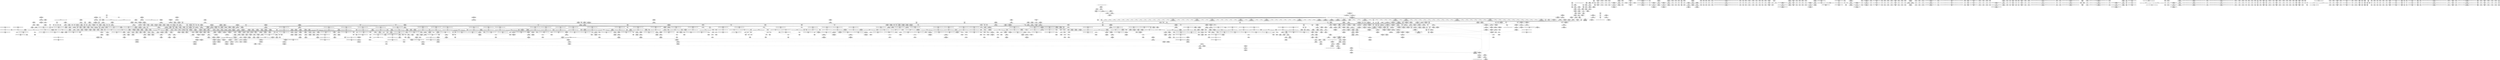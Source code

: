 digraph {
	CE0x510b020 [shape=record,shape=Mrecord,label="{CE0x510b020|selinux_sem_alloc_security:call6|security/selinux/hooks.c,5399|*SummSource*}"]
	CE0x5146be0 [shape=record,shape=Mrecord,label="{CE0x5146be0|ipc_alloc_security:call1|security/selinux/hooks.c,5087|*SummSource*}"]
	CE0x512b5e0 [shape=record,shape=Mrecord,label="{CE0x512b5e0|kmalloc:tmp|*SummSource*}"]
	CE0x50ec610 [shape=record,shape=Mrecord,label="{CE0x50ec610|i64*_getelementptr_inbounds_(_2_x_i64_,_2_x_i64_*___llvm_gcov_ctr98,_i64_0,_i64_0)|*Constant*|*SummSink*}"]
	CE0x5144c20 [shape=record,shape=Mrecord,label="{CE0x5144c20|ipc_alloc_security:sid3|security/selinux/hooks.c,5089}"]
	CE0x512f650 [shape=record,shape=Mrecord,label="{CE0x512f650|i64*_getelementptr_inbounds_(_11_x_i64_,_11_x_i64_*___llvm_gcov_ctr125,_i64_0,_i64_8)|*Constant*}"]
	CE0x518dd40 [shape=record,shape=Mrecord,label="{CE0x518dd40|cred_sid:sid|security/selinux/hooks.c,197|*SummSink*}"]
	CE0x51dba80 [shape=record,shape=Mrecord,label="{CE0x51dba80|GLOBAL:__rcu_read_unlock|*Constant*|*SummSink*}"]
	CE0x51fdde0 [shape=record,shape=Mrecord,label="{CE0x51fdde0|i64*_getelementptr_inbounds_(_4_x_i64_,_4_x_i64_*___llvm_gcov_ctr134,_i64_0,_i64_1)|*Constant*}"]
	CE0x50b68f0 [shape=record,shape=Mrecord,label="{CE0x50b68f0|selinux_sem_alloc_security:if.then8}"]
	CE0x5215410 [shape=record,shape=Mrecord,label="{CE0x5215410|_call_void_mcount()_#3}"]
	CE0x5111520 [shape=record,shape=Mrecord,label="{CE0x5111520|_ret_i32_%retval.0,_!dbg_!27728|security/selinux/avc.c,775}"]
	CE0x51f25a0 [shape=record,shape=Mrecord,label="{CE0x51f25a0|__preempt_count_add:tmp6|./arch/x86/include/asm/preempt.h,73|*SummSource*}"]
	CE0x5118b20 [shape=record,shape=Mrecord,label="{CE0x5118b20|ipc_free_security:entry}"]
	CE0x50d6d50 [shape=record,shape=Mrecord,label="{CE0x50d6d50|selinux_sem_alloc_security:tmp7|security/selinux/hooks.c,5392}"]
	CE0x5118150 [shape=record,shape=Mrecord,label="{CE0x5118150|selinux_sem_alloc_security:sem_perm9|security/selinux/hooks.c,5402}"]
	CE0x50ed600 [shape=record,shape=Mrecord,label="{CE0x50ed600|i64*_getelementptr_inbounds_(_2_x_i64_,_2_x_i64_*___llvm_gcov_ctr302,_i64_0,_i64_0)|*Constant*|*SummSink*}"]
	CE0x50cd470 [shape=record,shape=Mrecord,label="{CE0x50cd470|get_current:tmp|*SummSource*}"]
	CE0x51db5e0 [shape=record,shape=Mrecord,label="{CE0x51db5e0|_call_void___rcu_read_unlock()_#10,_!dbg_!27734|include/linux/rcupdate.h,937|*SummSource*}"]
	CE0x518f800 [shape=record,shape=Mrecord,label="{CE0x518f800|rcu_read_lock:do.end|*SummSource*}"]
	CE0x512a150 [shape=record,shape=Mrecord,label="{CE0x512a150|GLOBAL:lockdep_rcu_suspicious|*Constant*|*SummSink*}"]
	CE0x50c42d0 [shape=record,shape=Mrecord,label="{CE0x50c42d0|_ret_%struct.task_struct*_%tmp4,_!dbg_!27714|./arch/x86/include/asm/current.h,14}"]
	CE0x50c5430 [shape=record,shape=Mrecord,label="{CE0x50c5430|_ret_i32_%tmp24,_!dbg_!27742|security/selinux/hooks.c,220}"]
	CE0x51756f0 [shape=record,shape=Mrecord,label="{CE0x51756f0|rcu_read_lock:tmp7|include/linux/rcupdate.h,882}"]
	CE0x50c4580 [shape=record,shape=Mrecord,label="{CE0x50c4580|i32_0|*Constant*}"]
	CE0x5189e30 [shape=record,shape=Mrecord,label="{CE0x5189e30|__preempt_count_add:val|Function::__preempt_count_add&Arg::val::}"]
	CE0x5131d00 [shape=record,shape=Mrecord,label="{CE0x5131d00|task_sid:task|Function::task_sid&Arg::task::}"]
	CE0x50e2a80 [shape=record,shape=Mrecord,label="{CE0x50e2a80|80:_i32,_112:_i8*,_:_CMRE_38,39_}"]
	CE0x51d17d0 [shape=record,shape=Mrecord,label="{CE0x51d17d0|rcu_read_unlock:tmp3|*SummSource*}"]
	CE0x5121250 [shape=record,shape=Mrecord,label="{CE0x5121250|rcu_read_unlock:tobool1|include/linux/rcupdate.h,933|*SummSource*}"]
	CE0x513f3f0 [shape=record,shape=Mrecord,label="{CE0x513f3f0|i64*_getelementptr_inbounds_(_13_x_i64_,_13_x_i64_*___llvm_gcov_ctr126,_i64_0,_i64_8)|*Constant*|*SummSource*}"]
	CE0x5136e50 [shape=record,shape=Mrecord,label="{CE0x5136e50|i64*_getelementptr_inbounds_(_13_x_i64_,_13_x_i64_*___llvm_gcov_ctr126,_i64_0,_i64_10)|*Constant*|*SummSink*}"]
	CE0x5166a30 [shape=record,shape=Mrecord,label="{CE0x5166a30|_call_void_asm_sideeffect_,_memory_,_dirflag_,_fpsr_,_flags_()_#3,_!dbg_!27714,_!srcloc_!27715|include/linux/rcupdate.h,239|*SummSource*}"]
	CE0x51e5fa0 [shape=record,shape=Mrecord,label="{CE0x51e5fa0|i64*_getelementptr_inbounds_(_4_x_i64_,_4_x_i64_*___llvm_gcov_ctr129,_i64_0,_i64_0)|*Constant*}"]
	CE0x5193090 [shape=record,shape=Mrecord,label="{CE0x5193090|kmalloc:flags|Function::kmalloc&Arg::flags::|*SummSink*}"]
	CE0x5125c20 [shape=record,shape=Mrecord,label="{CE0x5125c20|kzalloc:or|include/linux/slab.h,578|*SummSink*}"]
	CE0x5214db0 [shape=record,shape=Mrecord,label="{CE0x5214db0|i64*_getelementptr_inbounds_(_4_x_i64_,_4_x_i64_*___llvm_gcov_ctr129,_i64_0,_i64_1)|*Constant*|*SummSink*}"]
	CE0x51f16a0 [shape=record,shape=Mrecord,label="{CE0x51f16a0|__rcu_read_unlock:tmp6|include/linux/rcupdate.h,245|*SummSink*}"]
	CE0x516de10 [shape=record,shape=Mrecord,label="{CE0x516de10|rcu_read_lock:tobool1|include/linux/rcupdate.h,882|*SummSink*}"]
	CE0x517aed0 [shape=record,shape=Mrecord,label="{CE0x517aed0|__rcu_read_lock:tmp6|include/linux/rcupdate.h,240|*SummSink*}"]
	CE0x50e4610 [shape=record,shape=Mrecord,label="{CE0x50e4610|selinux_sem_alloc_security:tmp21|security/selinux/hooks.c,5406|*SummSink*}"]
	CE0x50d9eb0 [shape=record,shape=Mrecord,label="{CE0x50d9eb0|80:_i32,_112:_i8*,_:_CMRE_88,92_|*MultipleSource*|security/selinux/hooks.c,5390|Function::selinux_sem_alloc_security&Arg::sma::}"]
	CE0x51716d0 [shape=record,shape=Mrecord,label="{CE0x51716d0|cred_sid:bb|*SummSink*}"]
	CE0x5140eb0 [shape=record,shape=Mrecord,label="{CE0x5140eb0|_call_void___rcu_read_lock()_#10,_!dbg_!27710|include/linux/rcupdate.h,879|*SummSink*}"]
	CE0x5186bd0 [shape=record,shape=Mrecord,label="{CE0x5186bd0|_call_void_rcu_read_unlock()_#10,_!dbg_!27748|security/selinux/hooks.c,209|*SummSource*}"]
	CE0x5142290 [shape=record,shape=Mrecord,label="{CE0x5142290|rcu_lock_acquire:indirectgoto|*SummSink*}"]
	CE0x50c5350 [shape=record,shape=Mrecord,label="{CE0x50c5350|current_sid:entry|*SummSource*}"]
	"CONST[source:2(external),value:0(static)][purpose:{operation}][SrcIdx:12]"
	CE0x51f20a0 [shape=record,shape=Mrecord,label="{CE0x51f20a0|__preempt_count_add:tmp5|./arch/x86/include/asm/preempt.h,72}"]
	CE0x5115830 [shape=record,shape=Mrecord,label="{CE0x5115830|i64*_getelementptr_inbounds_(_9_x_i64_,_9_x_i64_*___llvm_gcov_ctr317,_i64_0,_i64_7)|*Constant*|*SummSink*}"]
	"CONST[source:0(mediator),value:2(dynamic)][purpose:{subject}][SrcIdx:15]"
	CE0x518dfc0 [shape=record,shape=Mrecord,label="{CE0x518dfc0|cred_sid:tmp6|security/selinux/hooks.c,197|*SummSource*}"]
	CE0x51cf690 [shape=record,shape=Mrecord,label="{CE0x51cf690|i64*_getelementptr_inbounds_(_11_x_i64_,_11_x_i64_*___llvm_gcov_ctr132,_i64_0,_i64_8)|*Constant*|*SummSource*}"]
	CE0x50d6240 [shape=record,shape=Mrecord,label="{CE0x50d6240|_call_void_mcount()_#3|*SummSink*}"]
	CE0x522e7e0 [shape=record,shape=Mrecord,label="{CE0x522e7e0|__preempt_count_sub:tmp6|./arch/x86/include/asm/preempt.h,78|*SummSource*}"]
	CE0x5192be0 [shape=record,shape=Mrecord,label="{CE0x5192be0|_call_void_rcu_read_unlock()_#10,_!dbg_!27748|security/selinux/hooks.c,209|*SummSink*}"]
	CE0x5178b30 [shape=record,shape=Mrecord,label="{CE0x5178b30|rcu_read_lock:tmp5|include/linux/rcupdate.h,882|*SummSource*}"]
	CE0x518e660 [shape=record,shape=Mrecord,label="{CE0x518e660|rcu_lock_acquire:tmp2|*SummSink*}"]
	CE0x5187e30 [shape=record,shape=Mrecord,label="{CE0x5187e30|i64*_getelementptr_inbounds_(_2_x_i64_,_2_x_i64_*___llvm_gcov_ctr109,_i64_0,_i64_0)|*Constant*|*SummSource*}"]
	CE0x51357a0 [shape=record,shape=Mrecord,label="{CE0x51357a0|i64_5|*Constant*}"]
	CE0x5135bf0 [shape=record,shape=Mrecord,label="{CE0x5135bf0|i64_1|*Constant*}"]
	CE0x50becb0 [shape=record,shape=Mrecord,label="{CE0x50becb0|i32_218|*Constant*|*SummSink*}"]
	CE0x50aab30 [shape=record,shape=Mrecord,label="{CE0x50aab30|_call_void_mcount()_#3|*SummSource*}"]
	CE0x5147fa0 [shape=record,shape=Mrecord,label="{CE0x5147fa0|ipc_alloc_security:security|security/selinux/hooks.c,5090|*SummSource*}"]
	CE0x51f7b90 [shape=record,shape=Mrecord,label="{CE0x51f7b90|i64*_getelementptr_inbounds_(_4_x_i64_,_4_x_i64_*___llvm_gcov_ctr135,_i64_0,_i64_0)|*Constant*|*SummSink*}"]
	CE0x518e830 [shape=record,shape=Mrecord,label="{CE0x518e830|rcu_read_unlock:tmp8|include/linux/rcupdate.h,933}"]
	CE0x5130d90 [shape=record,shape=Mrecord,label="{CE0x5130d90|rcu_read_unlock:tobool|include/linux/rcupdate.h,933|*SummSink*}"]
	CE0x51dae80 [shape=record,shape=Mrecord,label="{CE0x51dae80|rcu_lock_release:map|Function::rcu_lock_release&Arg::map::|*SummSink*}"]
	CE0x50da350 [shape=record,shape=Mrecord,label="{CE0x50da350|80:_i32,_112:_i8*,_:_CMRE_45,46_}"]
	CE0x514ddb0 [shape=record,shape=Mrecord,label="{CE0x514ddb0|__rcu_read_lock:entry|*SummSink*}"]
	CE0x5112fa0 [shape=record,shape=Mrecord,label="{CE0x5112fa0|task_sid:tmp15|security/selinux/hooks.c,208|*SummSource*}"]
	CE0x5139fa0 [shape=record,shape=Mrecord,label="{CE0x5139fa0|i32_22|*Constant*}"]
	CE0x514f680 [shape=record,shape=Mrecord,label="{CE0x514f680|task_sid:do.end|*SummSource*}"]
	CE0x5170510 [shape=record,shape=Mrecord,label="{CE0x5170510|rcu_read_lock:tmp21|include/linux/rcupdate.h,884|*SummSource*}"]
	CE0x5185450 [shape=record,shape=Mrecord,label="{CE0x5185450|task_sid:tmp4|*LoadInst*|security/selinux/hooks.c,208|*SummSource*}"]
	CE0x518c960 [shape=record,shape=Mrecord,label="{CE0x518c960|rcu_read_lock:bb}"]
	CE0x5168120 [shape=record,shape=Mrecord,label="{CE0x5168120|rcu_read_lock:call3|include/linux/rcupdate.h,882|*SummSource*}"]
	CE0x51fe980 [shape=record,shape=Mrecord,label="{CE0x51fe980|_call_void_mcount()_#3|*SummSource*}"]
	CE0x50e8420 [shape=record,shape=Mrecord,label="{CE0x50e8420|current_sid:tmp18|security/selinux/hooks.c,218}"]
	CE0x518a1c0 [shape=record,shape=Mrecord,label="{CE0x518a1c0|rcu_read_lock:tmp1|*SummSink*}"]
	CE0x5203720 [shape=record,shape=Mrecord,label="{CE0x5203720|rcu_lock_release:__here}"]
	CE0x50da6e0 [shape=record,shape=Mrecord,label="{CE0x50da6e0|80:_i32,_112:_i8*,_:_CMRE_14,15_}"]
	CE0x50e1610 [shape=record,shape=Mrecord,label="{CE0x50e1610|GLOBAL:__llvm_gcov_ctr125|Global_var:__llvm_gcov_ctr125|*SummSource*}"]
	CE0x51e3480 [shape=record,shape=Mrecord,label="{CE0x51e3480|rcu_lock_acquire:tmp3|*SummSource*}"]
	CE0x516af50 [shape=record,shape=Mrecord,label="{CE0x516af50|rcu_read_lock:tmp17|include/linux/rcupdate.h,882|*SummSink*}"]
	CE0x513b760 [shape=record,shape=Mrecord,label="{CE0x513b760|i32_1|*Constant*}"]
	CE0x51dbc30 [shape=record,shape=Mrecord,label="{CE0x51dbc30|GLOBAL:__rcu_read_unlock|*Constant*|*SummSource*}"]
	CE0x516eb20 [shape=record,shape=Mrecord,label="{CE0x516eb20|_call_void_lockdep_rcu_suspicious(i8*_getelementptr_inbounds_(_25_x_i8_,_25_x_i8_*_.str45,_i32_0,_i32_0),_i32_883,_i8*_getelementptr_inbounds_(_42_x_i8_,_42_x_i8_*_.str46,_i32_0,_i32_0))_#10,_!dbg_!27728|include/linux/rcupdate.h,882|*SummSink*}"]
	CE0x51d0f50 [shape=record,shape=Mrecord,label="{CE0x51d0f50|_call_void_mcount()_#3}"]
	CE0x512ecb0 [shape=record,shape=Mrecord,label="{CE0x512ecb0|ipc_alloc_security:retval.0|*SummSink*}"]
	CE0x514ee10 [shape=record,shape=Mrecord,label="{CE0x514ee10|task_sid:do.end6|*SummSink*}"]
	CE0x5166950 [shape=record,shape=Mrecord,label="{CE0x5166950|rcu_read_lock:call|include/linux/rcupdate.h,882}"]
	CE0x50dc330 [shape=record,shape=Mrecord,label="{CE0x50dc330|ipc_alloc_security:perm|Function::ipc_alloc_security&Arg::perm::|*SummSink*}"]
	CE0x51ce1f0 [shape=record,shape=Mrecord,label="{CE0x51ce1f0|rcu_lock_release:tmp2|*SummSink*}"]
	CE0x513dd00 [shape=record,shape=Mrecord,label="{CE0x513dd00|i64*_getelementptr_inbounds_(_4_x_i64_,_4_x_i64_*___llvm_gcov_ctr130,_i64_0,_i64_3)|*Constant*|*SummSource*}"]
	CE0x5169ee0 [shape=record,shape=Mrecord,label="{CE0x5169ee0|rcu_read_lock:tmp15|include/linux/rcupdate.h,882|*SummSink*}"]
	CE0x512d560 [shape=record,shape=Mrecord,label="{CE0x512d560|i32_208|*Constant*|*SummSink*}"]
	CE0x51211c0 [shape=record,shape=Mrecord,label="{CE0x51211c0|rcu_read_unlock:tobool1|include/linux/rcupdate.h,933}"]
	CE0x50ded70 [shape=record,shape=Mrecord,label="{CE0x50ded70|current_sid:if.then|*SummSink*}"]
	CE0x50f1610 [shape=record,shape=Mrecord,label="{CE0x50f1610|selinux_sem_alloc_security:tmp3|security/selinux/hooks.c,5391}"]
	CE0x50c9800 [shape=record,shape=Mrecord,label="{CE0x50c9800|selinux_sem_alloc_security:entry}"]
	CE0x50ee6a0 [shape=record,shape=Mrecord,label="{CE0x50ee6a0|ipc_alloc_security:if.then|*SummSource*}"]
	CE0x51878e0 [shape=record,shape=Mrecord,label="{CE0x51878e0|_ret_void,_!dbg_!27735|include/linux/rcupdate.h,938|*SummSink*}"]
	CE0x518d110 [shape=record,shape=Mrecord,label="{CE0x518d110|rcu_read_unlock:tmp5|include/linux/rcupdate.h,933}"]
	CE0x51872b0 [shape=record,shape=Mrecord,label="{CE0x51872b0|rcu_read_unlock:entry|*SummSink*}"]
	CE0x5164210 [shape=record,shape=Mrecord,label="{CE0x5164210|ipc_alloc_security:tmp9|security/selinux/hooks.c,5087}"]
	CE0x513ac20 [shape=record,shape=Mrecord,label="{CE0x513ac20|current_sid:tmp22|security/selinux/hooks.c,218}"]
	CE0x51d79f0 [shape=record,shape=Mrecord,label="{CE0x51d79f0|i64*_getelementptr_inbounds_(_11_x_i64_,_11_x_i64_*___llvm_gcov_ctr132,_i64_0,_i64_0)|*Constant*|*SummSink*}"]
	CE0x5167b20 [shape=record,shape=Mrecord,label="{CE0x5167b20|rcu_read_lock:tmp12|include/linux/rcupdate.h,882|*SummSource*}"]
	CE0x51765a0 [shape=record,shape=Mrecord,label="{CE0x51765a0|rcu_read_lock:tmp4|include/linux/rcupdate.h,882|*SummSource*}"]
	CE0x51dab60 [shape=record,shape=Mrecord,label="{CE0x51dab60|rcu_lock_release:map|Function::rcu_lock_release&Arg::map::}"]
	CE0x51d6730 [shape=record,shape=Mrecord,label="{CE0x51d6730|rcu_read_unlock:do.end}"]
	CE0x510f340 [shape=record,shape=Mrecord,label="{CE0x510f340|i64_5|*Constant*|*SummSink*}"]
	CE0x50eb470 [shape=record,shape=Mrecord,label="{CE0x50eb470|80:_i32,_112:_i8*,_:_CMRE_39,40_}"]
	CE0x5146d20 [shape=record,shape=Mrecord,label="{CE0x5146d20|ipc_alloc_security:call1|security/selinux/hooks.c,5087|*SummSink*}"]
	CE0x51441c0 [shape=record,shape=Mrecord,label="{CE0x51441c0|_ret_i32_%call7,_!dbg_!27749|security/selinux/hooks.c,210|*SummSink*}"]
	CE0x50bc9d0 [shape=record,shape=Mrecord,label="{CE0x50bc9d0|get_current:tmp|*SummSink*}"]
	CE0x5177dc0 [shape=record,shape=Mrecord,label="{CE0x5177dc0|GLOBAL:rcu_lock_map|Global_var:rcu_lock_map}"]
	CE0x5112390 [shape=record,shape=Mrecord,label="{CE0x5112390|selinux_sem_alloc_security:ipc_id|security/selinux/hooks.c,5397|*SummSource*}"]
	CE0x5133a30 [shape=record,shape=Mrecord,label="{CE0x5133a30|ipc_free_security:tmp5|security/selinux/hooks.c,5097|*SummSource*}"]
	CE0x514f800 [shape=record,shape=Mrecord,label="{CE0x514f800|task_sid:if.then}"]
	CE0x51fd5c0 [shape=record,shape=Mrecord,label="{CE0x51fd5c0|__rcu_read_unlock:do.body|*SummSink*}"]
	CE0x50d8180 [shape=record,shape=Mrecord,label="{CE0x50d8180|GLOBAL:ipc_alloc_security|*Constant*|*SummSink*}"]
	CE0x5176400 [shape=record,shape=Mrecord,label="{CE0x5176400|i64_0|*Constant*}"]
	CE0x50e6700 [shape=record,shape=Mrecord,label="{CE0x50e6700|_call_void_mcount()_#3|*SummSink*}"]
	CE0x50cae00 [shape=record,shape=Mrecord,label="{CE0x50cae00|i64_4|*Constant*}"]
	CE0x5111700 [shape=record,shape=Mrecord,label="{CE0x5111700|avc_has_perm:requested|Function::avc_has_perm&Arg::requested::}"]
	CE0x51d4200 [shape=record,shape=Mrecord,label="{CE0x51d4200|rcu_read_unlock:tmp16|include/linux/rcupdate.h,933|*SummSource*}"]
	CE0x51da0c0 [shape=record,shape=Mrecord,label="{CE0x51da0c0|_call_void_rcu_lock_release(%struct.lockdep_map*_rcu_lock_map)_#10,_!dbg_!27733|include/linux/rcupdate.h,935|*SummSink*}"]
	CE0x510e1b0 [shape=record,shape=Mrecord,label="{CE0x510e1b0|selinux_sem_alloc_security:tmp11|security/selinux/hooks.c,5399|*SummSink*}"]
	CE0x516d4f0 [shape=record,shape=Mrecord,label="{CE0x516d4f0|GLOBAL:rcu_lock_map|Global_var:rcu_lock_map|*SummSource*}"]
	CE0x51db570 [shape=record,shape=Mrecord,label="{CE0x51db570|_call_void___rcu_read_unlock()_#10,_!dbg_!27734|include/linux/rcupdate.h,937}"]
	CE0x515a440 [shape=record,shape=Mrecord,label="{CE0x515a440|kzalloc:tmp}"]
	CE0x512cde0 [shape=record,shape=Mrecord,label="{CE0x512cde0|i64_8|*Constant*}"]
	CE0x50bdd20 [shape=record,shape=Mrecord,label="{CE0x50bdd20|80:_i32,_112:_i8*,_:_CMRE_21,22_}"]
	CE0x513c8f0 [shape=record,shape=Mrecord,label="{CE0x513c8f0|current_sid:tmp24|security/selinux/hooks.c,220|*SummSink*}"]
	CE0x516b720 [shape=record,shape=Mrecord,label="{CE0x516b720|i8_1|*Constant*}"]
	CE0x518bba0 [shape=record,shape=Mrecord,label="{CE0x518bba0|i64_2|*Constant*}"]
	CE0x50e9260 [shape=record,shape=Mrecord,label="{CE0x50e9260|current_sid:tmp20|security/selinux/hooks.c,218|*SummSource*}"]
	CE0x5123920 [shape=record,shape=Mrecord,label="{CE0x5123920|kzalloc:call|include/linux/slab.h,578}"]
	CE0x50c43d0 [shape=record,shape=Mrecord,label="{CE0x50c43d0|_ret_%struct.task_struct*_%tmp4,_!dbg_!27714|./arch/x86/include/asm/current.h,14|*SummSink*}"]
	CE0x51dea00 [shape=record,shape=Mrecord,label="{CE0x51dea00|COLLAPSED:_GCMRE___llvm_gcov_ctr128_internal_global_4_x_i64_zeroinitializer:_elem_0:default:}"]
	CE0x51261c0 [shape=record,shape=Mrecord,label="{CE0x51261c0|%struct.ipc_security_struct*_null|*Constant*|*SummSource*}"]
	CE0x51d3c50 [shape=record,shape=Mrecord,label="{CE0x51d3c50|rcu_lock_release:tmp2|*SummSource*}"]
	CE0x51f0a20 [shape=record,shape=Mrecord,label="{CE0x51f0a20|i64*_getelementptr_inbounds_(_4_x_i64_,_4_x_i64_*___llvm_gcov_ctr134,_i64_0,_i64_2)|*Constant*|*SummSource*}"]
	CE0x5166880 [shape=record,shape=Mrecord,label="{CE0x5166880|rcu_lock_acquire:map|Function::rcu_lock_acquire&Arg::map::|*SummSink*}"]
	CE0x51870e0 [shape=record,shape=Mrecord,label="{CE0x51870e0|GLOBAL:rcu_read_unlock|*Constant*|*SummSink*}"]
	CE0x5182530 [shape=record,shape=Mrecord,label="{CE0x5182530|task_sid:tmp21|security/selinux/hooks.c,208}"]
	CE0x51420e0 [shape=record,shape=Mrecord,label="{CE0x51420e0|i64*_getelementptr_inbounds_(_2_x_i64_,_2_x_i64_*___llvm_gcov_ctr98,_i64_0,_i64_0)|*Constant*}"]
	CE0x5122820 [shape=record,shape=Mrecord,label="{CE0x5122820|_call_void_mcount()_#3|*SummSink*}"]
	CE0x51ed9d0 [shape=record,shape=Mrecord,label="{CE0x51ed9d0|rcu_lock_release:tmp7}"]
	CE0x5135a50 [shape=record,shape=Mrecord,label="{CE0x5135a50|task_sid:tmp10|security/selinux/hooks.c,208|*SummSink*}"]
	CE0x51582b0 [shape=record,shape=Mrecord,label="{CE0x51582b0|kzalloc:tmp|*SummSource*}"]
	CE0x512ba80 [shape=record,shape=Mrecord,label="{CE0x512ba80|current_sid:if.end}"]
	CE0x5178ba0 [shape=record,shape=Mrecord,label="{CE0x5178ba0|rcu_read_lock:tmp5|include/linux/rcupdate.h,882|*SummSink*}"]
	CE0x512ebd0 [shape=record,shape=Mrecord,label="{CE0x512ebd0|ipc_alloc_security:retval.0}"]
	CE0x5191550 [shape=record,shape=Mrecord,label="{CE0x5191550|task_sid:tmp27|security/selinux/hooks.c,208|*SummSink*}"]
	CE0x5219610 [shape=record,shape=Mrecord,label="{CE0x5219610|__rcu_read_unlock:tmp5|include/linux/rcupdate.h,244}"]
	CE0x50deee0 [shape=record,shape=Mrecord,label="{CE0x50deee0|current_sid:if.then}"]
	CE0x5151d40 [shape=record,shape=Mrecord,label="{CE0x5151d40|rcu_read_lock:do.end}"]
	CE0x52315d0 [shape=record,shape=Mrecord,label="{CE0x52315d0|__preempt_count_add:tmp2|*SummSource*}"]
	CE0x51410d0 [shape=record,shape=Mrecord,label="{CE0x51410d0|_call_void___rcu_read_lock()_#10,_!dbg_!27710|include/linux/rcupdate.h,879}"]
	CE0x50dbe90 [shape=record,shape=Mrecord,label="{CE0x50dbe90|ipc_alloc_security:entry}"]
	CE0x50be980 [shape=record,shape=Mrecord,label="{CE0x50be980|i32_218|*Constant*}"]
	CE0x513e930 [shape=record,shape=Mrecord,label="{CE0x513e930|rcu_lock_acquire:tmp|*SummSink*}"]
	CE0x516ca60 [shape=record,shape=Mrecord,label="{CE0x516ca60|rcu_read_lock:do.body|*SummSink*}"]
	CE0x50c7340 [shape=record,shape=Mrecord,label="{CE0x50c7340|i64_1|*Constant*|*SummSource*}"]
	CE0x5209c80 [shape=record,shape=Mrecord,label="{CE0x5209c80|__rcu_read_unlock:tmp6|include/linux/rcupdate.h,245}"]
	CE0x5145a60 [shape=record,shape=Mrecord,label="{CE0x5145a60|ipc_free_security:tmp3}"]
	CE0x514d3a0 [shape=record,shape=Mrecord,label="{CE0x514d3a0|_ret_void,_!dbg_!27735|include/linux/rcupdate.h,884|*SummSink*}"]
	CE0x512a200 [shape=record,shape=Mrecord,label="{CE0x512a200|i8*_getelementptr_inbounds_(_25_x_i8_,_25_x_i8_*_.str3,_i32_0,_i32_0)|*Constant*|*SummSource*}"]
	CE0x5173d30 [shape=record,shape=Mrecord,label="{CE0x5173d30|i8*_getelementptr_inbounds_(_42_x_i8_,_42_x_i8_*_.str46,_i32_0,_i32_0)|*Constant*|*SummSource*}"]
	CE0x51dd8b0 [shape=record,shape=Mrecord,label="{CE0x51dd8b0|i64*_getelementptr_inbounds_(_4_x_i64_,_4_x_i64_*___llvm_gcov_ctr130,_i64_0,_i64_3)|*Constant*}"]
	CE0x51f82e0 [shape=record,shape=Mrecord,label="{CE0x51f82e0|i64*_getelementptr_inbounds_(_4_x_i64_,_4_x_i64_*___llvm_gcov_ctr129,_i64_0,_i64_3)|*Constant*}"]
	CE0x514ea60 [shape=record,shape=Mrecord,label="{CE0x514ea60|rcu_read_unlock:tmp7|include/linux/rcupdate.h,933|*SummSink*}"]
	CE0x50d81f0 [shape=record,shape=Mrecord,label="{CE0x50d81f0|GLOBAL:ipc_alloc_security|*Constant*|*SummSource*}"]
	CE0x51ed430 [shape=record,shape=Mrecord,label="{CE0x51ed430|rcu_lock_release:tmp6}"]
	CE0x510d5d0 [shape=record,shape=Mrecord,label="{CE0x510d5d0|selinux_sem_alloc_security:tmp10|security/selinux/hooks.c,5397|*SummSink*}"]
	CE0x50df220 [shape=record,shape=Mrecord,label="{CE0x50df220|get_current:entry|*SummSource*}"]
	CE0x521a620 [shape=record,shape=Mrecord,label="{CE0x521a620|_ret_void,_!dbg_!27720|./arch/x86/include/asm/preempt.h,78|*SummSource*}"]
	CE0x521b230 [shape=record,shape=Mrecord,label="{CE0x521b230|i64*_getelementptr_inbounds_(_4_x_i64_,_4_x_i64_*___llvm_gcov_ctr135,_i64_0,_i64_3)|*Constant*|*SummSink*}"]
	CE0x5127710 [shape=record,shape=Mrecord,label="{CE0x5127710|current_sid:tmp12|security/selinux/hooks.c,218|*SummSource*}"]
	CE0x51cde30 [shape=record,shape=Mrecord,label="{CE0x51cde30|rcu_read_unlock:tobool1|include/linux/rcupdate.h,933|*SummSink*}"]
	CE0x5141a90 [shape=record,shape=Mrecord,label="{CE0x5141a90|ipc_alloc_security:tmp4|security/selinux/hooks.c,5084|*SummSink*}"]
	CE0x51691a0 [shape=record,shape=Mrecord,label="{CE0x51691a0|rcu_read_lock:tmp13|include/linux/rcupdate.h,882}"]
	CE0x5152cc0 [shape=record,shape=Mrecord,label="{CE0x5152cc0|rcu_read_unlock:tmp5|include/linux/rcupdate.h,933|*SummSink*}"]
	CE0x510b480 [shape=record,shape=Mrecord,label="{CE0x510b480|avc_has_perm:entry}"]
	CE0x51dc330 [shape=record,shape=Mrecord,label="{CE0x51dc330|_ret_void,_!dbg_!27717|include/linux/rcupdate.h,245}"]
	CE0x50ca4c0 [shape=record,shape=Mrecord,label="{CE0x50ca4c0|selinux_sem_alloc_security:tobool7|security/selinux/hooks.c,5401|*SummSink*}"]
	CE0x50d5ac0 [shape=record,shape=Mrecord,label="{CE0x50d5ac0|_call_void_kfree(i8*_%tmp6)_#10,_!dbg_!27718|security/selinux/hooks.c,5099|*SummSource*}"]
	CE0x50f0f70 [shape=record,shape=Mrecord,label="{CE0x50f0f70|GLOBAL:__llvm_gcov_ctr317|Global_var:__llvm_gcov_ctr317}"]
	CE0x51528a0 [shape=record,shape=Mrecord,label="{CE0x51528a0|rcu_read_lock:entry|*SummSink*}"]
	CE0x50ec6f0 [shape=record,shape=Mrecord,label="{CE0x50ec6f0|80:_i32,_112:_i8*,_:_CMRE_60,61_}"]
	CE0x510b710 [shape=record,shape=Mrecord,label="{CE0x510b710|avc_has_perm:entry|*SummSource*}"]
	CE0x50ce880 [shape=record,shape=Mrecord,label="{CE0x50ce880|ipc_alloc_security:tmp}"]
	CE0x51155c0 [shape=record,shape=Mrecord,label="{CE0x51155c0|i64*_getelementptr_inbounds_(_9_x_i64_,_9_x_i64_*___llvm_gcov_ctr317,_i64_0,_i64_7)|*Constant*|*SummSource*}"]
	CE0x513d550 [shape=record,shape=Mrecord,label="{CE0x513d550|i64_ptrtoint_(i8*_blockaddress(_rcu_lock_acquire,_%__here)_to_i64)|*Constant*|*SummSource*}"]
	CE0x5191060 [shape=record,shape=Mrecord,label="{CE0x5191060|task_sid:call7|security/selinux/hooks.c,208}"]
	CE0x5131f50 [shape=record,shape=Mrecord,label="{CE0x5131f50|task_sid:task|Function::task_sid&Arg::task::|*SummSource*}"]
	CE0x514f1c0 [shape=record,shape=Mrecord,label="{CE0x514f1c0|task_sid:do.body|*SummSource*}"]
	CE0x5136ec0 [shape=record,shape=Mrecord,label="{CE0x5136ec0|task_sid:tmp22|security/selinux/hooks.c,208|*SummSource*}"]
	CE0x50cfbf0 [shape=record,shape=Mrecord,label="{CE0x50cfbf0|i64*_getelementptr_inbounds_(_9_x_i64_,_9_x_i64_*___llvm_gcov_ctr317,_i64_0,_i64_0)|*Constant*}"]
	CE0x517ab00 [shape=record,shape=Mrecord,label="{CE0x517ab00|i64*_getelementptr_inbounds_(_13_x_i64_,_13_x_i64_*___llvm_gcov_ctr126,_i64_0,_i64_8)|*Constant*}"]
	CE0x5183af0 [shape=record,shape=Mrecord,label="{CE0x5183af0|i8*_getelementptr_inbounds_(_25_x_i8_,_25_x_i8_*_.str3,_i32_0,_i32_0)|*Constant*}"]
	CE0x5159610 [shape=record,shape=Mrecord,label="{CE0x5159610|_call_void_mcount()_#3|*SummSink*}"]
	CE0x51f1bc0 [shape=record,shape=Mrecord,label="{CE0x51f1bc0|__rcu_read_unlock:tmp7|include/linux/rcupdate.h,245|*SummSink*}"]
	CE0x50c5a00 [shape=record,shape=Mrecord,label="{CE0x50c5a00|80:_i32,_112:_i8*,_:_CMRE_28,29_}"]
	CE0x5165810 [shape=record,shape=Mrecord,label="{CE0x5165810|ipc_alloc_security:tmp|*SummSink*}"]
	CE0x50bdc80 [shape=record,shape=Mrecord,label="{CE0x50bdc80|80:_i32,_112:_i8*,_:_CMRE_20,21_}"]
	CE0x50be090 [shape=record,shape=Mrecord,label="{CE0x50be090|i64*_getelementptr_inbounds_(_11_x_i64_,_11_x_i64_*___llvm_gcov_ctr125,_i64_0,_i64_1)|*Constant*}"]
	CE0x50d2c40 [shape=record,shape=Mrecord,label="{CE0x50d2c40|selinux_sem_alloc_security:security|security/selinux/hooks.c,5394}"]
	CE0x51daaf0 [shape=record,shape=Mrecord,label="{CE0x51daaf0|rcu_lock_release:entry|*SummSink*}"]
	CE0x521b1c0 [shape=record,shape=Mrecord,label="{CE0x521b1c0|__preempt_count_sub:tmp6|./arch/x86/include/asm/preempt.h,78}"]
	CE0x50f1440 [shape=record,shape=Mrecord,label="{CE0x50f1440|i64_0|*Constant*|*SummSink*}"]
	CE0x521aa10 [shape=record,shape=Mrecord,label="{CE0x521aa10|__rcu_read_unlock:tmp4|include/linux/rcupdate.h,244|*SummSource*}"]
	CE0x50bd520 [shape=record,shape=Mrecord,label="{CE0x50bd520|80:_i32,_112:_i8*,_:_CMRE_57,58_}"]
	CE0x50e24d0 [shape=record,shape=Mrecord,label="{CE0x50e24d0|i64_0|*Constant*}"]
	CE0x50d1e80 [shape=record,shape=Mrecord,label="{CE0x50d1e80|selinux_sem_alloc_security:sem_perm3|security/selinux/hooks.c,5394}"]
	CE0x5201380 [shape=record,shape=Mrecord,label="{CE0x5201380|COLLAPSED:_GCMRE___llvm_gcov_ctr134_internal_global_4_x_i64_zeroinitializer:_elem_0:default:}"]
	CE0x51136f0 [shape=record,shape=Mrecord,label="{CE0x51136f0|task_sid:tmp1}"]
	CE0x51cf910 [shape=record,shape=Mrecord,label="{CE0x51cf910|__rcu_read_unlock:tmp5|include/linux/rcupdate.h,244|*SummSink*}"]
	CE0x5119880 [shape=record,shape=Mrecord,label="{CE0x5119880|ipc_free_security:entry|*SummSink*}"]
	CE0x50cc5e0 [shape=record,shape=Mrecord,label="{CE0x50cc5e0|selinux_sem_alloc_security:tmp8|security/selinux/hooks.c,5394|*SummSource*}"]
	CE0x50e26c0 [shape=record,shape=Mrecord,label="{CE0x50e26c0|current_sid:tmp4|security/selinux/hooks.c,218|*SummSource*}"]
	CE0x50ce8f0 [shape=record,shape=Mrecord,label="{CE0x50ce8f0|COLLAPSED:_GCMRE___llvm_gcov_ctr301_internal_global_6_x_i64_zeroinitializer:_elem_0:default:}"]
	CE0x50c4b30 [shape=record,shape=Mrecord,label="{CE0x50c4b30|80:_i32,_112:_i8*,_:_CMRE_16,17_}"]
	CE0x5114690 [shape=record,shape=Mrecord,label="{CE0x5114690|current_sid:tmp17|security/selinux/hooks.c,218|*SummSource*}"]
	CE0x51d7b80 [shape=record,shape=Mrecord,label="{CE0x51d7b80|rcu_read_unlock:tmp|*SummSource*}"]
	CE0x521f930 [shape=record,shape=Mrecord,label="{CE0x521f930|__preempt_count_add:do.body|*SummSink*}"]
	CE0x518fdc0 [shape=record,shape=Mrecord,label="{CE0x518fdc0|cred_sid:tmp1|*SummSink*}"]
	CE0x51dc690 [shape=record,shape=Mrecord,label="{CE0x51dc690|GLOBAL:rcu_lock_release|*Constant*}"]
	CE0x50c5730 [shape=record,shape=Mrecord,label="{CE0x50c5730|80:_i32,_112:_i8*,_:_CMRE_25,26_}"]
	CE0x5175890 [shape=record,shape=Mrecord,label="{CE0x5175890|rcu_read_lock:tmp7|include/linux/rcupdate.h,882|*SummSource*}"]
	CE0x513cd50 [shape=record,shape=Mrecord,label="{CE0x513cd50|i64*_getelementptr_inbounds_(_2_x_i64_,_2_x_i64_*___llvm_gcov_ctr98,_i64_0,_i64_0)|*Constant*|*SummSource*}"]
	CE0x5137e60 [shape=record,shape=Mrecord,label="{CE0x5137e60|i64*_getelementptr_inbounds_(_13_x_i64_,_13_x_i64_*___llvm_gcov_ctr126,_i64_0,_i64_11)|*Constant*|*SummSource*}"]
	CE0x5110d00 [shape=record,shape=Mrecord,label="{CE0x5110d00|avc_has_perm:ssid|Function::avc_has_perm&Arg::ssid::|*SummSink*}"]
	CE0x522f3a0 [shape=record,shape=Mrecord,label="{CE0x522f3a0|i32_0|*Constant*}"]
	CE0x5124350 [shape=record,shape=Mrecord,label="{CE0x5124350|%struct.ipc_security_struct*_null|*Constant*}"]
	CE0x50e8820 [shape=record,shape=Mrecord,label="{CE0x50e8820|current_sid:tmp19|security/selinux/hooks.c,218}"]
	CE0x5159340 [shape=record,shape=Mrecord,label="{CE0x5159340|_call_void_mcount()_#3}"]
	CE0x50f1d00 [shape=record,shape=Mrecord,label="{CE0x50f1d00|selinux_sem_alloc_security:tmp4|security/selinux/hooks.c,5391|*SummSource*}"]
	CE0x517c070 [shape=record,shape=Mrecord,label="{CE0x517c070|task_sid:tobool1|security/selinux/hooks.c,208}"]
	CE0x51831d0 [shape=record,shape=Mrecord,label="{CE0x51831d0|_call_void_mcount()_#3|*SummSource*}"]
	CE0x5112a20 [shape=record,shape=Mrecord,label="{CE0x5112a20|task_sid:tmp15|security/selinux/hooks.c,208}"]
	CE0x513e3f0 [shape=record,shape=Mrecord,label="{CE0x513e3f0|rcu_lock_acquire:__here|*SummSource*}"]
	CE0x5158f60 [shape=record,shape=Mrecord,label="{CE0x5158f60|task_sid:tmp14|security/selinux/hooks.c,208|*SummSink*}"]
	CE0x5188e50 [shape=record,shape=Mrecord,label="{CE0x5188e50|rcu_read_lock:if.then|*SummSink*}"]
	CE0x51ffc80 [shape=record,shape=Mrecord,label="{CE0x51ffc80|GLOBAL:__preempt_count|Global_var:__preempt_count}"]
	CE0x51482c0 [shape=record,shape=Mrecord,label="{CE0x51482c0|kzalloc:tmp2|*SummSource*}"]
	CE0x5173da0 [shape=record,shape=Mrecord,label="{CE0x5173da0|i8*_getelementptr_inbounds_(_42_x_i8_,_42_x_i8_*_.str46,_i32_0,_i32_0)|*Constant*|*SummSink*}"]
	CE0x51d59d0 [shape=record,shape=Mrecord,label="{CE0x51d59d0|rcu_read_unlock:tmp19|include/linux/rcupdate.h,933|*SummSink*}"]
	CE0x50d6140 [shape=record,shape=Mrecord,label="{CE0x50d6140|80:_i32,_112:_i8*,_:_CMRE_100,102_|*MultipleSource*|security/selinux/hooks.c,5390|Function::selinux_sem_alloc_security&Arg::sma::}"]
	CE0x5123b50 [shape=record,shape=Mrecord,label="{CE0x5123b50|ipc_alloc_security:call|security/selinux/hooks.c,5083|*SummSource*}"]
	CE0x5158e30 [shape=record,shape=Mrecord,label="{CE0x5158e30|i64_7|*Constant*|*SummSink*}"]
	CE0x5188db0 [shape=record,shape=Mrecord,label="{CE0x5188db0|rcu_read_lock:if.then|*SummSource*}"]
	CE0x513c800 [shape=record,shape=Mrecord,label="{CE0x513c800|current_sid:tmp24|security/selinux/hooks.c,220|*SummSource*}"]
	CE0x50d88b0 [shape=record,shape=Mrecord,label="{CE0x50d88b0|i64_2|*Constant*|*SummSink*}"]
	CE0x5110350 [shape=record,shape=Mrecord,label="{CE0x5110350|selinux_sem_alloc_security:tmp15|security/selinux/hooks.c,5401}"]
	CE0x51e8c90 [shape=record,shape=Mrecord,label="{CE0x51e8c90|__preempt_count_sub:bb|*SummSource*}"]
	CE0x51305f0 [shape=record,shape=Mrecord,label="{CE0x51305f0|rcu_read_unlock:tmp10|include/linux/rcupdate.h,933|*SummSource*}"]
	CE0x5200d70 [shape=record,shape=Mrecord,label="{CE0x5200d70|__rcu_read_lock:do.body|*SummSource*}"]
	CE0x51d5e70 [shape=record,shape=Mrecord,label="{CE0x51d5e70|rcu_read_unlock:tmp20|include/linux/rcupdate.h,933|*SummSink*}"]
	CE0x50e06b0 [shape=record,shape=Mrecord,label="{CE0x50e06b0|80:_i32,_112:_i8*,_:_CMRE_5,6_}"]
	CE0x50b8f00 [shape=record,shape=Mrecord,label="{CE0x50b8f00|selinux_sem_alloc_security:sma|Function::selinux_sem_alloc_security&Arg::sma::}"]
	CE0x50e85c0 [shape=record,shape=Mrecord,label="{CE0x50e85c0|current_sid:tmp18|security/selinux/hooks.c,218|*SummSource*}"]
	CE0x5176d20 [shape=record,shape=Mrecord,label="{CE0x5176d20|cred_sid:tmp|*SummSource*}"]
	CE0x51e9040 [shape=record,shape=Mrecord,label="{CE0x51e9040|__preempt_count_sub:do.body}"]
	CE0x5120f80 [shape=record,shape=Mrecord,label="{CE0x5120f80|rcu_read_unlock:tmp8|include/linux/rcupdate.h,933|*SummSink*}"]
	CE0x5167590 [shape=record,shape=Mrecord,label="{CE0x5167590|__rcu_read_lock:tmp6|include/linux/rcupdate.h,240|*SummSource*}"]
	CE0x50f13d0 [shape=record,shape=Mrecord,label="{CE0x50f13d0|i64_0|*Constant*|*SummSource*}"]
	CE0x5179b70 [shape=record,shape=Mrecord,label="{CE0x5179b70|cred_sid:tmp2|*SummSource*}"]
	CE0x513ada0 [shape=record,shape=Mrecord,label="{CE0x513ada0|current_sid:tmp22|security/selinux/hooks.c,218|*SummSource*}"]
	CE0x510d140 [shape=record,shape=Mrecord,label="{CE0x510d140|selinux_sem_alloc_security:key|security/selinux/hooks.c,5397|*SummSink*}"]
	CE0x51d44d0 [shape=record,shape=Mrecord,label="{CE0x51d44d0|i64*_getelementptr_inbounds_(_4_x_i64_,_4_x_i64_*___llvm_gcov_ctr130,_i64_0,_i64_2)|*Constant*|*SummSink*}"]
	CE0x5219390 [shape=record,shape=Mrecord,label="{CE0x5219390|__rcu_read_unlock:tmp4|include/linux/rcupdate.h,244|*SummSink*}"]
	CE0x50b7050 [shape=record,shape=Mrecord,label="{CE0x50b7050|selinux_sem_alloc_security:tmp}"]
	CE0x51ef260 [shape=record,shape=Mrecord,label="{CE0x51ef260|i64*_getelementptr_inbounds_(_4_x_i64_,_4_x_i64_*___llvm_gcov_ctr135,_i64_0,_i64_3)|*Constant*|*SummSource*}"]
	CE0x51d9b50 [shape=record,shape=Mrecord,label="{CE0x51d9b50|rcu_read_unlock:tmp22|include/linux/rcupdate.h,935|*SummSink*}"]
	CE0x51101d0 [shape=record,shape=Mrecord,label="{CE0x51101d0|selinux_sem_alloc_security:tmp14|security/selinux/hooks.c,5401|*SummSink*}"]
	CE0x5127be0 [shape=record,shape=Mrecord,label="{CE0x5127be0|i64_1|*Constant*}"]
	CE0x50be2d0 [shape=record,shape=Mrecord,label="{CE0x50be2d0|current_sid:tmp1|*SummSink*}"]
	CE0x518aa60 [shape=record,shape=Mrecord,label="{CE0x518aa60|rcu_read_lock:tobool|include/linux/rcupdate.h,882}"]
	CE0x51f80a0 [shape=record,shape=Mrecord,label="{CE0x51f80a0|i64*_getelementptr_inbounds_(_4_x_i64_,_4_x_i64_*___llvm_gcov_ctr135,_i64_0,_i64_2)|*Constant*|*SummSource*}"]
	CE0x5112b30 [shape=record,shape=Mrecord,label="{CE0x5112b30|task_sid:tmp14|security/selinux/hooks.c,208|*SummSource*}"]
	CE0x50e8ca0 [shape=record,shape=Mrecord,label="{CE0x50e8ca0|current_sid:tmp19|security/selinux/hooks.c,218|*SummSource*}"]
	CE0x5138810 [shape=record,shape=Mrecord,label="{CE0x5138810|current_sid:call4|security/selinux/hooks.c,218}"]
	CE0x51f1260 [shape=record,shape=Mrecord,label="{CE0x51f1260|_call_void_asm_sideeffect_,_memory_,_dirflag_,_fpsr_,_flags_()_#3,_!dbg_!27711,_!srcloc_!27714|include/linux/rcupdate.h,244|*SummSink*}"]
	CE0x50d1820 [shape=record,shape=Mrecord,label="{CE0x50d1820|selinux_sem_alloc_security:tmp9|security/selinux/hooks.c,5394|*SummSource*}"]
	CE0x512de40 [shape=record,shape=Mrecord,label="{CE0x512de40|ipc_free_security:tmp3|*SummSource*}"]
	CE0x5150bf0 [shape=record,shape=Mrecord,label="{CE0x5150bf0|i64*_getelementptr_inbounds_(_2_x_i64_,_2_x_i64_*___llvm_gcov_ctr98,_i64_0,_i64_1)|*Constant*}"]
	CE0x5205740 [shape=record,shape=Mrecord,label="{CE0x5205740|_call_void_mcount()_#3|*SummSink*}"]
	CE0x51923c0 [shape=record,shape=Mrecord,label="{CE0x51923c0|cred_sid:cred|Function::cred_sid&Arg::cred::}"]
	CE0x50d3da0 [shape=record,shape=Mrecord,label="{CE0x50d3da0|selinux_sem_alloc_security:type|security/selinux/hooks.c,5396|*SummSource*}"]
	CE0x512d890 [shape=record,shape=Mrecord,label="{CE0x512d890|kzalloc:flags|Function::kzalloc&Arg::flags::|*SummSink*}"]
	CE0x51629f0 [shape=record,shape=Mrecord,label="{CE0x51629f0|ipc_alloc_security:tmp3|security/selinux/hooks.c,5084|*SummSink*}"]
	CE0x50a9c90 [shape=record,shape=Mrecord,label="{CE0x50a9c90|i32_208|*Constant*}"]
	CE0x51d37b0 [shape=record,shape=Mrecord,label="{CE0x51d37b0|rcu_read_unlock:call3|include/linux/rcupdate.h,933|*SummSink*}"]
	CE0x521fe00 [shape=record,shape=Mrecord,label="{CE0x521fe00|__preempt_count_sub:tmp3}"]
	CE0x50c6b70 [shape=record,shape=Mrecord,label="{CE0x50c6b70|80:_i32,_112:_i8*,_:_CMRE_55,56_}"]
	CE0x5bdea30 [shape=record,shape=Mrecord,label="{CE0x5bdea30|80:_i32,_112:_i8*,_:_CMRE_34,35_}"]
	CE0x5133bb0 [shape=record,shape=Mrecord,label="{CE0x5133bb0|ipc_free_security:tmp5|security/selinux/hooks.c,5097|*SummSink*}"]
	CE0x510cd20 [shape=record,shape=Mrecord,label="{CE0x510cd20|i32_(i32,_i32,_i16,_i32,_%struct.common_audit_data*)*_bitcast_(i32_(i32,_i32,_i16,_i32,_%struct.common_audit_data.495*)*_avc_has_perm_to_i32_(i32,_i32,_i16,_i32,_%struct.common_audit_data*)*)|*Constant*|*SummSink*}"]
	CE0x51614d0 [shape=record,shape=Mrecord,label="{CE0x51614d0|rcu_lock_acquire:tmp1|*SummSource*}"]
	CE0x51d3cc0 [shape=record,shape=Mrecord,label="{CE0x51d3cc0|rcu_lock_release:tmp3}"]
	CE0x5200b60 [shape=record,shape=Mrecord,label="{CE0x5200b60|__rcu_read_lock:do.end|*SummSink*}"]
	CE0x50da5f0 [shape=record,shape=Mrecord,label="{CE0x50da5f0|80:_i32,_112:_i8*,_:_CMRE_13,14_}"]
	CE0x50e1c70 [shape=record,shape=Mrecord,label="{CE0x50e1c70|i32_0|*Constant*}"]
	CE0x50dda60 [shape=record,shape=Mrecord,label="{CE0x50dda60|GLOBAL:current_sid|*Constant*|*SummSource*}"]
	CE0x51dadc0 [shape=record,shape=Mrecord,label="{CE0x51dadc0|rcu_lock_release:map|Function::rcu_lock_release&Arg::map::|*SummSource*}"]
	CE0x50aba80 [shape=record,shape=Mrecord,label="{CE0x50aba80|selinux_sem_alloc_security:call1|security/selinux/hooks.c,5390|*SummSink*}"]
	CE0x50d70a0 [shape=record,shape=Mrecord,label="{CE0x50d70a0|selinux_sem_alloc_security:tmp7|security/selinux/hooks.c,5392|*SummSink*}"]
	CE0x512c280 [shape=record,shape=Mrecord,label="{CE0x512c280|current_sid:tobool1|security/selinux/hooks.c,218|*SummSource*}"]
	CE0x51369b0 [shape=record,shape=Mrecord,label="{CE0x51369b0|i64*_getelementptr_inbounds_(_13_x_i64_,_13_x_i64_*___llvm_gcov_ctr126,_i64_0,_i64_10)|*Constant*}"]
	CE0x514e930 [shape=record,shape=Mrecord,label="{CE0x514e930|rcu_read_unlock:tmp7|include/linux/rcupdate.h,933|*SummSource*}"]
	CE0x5203180 [shape=record,shape=Mrecord,label="{CE0x5203180|i64_ptrtoint_(i8*_blockaddress(_rcu_lock_release,_%__here)_to_i64)|*Constant*}"]
	CE0x5184d10 [shape=record,shape=Mrecord,label="{CE0x5184d10|cred_sid:security|security/selinux/hooks.c,196}"]
	"CONST[source:0(mediator),value:2(dynamic)][purpose:{object}][SnkIdx:2]"
	CE0x5146790 [shape=record,shape=Mrecord,label="{CE0x5146790|ipc_alloc_security:tmp10|security/selinux/hooks.c,5087|*SummSource*}"]
	CE0x5143b60 [shape=record,shape=Mrecord,label="{CE0x5143b60|rcu_read_unlock:tmp17|include/linux/rcupdate.h,933|*SummSource*}"]
	CE0x50c9dc0 [shape=record,shape=Mrecord,label="{CE0x50c9dc0|selinux_sem_alloc_security:bb}"]
	CE0x50c7860 [shape=record,shape=Mrecord,label="{CE0x50c7860|_ret_i32_%retval.0,_!dbg_!27731|security/selinux/hooks.c,5093}"]
	CE0x51ed4a0 [shape=record,shape=Mrecord,label="{CE0x51ed4a0|i64*_getelementptr_inbounds_(_4_x_i64_,_4_x_i64_*___llvm_gcov_ctr133,_i64_0,_i64_3)|*Constant*|*SummSink*}"]
	CE0x51e9980 [shape=record,shape=Mrecord,label="{CE0x51e9980|_call_void_mcount()_#3|*SummSink*}"]
	CE0x5187070 [shape=record,shape=Mrecord,label="{CE0x5187070|GLOBAL:rcu_read_unlock|*Constant*|*SummSource*}"]
	CE0x5126d20 [shape=record,shape=Mrecord,label="{CE0x5126d20|current_sid:tmp2|*SummSink*}"]
	CE0x512f410 [shape=record,shape=Mrecord,label="{CE0x512f410|i64*_getelementptr_inbounds_(_11_x_i64_,_11_x_i64_*___llvm_gcov_ctr125,_i64_0,_i64_8)|*Constant*|*SummSink*}"]
	CE0x5167ca0 [shape=record,shape=Mrecord,label="{CE0x5167ca0|rcu_read_lock:tmp12|include/linux/rcupdate.h,882|*SummSink*}"]
	CE0x50d4150 [shape=record,shape=Mrecord,label="{CE0x50d4150|selinux_sem_alloc_security:security|security/selinux/hooks.c,5394|*SummSink*}"]
	CE0x50d99f0 [shape=record,shape=Mrecord,label="{CE0x50d99f0|80:_i32,_112:_i8*,_:_CMRE_1,2_}"]
	CE0x51fe580 [shape=record,shape=Mrecord,label="{CE0x51fe580|__preempt_count_add:tmp5|./arch/x86/include/asm/preempt.h,72|*SummSink*}"]
	CE0x516d730 [shape=record,shape=Mrecord,label="{CE0x516d730|__preempt_count_add:entry}"]
	CE0x50e5dc0 [shape=record,shape=Mrecord,label="{CE0x50e5dc0|kzalloc:entry}"]
	CE0x512be20 [shape=record,shape=Mrecord,label="{CE0x512be20|rcu_read_lock:tmp|*SummSource*}"]
	CE0x5124ac0 [shape=record,shape=Mrecord,label="{CE0x5124ac0|ipc_free_security:tmp2}"]
	CE0x514bae0 [shape=record,shape=Mrecord,label="{CE0x514bae0|task_sid:tmp3|*SummSink*}"]
	CE0x513f880 [shape=record,shape=Mrecord,label="{CE0x513f880|i64*_getelementptr_inbounds_(_13_x_i64_,_13_x_i64_*___llvm_gcov_ctr126,_i64_0,_i64_8)|*Constant*|*SummSink*}"]
	CE0x5129480 [shape=record,shape=Mrecord,label="{CE0x5129480|COLLAPSED:_GCMRE___llvm_gcov_ctr125_internal_global_11_x_i64_zeroinitializer:_elem_0:default:}"]
	CE0x510c990 [shape=record,shape=Mrecord,label="{CE0x510c990|i64*_getelementptr_inbounds_(_6_x_i64_,_6_x_i64_*___llvm_gcov_ctr301,_i64_0,_i64_4)|*Constant*|*SummSource*}"]
	CE0x5173c70 [shape=record,shape=Mrecord,label="{CE0x5173c70|i8*_getelementptr_inbounds_(_42_x_i8_,_42_x_i8_*_.str46,_i32_0,_i32_0)|*Constant*}"]
	CE0x51154c0 [shape=record,shape=Mrecord,label="{CE0x51154c0|_ret_void,_!dbg_!27719|security/selinux/hooks.c,5100}"]
	CE0x5142070 [shape=record,shape=Mrecord,label="{CE0x5142070|ipc_alloc_security:if.end|*SummSource*}"]
	CE0x51546e0 [shape=record,shape=Mrecord,label="{CE0x51546e0|task_sid:bb|*SummSource*}"]
	CE0x5179560 [shape=record,shape=Mrecord,label="{CE0x5179560|GLOBAL:__rcu_read_lock|*Constant*}"]
	CE0x51dcb00 [shape=record,shape=Mrecord,label="{CE0x51dcb00|__rcu_read_lock:bb|*SummSink*}"]
	CE0x513f220 [shape=record,shape=Mrecord,label="{CE0x513f220|kmalloc:tmp2|*SummSink*}"]
	CE0x5159070 [shape=record,shape=Mrecord,label="{CE0x5159070|i64_6|*Constant*}"]
	CE0x5200010 [shape=record,shape=Mrecord,label="{CE0x5200010|rcu_lock_release:tmp1|*SummSink*}"]
	CE0x514e5a0 [shape=record,shape=Mrecord,label="{CE0x514e5a0|_call_void_asm_sideeffect_,_memory_,_dirflag_,_fpsr_,_flags_()_#3,_!dbg_!27714,_!srcloc_!27715|include/linux/rcupdate.h,239}"]
	CE0x514e720 [shape=record,shape=Mrecord,label="{CE0x514e720|_call_void_asm_sideeffect_,_memory_,_dirflag_,_fpsr_,_flags_()_#3,_!dbg_!27714,_!srcloc_!27715|include/linux/rcupdate.h,239|*SummSink*}"]
	CE0x50e2650 [shape=record,shape=Mrecord,label="{CE0x50e2650|current_sid:tmp4|security/selinux/hooks.c,218}"]
	CE0x5123360 [shape=record,shape=Mrecord,label="{CE0x5123360|current_sid:tmp15|security/selinux/hooks.c,218}"]
	CE0x51ff020 [shape=record,shape=Mrecord,label="{CE0x51ff020|rcu_lock_release:__here|*SummSink*}"]
	CE0x50d2ac0 [shape=record,shape=Mrecord,label="{CE0x50d2ac0|i32_10|*Constant*|*SummSink*}"]
	CE0x517aa70 [shape=record,shape=Mrecord,label="{CE0x517aa70|task_sid:tmp16|security/selinux/hooks.c,208|*SummSink*}"]
	CE0x50da0f0 [shape=record,shape=Mrecord,label="{CE0x50da0f0|80:_i32,_112:_i8*,_:_CMRE_43,44_}"]
	CE0x51d4f60 [shape=record,shape=Mrecord,label="{CE0x51d4f60|__rcu_read_lock:tmp4|include/linux/rcupdate.h,239}"]
	CE0x5167680 [shape=record,shape=Mrecord,label="{CE0x5167680|rcu_read_lock:tmp11|include/linux/rcupdate.h,882|*SummSource*}"]
	CE0x50f1f10 [shape=record,shape=Mrecord,label="{CE0x50f1f10|80:_i32,_112:_i8*,_:_CMRE_7,8_}"]
	CE0x510c1e0 [shape=record,shape=Mrecord,label="{CE0x510c1e0|selinux_sem_alloc_security:tmp11|security/selinux/hooks.c,5399}"]
	CE0x5115530 [shape=record,shape=Mrecord,label="{CE0x5115530|_ret_void,_!dbg_!27719|security/selinux/hooks.c,5100|*SummSink*}"]
	CE0x512bdb0 [shape=record,shape=Mrecord,label="{CE0x512bdb0|COLLAPSED:_GCMRE___llvm_gcov_ctr127_internal_global_11_x_i64_zeroinitializer:_elem_0:default:}"]
	CE0x5124b90 [shape=record,shape=Mrecord,label="{CE0x5124b90|current_sid:bb|*SummSource*}"]
	CE0x5167800 [shape=record,shape=Mrecord,label="{CE0x5167800|rcu_read_lock:tmp11|include/linux/rcupdate.h,882|*SummSink*}"]
	CE0x518d5c0 [shape=record,shape=Mrecord,label="{CE0x518d5c0|i64*_getelementptr_inbounds_(_4_x_i64_,_4_x_i64_*___llvm_gcov_ctr133,_i64_0,_i64_1)|*Constant*|*SummSink*}"]
	CE0x5166f60 [shape=record,shape=Mrecord,label="{CE0x5166f60|GLOBAL:__preempt_count_sub|*Constant*}"]
	CE0x5188340 [shape=record,shape=Mrecord,label="{CE0x5188340|cred_sid:tmp6|security/selinux/hooks.c,197}"]
	CE0x51793b0 [shape=record,shape=Mrecord,label="{CE0x51793b0|_call_void_mcount()_#3|*SummSource*}"]
	CE0x50d7fd0 [shape=record,shape=Mrecord,label="{CE0x50d7fd0|GLOBAL:ipc_alloc_security|*Constant*}"]
	CE0x5154620 [shape=record,shape=Mrecord,label="{CE0x5154620|task_sid:bb}"]
	CE0x50c7d70 [shape=record,shape=Mrecord,label="{CE0x50c7d70|ipc_alloc_security:sclass|Function::ipc_alloc_security&Arg::sclass::|*SummSink*}"]
	CE0x5152a00 [shape=record,shape=Mrecord,label="{CE0x5152a00|i32_0|*Constant*}"]
	CE0x51697f0 [shape=record,shape=Mrecord,label="{CE0x51697f0|rcu_read_lock:tmp14|include/linux/rcupdate.h,882|*SummSource*}"]
	CE0x510f070 [shape=record,shape=Mrecord,label="{CE0x510f070|selinux_sem_alloc_security:tmp13|security/selinux/hooks.c,5401}"]
	CE0x510baa0 [shape=record,shape=Mrecord,label="{CE0x510baa0|i32_3|*Constant*|*SummSource*}"]
	CE0x50e5140 [shape=record,shape=Mrecord,label="{CE0x50e5140|current_sid:land.lhs.true2|*SummSink*}"]
	CE0x510ad20 [shape=record,shape=Mrecord,label="{CE0x510ad20|selinux_sem_alloc_security:call6|security/selinux/hooks.c,5399}"]
	CE0x51cdab0 [shape=record,shape=Mrecord,label="{CE0x51cdab0|__rcu_read_lock:tmp5|include/linux/rcupdate.h,239}"]
	CE0x5131fc0 [shape=record,shape=Mrecord,label="{CE0x5131fc0|task_sid:task|Function::task_sid&Arg::task::|*SummSink*}"]
	CE0x514b4e0 [shape=record,shape=Mrecord,label="{CE0x514b4e0|_call_void_lockdep_rcu_suspicious(i8*_getelementptr_inbounds_(_25_x_i8_,_25_x_i8_*_.str3,_i32_0,_i32_0),_i32_208,_i8*_getelementptr_inbounds_(_41_x_i8_,_41_x_i8_*_.str44,_i32_0,_i32_0))_#10,_!dbg_!27732|security/selinux/hooks.c,208|*SummSource*}"]
	CE0x514d8f0 [shape=record,shape=Mrecord,label="{CE0x514d8f0|_call_void_rcu_read_lock()_#10,_!dbg_!27712|security/selinux/hooks.c,207}"]
	CE0x5133000 [shape=record,shape=Mrecord,label="{CE0x5133000|i64*_getelementptr_inbounds_(_2_x_i64_,_2_x_i64_*___llvm_gcov_ctr98,_i64_0,_i64_0)|*Constant*}"]
	CE0x51dbca0 [shape=record,shape=Mrecord,label="{CE0x51dbca0|__rcu_read_unlock:entry}"]
	CE0x5127840 [shape=record,shape=Mrecord,label="{CE0x5127840|get_current:tmp2|*SummSource*}"]
	CE0x5149cd0 [shape=record,shape=Mrecord,label="{CE0x5149cd0|task_sid:call3|security/selinux/hooks.c,208|*SummSource*}"]
	CE0x51643e0 [shape=record,shape=Mrecord,label="{CE0x51643e0|ipc_alloc_security:tmp9|security/selinux/hooks.c,5087|*SummSink*}"]
	CE0x5184360 [shape=record,shape=Mrecord,label="{CE0x5184360|rcu_read_lock:tmp9|include/linux/rcupdate.h,882|*SummSource*}"]
	CE0x5120a70 [shape=record,shape=Mrecord,label="{CE0x5120a70|rcu_read_unlock:call|include/linux/rcupdate.h,933|*SummSource*}"]
	CE0x5bdeb60 [shape=record,shape=Mrecord,label="{CE0x5bdeb60|80:_i32,_112:_i8*,_:_CMRE_35,36_}"]
	CE0x514f0f0 [shape=record,shape=Mrecord,label="{CE0x514f0f0|task_sid:do.body}"]
	CE0x514d990 [shape=record,shape=Mrecord,label="{CE0x514d990|_call_void_rcu_read_lock()_#10,_!dbg_!27712|security/selinux/hooks.c,207|*SummSource*}"]
	CE0x518f770 [shape=record,shape=Mrecord,label="{CE0x518f770|rcu_read_unlock:if.end}"]
	CE0x50e5ac0 [shape=record,shape=Mrecord,label="{CE0x50e5ac0|0:_i8,_:_GCMR_current_sid.__warned_internal_global_i8_0,_section_.data.unlikely_,_align_1:_elem_0:default:}"]
	CE0x5161540 [shape=record,shape=Mrecord,label="{CE0x5161540|rcu_lock_acquire:tmp1|*SummSink*}"]
	CE0x50e9000 [shape=record,shape=Mrecord,label="{CE0x50e9000|i64*_getelementptr_inbounds_(_11_x_i64_,_11_x_i64_*___llvm_gcov_ctr125,_i64_0,_i64_10)|*Constant*|*SummSink*}"]
	CE0x513a860 [shape=record,shape=Mrecord,label="{CE0x513a860|current_sid:security|security/selinux/hooks.c,218|*SummSource*}"]
	CE0x50c1d90 [shape=record,shape=Mrecord,label="{CE0x50c1d90|i64_1|*Constant*|*SummSink*}"]
	"CONST[source:0(mediator),value:0(static)][purpose:{operation}][SnkIdx:3]"
	CE0x516c9c0 [shape=record,shape=Mrecord,label="{CE0x516c9c0|rcu_read_lock:do.body|*SummSource*}"]
	CE0x51d03d0 [shape=record,shape=Mrecord,label="{CE0x51d03d0|rcu_read_unlock:tmp1|*SummSink*}"]
	CE0x5156880 [shape=record,shape=Mrecord,label="{CE0x5156880|task_sid:tmp12|security/selinux/hooks.c,208}"]
	CE0x512c0c0 [shape=record,shape=Mrecord,label="{CE0x512c0c0|current_sid:tmp8|security/selinux/hooks.c,218|*SummSink*}"]
	CE0x5202650 [shape=record,shape=Mrecord,label="{CE0x5202650|_call_void_lock_release(%struct.lockdep_map*_%map,_i32_1,_i64_ptrtoint_(i8*_blockaddress(_rcu_lock_release,_%__here)_to_i64))_#10,_!dbg_!27716|include/linux/rcupdate.h,423}"]
	CE0x517bf10 [shape=record,shape=Mrecord,label="{CE0x517bf10|task_sid:tmp9|security/selinux/hooks.c,208|*SummSource*}"]
	CE0x51729f0 [shape=record,shape=Mrecord,label="{CE0x51729f0|rcu_lock_acquire:indirectgoto}"]
	CE0x5bde810 [shape=record,shape=Mrecord,label="{CE0x5bde810|80:_i32,_112:_i8*,_:_CMRE_32,33_}"]
	CE0x50ab970 [shape=record,shape=Mrecord,label="{CE0x50ab970|GLOBAL:get_current|*Constant*|*SummSource*}"]
	CE0x517c1e0 [shape=record,shape=Mrecord,label="{CE0x517c1e0|_ret_void,_!dbg_!27717|include/linux/rcupdate.h,240}"]
	CE0x521a9a0 [shape=record,shape=Mrecord,label="{CE0x521a9a0|__rcu_read_unlock:tmp4|include/linux/rcupdate.h,244}"]
	CE0x50d9040 [shape=record,shape=Mrecord,label="{CE0x50d9040|selinux_sem_alloc_security:tmp2|security/selinux/hooks.c,5391|*SummSink*}"]
	CE0x50e0b60 [shape=record,shape=Mrecord,label="{CE0x50e0b60|selinux_sem_alloc_security:tobool|security/selinux/hooks.c,5391|*SummSink*}"]
	CE0x5120260 [shape=record,shape=Mrecord,label="{CE0x5120260|rcu_lock_release:tmp1}"]
	CE0x5155950 [shape=record,shape=Mrecord,label="{CE0x5155950|rcu_read_lock:land.lhs.true2}"]
	CE0x511ff90 [shape=record,shape=Mrecord,label="{CE0x511ff90|__rcu_read_lock:tmp1}"]
	CE0x51ecdd0 [shape=record,shape=Mrecord,label="{CE0x51ecdd0|i64_ptrtoint_(i8*_blockaddress(_rcu_lock_release,_%__here)_to_i64)|*Constant*|*SummSink*}"]
	CE0x50c9240 [shape=record,shape=Mrecord,label="{CE0x50c9240|i64*_getelementptr_inbounds_(_2_x_i64_,_2_x_i64_*___llvm_gcov_ctr98,_i64_0,_i64_1)|*Constant*}"]
	CE0x51d56f0 [shape=record,shape=Mrecord,label="{CE0x51d56f0|_call_void_asm_addl_$1,_%gs:$0_,_*m,ri,*m,_dirflag_,_fpsr_,_flags_(i32*___preempt_count,_i32_%sub,_i32*___preempt_count)_#3,_!dbg_!27717,_!srcloc_!27718|./arch/x86/include/asm/preempt.h,77}"]
	CE0x51225e0 [shape=record,shape=Mrecord,label="{CE0x51225e0|current_sid:tmp13|security/selinux/hooks.c,218}"]
	CE0x50e7240 [shape=record,shape=Mrecord,label="{CE0x50e7240|current_sid:tmp16|security/selinux/hooks.c,218|*SummSink*}"]
	CE0x512b270 [shape=record,shape=Mrecord,label="{CE0x512b270|i64*_getelementptr_inbounds_(_11_x_i64_,_11_x_i64_*___llvm_gcov_ctr125,_i64_0,_i64_6)|*Constant*}"]
	CE0x516b9d0 [shape=record,shape=Mrecord,label="{CE0x516b9d0|_call_void_lockdep_rcu_suspicious(i8*_getelementptr_inbounds_(_25_x_i8_,_25_x_i8_*_.str45,_i32_0,_i32_0),_i32_883,_i8*_getelementptr_inbounds_(_42_x_i8_,_42_x_i8_*_.str46,_i32_0,_i32_0))_#10,_!dbg_!27728|include/linux/rcupdate.h,882}"]
	CE0x5147820 [shape=record,shape=Mrecord,label="{CE0x5147820|ipc_alloc_security:tmp11|security/selinux/hooks.c,5090}"]
	CE0x5120500 [shape=record,shape=Mrecord,label="{CE0x5120500|i64*_getelementptr_inbounds_(_4_x_i64_,_4_x_i64_*___llvm_gcov_ctr133,_i64_0,_i64_1)|*Constant*}"]
	CE0x5186400 [shape=record,shape=Mrecord,label="{CE0x5186400|get_current:tmp1}"]
	CE0x5127480 [shape=record,shape=Mrecord,label="{CE0x5127480|current_sid:tmp11|security/selinux/hooks.c,218|*SummSink*}"]
	CE0x51233d0 [shape=record,shape=Mrecord,label="{CE0x51233d0|current_sid:tmp15|security/selinux/hooks.c,218|*SummSource*}"]
	CE0x50b7920 [shape=record,shape=Mrecord,label="{CE0x50b7920|selinux_sem_alloc_security:bb|*SummSource*}"]
	CE0x5167e10 [shape=record,shape=Mrecord,label="{CE0x5167e10|rcu_read_lock:call3|include/linux/rcupdate.h,882}"]
	CE0x5123740 [shape=record,shape=Mrecord,label="{CE0x5123740|kzalloc:or|include/linux/slab.h,578|*SummSource*}"]
	CE0x51e5e10 [shape=record,shape=Mrecord,label="{CE0x51e5e10|i64*_getelementptr_inbounds_(_4_x_i64_,_4_x_i64_*___llvm_gcov_ctr134,_i64_0,_i64_0)|*Constant*|*SummSource*}"]
	CE0x50db4d0 [shape=record,shape=Mrecord,label="{CE0x50db4d0|ipc_alloc_security:bb}"]
	CE0x514df80 [shape=record,shape=Mrecord,label="{CE0x514df80|_call_void_rcu_lock_acquire(%struct.lockdep_map*_rcu_lock_map)_#10,_!dbg_!27711|include/linux/rcupdate.h,881}"]
	CE0x50dc190 [shape=record,shape=Mrecord,label="{CE0x50dc190|ipc_alloc_security:task|Function::ipc_alloc_security&Arg::task::}"]
	CE0x512e6a0 [shape=record,shape=Mrecord,label="{CE0x512e6a0|i32_-12|*Constant*|*SummSource*}"]
	CE0x513a090 [shape=record,shape=Mrecord,label="{CE0x513a090|current_sid:tmp21|security/selinux/hooks.c,218|*SummSink*}"]
	CE0x5161770 [shape=record,shape=Mrecord,label="{CE0x5161770|i64*_getelementptr_inbounds_(_4_x_i64_,_4_x_i64_*___llvm_gcov_ctr130,_i64_0,_i64_1)|*Constant*}"]
	CE0x50b9140 [shape=record,shape=Mrecord,label="{CE0x50b9140|80:_i32,_112:_i8*,_:_CMRE_10,11_}"]
	CE0x514d1f0 [shape=record,shape=Mrecord,label="{CE0x514d1f0|_ret_void,_!dbg_!27735|include/linux/rcupdate.h,884}"]
	CE0x50e39c0 [shape=record,shape=Mrecord,label="{CE0x50e39c0|selinux_sem_alloc_security:call|security/selinux/hooks.c,5387}"]
	CE0x50e56a0 [shape=record,shape=Mrecord,label="{CE0x50e56a0|current_sid:land.lhs.true2|*SummSource*}"]
	CE0x50ed910 [shape=record,shape=Mrecord,label="{CE0x50ed910|80:_i32,_112:_i8*,_:_CMRE_65,66_}"]
	CE0x51925e0 [shape=record,shape=Mrecord,label="{CE0x51925e0|cred_sid:cred|Function::cred_sid&Arg::cred::|*SummSource*}"]
	CE0x5130ff0 [shape=record,shape=Mrecord,label="{CE0x5130ff0|__rcu_read_lock:tmp4|include/linux/rcupdate.h,239|*SummSource*}"]
	CE0x5220430 [shape=record,shape=Mrecord,label="{CE0x5220430|__preempt_count_sub:tmp2|*SummSource*}"]
	CE0x51338b0 [shape=record,shape=Mrecord,label="{CE0x51338b0|ipc_free_security:tmp5|security/selinux/hooks.c,5097}"]
	CE0x5170880 [shape=record,shape=Mrecord,label="{CE0x5170880|rcu_read_lock:tmp21|include/linux/rcupdate.h,884|*SummSink*}"]
	CE0x51486c0 [shape=record,shape=Mrecord,label="{CE0x51486c0|ipc_alloc_security:tmp3|security/selinux/hooks.c,5084}"]
	CE0x5176cb0 [shape=record,shape=Mrecord,label="{CE0x5176cb0|COLLAPSED:_GCMRE___llvm_gcov_ctr131_internal_global_2_x_i64_zeroinitializer:_elem_0:default:}"]
	CE0x5114940 [shape=record,shape=Mrecord,label="{CE0x5114940|selinux_sem_alloc_security:tmp15|security/selinux/hooks.c,5401|*SummSink*}"]
	CE0x51363e0 [shape=record,shape=Mrecord,label="{CE0x51363e0|task_sid:tmp22|security/selinux/hooks.c,208}"]
	CE0x51e68d0 [shape=record,shape=Mrecord,label="{CE0x51e68d0|COLLAPSED:_GCMRE___llvm_gcov_ctr129_internal_global_4_x_i64_zeroinitializer:_elem_0:default:}"]
	CE0x512f2e0 [shape=record,shape=Mrecord,label="{CE0x512f2e0|i1_true|*Constant*|*SummSink*}"]
	CE0x47bcfe0 [shape=record,shape=Mrecord,label="{CE0x47bcfe0|selinux_sem_alloc_security:sma|Function::selinux_sem_alloc_security&Arg::sma::|*SummSink*}"]
	CE0x5161c40 [shape=record,shape=Mrecord,label="{CE0x5161c40|rcu_read_unlock:tmp2|*SummSource*}"]
	CE0x514dd40 [shape=record,shape=Mrecord,label="{CE0x514dd40|__rcu_read_lock:entry|*SummSource*}"]
	CE0x510ebd0 [shape=record,shape=Mrecord,label="{CE0x510ebd0|selinux_sem_alloc_security:sid5|security/selinux/hooks.c,5399|*SummSink*}"]
	"CONST[source:0(mediator),value:2(dynamic)][purpose:{subject}][SnkIdx:0]"
	CE0x521efd0 [shape=record,shape=Mrecord,label="{CE0x521efd0|__preempt_count_add:tmp7|./arch/x86/include/asm/preempt.h,73}"]
	CE0x51ed6e0 [shape=record,shape=Mrecord,label="{CE0x51ed6e0|rcu_lock_release:tmp6|*SummSource*}"]
	CE0x51660b0 [shape=record,shape=Mrecord,label="{CE0x51660b0|rcu_read_lock:tmp6|include/linux/rcupdate.h,882|*SummSink*}"]
	CE0x5113c30 [shape=record,shape=Mrecord,label="{CE0x5113c30|i8*_getelementptr_inbounds_(_45_x_i8_,_45_x_i8_*_.str12,_i32_0,_i32_0)|*Constant*|*SummSink*}"]
	CE0x514ca70 [shape=record,shape=Mrecord,label="{CE0x514ca70|task_sid:tmp6|security/selinux/hooks.c,208}"]
	CE0x5178e20 [shape=record,shape=Mrecord,label="{CE0x5178e20|rcu_read_lock:tmp6|include/linux/rcupdate.h,882|*SummSource*}"]
	CE0x50ab730 [shape=record,shape=Mrecord,label="{CE0x50ab730|%struct.task_struct*_(%struct.task_struct**)*_asm_movq_%gs:$_1:P_,$0_,_r,im,_dirflag_,_fpsr_,_flags_|*SummSource*}"]
	CE0x50c3a10 [shape=record,shape=Mrecord,label="{CE0x50c3a10|selinux_sem_alloc_security:entry|*SummSource*}"]
	CE0x50f2190 [shape=record,shape=Mrecord,label="{CE0x50f2190|selinux_sem_alloc_security:tmp4|security/selinux/hooks.c,5391|*SummSink*}"]
	CE0x51d4330 [shape=record,shape=Mrecord,label="{CE0x51d4330|rcu_read_unlock:tmp16|include/linux/rcupdate.h,933|*SummSink*}"]
	CE0x5113660 [shape=record,shape=Mrecord,label="{CE0x5113660|task_sid:tmp|*SummSink*}"]
	CE0x5139cf0 [shape=record,shape=Mrecord,label="{CE0x5139cf0|current_sid:tmp21|security/selinux/hooks.c,218}"]
	CE0x51ed750 [shape=record,shape=Mrecord,label="{CE0x51ed750|rcu_lock_release:tmp6|*SummSink*}"]
	CE0x5190440 [shape=record,shape=Mrecord,label="{CE0x5190440|task_sid:tmp25|security/selinux/hooks.c,208|*SummSink*}"]
	CE0x515bca0 [shape=record,shape=Mrecord,label="{CE0x515bca0|get_current:tmp4|./arch/x86/include/asm/current.h,14|*SummSink*}"]
	CE0x50cd950 [shape=record,shape=Mrecord,label="{CE0x50cd950|current_sid:tobool|security/selinux/hooks.c,218|*SummSource*}"]
	CE0x51f8450 [shape=record,shape=Mrecord,label="{CE0x51f8450|i64*_getelementptr_inbounds_(_4_x_i64_,_4_x_i64_*___llvm_gcov_ctr129,_i64_0,_i64_3)|*Constant*|*SummSink*}"]
	CE0x50e6a80 [shape=record,shape=Mrecord,label="{CE0x50e6a80|current_sid:tmp14|security/selinux/hooks.c,218|*SummSource*}"]
	CE0x50c9fd0 [shape=record,shape=Mrecord,label="{CE0x50c9fd0|avc_has_perm:auditdata|Function::avc_has_perm&Arg::auditdata::|*SummSink*}"]
	CE0x50d84f0 [shape=record,shape=Mrecord,label="{CE0x50d84f0|selinux_sem_alloc_security:tmp|*SummSource*}"]
	CE0x5162080 [shape=record,shape=Mrecord,label="{CE0x5162080|kmalloc:entry|*SummSink*}"]
	CE0x522fee0 [shape=record,shape=Mrecord,label="{CE0x522fee0|__preempt_count_sub:do.body|*SummSink*}"]
	CE0x510c700 [shape=record,shape=Mrecord,label="{CE0x510c700|ipc_alloc_security:tmp8|security/selinux/hooks.c,5085|*SummSink*}"]
	CE0x522e850 [shape=record,shape=Mrecord,label="{CE0x522e850|__preempt_count_sub:tmp6|./arch/x86/include/asm/preempt.h,78|*SummSink*}"]
	CE0x51fee30 [shape=record,shape=Mrecord,label="{CE0x51fee30|__preempt_count_sub:entry}"]
	CE0x517b5b0 [shape=record,shape=Mrecord,label="{CE0x517b5b0|task_sid:tmp18|security/selinux/hooks.c,208|*SummSource*}"]
	CE0x5163540 [shape=record,shape=Mrecord,label="{CE0x5163540|GLOBAL:__llvm_gcov_ctr301|Global_var:__llvm_gcov_ctr301|*SummSource*}"]
	CE0x516a380 [shape=record,shape=Mrecord,label="{CE0x516a380|rcu_read_lock:tmp16|include/linux/rcupdate.h,882|*SummSink*}"]
	CE0x51d2eb0 [shape=record,shape=Mrecord,label="{CE0x51d2eb0|_call_void___preempt_count_add(i32_1)_#10,_!dbg_!27711|include/linux/rcupdate.h,239}"]
	CE0x50e6600 [shape=record,shape=Mrecord,label="{CE0x50e6600|_call_void_mcount()_#3|*SummSource*}"]
	CE0x51dcda0 [shape=record,shape=Mrecord,label="{CE0x51dcda0|_call_void_lock_acquire(%struct.lockdep_map*_%map,_i32_0,_i32_0,_i32_2,_i32_0,_%struct.lockdep_map*_null,_i64_ptrtoint_(i8*_blockaddress(_rcu_lock_acquire,_%__here)_to_i64))_#10,_!dbg_!27716|include/linux/rcupdate.h,418}"]
	CE0x50e6d30 [shape=record,shape=Mrecord,label="{CE0x50e6d30|i1_true|*Constant*}"]
	CE0x512b9e0 [shape=record,shape=Mrecord,label="{CE0x512b9e0|current_sid:land.lhs.true|*SummSink*}"]
	CE0x512eef0 [shape=record,shape=Mrecord,label="{CE0x512eef0|i64*_getelementptr_inbounds_(_6_x_i64_,_6_x_i64_*___llvm_gcov_ctr301,_i64_0,_i64_5)|*Constant*|*SummSource*}"]
	CE0x5157c90 [shape=record,shape=Mrecord,label="{CE0x5157c90|kzalloc:tmp2|*SummSink*}"]
	CE0x52027f0 [shape=record,shape=Mrecord,label="{CE0x52027f0|_call_void_lock_release(%struct.lockdep_map*_%map,_i32_1,_i64_ptrtoint_(i8*_blockaddress(_rcu_lock_release,_%__here)_to_i64))_#10,_!dbg_!27716|include/linux/rcupdate.h,423|*SummSink*}"]
	CE0x51ce3a0 [shape=record,shape=Mrecord,label="{CE0x51ce3a0|rcu_lock_release:tmp3|*SummSource*}"]
	CE0x50e2060 [shape=record,shape=Mrecord,label="{CE0x50e2060|80:_i32,_112:_i8*,_:_CMRE_50,51_}"]
	CE0x5156450 [shape=record,shape=Mrecord,label="{CE0x5156450|task_sid:tmp11|security/selinux/hooks.c,208}"]
	CE0x50d0870 [shape=record,shape=Mrecord,label="{CE0x50d0870|_call_void_lockdep_rcu_suspicious(i8*_getelementptr_inbounds_(_25_x_i8_,_25_x_i8_*_.str3,_i32_0,_i32_0),_i32_218,_i8*_getelementptr_inbounds_(_45_x_i8_,_45_x_i8_*_.str12,_i32_0,_i32_0))_#10,_!dbg_!27727|security/selinux/hooks.c,218}"]
	CE0x518bde0 [shape=record,shape=Mrecord,label="{CE0x518bde0|__rcu_read_lock:tmp3}"]
	CE0x512a860 [shape=record,shape=Mrecord,label="{CE0x512a860|i64*_getelementptr_inbounds_(_11_x_i64_,_11_x_i64_*___llvm_gcov_ctr125,_i64_0,_i64_0)|*Constant*}"]
	CE0x512d5f0 [shape=record,shape=Mrecord,label="{CE0x512d5f0|_ret_i8*_%call,_!dbg_!27715|include/linux/slab.h,578}"]
	CE0x5231ef0 [shape=record,shape=Mrecord,label="{CE0x5231ef0|__preempt_count_sub:tmp4|./arch/x86/include/asm/preempt.h,77|*SummSink*}"]
	CE0x518f000 [shape=record,shape=Mrecord,label="{CE0x518f000|rcu_read_lock:tobool1|include/linux/rcupdate.h,882}"]
	CE0x50e2190 [shape=record,shape=Mrecord,label="{CE0x50e2190|80:_i32,_112:_i8*,_:_CMRE_51,52_}"]
	CE0x50df2c0 [shape=record,shape=Mrecord,label="{CE0x50df2c0|_ret_%struct.task_struct*_%tmp4,_!dbg_!27714|./arch/x86/include/asm/current.h,14|*SummSource*}"]
	CE0x51edc60 [shape=record,shape=Mrecord,label="{CE0x51edc60|rcu_lock_release:tmp7|*SummSink*}"]
	CE0x5139350 [shape=record,shape=Mrecord,label="{CE0x5139350|i32_78|*Constant*|*SummSource*}"]
	CE0x50ebcc0 [shape=record,shape=Mrecord,label="{CE0x50ebcc0|COLLAPSED:_GCMRE___llvm_gcov_ctr317_internal_global_9_x_i64_zeroinitializer:_elem_0:default:}"]
	CE0x515a1c0 [shape=record,shape=Mrecord,label="{CE0x515a1c0|kzalloc:tmp1}"]
	CE0x51d7550 [shape=record,shape=Mrecord,label="{CE0x51d7550|rcu_read_unlock:land.lhs.true2|*SummSink*}"]
	CE0x5141fd0 [shape=record,shape=Mrecord,label="{CE0x5141fd0|ipc_alloc_security:if.end}"]
	CE0x5159aa0 [shape=record,shape=Mrecord,label="{CE0x5159aa0|GLOBAL:task_sid.__warned|Global_var:task_sid.__warned|*SummSink*}"]
	CE0x5117630 [shape=record,shape=Mrecord,label="{CE0x5117630|selinux_sem_alloc_security:tmp16|security/selinux/hooks.c,5402}"]
	CE0x50d0950 [shape=record,shape=Mrecord,label="{CE0x50d0950|_call_void_lockdep_rcu_suspicious(i8*_getelementptr_inbounds_(_25_x_i8_,_25_x_i8_*_.str3,_i32_0,_i32_0),_i32_218,_i8*_getelementptr_inbounds_(_45_x_i8_,_45_x_i8_*_.str12,_i32_0,_i32_0))_#10,_!dbg_!27727|security/selinux/hooks.c,218|*SummSink*}"]
	CE0x51647b0 [shape=record,shape=Mrecord,label="{CE0x51647b0|task_sid:tmp6|security/selinux/hooks.c,208|*SummSink*}"]
	CE0x51d6e80 [shape=record,shape=Mrecord,label="{CE0x51d6e80|rcu_read_unlock:if.then|*SummSink*}"]
	CE0x50eb7d0 [shape=record,shape=Mrecord,label="{CE0x50eb7d0|80:_i32,_112:_i8*,_:_CMRE_42,43_}"]
	CE0x50db1a0 [shape=record,shape=Mrecord,label="{CE0x50db1a0|ipc_alloc_security:tmp1|*SummSink*}"]
	CE0x517c4a0 [shape=record,shape=Mrecord,label="{CE0x517c4a0|_ret_void,_!dbg_!27717|include/linux/rcupdate.h,240|*SummSink*}"]
	CE0x513fe50 [shape=record,shape=Mrecord,label="{CE0x513fe50|kmalloc:tmp3|*SummSource*}"]
	CE0x512ec40 [shape=record,shape=Mrecord,label="{CE0x512ec40|ipc_alloc_security:retval.0|*SummSource*}"]
	CE0x514a2f0 [shape=record,shape=Mrecord,label="{CE0x514a2f0|task_sid:tobool4|security/selinux/hooks.c,208|*SummSink*}"]
	CE0x51d96b0 [shape=record,shape=Mrecord,label="{CE0x51d96b0|rcu_read_unlock:tmp22|include/linux/rcupdate.h,935|*SummSource*}"]
	CE0x50cb7b0 [shape=record,shape=Mrecord,label="{CE0x50cb7b0|i32_1|*Constant*|*SummSink*}"]
	CE0x51f33e0 [shape=record,shape=Mrecord,label="{CE0x51f33e0|__preempt_count_add:do.body|*SummSource*}"]
	CE0x50e7870 [shape=record,shape=Mrecord,label="{CE0x50e7870|get_current:tmp2|*SummSink*}"]
	CE0x51345a0 [shape=record,shape=Mrecord,label="{CE0x51345a0|i8*_null|*Constant*|*SummSink*}"]
	CE0x514b150 [shape=record,shape=Mrecord,label="{CE0x514b150|_call_void_lockdep_rcu_suspicious(i8*_getelementptr_inbounds_(_25_x_i8_,_25_x_i8_*_.str3,_i32_0,_i32_0),_i32_208,_i8*_getelementptr_inbounds_(_41_x_i8_,_41_x_i8_*_.str44,_i32_0,_i32_0))_#10,_!dbg_!27732|security/selinux/hooks.c,208}"]
	CE0x51f6e10 [shape=record,shape=Mrecord,label="{CE0x51f6e10|__preempt_count_add:do.end|*SummSink*}"]
	CE0x5219740 [shape=record,shape=Mrecord,label="{CE0x5219740|__preempt_count_add:tmp3|*SummSource*}"]
	CE0x5189f40 [shape=record,shape=Mrecord,label="{CE0x5189f40|__preempt_count_add:val|Function::__preempt_count_add&Arg::val::|*SummSink*}"]
	CE0x50cf0c0 [shape=record,shape=Mrecord,label="{CE0x50cf0c0|selinux_sem_alloc_security:tmp5|security/selinux/hooks.c,5391|*SummSink*}"]
	CE0x51e3600 [shape=record,shape=Mrecord,label="{CE0x51e3600|__rcu_read_lock:tmp1|*SummSink*}"]
	CE0x5162880 [shape=record,shape=Mrecord,label="{CE0x5162880|ipc_alloc_security:tmp3|security/selinux/hooks.c,5084|*SummSource*}"]
	CE0x5164a90 [shape=record,shape=Mrecord,label="{CE0x5164a90|i64*_getelementptr_inbounds_(_6_x_i64_,_6_x_i64_*___llvm_gcov_ctr301,_i64_0,_i64_3)|*Constant*|*SummSource*}"]
	CE0x51400a0 [shape=record,shape=Mrecord,label="{CE0x51400a0|kzalloc:bb|*SummSink*}"]
	CE0x5186160 [shape=record,shape=Mrecord,label="{CE0x5186160|task_sid:if.then|*SummSink*}"]
	CE0x51d31f0 [shape=record,shape=Mrecord,label="{CE0x51d31f0|_call_void_mcount()_#3|*SummSink*}"]
	CE0x5177c80 [shape=record,shape=Mrecord,label="{CE0x5177c80|rcu_lock_acquire:entry|*SummSource*}"]
	CE0x51188d0 [shape=record,shape=Mrecord,label="{CE0x51188d0|_call_void_ipc_free_security(%struct.kern_ipc_perm*_%sem_perm9)_#10,_!dbg_!27743|security/selinux/hooks.c,5402|*SummSource*}"]
	CE0x516d930 [shape=record,shape=Mrecord,label="{CE0x516d930|__preempt_count_add:entry|*SummSink*}"]
	CE0x518e1c0 [shape=record,shape=Mrecord,label="{CE0x518e1c0|rcu_read_lock:if.end|*SummSink*}"]
	CE0x5178cb0 [shape=record,shape=Mrecord,label="{CE0x5178cb0|rcu_read_lock:tmp6|include/linux/rcupdate.h,882}"]
	CE0x5121780 [shape=record,shape=Mrecord,label="{CE0x5121780|rcu_read_unlock:tmp2|*SummSink*}"]
	CE0x5154250 [shape=record,shape=Mrecord,label="{CE0x5154250|GLOBAL:__llvm_gcov_ctr127|Global_var:__llvm_gcov_ctr127|*SummSource*}"]
	CE0x5171550 [shape=record,shape=Mrecord,label="{CE0x5171550|cred_sid:bb|*SummSource*}"]
	CE0x50dc8d0 [shape=record,shape=Mrecord,label="{CE0x50dc8d0|80:_i32,_112:_i8*,_:_CMRE_46,47_}"]
	CE0x5136000 [shape=record,shape=Mrecord,label="{CE0x5136000|i64*_getelementptr_inbounds_(_13_x_i64_,_13_x_i64_*___llvm_gcov_ctr126,_i64_0,_i64_0)|*Constant*|*SummSink*}"]
	CE0x51dbe00 [shape=record,shape=Mrecord,label="{CE0x51dbe00|__rcu_read_unlock:entry|*SummSource*}"]
	CE0x51899d0 [shape=record,shape=Mrecord,label="{CE0x51899d0|rcu_lock_acquire:entry}"]
	CE0x5134710 [shape=record,shape=Mrecord,label="{CE0x5134710|ipc_free_security:tmp6|security/selinux/hooks.c,5099|*SummSink*}"]
	CE0x51d9200 [shape=record,shape=Mrecord,label="{CE0x51d9200|i64*_getelementptr_inbounds_(_11_x_i64_,_11_x_i64_*___llvm_gcov_ctr132,_i64_0,_i64_10)|*Constant*|*SummSource*}"]
	CE0x513a7f0 [shape=record,shape=Mrecord,label="{CE0x513a7f0|current_sid:security|security/selinux/hooks.c,218}"]
	CE0x514c090 [shape=record,shape=Mrecord,label="{CE0x514c090|i32_77|*Constant*}"]
	CE0x5147890 [shape=record,shape=Mrecord,label="{CE0x5147890|ipc_alloc_security:tmp11|security/selinux/hooks.c,5090|*SummSource*}"]
	CE0x5171840 [shape=record,shape=Mrecord,label="{CE0x5171840|i64*_getelementptr_inbounds_(_2_x_i64_,_2_x_i64_*___llvm_gcov_ctr131,_i64_0,_i64_0)|*Constant*}"]
	CE0x513de90 [shape=record,shape=Mrecord,label="{CE0x513de90|i64*_getelementptr_inbounds_(_4_x_i64_,_4_x_i64_*___llvm_gcov_ctr130,_i64_0,_i64_3)|*Constant*|*SummSink*}"]
	CE0x514ebd0 [shape=record,shape=Mrecord,label="{CE0x514ebd0|GLOBAL:rcu_read_unlock.__warned|Global_var:rcu_read_unlock.__warned}"]
	CE0x5152c50 [shape=record,shape=Mrecord,label="{CE0x5152c50|rcu_read_unlock:tmp5|include/linux/rcupdate.h,933|*SummSource*}"]
	CE0x5121420 [shape=record,shape=Mrecord,label="{CE0x5121420|i64*_getelementptr_inbounds_(_4_x_i64_,_4_x_i64_*___llvm_gcov_ctr130,_i64_0,_i64_1)|*Constant*|*SummSource*}"]
	CE0x51dce10 [shape=record,shape=Mrecord,label="{CE0x51dce10|_call_void_lock_acquire(%struct.lockdep_map*_%map,_i32_0,_i32_0,_i32_2,_i32_0,_%struct.lockdep_map*_null,_i64_ptrtoint_(i8*_blockaddress(_rcu_lock_acquire,_%__here)_to_i64))_#10,_!dbg_!27716|include/linux/rcupdate.h,418|*SummSource*}"]
	CE0x50c8b80 [shape=record,shape=Mrecord,label="{CE0x50c8b80|80:_i32,_112:_i8*,_:_CMRE_104,112_|*MultipleSource*|security/selinux/hooks.c,5390|Function::selinux_sem_alloc_security&Arg::sma::}"]
	CE0x518cdb0 [shape=record,shape=Mrecord,label="{CE0x518cdb0|i64*_getelementptr_inbounds_(_11_x_i64_,_11_x_i64_*___llvm_gcov_ctr127,_i64_0,_i64_0)|*Constant*}"]
	CE0x51d6db0 [shape=record,shape=Mrecord,label="{CE0x51d6db0|rcu_read_unlock:if.then|*SummSource*}"]
	CE0x513a8d0 [shape=record,shape=Mrecord,label="{CE0x513a8d0|current_sid:security|security/selinux/hooks.c,218|*SummSink*}"]
	CE0x5190960 [shape=record,shape=Mrecord,label="{CE0x5190960|i64*_getelementptr_inbounds_(_13_x_i64_,_13_x_i64_*___llvm_gcov_ctr126,_i64_0,_i64_12)|*Constant*}"]
	CE0x5116500 [shape=record,shape=Mrecord,label="{CE0x5116500|selinux_sem_alloc_security:tmp19|security/selinux/hooks.c,5405|*SummSink*}"]
	CE0x51768c0 [shape=record,shape=Mrecord,label="{CE0x51768c0|task_sid:real_cred|security/selinux/hooks.c,208}"]
	CE0x517a140 [shape=record,shape=Mrecord,label="{CE0x517a140|i64*_getelementptr_inbounds_(_13_x_i64_,_13_x_i64_*___llvm_gcov_ctr126,_i64_0,_i64_0)|*Constant*|*SummSource*}"]
	CE0x51ec9a0 [shape=record,shape=Mrecord,label="{CE0x51ec9a0|rcu_lock_release:tmp5|include/linux/rcupdate.h,423|*SummSource*}"]
	CE0x50ded00 [shape=record,shape=Mrecord,label="{CE0x50ded00|current_sid:if.then|*SummSource*}"]
	CE0x512b570 [shape=record,shape=Mrecord,label="{CE0x512b570|COLLAPSED:_GCMRE___llvm_gcov_ctr109_internal_global_2_x_i64_zeroinitializer:_elem_0:default:}"]
	CE0x5170c10 [shape=record,shape=Mrecord,label="{CE0x5170c10|rcu_read_lock:tmp22|include/linux/rcupdate.h,884|*SummSource*}"]
	CE0x5159810 [shape=record,shape=Mrecord,label="{CE0x5159810|GLOBAL:task_sid.__warned|Global_var:task_sid.__warned}"]
	CE0x51cef70 [shape=record,shape=Mrecord,label="{CE0x51cef70|rcu_lock_acquire:tmp5|include/linux/rcupdate.h,418|*SummSink*}"]
	CE0x5154dd0 [shape=record,shape=Mrecord,label="{CE0x5154dd0|GLOBAL:rcu_read_lock.__warned|Global_var:rcu_read_lock.__warned|*SummSink*}"]
	CE0x5145260 [shape=record,shape=Mrecord,label="{CE0x5145260|ipc_alloc_security:bb|*SummSource*}"]
	CE0x512d360 [shape=record,shape=Mrecord,label="{CE0x512d360|current_sid:tmp9|security/selinux/hooks.c,218}"]
	CE0x50cee30 [shape=record,shape=Mrecord,label="{CE0x50cee30|current_sid:entry}"]
	CE0x5219dd0 [shape=record,shape=Mrecord,label="{CE0x5219dd0|i64*_getelementptr_inbounds_(_4_x_i64_,_4_x_i64_*___llvm_gcov_ctr134,_i64_0,_i64_0)|*Constant*|*SummSink*}"]
	CE0x5168ad0 [shape=record,shape=Mrecord,label="{CE0x5168ad0|i32_934|*Constant*|*SummSink*}"]
	CE0x514c600 [shape=record,shape=Mrecord,label="{CE0x514c600|__rcu_read_lock:entry}"]
	CE0x50e2820 [shape=record,shape=Mrecord,label="{CE0x50e2820|80:_i32,_112:_i8*,_:_CMRE_36,37_}"]
	CE0x5179b00 [shape=record,shape=Mrecord,label="{CE0x5179b00|cred_sid:tmp2|*SummSink*}"]
	CE0x516f930 [shape=record,shape=Mrecord,label="{CE0x516f930|rcu_read_lock:tmp19|include/linux/rcupdate.h,882|*SummSink*}"]
	CE0x5141980 [shape=record,shape=Mrecord,label="{CE0x5141980|ipc_alloc_security:tmp4|security/selinux/hooks.c,5084|*SummSource*}"]
	CE0x5136d50 [shape=record,shape=Mrecord,label="{CE0x5136d50|i64*_getelementptr_inbounds_(_13_x_i64_,_13_x_i64_*___llvm_gcov_ctr126,_i64_0,_i64_10)|*Constant*|*SummSource*}"]
	CE0x5137ac0 [shape=record,shape=Mrecord,label="{CE0x5137ac0|i64*_getelementptr_inbounds_(_13_x_i64_,_13_x_i64_*___llvm_gcov_ctr126,_i64_0,_i64_11)|*Constant*}"]
	CE0x5111950 [shape=record,shape=Mrecord,label="{CE0x5111950|avc_has_perm:requested|Function::avc_has_perm&Arg::requested::|*SummSink*}"]
	CE0x50e0090 [shape=record,shape=Mrecord,label="{CE0x50e0090|ipc_alloc_security:sclass|Function::ipc_alloc_security&Arg::sclass::}"]
	CE0x52032f0 [shape=record,shape=Mrecord,label="{CE0x52032f0|i64_ptrtoint_(i8*_blockaddress(_rcu_lock_release,_%__here)_to_i64)|*Constant*|*SummSource*}"]
	CE0x50ed7e0 [shape=record,shape=Mrecord,label="{CE0x50ed7e0|80:_i32,_112:_i8*,_:_CMRE_64,65_}"]
	CE0x5138c20 [shape=record,shape=Mrecord,label="{CE0x5138c20|current_sid:call4|security/selinux/hooks.c,218|*SummSink*}"]
	CE0x514bde0 [shape=record,shape=Mrecord,label="{CE0x514bde0|_call_void_mcount()_#3|*SummSource*}"]
	CE0x5202fb0 [shape=record,shape=Mrecord,label="{CE0x5202fb0|GLOBAL:lock_release|*Constant*|*SummSink*}"]
	CE0x5219810 [shape=record,shape=Mrecord,label="{CE0x5219810|__preempt_count_add:tmp3|*SummSink*}"]
	CE0x51630c0 [shape=record,shape=Mrecord,label="{CE0x51630c0|i32_32768|*Constant*}"]
	CE0x50ea2d0 [shape=record,shape=Mrecord,label="{CE0x50ea2d0|ipc_alloc_security:tmp5|security/selinux/hooks.c,5084|*SummSource*}"]
	CE0x5173410 [shape=record,shape=Mrecord,label="{CE0x5173410|i32_883|*Constant*|*SummSource*}"]
	CE0x51e9a90 [shape=record,shape=Mrecord,label="{CE0x51e9a90|i64*_getelementptr_inbounds_(_4_x_i64_,_4_x_i64_*___llvm_gcov_ctr128,_i64_0,_i64_2)|*Constant*}"]
	CE0x517bea0 [shape=record,shape=Mrecord,label="{CE0x517bea0|0:_i8,_:_GCMR_task_sid.__warned_internal_global_i8_0,_section_.data.unlikely_,_align_1:_elem_0:default:}"]
	CE0x5148c90 [shape=record,shape=Mrecord,label="{CE0x5148c90|i64_1|*Constant*}"]
	CE0x5157510 [shape=record,shape=Mrecord,label="{CE0x5157510|get_current:tmp3}"]
	CE0x514b010 [shape=record,shape=Mrecord,label="{CE0x514b010|task_sid:tmp19|security/selinux/hooks.c,208|*SummSource*}"]
	CE0x50df120 [shape=record,shape=Mrecord,label="{CE0x50df120|get_current:entry}"]
	CE0x512fd20 [shape=record,shape=Mrecord,label="{CE0x512fd20|COLLAPSED:_GCMRE___llvm_gcov_ctr133_internal_global_4_x_i64_zeroinitializer:_elem_0:default:}"]
	CE0x5167250 [shape=record,shape=Mrecord,label="{CE0x5167250|i64*_getelementptr_inbounds_(_4_x_i64_,_4_x_i64_*___llvm_gcov_ctr128,_i64_0,_i64_3)|*Constant*|*SummSink*}"]
	CE0x50dd3b0 [shape=record,shape=Mrecord,label="{CE0x50dd3b0|selinux_sem_alloc_security:if.end10|*SummSource*}"]
	CE0x5204db0 [shape=record,shape=Mrecord,label="{CE0x5204db0|__rcu_read_unlock:tmp1|*SummSink*}"]
	CE0x51e57d0 [shape=record,shape=Mrecord,label="{CE0x51e57d0|i64*_getelementptr_inbounds_(_4_x_i64_,_4_x_i64_*___llvm_gcov_ctr128,_i64_0,_i64_1)|*Constant*|*SummSource*}"]
	CE0x5164eb0 [shape=record,shape=Mrecord,label="{CE0x5164eb0|_call_void_mcount()_#3}"]
	CE0x50dbf90 [shape=record,shape=Mrecord,label="{CE0x50dbf90|ipc_alloc_security:entry|*SummSource*}"]
	CE0x50ab900 [shape=record,shape=Mrecord,label="{CE0x50ab900|selinux_sem_alloc_security:call1|security/selinux/hooks.c,5390|*SummSource*}"]
	CE0x50caaa0 [shape=record,shape=Mrecord,label="{CE0x50caaa0|selinux_sem_alloc_security:tobool7|security/selinux/hooks.c,5401|*SummSource*}"]
	CE0x51189a0 [shape=record,shape=Mrecord,label="{CE0x51189a0|_call_void_ipc_free_security(%struct.kern_ipc_perm*_%sem_perm9)_#10,_!dbg_!27743|security/selinux/hooks.c,5402|*SummSink*}"]
	CE0x512b8a0 [shape=record,shape=Mrecord,label="{CE0x512b8a0|current_sid:do.body|*SummSink*}"]
	CE0x5173480 [shape=record,shape=Mrecord,label="{CE0x5173480|i32_883|*Constant*|*SummSink*}"]
	CE0x51dc3f0 [shape=record,shape=Mrecord,label="{CE0x51dc3f0|_ret_void,_!dbg_!27717|include/linux/rcupdate.h,245|*SummSource*}"]
	CE0x51e55f0 [shape=record,shape=Mrecord,label="{CE0x51e55f0|COLLAPSED:_GCMRE___llvm_gcov_ctr130_internal_global_4_x_i64_zeroinitializer:_elem_0:default:}"]
	CE0x5149b50 [shape=record,shape=Mrecord,label="{CE0x5149b50|rcu_read_lock:tmp3}"]
	CE0x5200430 [shape=record,shape=Mrecord,label="{CE0x5200430|GLOBAL:lock_acquire|*Constant*}"]
	CE0x51504b0 [shape=record,shape=Mrecord,label="{CE0x51504b0|task_sid:bb|*SummSink*}"]
	CE0x513e6f0 [shape=record,shape=Mrecord,label="{CE0x513e6f0|_call_void_mcount()_#3}"]
	CE0x5135480 [shape=record,shape=Mrecord,label="{CE0x5135480|kmalloc:call|include/linux/slab.h,429|*SummSource*}"]
	CE0x50e1f70 [shape=record,shape=Mrecord,label="{CE0x50e1f70|80:_i32,_112:_i8*,_:_CMRE_49,50_}"]
	CE0x50dd020 [shape=record,shape=Mrecord,label="{CE0x50dd020|80:_i32,_112:_i8*,_:_CMRE_2,3_}"]
	CE0x5231800 [shape=record,shape=Mrecord,label="{CE0x5231800|i64_1|*Constant*}"]
	CE0x516a200 [shape=record,shape=Mrecord,label="{CE0x516a200|rcu_read_lock:tmp16|include/linux/rcupdate.h,882|*SummSource*}"]
	CE0x518b5a0 [shape=record,shape=Mrecord,label="{CE0x518b5a0|rcu_read_unlock:tmp6|include/linux/rcupdate.h,933|*SummSource*}"]
	CE0x5139910 [shape=record,shape=Mrecord,label="{CE0x5139910|current_sid:cred|security/selinux/hooks.c,218|*SummSource*}"]
	CE0x510f950 [shape=record,shape=Mrecord,label="{CE0x510f950|selinux_sem_alloc_security:tmp13|security/selinux/hooks.c,5401|*SummSource*}"]
	CE0x516e440 [shape=record,shape=Mrecord,label="{CE0x516e440|rcu_read_lock:land.lhs.true2|*SummSink*}"]
	CE0x521fec0 [shape=record,shape=Mrecord,label="{CE0x521fec0|__preempt_count_sub:tmp3|*SummSource*}"]
	CE0x51142d0 [shape=record,shape=Mrecord,label="{CE0x51142d0|current_sid:tmp17|security/selinux/hooks.c,218}"]
	CE0x50ea3a0 [shape=record,shape=Mrecord,label="{CE0x50ea3a0|i64*_getelementptr_inbounds_(_9_x_i64_,_9_x_i64_*___llvm_gcov_ctr317,_i64_0,_i64_3)|*Constant*|*SummSource*}"]
	CE0x50c86b0 [shape=record,shape=Mrecord,label="{CE0x50c86b0|80:_i32,_112:_i8*,_:_CMRE_168,176_|*MultipleSource*|security/selinux/hooks.c,5390|Function::selinux_sem_alloc_security&Arg::sma::}"]
	CE0x51137d0 [shape=record,shape=Mrecord,label="{CE0x51137d0|task_sid:tmp1|*SummSink*}"]
	CE0x51886e0 [shape=record,shape=Mrecord,label="{CE0x51886e0|rcu_read_lock:tmp5|include/linux/rcupdate.h,882}"]
	CE0x50dd9f0 [shape=record,shape=Mrecord,label="{CE0x50dd9f0|GLOBAL:current_sid|*Constant*}"]
	CE0x50e68b0 [shape=record,shape=Mrecord,label="{CE0x50e68b0|current_sid:tmp14|security/selinux/hooks.c,218}"]
	CE0x50ca150 [shape=record,shape=Mrecord,label="{CE0x50ca150|_ret_i32_%retval.0,_!dbg_!27728|security/selinux/avc.c,775|*SummSource*}"]
	CE0x5148830 [shape=record,shape=Mrecord,label="{CE0x5148830|ipc_free_security:security|security/selinux/hooks.c,5097|*SummSource*}"]
	CE0x51898a0 [shape=record,shape=Mrecord,label="{CE0x51898a0|_call_void_rcu_lock_acquire(%struct.lockdep_map*_rcu_lock_map)_#10,_!dbg_!27711|include/linux/rcupdate.h,881|*SummSink*}"]
	CE0x50a9d70 [shape=record,shape=Mrecord,label="{CE0x50a9d70|kzalloc:size|Function::kzalloc&Arg::size::|*SummSource*}"]
	CE0x513de20 [shape=record,shape=Mrecord,label="{CE0x513de20|rcu_lock_acquire:tmp6}"]
	CE0x518f870 [shape=record,shape=Mrecord,label="{CE0x518f870|rcu_read_lock:do.end|*SummSink*}"]
	CE0x5189d20 [shape=record,shape=Mrecord,label="{CE0x5189d20|_ret_void,_!dbg_!27719|./arch/x86/include/asm/preempt.h,73}"]
	CE0x5158400 [shape=record,shape=Mrecord,label="{CE0x5158400|i64*_getelementptr_inbounds_(_2_x_i64_,_2_x_i64_*___llvm_gcov_ctr182,_i64_0,_i64_0)|*Constant*|*SummSource*}"]
	CE0x50c4e00 [shape=record,shape=Mrecord,label="{CE0x50c4e00|80:_i32,_112:_i8*,_:_CMRE_19,20_}"]
	CE0x5188c10 [shape=record,shape=Mrecord,label="{CE0x5188c10|rcu_read_lock:if.then}"]
	CE0x51837d0 [shape=record,shape=Mrecord,label="{CE0x51837d0|i32_208|*Constant*}"]
	CE0x51e5580 [shape=record,shape=Mrecord,label="{CE0x51e5580|rcu_lock_acquire:tmp}"]
	CE0x51fe3e0 [shape=record,shape=Mrecord,label="{CE0x51fe3e0|__preempt_count_add:tmp5|./arch/x86/include/asm/preempt.h,72|*SummSource*}"]
	CE0x51d66a0 [shape=record,shape=Mrecord,label="{CE0x51d66a0|rcu_read_unlock:if.end|*SummSink*}"]
	CE0x520a710 [shape=record,shape=Mrecord,label="{CE0x520a710|GLOBAL:__preempt_count|Global_var:__preempt_count|*SummSink*}"]
	CE0x5117c20 [shape=record,shape=Mrecord,label="{CE0x5117c20|selinux_sem_alloc_security:tmp17|security/selinux/hooks.c,5402|*SummSource*}"]
	CE0x517a5c0 [shape=record,shape=Mrecord,label="{CE0x517a5c0|rcu_read_lock:land.lhs.true|*SummSink*}"]
	CE0x50e0230 [shape=record,shape=Mrecord,label="{CE0x50e0230|ipc_alloc_security:perm|Function::ipc_alloc_security&Arg::perm::}"]
	CE0x51d22b0 [shape=record,shape=Mrecord,label="{CE0x51d22b0|rcu_read_unlock:call3|include/linux/rcupdate.h,933}"]
	CE0x51f1a50 [shape=record,shape=Mrecord,label="{CE0x51f1a50|__rcu_read_unlock:tmp7|include/linux/rcupdate.h,245|*SummSource*}"]
	CE0x5154f40 [shape=record,shape=Mrecord,label="{CE0x5154f40|rcu_read_lock:tmp8|include/linux/rcupdate.h,882}"]
	CE0x512fd90 [shape=record,shape=Mrecord,label="{CE0x512fd90|rcu_lock_release:tmp|*SummSource*}"]
	CE0x514ff70 [shape=record,shape=Mrecord,label="{CE0x514ff70|task_sid:tobool4|security/selinux/hooks.c,208}"]
	CE0x518b340 [shape=record,shape=Mrecord,label="{CE0x518b340|_ret_void,_!dbg_!27717|include/linux/rcupdate.h,419|*SummSource*}"]
	CE0x51e3ba0 [shape=record,shape=Mrecord,label="{CE0x51e3ba0|rcu_lock_acquire:tmp7|*SummSink*}"]
	CE0x516cf80 [shape=record,shape=Mrecord,label="{CE0x516cf80|_call_void_mcount()_#3|*SummSink*}"]
	CE0x510d750 [shape=record,shape=Mrecord,label="{CE0x510d750|selinux_sem_alloc_security:u|security/selinux/hooks.c,5397}"]
	CE0x518ebd0 [shape=record,shape=Mrecord,label="{CE0x518ebd0|0:_i8,_:_GCMR_rcu_read_lock.__warned_internal_global_i8_0,_section_.data.unlikely_,_align_1:_elem_0:default:}"]
	CE0x51fd760 [shape=record,shape=Mrecord,label="{CE0x51fd760|__preempt_count_add:tmp|*SummSink*}"]
	CE0x50e0820 [shape=record,shape=Mrecord,label="{CE0x50e0820|i32_0|*Constant*|*SummSink*}"]
	CE0x515b870 [shape=record,shape=Mrecord,label="{CE0x515b870|ipc_alloc_security:tmp7|security/selinux/hooks.c,5085|*SummSource*}"]
	CE0x5179450 [shape=record,shape=Mrecord,label="{CE0x5179450|_call_void_mcount()_#3|*SummSink*}"]
	CE0x5114700 [shape=record,shape=Mrecord,label="{CE0x5114700|current_sid:tmp17|security/selinux/hooks.c,218|*SummSink*}"]
	CE0x514a980 [shape=record,shape=Mrecord,label="{CE0x514a980|task_sid:tmp12|security/selinux/hooks.c,208|*SummSink*}"]
	CE0x50bc830 [shape=record,shape=Mrecord,label="{CE0x50bc830|GLOBAL:current_task|Global_var:current_task}"]
	CE0x5143af0 [shape=record,shape=Mrecord,label="{CE0x5143af0|rcu_read_unlock:tmp17|include/linux/rcupdate.h,933}"]
	CE0x5203450 [shape=record,shape=Mrecord,label="{CE0x5203450|i64*_getelementptr_inbounds_(_4_x_i64_,_4_x_i64_*___llvm_gcov_ctr133,_i64_0,_i64_3)|*Constant*}"]
	CE0x50b9230 [shape=record,shape=Mrecord,label="{CE0x50b9230|80:_i32,_112:_i8*,_:_CMRE_11,12_}"]
	CE0x50d8bc0 [shape=record,shape=Mrecord,label="{CE0x50d8bc0|selinux_sem_alloc_security:tmp2|security/selinux/hooks.c,5391|*SummSource*}"]
	CE0x5125830 [shape=record,shape=Mrecord,label="{CE0x5125830|current_sid:tmp11|security/selinux/hooks.c,218}"]
	CE0x51d70c0 [shape=record,shape=Mrecord,label="{CE0x51d70c0|rcu_read_unlock:land.lhs.true|*SummSource*}"]
	CE0x5190e70 [shape=record,shape=Mrecord,label="{CE0x5190e70|task_sid:tmp26|security/selinux/hooks.c,208|*SummSource*}"]
	CE0x5111b30 [shape=record,shape=Mrecord,label="{CE0x5111b30|avc_has_perm:auditdata|Function::avc_has_perm&Arg::auditdata::}"]
	CE0x512ccf0 [shape=record,shape=Mrecord,label="{CE0x512ccf0|kzalloc:entry|*SummSink*}"]
	CE0x50db5b0 [shape=record,shape=Mrecord,label="{CE0x50db5b0|current_sid:tmp5|security/selinux/hooks.c,218|*SummSink*}"]
	CE0x5204d10 [shape=record,shape=Mrecord,label="{CE0x5204d10|__preempt_count_add:tmp1|*SummSink*}"]
	CE0x5135c60 [shape=record,shape=Mrecord,label="{CE0x5135c60|kmalloc:tmp1}"]
	CE0x50ec580 [shape=record,shape=Mrecord,label="{CE0x50ec580|_call_void_kfree(i8*_%tmp6)_#10,_!dbg_!27718|security/selinux/hooks.c,5099}"]
	CE0x50e57c0 [shape=record,shape=Mrecord,label="{CE0x50e57c0|current_sid:tmp8|security/selinux/hooks.c,218}"]
	CE0x50e9070 [shape=record,shape=Mrecord,label="{CE0x50e9070|current_sid:tmp19|security/selinux/hooks.c,218|*SummSink*}"]
	CE0x5154120 [shape=record,shape=Mrecord,label="{CE0x5154120|GLOBAL:__llvm_gcov_ctr127|Global_var:__llvm_gcov_ctr127|*SummSink*}"]
	CE0x52204a0 [shape=record,shape=Mrecord,label="{CE0x52204a0|__preempt_count_sub:tmp2|*SummSink*}"]
	CE0x510ad90 [shape=record,shape=Mrecord,label="{CE0x510ad90|selinux_sem_alloc_security:tmp11|security/selinux/hooks.c,5399|*SummSource*}"]
	CE0x50d3be0 [shape=record,shape=Mrecord,label="{CE0x50d3be0|selinux_sem_alloc_security:type|security/selinux/hooks.c,5396}"]
	CE0x52026c0 [shape=record,shape=Mrecord,label="{CE0x52026c0|_call_void_lock_release(%struct.lockdep_map*_%map,_i32_1,_i64_ptrtoint_(i8*_blockaddress(_rcu_lock_release,_%__here)_to_i64))_#10,_!dbg_!27716|include/linux/rcupdate.h,423|*SummSource*}"]
	CE0x51d9f20 [shape=record,shape=Mrecord,label="{CE0x51d9f20|_call_void_rcu_lock_release(%struct.lockdep_map*_rcu_lock_map)_#10,_!dbg_!27733|include/linux/rcupdate.h,935}"]
	CE0x51ec460 [shape=record,shape=Mrecord,label="{CE0x51ec460|rcu_lock_release:tmp4|include/linux/rcupdate.h,423|*SummSink*}"]
	CE0x5111ca0 [shape=record,shape=Mrecord,label="{CE0x5111ca0|selinux_sem_alloc_security:u|security/selinux/hooks.c,5397|*SummSource*}"]
	CE0x51498c0 [shape=record,shape=Mrecord,label="{CE0x51498c0|rcu_read_lock:tmp2|*SummSink*}"]
	CE0x5138d50 [shape=record,shape=Mrecord,label="{CE0x5138d50|GLOBAL:get_current|*Constant*}"]
	CE0x51e8c20 [shape=record,shape=Mrecord,label="{CE0x51e8c20|__preempt_count_sub:bb}"]
	CE0x5139560 [shape=record,shape=Mrecord,label="{CE0x5139560|i32_78|*Constant*|*SummSink*}"]
	CE0x51e6c50 [shape=record,shape=Mrecord,label="{CE0x51e6c50|__preempt_count_add:tmp|*SummSource*}"]
	CE0x5118540 [shape=record,shape=Mrecord,label="{CE0x5118540|_call_void_ipc_free_security(%struct.kern_ipc_perm*_%sem_perm9)_#10,_!dbg_!27743|security/selinux/hooks.c,5402}"]
	CE0x5161fc0 [shape=record,shape=Mrecord,label="{CE0x5161fc0|kmalloc:entry}"]
	CE0x50e3df0 [shape=record,shape=Mrecord,label="{CE0x50e3df0|selinux_sem_alloc_security:tmp20|security/selinux/hooks.c,5406|*SummSource*}"]
	CE0x5186230 [shape=record,shape=Mrecord,label="{CE0x5186230|task_sid:do.end6|*SummSource*}"]
	CE0x50aa220 [shape=record,shape=Mrecord,label="{CE0x50aa220|current_sid:tmp7|security/selinux/hooks.c,218|*SummSink*}"]
	CE0x5110010 [shape=record,shape=Mrecord,label="{CE0x5110010|selinux_sem_alloc_security:tmp14|security/selinux/hooks.c,5401|*SummSource*}"]
	CE0x518cb00 [shape=record,shape=Mrecord,label="{CE0x518cb00|rcu_read_lock:bb|*SummSource*}"]
	CE0x50cf790 [shape=record,shape=Mrecord,label="{CE0x50cf790|current_sid:tmp4|security/selinux/hooks.c,218|*SummSink*}"]
	CE0x5220010 [shape=record,shape=Mrecord,label="{CE0x5220010|i64*_getelementptr_inbounds_(_4_x_i64_,_4_x_i64_*___llvm_gcov_ctr129,_i64_0,_i64_2)|*Constant*|*SummSink*}"]
	CE0x51d7aa0 [shape=record,shape=Mrecord,label="{CE0x51d7aa0|rcu_read_unlock:tmp}"]
	CE0x50aabd0 [shape=record,shape=Mrecord,label="{CE0x50aabd0|_call_void_mcount()_#3|*SummSink*}"]
	CE0x5122ca0 [shape=record,shape=Mrecord,label="{CE0x5122ca0|kmalloc:size|Function::kmalloc&Arg::size::|*SummSink*}"]
	CE0x50ebe20 [shape=record,shape=Mrecord,label="{CE0x50ebe20|i64*_getelementptr_inbounds_(_2_x_i64_,_2_x_i64_*___llvm_gcov_ctr98,_i64_0,_i64_1)|*Constant*|*SummSink*}"]
	CE0x51ed310 [shape=record,shape=Mrecord,label="{CE0x51ed310|i64*_getelementptr_inbounds_(_4_x_i64_,_4_x_i64_*___llvm_gcov_ctr133,_i64_0,_i64_3)|*Constant*|*SummSource*}"]
	CE0x50d5480 [shape=record,shape=Mrecord,label="{CE0x50d5480|current_sid:do.end}"]
	CE0x51dcbe0 [shape=record,shape=Mrecord,label="{CE0x51dcbe0|__rcu_read_lock:do.end}"]
	CE0x513fec0 [shape=record,shape=Mrecord,label="{CE0x513fec0|kmalloc:tmp3|*SummSink*}"]
	CE0x51f6870 [shape=record,shape=Mrecord,label="{CE0x51f6870|__preempt_count_add:bb|*SummSink*}"]
	CE0x50d29f0 [shape=record,shape=Mrecord,label="{CE0x50d29f0|i32_10|*Constant*|*SummSource*}"]
	CE0x5184f50 [shape=record,shape=Mrecord,label="{CE0x5184f50|cred_sid:security|security/selinux/hooks.c,196|*SummSource*}"]
	CE0x51773d0 [shape=record,shape=Mrecord,label="{CE0x51773d0|rcu_lock_acquire:indirectgoto|*SummSource*}"]
	CE0x51360a0 [shape=record,shape=Mrecord,label="{CE0x51360a0|task_sid:tmp}"]
	CE0x50dc290 [shape=record,shape=Mrecord,label="{CE0x50dc290|ipc_alloc_security:task|Function::ipc_alloc_security&Arg::task::|*SummSource*}"]
	CE0x51253f0 [shape=record,shape=Mrecord,label="{CE0x51253f0|_call_void_mcount()_#3|*SummSource*}"]
	CE0x5122930 [shape=record,shape=Mrecord,label="{CE0x5122930|GLOBAL:kzalloc|*Constant*}"]
	CE0x5164610 [shape=record,shape=Mrecord,label="{CE0x5164610|GLOBAL:__llvm_gcov_ctr126|Global_var:__llvm_gcov_ctr126|*SummSource*}"]
	CE0x5111fe0 [shape=record,shape=Mrecord,label="{CE0x5111fe0|selinux_sem_alloc_security:ipc_id|security/selinux/hooks.c,5397}"]
	CE0x513cf70 [shape=record,shape=Mrecord,label="{CE0x513cf70|%struct.lockdep_map*_null|*Constant*|*SummSource*}"]
	CE0x5187240 [shape=record,shape=Mrecord,label="{CE0x5187240|rcu_read_unlock:entry|*SummSource*}"]
	CE0x51d6b30 [shape=record,shape=Mrecord,label="{CE0x51d6b30|rcu_read_unlock:bb|*SummSink*}"]
	CE0x5114260 [shape=record,shape=Mrecord,label="{CE0x5114260|i64*_getelementptr_inbounds_(_11_x_i64_,_11_x_i64_*___llvm_gcov_ctr125,_i64_0,_i64_9)|*Constant*|*SummSink*}"]
	CE0x51392a0 [shape=record,shape=Mrecord,label="{CE0x51392a0|_ret_%struct.task_struct*_%tmp4,_!dbg_!27714|./arch/x86/include/asm/current.h,14}"]
	CE0x513cc20 [shape=record,shape=Mrecord,label="{CE0x513cc20|get_current:bb|*SummSink*}"]
	CE0x5123f60 [shape=record,shape=Mrecord,label="{CE0x5123f60|%struct.task_struct*_(%struct.task_struct**)*_asm_movq_%gs:$_1:P_,$0_,_r,im,_dirflag_,_fpsr_,_flags_|*SummSink*}"]
	CE0x50c82f0 [shape=record,shape=Mrecord,label="{CE0x50c82f0|80:_i32,_112:_i8*,_:_CMRE_152,160_|*MultipleSource*|security/selinux/hooks.c,5390|Function::selinux_sem_alloc_security&Arg::sma::}"]
	CE0x51375a0 [shape=record,shape=Mrecord,label="{CE0x51375a0|task_sid:tmp23|security/selinux/hooks.c,208|*SummSink*}"]
	CE0x51d49f0 [shape=record,shape=Mrecord,label="{CE0x51d49f0|rcu_read_unlock:tmp13|include/linux/rcupdate.h,933|*SummSource*}"]
	CE0x521a690 [shape=record,shape=Mrecord,label="{CE0x521a690|_ret_void,_!dbg_!27720|./arch/x86/include/asm/preempt.h,78|*SummSink*}"]
	CE0x513b3b0 [shape=record,shape=Mrecord,label="{CE0x513b3b0|current_sid:tmp23|security/selinux/hooks.c,218|*SummSink*}"]
	CE0x510ea60 [shape=record,shape=Mrecord,label="{CE0x510ea60|selinux_sem_alloc_security:sid5|security/selinux/hooks.c,5399|*SummSource*}"]
	CE0x50c9050 [shape=record,shape=Mrecord,label="{CE0x50c9050|_call_void_mcount()_#3|*SummSource*}"]
	CE0x5110e60 [shape=record,shape=Mrecord,label="{CE0x5110e60|avc_has_perm:tsid|Function::avc_has_perm&Arg::tsid::|*SummSource*}"]
	CE0x5149e10 [shape=record,shape=Mrecord,label="{CE0x5149e10|task_sid:tobool4|security/selinux/hooks.c,208|*SummSource*}"]
	CE0x51d3180 [shape=record,shape=Mrecord,label="{CE0x51d3180|_call_void_mcount()_#3|*SummSource*}"]
	CE0x51ff800 [shape=record,shape=Mrecord,label="{CE0x51ff800|void_(i32*,_i32,_i32*)*_asm_addl_$1,_%gs:$0_,_*m,ri,*m,_dirflag_,_fpsr_,_flags_}"]
	CE0x5123990 [shape=record,shape=Mrecord,label="{CE0x5123990|kzalloc:call|include/linux/slab.h,578|*SummSource*}"]
	CE0x50da7d0 [shape=record,shape=Mrecord,label="{CE0x50da7d0|80:_i32,_112:_i8*,_:_CMRE_15,16_}"]
	CE0x518b1f0 [shape=record,shape=Mrecord,label="{CE0x518b1f0|_ret_void,_!dbg_!27717|include/linux/rcupdate.h,419}"]
	CE0x50c8d20 [shape=record,shape=Mrecord,label="{CE0x50c8d20|80:_i32,_112:_i8*,_:_CMRE_112,120_|*MultipleSource*|security/selinux/hooks.c,5390|Function::selinux_sem_alloc_security&Arg::sma::}"]
	CE0x51d1940 [shape=record,shape=Mrecord,label="{CE0x51d1940|_call_void_mcount()_#3}"]
	CE0x50dc070 [shape=record,shape=Mrecord,label="{CE0x50dc070|i16_25|*Constant*}"]
	CE0x51909d0 [shape=record,shape=Mrecord,label="{CE0x51909d0|task_sid:tmp27|security/selinux/hooks.c,208}"]
	CE0x50c0430 [shape=record,shape=Mrecord,label="{CE0x50c0430|current_sid:call|security/selinux/hooks.c,218|*SummSource*}"]
	CE0x512f890 [shape=record,shape=Mrecord,label="{CE0x512f890|GLOBAL:current_task|Global_var:current_task|*SummSource*}"]
	CE0x513b010 [shape=record,shape=Mrecord,label="{CE0x513b010|current_sid:tmp22|security/selinux/hooks.c,218|*SummSink*}"]
	CE0x512df00 [shape=record,shape=Mrecord,label="{CE0x512df00|ipc_free_security:tmp3|*SummSink*}"]
	CE0x50ce200 [shape=record,shape=Mrecord,label="{CE0x50ce200|i64*_getelementptr_inbounds_(_11_x_i64_,_11_x_i64_*___llvm_gcov_ctr125,_i64_0,_i64_1)|*Constant*|*SummSink*}"]
	CE0x510ba30 [shape=record,shape=Mrecord,label="{CE0x510ba30|i32_3|*Constant*}"]
	CE0x513d6b0 [shape=record,shape=Mrecord,label="{CE0x513d6b0|i64_ptrtoint_(i8*_blockaddress(_rcu_lock_acquire,_%__here)_to_i64)|*Constant*|*SummSink*}"]
	CE0x50ce0a0 [shape=record,shape=Mrecord,label="{CE0x50ce0a0|i64*_getelementptr_inbounds_(_11_x_i64_,_11_x_i64_*___llvm_gcov_ctr125,_i64_0,_i64_1)|*Constant*|*SummSource*}"]
	CE0x51d5fe0 [shape=record,shape=Mrecord,label="{CE0x51d5fe0|rcu_read_unlock:tmp21|include/linux/rcupdate.h,935}"]
	CE0x50c7960 [shape=record,shape=Mrecord,label="{CE0x50c7960|_ret_i32_%retval.0,_!dbg_!27731|security/selinux/hooks.c,5093|*SummSource*}"]
	CE0x51fd250 [shape=record,shape=Mrecord,label="{CE0x51fd250|i64_1|*Constant*}"]
	CE0x5158960 [shape=record,shape=Mrecord,label="{CE0x5158960|ipc_free_security:tmp6|security/selinux/hooks.c,5099|*SummSource*}"]
	CE0x51d25d0 [shape=record,shape=Mrecord,label="{CE0x51d25d0|rcu_lock_acquire:tmp5|include/linux/rcupdate.h,418}"]
	CE0x50cf6f0 [shape=record,shape=Mrecord,label="{CE0x50cf6f0|selinux_sem_alloc_security:sma|Function::selinux_sem_alloc_security&Arg::sma::|*SummSource*}"]
	"CONST[source:0(mediator),value:2(dynamic)][purpose:{object}][SnkIdx:1]"
	CE0x5141e40 [shape=record,shape=Mrecord,label="{CE0x5141e40|i64*_getelementptr_inbounds_(_2_x_i64_,_2_x_i64_*___llvm_gcov_ctr302,_i64_0,_i64_1)|*Constant*|*SummSource*}"]
	CE0x51f48e0 [shape=record,shape=Mrecord,label="{CE0x51f48e0|i64*_getelementptr_inbounds_(_4_x_i64_,_4_x_i64_*___llvm_gcov_ctr135,_i64_0,_i64_2)|*Constant*}"]
	CE0x513e0d0 [shape=record,shape=Mrecord,label="{CE0x513e0d0|rcu_lock_acquire:tmp6|*SummSource*}"]
	CE0x51779b0 [shape=record,shape=Mrecord,label="{CE0x51779b0|task_sid:tobool|security/selinux/hooks.c,208|*SummSink*}"]
	CE0x51d3be0 [shape=record,shape=Mrecord,label="{CE0x51d3be0|rcu_lock_release:tmp2}"]
	CE0x5177d50 [shape=record,shape=Mrecord,label="{CE0x5177d50|rcu_lock_acquire:entry|*SummSink*}"]
	CE0x5135920 [shape=record,shape=Mrecord,label="{CE0x5135920|task_sid:tmp10|security/selinux/hooks.c,208}"]
	CE0x518e580 [shape=record,shape=Mrecord,label="{CE0x518e580|rcu_lock_acquire:tmp2}"]
	CE0x5127c50 [shape=record,shape=Mrecord,label="{CE0x5127c50|current_sid:tmp1}"]
	CE0x51d67e0 [shape=record,shape=Mrecord,label="{CE0x51d67e0|rcu_read_unlock:do.end|*SummSource*}"]
	CE0x513c710 [shape=record,shape=Mrecord,label="{CE0x513c710|current_sid:tmp24|security/selinux/hooks.c,220}"]
	CE0x51396d0 [shape=record,shape=Mrecord,label="{CE0x51396d0|current_sid:cred|security/selinux/hooks.c,218}"]
	CE0x520a890 [shape=record,shape=Mrecord,label="{CE0x520a890|__rcu_read_unlock:tmp1}"]
	CE0x5169d60 [shape=record,shape=Mrecord,label="{CE0x5169d60|rcu_read_lock:tmp15|include/linux/rcupdate.h,882|*SummSource*}"]
	CE0x51e3b30 [shape=record,shape=Mrecord,label="{CE0x51e3b30|rcu_lock_acquire:tmp7|*SummSource*}"]
	CE0x50e8b70 [shape=record,shape=Mrecord,label="{CE0x50e8b70|i64*_getelementptr_inbounds_(_11_x_i64_,_11_x_i64_*___llvm_gcov_ctr125,_i64_0,_i64_10)|*Constant*}"]
	CE0x511fe20 [shape=record,shape=Mrecord,label="{CE0x511fe20|rcu_read_unlock:tobool|include/linux/rcupdate.h,933|*SummSource*}"]
	CE0x50df330 [shape=record,shape=Mrecord,label="{CE0x50df330|get_current:entry|*SummSink*}"]
	CE0x52013f0 [shape=record,shape=Mrecord,label="{CE0x52013f0|__rcu_read_unlock:tmp|*SummSource*}"]
	CE0x513b8e0 [shape=record,shape=Mrecord,label="{CE0x513b8e0|current_sid:sid|security/selinux/hooks.c,220}"]
	CE0x50f0cf0 [shape=record,shape=Mrecord,label="{CE0x50f0cf0|rcu_read_unlock:do.body}"]
	CE0x5181ce0 [shape=record,shape=Mrecord,label="{CE0x5181ce0|i64*_getelementptr_inbounds_(_13_x_i64_,_13_x_i64_*___llvm_gcov_ctr126,_i64_0,_i64_9)|*Constant*}"]
	CE0x51825a0 [shape=record,shape=Mrecord,label="{CE0x51825a0|task_sid:tmp20|security/selinux/hooks.c,208|*SummSource*}"]
	CE0x51f2610 [shape=record,shape=Mrecord,label="{CE0x51f2610|__preempt_count_add:tmp6|./arch/x86/include/asm/preempt.h,73|*SummSink*}"]
	CE0x5124110 [shape=record,shape=Mrecord,label="{CE0x5124110|ipc_alloc_security:bb|*SummSink*}"]
	CE0x5176850 [shape=record,shape=Mrecord,label="{CE0x5176850|task_sid:tmp4|*LoadInst*|security/selinux/hooks.c,208}"]
	CE0x510e790 [shape=record,shape=Mrecord,label="{CE0x510e790|i32_(i32,_i32,_i16,_i32,_%struct.common_audit_data*)*_bitcast_(i32_(i32,_i32,_i16,_i32,_%struct.common_audit_data.495*)*_avc_has_perm_to_i32_(i32,_i32,_i16,_i32,_%struct.common_audit_data*)*)|*Constant*}"]
	CE0x50cde10 [shape=record,shape=Mrecord,label="{CE0x50cde10|ipc_alloc_security:return|*SummSource*}"]
	CE0x514ed40 [shape=record,shape=Mrecord,label="{CE0x514ed40|task_sid:do.end6}"]
	CE0x5132f90 [shape=record,shape=Mrecord,label="{CE0x5132f90|get_current:tmp}"]
	CE0x518bf60 [shape=record,shape=Mrecord,label="{CE0x518bf60|__rcu_read_lock:tmp3|*SummSource*}"]
	CE0x513a410 [shape=record,shape=Mrecord,label="{CE0x513a410|i32_22|*Constant*|*SummSink*}"]
	CE0x5142910 [shape=record,shape=Mrecord,label="{CE0x5142910|i64*_getelementptr_inbounds_(_11_x_i64_,_11_x_i64_*___llvm_gcov_ctr132,_i64_0,_i64_9)|*Constant*}"]
	CE0x5125a90 [shape=record,shape=Mrecord,label="{CE0x5125a90|current_sid:tmp11|security/selinux/hooks.c,218|*SummSource*}"]
	CE0x50a9f60 [shape=record,shape=Mrecord,label="{CE0x50a9f60|i32_208|*Constant*|*SummSource*}"]
	CE0x51877d0 [shape=record,shape=Mrecord,label="{CE0x51877d0|_ret_void,_!dbg_!27735|include/linux/rcupdate.h,938|*SummSource*}"]
	CE0x51860f0 [shape=record,shape=Mrecord,label="{CE0x51860f0|task_sid:if.then|*SummSource*}"]
	CE0x50ca870 [shape=record,shape=Mrecord,label="{CE0x50ca870|selinux_sem_alloc_security:tobool7|security/selinux/hooks.c,5401}"]
	CE0x5188430 [shape=record,shape=Mrecord,label="{CE0x5188430|rcu_read_lock:tmp4|include/linux/rcupdate.h,882|*SummSink*}"]
	CE0x5185b60 [shape=record,shape=Mrecord,label="{CE0x5185b60|task_sid:tmp2}"]
	CE0x516aaf0 [shape=record,shape=Mrecord,label="{CE0x516aaf0|i64*_getelementptr_inbounds_(_11_x_i64_,_11_x_i64_*___llvm_gcov_ctr127,_i64_0,_i64_8)|*Constant*|*SummSink*}"]
	CE0x5115c80 [shape=record,shape=Mrecord,label="{CE0x5115c80|selinux_sem_alloc_security:tmp18|security/selinux/hooks.c,5405|*SummSink*}"]
	CE0x513caa0 [shape=record,shape=Mrecord,label="{CE0x513caa0|get_current:bb|*SummSource*}"]
	CE0x51f6c90 [shape=record,shape=Mrecord,label="{CE0x51f6c90|i64*_getelementptr_inbounds_(_4_x_i64_,_4_x_i64_*___llvm_gcov_ctr129,_i64_0,_i64_0)|*Constant*|*SummSource*}"]
	CE0x518abd0 [shape=record,shape=Mrecord,label="{CE0x518abd0|rcu_read_lock:tobool|include/linux/rcupdate.h,882|*SummSink*}"]
	CE0x51538f0 [shape=record,shape=Mrecord,label="{CE0x51538f0|GLOBAL:__preempt_count_add|*Constant*|*SummSink*}"]
	CE0x517cbf0 [shape=record,shape=Mrecord,label="{CE0x517cbf0|i64*_getelementptr_inbounds_(_2_x_i64_,_2_x_i64_*___llvm_gcov_ctr109,_i64_0,_i64_1)|*Constant*|*SummSource*}"]
	CE0x5129270 [shape=record,shape=Mrecord,label="{CE0x5129270|current_sid:land.lhs.true}"]
	CE0x5202c10 [shape=record,shape=Mrecord,label="{CE0x5202c10|GLOBAL:lock_release|*Constant*}"]
	CE0x5167520 [shape=record,shape=Mrecord,label="{CE0x5167520|__rcu_read_lock:tmp6|include/linux/rcupdate.h,240}"]
	CE0x511f7e0 [shape=record,shape=Mrecord,label="{CE0x511f7e0|i64*_getelementptr_inbounds_(_4_x_i64_,_4_x_i64_*___llvm_gcov_ctr133,_i64_0,_i64_0)|*Constant*}"]
	CE0x50db6c0 [shape=record,shape=Mrecord,label="{CE0x50db6c0|current_sid:tmp6|security/selinux/hooks.c,218}"]
	CE0x515ad00 [shape=record,shape=Mrecord,label="{CE0x515ad00|ipc_free_security:bb}"]
	CE0x515b800 [shape=record,shape=Mrecord,label="{CE0x515b800|ipc_alloc_security:tmp7|security/selinux/hooks.c,5085}"]
	CE0x512bcd0 [shape=record,shape=Mrecord,label="{CE0x512bcd0|i64*_getelementptr_inbounds_(_11_x_i64_,_11_x_i64_*___llvm_gcov_ctr127,_i64_0,_i64_0)|*Constant*|*SummSink*}"]
	CE0x51f0790 [shape=record,shape=Mrecord,label="{CE0x51f0790|i64*_getelementptr_inbounds_(_4_x_i64_,_4_x_i64_*___llvm_gcov_ctr130,_i64_0,_i64_0)|*Constant*}"]
	CE0x518d230 [shape=record,shape=Mrecord,label="{CE0x518d230|GLOBAL:__llvm_gcov_ctr132|Global_var:__llvm_gcov_ctr132}"]
	CE0x5127600 [shape=record,shape=Mrecord,label="{CE0x5127600|current_sid:tmp12|security/selinux/hooks.c,218}"]
	CE0x516a050 [shape=record,shape=Mrecord,label="{CE0x516a050|rcu_read_lock:tmp16|include/linux/rcupdate.h,882}"]
	CE0x5152dd0 [shape=record,shape=Mrecord,label="{CE0x5152dd0|rcu_read_unlock:tmp6|include/linux/rcupdate.h,933}"]
	CE0x51d2b80 [shape=record,shape=Mrecord,label="{CE0x51d2b80|__rcu_read_lock:tmp5|include/linux/rcupdate.h,239|*SummSink*}"]
	CE0x5191ae0 [shape=record,shape=Mrecord,label="{CE0x5191ae0|task_sid:call7|security/selinux/hooks.c,208|*SummSink*}"]
	CE0x513af10 [shape=record,shape=Mrecord,label="{CE0x513af10|current_sid:tmp23|security/selinux/hooks.c,218}"]
	CE0x51425c0 [shape=record,shape=Mrecord,label="{CE0x51425c0|i8*_getelementptr_inbounds_(_44_x_i8_,_44_x_i8_*_.str47,_i32_0,_i32_0)|*Constant*|*SummSink*}"]
	CE0x50c53c0 [shape=record,shape=Mrecord,label="{CE0x50c53c0|current_sid:entry|*SummSink*}"]
	CE0x51e4890 [shape=record,shape=Mrecord,label="{CE0x51e4890|rcu_lock_release:__here|*SummSource*}"]
	CE0x50d4ac0 [shape=record,shape=Mrecord,label="{CE0x50d4ac0|i64*_getelementptr_inbounds_(_2_x_i64_,_2_x_i64_*___llvm_gcov_ctr302,_i64_0,_i64_0)|*Constant*|*SummSource*}"]
	CE0x514c1c0 [shape=record,shape=Mrecord,label="{CE0x514c1c0|i32_77|*Constant*|*SummSink*}"]
	CE0x5116c60 [shape=record,shape=Mrecord,label="{CE0x5116c60|i64*_getelementptr_inbounds_(_9_x_i64_,_9_x_i64_*___llvm_gcov_ctr317,_i64_0,_i64_8)|*Constant*}"]
	CE0x51117e0 [shape=record,shape=Mrecord,label="{CE0x51117e0|avc_has_perm:requested|Function::avc_has_perm&Arg::requested::|*SummSource*}"]
	CE0x50d7e90 [shape=record,shape=Mrecord,label="{CE0x50d7e90|selinux_sem_alloc_security:call2|security/selinux/hooks.c,5390|*SummSource*}"]
	CE0x516cc00 [shape=record,shape=Mrecord,label="{CE0x516cc00|rcu_read_unlock:tmp11|include/linux/rcupdate.h,933}"]
	CE0x51e6ea0 [shape=record,shape=Mrecord,label="{CE0x51e6ea0|__preempt_count_add:tmp3}"]
	CE0x5201220 [shape=record,shape=Mrecord,label="{CE0x5201220|__rcu_read_unlock:tmp}"]
	CE0x512d7f0 [shape=record,shape=Mrecord,label="{CE0x512d7f0|kzalloc:flags|Function::kzalloc&Arg::flags::|*SummSource*}"]
	CE0x514eff0 [shape=record,shape=Mrecord,label="{CE0x514eff0|task_sid:do.body5|*SummSource*}"]
	CE0x51da880 [shape=record,shape=Mrecord,label="{CE0x51da880|GLOBAL:rcu_lock_release|*Constant*|*SummSource*}"]
	CE0x5124760 [shape=record,shape=Mrecord,label="{CE0x5124760|i64*_getelementptr_inbounds_(_2_x_i64_,_2_x_i64_*___llvm_gcov_ctr302,_i64_0,_i64_1)|*Constant*|*SummSink*}"]
	CE0x516bc40 [shape=record,shape=Mrecord,label="{CE0x516bc40|rcu_read_unlock:tmp6|include/linux/rcupdate.h,933|*SummSink*}"]
	CE0x512ab30 [shape=record,shape=Mrecord,label="{CE0x512ab30|i64*_getelementptr_inbounds_(_11_x_i64_,_11_x_i64_*___llvm_gcov_ctr125,_i64_0,_i64_0)|*Constant*|*SummSink*}"]
	CE0x50b73e0 [shape=record,shape=Mrecord,label="{CE0x50b73e0|selinux_sem_alloc_security:return|*SummSource*}"]
	CE0x51e62b0 [shape=record,shape=Mrecord,label="{CE0x51e62b0|i64*_getelementptr_inbounds_(_4_x_i64_,_4_x_i64_*___llvm_gcov_ctr135,_i64_0,_i64_3)|*Constant*}"]
	CE0x50bda20 [shape=record,shape=Mrecord,label="{CE0x50bda20|GLOBAL:kmalloc|*Constant*|*SummSink*}"]
	CE0x5171d40 [shape=record,shape=Mrecord,label="{CE0x5171d40|GLOBAL:__llvm_gcov_ctr132|Global_var:__llvm_gcov_ctr132|*SummSink*}"]
	CE0x513e9c0 [shape=record,shape=Mrecord,label="{CE0x513e9c0|rcu_lock_acquire:tmp1}"]
	CE0x50dd090 [shape=record,shape=Mrecord,label="{CE0x50dd090|80:_i32,_112:_i8*,_:_CMRE_3,4_}"]
	CE0x51d3900 [shape=record,shape=Mrecord,label="{CE0x51d3900|rcu_read_unlock:tmp13|include/linux/rcupdate.h,933}"]
	CE0x51daa20 [shape=record,shape=Mrecord,label="{CE0x51daa20|rcu_lock_release:entry|*SummSource*}"]
	CE0x521f190 [shape=record,shape=Mrecord,label="{CE0x521f190|__preempt_count_add:tmp7|./arch/x86/include/asm/preempt.h,73|*SummSource*}"]
	CE0x5175040 [shape=record,shape=Mrecord,label="{CE0x5175040|i64*_getelementptr_inbounds_(_11_x_i64_,_11_x_i64_*___llvm_gcov_ctr132,_i64_0,_i64_1)|*Constant*|*SummSource*}"]
	CE0x50e25e0 [shape=record,shape=Mrecord,label="{CE0x50e25e0|i64_3|*Constant*|*SummSink*}"]
	CE0x510c590 [shape=record,shape=Mrecord,label="{CE0x510c590|ipc_alloc_security:tmp8|security/selinux/hooks.c,5085|*SummSource*}"]
	CE0x5164470 [shape=record,shape=Mrecord,label="{CE0x5164470|GLOBAL:__llvm_gcov_ctr126|Global_var:__llvm_gcov_ctr126|*SummSink*}"]
	CE0x5120ae0 [shape=record,shape=Mrecord,label="{CE0x5120ae0|rcu_read_unlock:call|include/linux/rcupdate.h,933|*SummSink*}"]
	CE0x510fba0 [shape=record,shape=Mrecord,label="{CE0x510fba0|selinux_sem_alloc_security:tmp13|security/selinux/hooks.c,5401|*SummSink*}"]
	CE0x51336a0 [shape=record,shape=Mrecord,label="{CE0x51336a0|kzalloc:bb|*SummSource*}"]
	CE0x5178110 [shape=record,shape=Mrecord,label="{CE0x5178110|task_sid:call|security/selinux/hooks.c,208}"]
	CE0x518ae20 [shape=record,shape=Mrecord,label="{CE0x518ae20|rcu_read_unlock:tmp11|include/linux/rcupdate.h,933|*SummSink*}"]
	CE0x510f680 [shape=record,shape=Mrecord,label="{CE0x510f680|selinux_sem_alloc_security:tmp12|security/selinux/hooks.c,5401|*SummSink*}"]
	CE0x5153120 [shape=record,shape=Mrecord,label="{CE0x5153120|i64_3|*Constant*}"]
	CE0x5172650 [shape=record,shape=Mrecord,label="{CE0x5172650|rcu_lock_acquire:bb|*SummSource*}"]
	CE0x51ce410 [shape=record,shape=Mrecord,label="{CE0x51ce410|rcu_lock_release:tmp3|*SummSink*}"]
	CE0x51ea000 [shape=record,shape=Mrecord,label="{CE0x51ea000|__rcu_read_lock:tmp|*SummSink*}"]
	CE0x50d0560 [shape=record,shape=Mrecord,label="{CE0x50d0560|i8*_getelementptr_inbounds_(_25_x_i8_,_25_x_i8_*_.str3,_i32_0,_i32_0)|*Constant*}"]
	CE0x5200bd0 [shape=record,shape=Mrecord,label="{CE0x5200bd0|__rcu_read_lock:do.body}"]
	CE0x51d2f20 [shape=record,shape=Mrecord,label="{CE0x51d2f20|_call_void___preempt_count_add(i32_1)_#10,_!dbg_!27711|include/linux/rcupdate.h,239|*SummSource*}"]
	CE0x50ecd00 [shape=record,shape=Mrecord,label="{CE0x50ecd00|current_sid:tmp10|security/selinux/hooks.c,218|*SummSource*}"]
	CE0x5204340 [shape=record,shape=Mrecord,label="{CE0x5204340|__preempt_count_sub:tmp1|*SummSource*}"]
	CE0x51791a0 [shape=record,shape=Mrecord,label="{CE0x51791a0|task_sid:tobool|security/selinux/hooks.c,208}"]
	CE0x50c6910 [shape=record,shape=Mrecord,label="{CE0x50c6910|80:_i32,_112:_i8*,_:_CMRE_53,54_}"]
	CE0x5184070 [shape=record,shape=Mrecord,label="{CE0x5184070|rcu_read_lock:tmp9|include/linux/rcupdate.h,882}"]
	CE0x51465f0 [shape=record,shape=Mrecord,label="{CE0x51465f0|GLOBAL:task_sid|*Constant*}"]
	CE0x5142b70 [shape=record,shape=Mrecord,label="{CE0x5142b70|i64*_getelementptr_inbounds_(_11_x_i64_,_11_x_i64_*___llvm_gcov_ctr132,_i64_0,_i64_9)|*Constant*|*SummSink*}"]
	CE0x5155a60 [shape=record,shape=Mrecord,label="{CE0x5155a60|rcu_read_lock:land.lhs.true2|*SummSource*}"]
	CE0x5158390 [shape=record,shape=Mrecord,label="{CE0x5158390|kzalloc:tmp|*SummSink*}"]
	CE0x51e3f10 [shape=record,shape=Mrecord,label="{CE0x51e3f10|i8*_undef|*Constant*|*SummSource*}"]
	CE0x516b1e0 [shape=record,shape=Mrecord,label="{CE0x516b1e0|rcu_read_lock:tmp18|include/linux/rcupdate.h,882}"]
	CE0x5139740 [shape=record,shape=Mrecord,label="{CE0x5139740|COLLAPSED:_GCMRE_current_task_external_global_%struct.task_struct*:_elem_0::|security/selinux/hooks.c,218}"]
	CE0x5112950 [shape=record,shape=Mrecord,label="{CE0x5112950|task_sid:tmp14|security/selinux/hooks.c,208}"]
	CE0x5164280 [shape=record,shape=Mrecord,label="{CE0x5164280|ipc_alloc_security:tmp9|security/selinux/hooks.c,5087|*SummSource*}"]
	CE0x50e14e0 [shape=record,shape=Mrecord,label="{CE0x50e14e0|GLOBAL:__llvm_gcov_ctr125|Global_var:__llvm_gcov_ctr125|*SummSink*}"]
	CE0x5173290 [shape=record,shape=Mrecord,label="{CE0x5173290|i32_883|*Constant*}"]
	CE0x5161f30 [shape=record,shape=Mrecord,label="{CE0x5161f30|task_sid:entry|*SummSource*}"]
	CE0x51fed30 [shape=record,shape=Mrecord,label="{CE0x51fed30|GLOBAL:__preempt_count_sub|*Constant*|*SummSource*}"]
	CE0x50ab360 [shape=record,shape=Mrecord,label="{CE0x50ab360|current_sid:tmp7|security/selinux/hooks.c,218}"]
	CE0x5125d30 [shape=record,shape=Mrecord,label="{CE0x5125d30|kzalloc:or|include/linux/slab.h,578}"]
	CE0x50c5820 [shape=record,shape=Mrecord,label="{CE0x50c5820|80:_i32,_112:_i8*,_:_CMRE_26,27_}"]
	CE0x50f22f0 [shape=record,shape=Mrecord,label="{CE0x50f22f0|selinux_sem_alloc_security:tmp5|security/selinux/hooks.c,5391}"]
	CE0x512f920 [shape=record,shape=Mrecord,label="{CE0x512f920|GLOBAL:current_task|Global_var:current_task|*SummSink*}"]
	CE0x513e620 [shape=record,shape=Mrecord,label="{CE0x513e620|__rcu_read_unlock:do.end}"]
	CE0x5168f80 [shape=record,shape=Mrecord,label="{CE0x5168f80|i8*_getelementptr_inbounds_(_44_x_i8_,_44_x_i8_*_.str47,_i32_0,_i32_0)|*Constant*|*SummSource*}"]
	CE0x522df90 [shape=record,shape=Mrecord,label="{CE0x522df90|__preempt_count_sub:tmp4|./arch/x86/include/asm/preempt.h,77|*SummSource*}"]
	CE0x5bde900 [shape=record,shape=Mrecord,label="{CE0x5bde900|80:_i32,_112:_i8*,_:_CMRE_33,34_}"]
	CE0x51d6450 [shape=record,shape=Mrecord,label="{CE0x51d6450|i64*_getelementptr_inbounds_(_11_x_i64_,_11_x_i64_*___llvm_gcov_ctr132,_i64_0,_i64_10)|*Constant*}"]
	CE0x518af90 [shape=record,shape=Mrecord,label="{CE0x518af90|rcu_read_unlock:tmp12|include/linux/rcupdate.h,933}"]
	CE0x5148250 [shape=record,shape=Mrecord,label="{CE0x5148250|kzalloc:tmp2}"]
	"CONST[source:1(input),value:2(dynamic)][purpose:{object}][SrcIdx:13]"
	CE0x5154420 [shape=record,shape=Mrecord,label="{CE0x5154420|task_sid:if.end|*SummSink*}"]
	CE0x510bd80 [shape=record,shape=Mrecord,label="{CE0x510bd80|selinux_sem_alloc_security:tmp10|security/selinux/hooks.c,5397}"]
	CE0x5183240 [shape=record,shape=Mrecord,label="{CE0x5183240|_call_void_mcount()_#3|*SummSink*}"]
	CE0x50e5bd0 [shape=record,shape=Mrecord,label="{CE0x50e5bd0|GLOBAL:kzalloc|*Constant*|*SummSource*}"]
	CE0x51201f0 [shape=record,shape=Mrecord,label="{CE0x51201f0|i64_1|*Constant*}"]
	CE0x51741b0 [shape=record,shape=Mrecord,label="{CE0x51741b0|i64*_getelementptr_inbounds_(_11_x_i64_,_11_x_i64_*___llvm_gcov_ctr127,_i64_0,_i64_9)|*Constant*}"]
	CE0x51e6b40 [shape=record,shape=Mrecord,label="{CE0x51e6b40|COLLAPSED:_GCMRE___llvm_gcov_ctr135_internal_global_4_x_i64_zeroinitializer:_elem_0:default:}"]
	CE0x5181d50 [shape=record,shape=Mrecord,label="{CE0x5181d50|i64*_getelementptr_inbounds_(_13_x_i64_,_13_x_i64_*___llvm_gcov_ctr126,_i64_0,_i64_9)|*Constant*|*SummSource*}"]
	CE0x513e140 [shape=record,shape=Mrecord,label="{CE0x513e140|rcu_lock_acquire:tmp6|*SummSink*}"]
	CE0x521f350 [shape=record,shape=Mrecord,label="{CE0x521f350|__preempt_count_add:tmp7|./arch/x86/include/asm/preempt.h,73|*SummSink*}"]
	CE0x50d5290 [shape=record,shape=Mrecord,label="{CE0x50d5290|ipc_free_security:tmp4|*LoadInst*|security/selinux/hooks.c,5097|*SummSink*}"]
	CE0x5113310 [shape=record,shape=Mrecord,label="{CE0x5113310|i64*_getelementptr_inbounds_(_2_x_i64_,_2_x_i64_*___llvm_gcov_ctr109,_i64_0,_i64_1)|*Constant*}"]
	CE0x5110a70 [shape=record,shape=Mrecord,label="{CE0x5110a70|avc_has_perm:ssid|Function::avc_has_perm&Arg::ssid::}"]
	CE0x50bfcf0 [shape=record,shape=Mrecord,label="{CE0x50bfcf0|kzalloc:tmp3|*SummSource*}"]
	CE0x5113010 [shape=record,shape=Mrecord,label="{CE0x5113010|task_sid:tmp15|security/selinux/hooks.c,208|*SummSink*}"]
	CE0x50edb90 [shape=record,shape=Mrecord,label="{CE0x50edb90|i64_5|*Constant*}"]
	CE0x50e4d90 [shape=record,shape=Mrecord,label="{CE0x50e4d90|_ret_i32_%retval.0,_!dbg_!27746|security/selinux/hooks.c,5406}"]
	CE0x5141250 [shape=record,shape=Mrecord,label="{CE0x5141250|task_sid:land.lhs.true2|*SummSink*}"]
	CE0x5136510 [shape=record,shape=Mrecord,label="{CE0x5136510|task_sid:tmp21|security/selinux/hooks.c,208|*SummSink*}"]
	CE0x518cba0 [shape=record,shape=Mrecord,label="{CE0x518cba0|rcu_read_lock:bb|*SummSink*}"]
	CE0x5157ec0 [shape=record,shape=Mrecord,label="{CE0x5157ec0|kzalloc:tmp3}"]
	CE0x516c850 [shape=record,shape=Mrecord,label="{CE0x516c850|rcu_read_lock:do.body}"]
	CE0x51432a0 [shape=record,shape=Mrecord,label="{CE0x51432a0|i64*_getelementptr_inbounds_(_11_x_i64_,_11_x_i64_*___llvm_gcov_ctr132,_i64_0,_i64_8)|*Constant*|*SummSink*}"]
	CE0x51855b0 [shape=record,shape=Mrecord,label="{CE0x51855b0|cred_sid:tmp3|*SummSink*}"]
	CE0x51f69a0 [shape=record,shape=Mrecord,label="{CE0x51f69a0|__preempt_count_add:do.end}"]
	CE0x50d66f0 [shape=record,shape=Mrecord,label="{CE0x50d66f0|80:_i32,_112:_i8*,_:_CMRE_184,188_|*MultipleSource*|security/selinux/hooks.c,5390|Function::selinux_sem_alloc_security&Arg::sma::}"]
	CE0x5143950 [shape=record,shape=Mrecord,label="{CE0x5143950|_ret_void,_!dbg_!27719|./arch/x86/include/asm/preempt.h,73|*SummSink*}"]
	CE0x516bb50 [shape=record,shape=Mrecord,label="{CE0x516bb50|_call_void_lockdep_rcu_suspicious(i8*_getelementptr_inbounds_(_25_x_i8_,_25_x_i8_*_.str45,_i32_0,_i32_0),_i32_883,_i8*_getelementptr_inbounds_(_42_x_i8_,_42_x_i8_*_.str46,_i32_0,_i32_0))_#10,_!dbg_!27728|include/linux/rcupdate.h,882|*SummSource*}"]
	CE0x51f4640 [shape=record,shape=Mrecord,label="{CE0x51f4640|_call_void_mcount()_#3|*SummSource*}"]
	CE0x5133fe0 [shape=record,shape=Mrecord,label="{CE0x5133fe0|ipc_free_security:security1|security/selinux/hooks.c,5098|*SummSink*}"]
	CE0x50bf550 [shape=record,shape=Mrecord,label="{CE0x50bf550|i64*_getelementptr_inbounds_(_6_x_i64_,_6_x_i64_*___llvm_gcov_ctr301,_i64_0,_i64_0)|*Constant*|*SummSink*}"]
	CE0x5120180 [shape=record,shape=Mrecord,label="{CE0x5120180|rcu_lock_release:tmp|*SummSink*}"]
	CE0x50b7160 [shape=record,shape=Mrecord,label="{CE0x50b7160|selinux_sem_alloc_security:if.then8|*SummSink*}"]
	CE0x512a780 [shape=record,shape=Mrecord,label="{CE0x512a780|i64*_getelementptr_inbounds_(_2_x_i64_,_2_x_i64_*___llvm_gcov_ctr109,_i64_0,_i64_0)|*Constant*|*SummSink*}"]
	CE0x51fd090 [shape=record,shape=Mrecord,label="{CE0x51fd090|_call_void_mcount()_#3|*SummSink*}"]
	CE0x50d50e0 [shape=record,shape=Mrecord,label="{CE0x50d50e0|ipc_free_security:tmp4|*LoadInst*|security/selinux/hooks.c,5097}"]
	CE0x50ceae0 [shape=record,shape=Mrecord,label="{CE0x50ceae0|ipc_alloc_security:if.end|*SummSink*}"]
	CE0x5177fa0 [shape=record,shape=Mrecord,label="{CE0x5177fa0|task_sid:tmp4|*LoadInst*|security/selinux/hooks.c,208|*SummSink*}"]
	CE0x513ec80 [shape=record,shape=Mrecord,label="{CE0x513ec80|rcu_lock_acquire:bb|*SummSink*}"]
	CE0x51fd920 [shape=record,shape=Mrecord,label="{CE0x51fd920|i64*_getelementptr_inbounds_(_4_x_i64_,_4_x_i64_*___llvm_gcov_ctr129,_i64_0,_i64_1)|*Constant*}"]
	CE0x51381c0 [shape=record,shape=Mrecord,label="{CE0x51381c0|task_sid:tmp26|security/selinux/hooks.c,208}"]
	CE0x514f5f0 [shape=record,shape=Mrecord,label="{CE0x514f5f0|i64*_getelementptr_inbounds_(_4_x_i64_,_4_x_i64_*___llvm_gcov_ctr129,_i64_0,_i64_3)|*Constant*|*SummSource*}"]
	CE0x50ec820 [shape=record,shape=Mrecord,label="{CE0x50ec820|80:_i32,_112:_i8*,_:_CMRE_61,62_}"]
	CE0x5153610 [shape=record,shape=Mrecord,label="{CE0x5153610|GLOBAL:rcu_read_unlock.__warned|Global_var:rcu_read_unlock.__warned|*SummSink*}"]
	CE0x5113b50 [shape=record,shape=Mrecord,label="{CE0x5113b50|i8*_getelementptr_inbounds_(_45_x_i8_,_45_x_i8_*_.str12,_i32_0,_i32_0)|*Constant*}"]
	CE0x5146e90 [shape=record,shape=Mrecord,label="{CE0x5146e90|GLOBAL:task_sid|*Constant*|*SummSource*}"]
	CE0x50d6540 [shape=record,shape=Mrecord,label="{CE0x50d6540|80:_i32,_112:_i8*,_:_CMRE_176,184_|*MultipleSource*|security/selinux/hooks.c,5390|Function::selinux_sem_alloc_security&Arg::sma::}"]
	CE0x50e6260 [shape=record,shape=Mrecord,label="{CE0x50e6260|GLOBAL:current_sid.__warned|Global_var:current_sid.__warned|*SummSink*}"]
	CE0x51d77a0 [shape=record,shape=Mrecord,label="{CE0x51d77a0|i64*_getelementptr_inbounds_(_11_x_i64_,_11_x_i64_*___llvm_gcov_ctr132,_i64_0,_i64_0)|*Constant*|*SummSource*}"]
	CE0x51ee500 [shape=record,shape=Mrecord,label="{CE0x51ee500|__rcu_read_unlock:bb|*SummSource*}"]
	CE0x5114ac0 [shape=record,shape=Mrecord,label="{CE0x5114ac0|i64*_getelementptr_inbounds_(_9_x_i64_,_9_x_i64_*___llvm_gcov_ctr317,_i64_0,_i64_6)|*Constant*}"]
	CE0x50e23f0 [shape=record,shape=Mrecord,label="{CE0x50e23f0|i64_3|*Constant*|*SummSource*}"]
	CE0x50dafc0 [shape=record,shape=Mrecord,label="{CE0x50dafc0|task_sid:tmp3}"]
	CE0x51277d0 [shape=record,shape=Mrecord,label="{CE0x51277d0|get_current:tmp2}"]
	CE0x50e3d80 [shape=record,shape=Mrecord,label="{CE0x50e3d80|selinux_sem_alloc_security:tmp20|security/selinux/hooks.c,5406}"]
	CE0x5187d00 [shape=record,shape=Mrecord,label="{CE0x5187d00|i64*_getelementptr_inbounds_(_2_x_i64_,_2_x_i64_*___llvm_gcov_ctr109,_i64_0,_i64_0)|*Constant*}"]
	CE0x50bf680 [shape=record,shape=Mrecord,label="{CE0x50bf680|ipc_alloc_security:return|*SummSink*}"]
	CE0x51cee20 [shape=record,shape=Mrecord,label="{CE0x51cee20|rcu_lock_acquire:tmp5|include/linux/rcupdate.h,418|*SummSource*}"]
	CE0x5209cf0 [shape=record,shape=Mrecord,label="{CE0x5209cf0|__rcu_read_unlock:tmp6|include/linux/rcupdate.h,245|*SummSource*}"]
	CE0x51d68a0 [shape=record,shape=Mrecord,label="{CE0x51d68a0|rcu_read_unlock:do.end|*SummSink*}"]
	CE0x5124490 [shape=record,shape=Mrecord,label="{CE0x5124490|ipc_alloc_security:tmp2|security/selinux/hooks.c,5083}"]
	CE0x51ef6f0 [shape=record,shape=Mrecord,label="{CE0x51ef6f0|GLOBAL:lock_acquire|*Constant*|*SummSource*}"]
	CE0x518bc10 [shape=record,shape=Mrecord,label="{CE0x518bc10|i64_3|*Constant*}"]
	CE0x50bdf00 [shape=record,shape=Mrecord,label="{CE0x50bdf00|80:_i32,_112:_i8*,_:_CMRE_23,24_}"]
	CE0x5142300 [shape=record,shape=Mrecord,label="{CE0x5142300|rcu_lock_acquire:bb}"]
	CE0x50db130 [shape=record,shape=Mrecord,label="{CE0x50db130|ipc_alloc_security:tmp1|*SummSource*}"]
	CE0x50cbcf0 [shape=record,shape=Mrecord,label="{CE0x50cbcf0|selinux_sem_alloc_security:return}"]
	CE0x51523b0 [shape=record,shape=Mrecord,label="{CE0x51523b0|i32_0|*Constant*}"]
	CE0x5142980 [shape=record,shape=Mrecord,label="{CE0x5142980|i64*_getelementptr_inbounds_(_11_x_i64_,_11_x_i64_*___llvm_gcov_ctr132,_i64_0,_i64_9)|*Constant*|*SummSource*}"]
	CE0x6e3f940 [shape=record,shape=Mrecord,label="{CE0x6e3f940|80:_i32,_112:_i8*,_:_CMRE_56,57_}"]
	CE0x51634d0 [shape=record,shape=Mrecord,label="{CE0x51634d0|GLOBAL:__llvm_gcov_ctr301|Global_var:__llvm_gcov_ctr301}"]
	CE0x51fedc0 [shape=record,shape=Mrecord,label="{CE0x51fedc0|__preempt_count_sub:entry|*SummSource*}"]
	CE0x5144080 [shape=record,shape=Mrecord,label="{CE0x5144080|rcu_read_unlock:tmp18|include/linux/rcupdate.h,933|*SummSource*}"]
	CE0x50e0a30 [shape=record,shape=Mrecord,label="{CE0x50e0a30|selinux_sem_alloc_security:tmp1|*SummSink*}"]
	CE0x5134fd0 [shape=record,shape=Mrecord,label="{CE0x5134fd0|rcu_read_lock:entry|*SummSource*}"]
	CE0x5148fb0 [shape=record,shape=Mrecord,label="{CE0x5148fb0|i64*_getelementptr_inbounds_(_11_x_i64_,_11_x_i64_*___llvm_gcov_ctr127,_i64_0,_i64_1)|*Constant*}"]
	CE0x5209fb0 [shape=record,shape=Mrecord,label="{CE0x5209fb0|GLOBAL:__preempt_count|Global_var:__preempt_count}"]
	CE0x516e230 [shape=record,shape=Mrecord,label="{CE0x516e230|i64_5|*Constant*}"]
	CE0x514cf70 [shape=record,shape=Mrecord,label="{CE0x514cf70|i64*_getelementptr_inbounds_(_4_x_i64_,_4_x_i64_*___llvm_gcov_ctr128,_i64_0,_i64_1)|*Constant*}"]
	CE0x50d5150 [shape=record,shape=Mrecord,label="{CE0x50d5150|ipc_free_security:tmp4|*LoadInst*|security/selinux/hooks.c,5097|*SummSource*}"]
	CE0x50c8fe0 [shape=record,shape=Mrecord,label="{CE0x50c8fe0|_call_void_mcount()_#3}"]
	CE0x5156a00 [shape=record,shape=Mrecord,label="{CE0x5156a00|task_sid:tmp11|security/selinux/hooks.c,208|*SummSink*}"]
	CE0x50e7e40 [shape=record,shape=Mrecord,label="{CE0x50e7e40|selinux_sem_alloc_security:sem_perm4|security/selinux/hooks.c,5397|*SummSink*}"]
	CE0x512bd40 [shape=record,shape=Mrecord,label="{CE0x512bd40|rcu_read_lock:tmp}"]
	CE0x51d6a40 [shape=record,shape=Mrecord,label="{CE0x51d6a40|rcu_read_unlock:bb|*SummSource*}"]
	CE0x51d5cf0 [shape=record,shape=Mrecord,label="{CE0x51d5cf0|rcu_read_unlock:tmp20|include/linux/rcupdate.h,933|*SummSource*}"]
	CE0x5204b70 [shape=record,shape=Mrecord,label="{CE0x5204b70|__preempt_count_add:do.body}"]
	CE0x50bd460 [shape=record,shape=Mrecord,label="{CE0x50bd460|80:_i32,_112:_i8*,_:_CMRE_72,73_|*MultipleSource*|security/selinux/hooks.c,5390|Function::selinux_sem_alloc_security&Arg::sma::}"]
	CE0x5125190 [shape=record,shape=Mrecord,label="{CE0x5125190|current_sid:tmp3|*SummSource*}"]
	CE0x51176a0 [shape=record,shape=Mrecord,label="{CE0x51176a0|selinux_sem_alloc_security:tmp16|security/selinux/hooks.c,5402|*SummSource*}"]
	CE0x5155600 [shape=record,shape=Mrecord,label="{CE0x5155600|task_sid:tmp7|security/selinux/hooks.c,208|*SummSource*}"]
	CE0x5170760 [shape=record,shape=Mrecord,label="{CE0x5170760|i64*_getelementptr_inbounds_(_11_x_i64_,_11_x_i64_*___llvm_gcov_ctr127,_i64_0,_i64_10)|*Constant*|*SummSource*}"]
	CE0x5177aa0 [shape=record,shape=Mrecord,label="{CE0x5177aa0|GLOBAL:rcu_lock_acquire|*Constant*|*SummSource*}"]
	CE0x512d730 [shape=record,shape=Mrecord,label="{CE0x512d730|kzalloc:flags|Function::kzalloc&Arg::flags::}"]
	CE0x50cdbc0 [shape=record,shape=Mrecord,label="{CE0x50cdbc0|i64_3|*Constant*}"]
	CE0x5134150 [shape=record,shape=Mrecord,label="{CE0x5134150|i8*_null|*Constant*}"]
	CE0x514f740 [shape=record,shape=Mrecord,label="{CE0x514f740|task_sid:do.end|*SummSink*}"]
	CE0x51818a0 [shape=record,shape=Mrecord,label="{CE0x51818a0|i8*_getelementptr_inbounds_(_41_x_i8_,_41_x_i8_*_.str44,_i32_0,_i32_0)|*Constant*|*SummSink*}"]
	CE0x512fba0 [shape=record,shape=Mrecord,label="{CE0x512fba0|i64*_getelementptr_inbounds_(_4_x_i64_,_4_x_i64_*___llvm_gcov_ctr133,_i64_0,_i64_0)|*Constant*|*SummSink*}"]
	CE0x50aa8c0 [shape=record,shape=Mrecord,label="{CE0x50aa8c0|_call_void_mcount()_#3}"]
	CE0x515c4a0 [shape=record,shape=Mrecord,label="{CE0x515c4a0|ipc_free_security:tmp1}"]
	CE0x515c090 [shape=record,shape=Mrecord,label="{CE0x515c090|ipc_alloc_security:tobool|security/selinux/hooks.c,5084|*SummSink*}"]
	CE0x521fb20 [shape=record,shape=Mrecord,label="{CE0x521fb20|__preempt_count_add:tmp4|./arch/x86/include/asm/preempt.h,72|*SummSink*}"]
	CE0x5147e60 [shape=record,shape=Mrecord,label="{CE0x5147e60|ipc_alloc_security:security|security/selinux/hooks.c,5090}"]
	CE0x518f5b0 [shape=record,shape=Mrecord,label="{CE0x518f5b0|rcu_read_unlock:do.body|*SummSink*}"]
	CE0x51e3950 [shape=record,shape=Mrecord,label="{CE0x51e3950|rcu_lock_acquire:tmp7}"]
	CE0x50dfed0 [shape=record,shape=Mrecord,label="{CE0x50dfed0|i16_25|*Constant*|*SummSink*}"]
	CE0x50cecd0 [shape=record,shape=Mrecord,label="{CE0x50cecd0|GLOBAL:current_sid|*Constant*|*SummSink*}"]
	CE0x50bc6c0 [shape=record,shape=Mrecord,label="{CE0x50bc6c0|80:_i32,_112:_i8*,_:_CMRE_31,32_}"]
	CE0x5151cd0 [shape=record,shape=Mrecord,label="{CE0x5151cd0|rcu_read_lock:land.lhs.true|*SummSource*}"]
	CE0x50f1fd0 [shape=record,shape=Mrecord,label="{CE0x50f1fd0|80:_i32,_112:_i8*,_:_CMRE_8,9_}"]
	CE0x50dd1a0 [shape=record,shape=Mrecord,label="{CE0x50dd1a0|selinux_sem_alloc_security:ad|security/selinux/hooks.c, 5386|*SummSource*}"]
	CE0x514aa10 [shape=record,shape=Mrecord,label="{CE0x514aa10|task_sid:call3|security/selinux/hooks.c,208}"]
	CE0x50ecf60 [shape=record,shape=Mrecord,label="{CE0x50ecf60|80:_i32,_112:_i8*,_:_CMRE_67,68_}"]
	CE0x50cdb50 [shape=record,shape=Mrecord,label="{CE0x50cdb50|i64_2|*Constant*}"]
	CE0x5140520 [shape=record,shape=Mrecord,label="{CE0x5140520|task_sid:tobool1|security/selinux/hooks.c,208|*SummSource*}"]
	CE0x51fd9b0 [shape=record,shape=Mrecord,label="{CE0x51fd9b0|i64*_getelementptr_inbounds_(_4_x_i64_,_4_x_i64_*___llvm_gcov_ctr134,_i64_0,_i64_0)|*Constant*}"]
	CE0x5185d00 [shape=record,shape=Mrecord,label="{CE0x5185d00|i64*_getelementptr_inbounds_(_11_x_i64_,_11_x_i64_*___llvm_gcov_ctr127,_i64_0,_i64_1)|*Constant*|*SummSink*}"]
	CE0x51140d0 [shape=record,shape=Mrecord,label="{CE0x51140d0|i64*_getelementptr_inbounds_(_11_x_i64_,_11_x_i64_*___llvm_gcov_ctr125,_i64_0,_i64_9)|*Constant*|*SummSource*}"]
	CE0x50e0aa0 [shape=record,shape=Mrecord,label="{CE0x50e0aa0|i32_1|*Constant*}"]
	CE0x5138ff0 [shape=record,shape=Mrecord,label="{CE0x5138ff0|get_current:entry}"]
	CE0x512f990 [shape=record,shape=Mrecord,label="{CE0x512f990|ipc_alloc_security:if.then|*SummSink*}"]
	CE0x5172a60 [shape=record,shape=Mrecord,label="{CE0x5172a60|rcu_read_unlock:tmp1}"]
	CE0x50c7230 [shape=record,shape=Mrecord,label="{CE0x50c7230|selinux_sem_alloc_security:entry|*SummSink*}"]
	CE0x50da530 [shape=record,shape=Mrecord,label="{CE0x50da530|80:_i32,_112:_i8*,_:_CMRE_12,13_}"]
	CE0x51e54a0 [shape=record,shape=Mrecord,label="{CE0x51e54a0|__preempt_count_sub:val|Function::__preempt_count_sub&Arg::val::}"]
	CE0x50e0890 [shape=record,shape=Mrecord,label="{CE0x50e0890|i32_0|*Constant*|*SummSource*}"]
	CE0x50e90e0 [shape=record,shape=Mrecord,label="{CE0x50e90e0|current_sid:tmp20|security/selinux/hooks.c,218}"]
	CE0x5201cb0 [shape=record,shape=Mrecord,label="{CE0x5201cb0|__rcu_read_lock:tmp2|*SummSource*}"]
	CE0x5132240 [shape=record,shape=Mrecord,label="{CE0x5132240|_ret_i32_%call7,_!dbg_!27749|security/selinux/hooks.c,210|*SummSource*}"]
	CE0x51226c0 [shape=record,shape=Mrecord,label="{CE0x51226c0|current_sid:tmp13|security/selinux/hooks.c,218|*SummSink*}"]
	CE0x5156990 [shape=record,shape=Mrecord,label="{CE0x5156990|task_sid:tmp11|security/selinux/hooks.c,208|*SummSource*}"]
	CE0x51fd190 [shape=record,shape=Mrecord,label="{CE0x51fd190|__rcu_read_unlock:do.end|*SummSink*}"]
	CE0x5133eb0 [shape=record,shape=Mrecord,label="{CE0x5133eb0|ipc_free_security:security1|security/selinux/hooks.c,5098|*SummSource*}"]
	CE0x51495d0 [shape=record,shape=Mrecord,label="{CE0x51495d0|task_sid:tmp7|security/selinux/hooks.c,208|*SummSink*}"]
	CE0x50e2d00 [shape=record,shape=Mrecord,label="{CE0x50e2d00|COLLAPSED:_GCMRE___llvm_gcov_ctr98_internal_global_2_x_i64_zeroinitializer:_elem_0:default:}"]
	CE0x514fa50 [shape=record,shape=Mrecord,label="{CE0x514fa50|GLOBAL:__kmalloc|*Constant*|*SummSink*}"]
	CE0x51db1d0 [shape=record,shape=Mrecord,label="{CE0x51db1d0|_ret_void,_!dbg_!27717|include/linux/rcupdate.h,424}"]
	CE0x51d3fd0 [shape=record,shape=Mrecord,label="{CE0x51d3fd0|rcu_read_unlock:tmp16|include/linux/rcupdate.h,933}"]
	CE0x516a4f0 [shape=record,shape=Mrecord,label="{CE0x516a4f0|i64*_getelementptr_inbounds_(_11_x_i64_,_11_x_i64_*___llvm_gcov_ctr127,_i64_0,_i64_8)|*Constant*}"]
	CE0x51d4b20 [shape=record,shape=Mrecord,label="{CE0x51d4b20|rcu_read_unlock:tmp13|include/linux/rcupdate.h,933|*SummSink*}"]
	CE0x5144e30 [shape=record,shape=Mrecord,label="{CE0x5144e30|i64*_getelementptr_inbounds_(_6_x_i64_,_6_x_i64_*___llvm_gcov_ctr301,_i64_0,_i64_3)|*Constant*|*SummSink*}"]
	CE0x5192080 [shape=record,shape=Mrecord,label="{CE0x5192080|cred_sid:entry}"]
	CE0x51933e0 [shape=record,shape=Mrecord,label="{CE0x51933e0|_ret_i8*_%call,_!dbg_!27714|include/linux/slab.h,429|*SummSink*}"]
	CE0x5123a90 [shape=record,shape=Mrecord,label="{CE0x5123a90|kzalloc:call|include/linux/slab.h,578|*SummSink*}"]
	CE0x50c4d10 [shape=record,shape=Mrecord,label="{CE0x50c4d10|80:_i32,_112:_i8*,_:_CMRE_18,19_}"]
	CE0x5138360 [shape=record,shape=Mrecord,label="{CE0x5138360|task_sid:tmp25|security/selinux/hooks.c,208|*SummSource*}"]
	CE0x516dd80 [shape=record,shape=Mrecord,label="{CE0x516dd80|rcu_read_lock:tobool1|include/linux/rcupdate.h,882|*SummSource*}"]
	CE0x5130e70 [shape=record,shape=Mrecord,label="{CE0x5130e70|rcu_read_unlock:tmp4|include/linux/rcupdate.h,933|*SummSink*}"]
	CE0x51326a0 [shape=record,shape=Mrecord,label="{CE0x51326a0|get_current:tmp2}"]
	CE0x50eabe0 [shape=record,shape=Mrecord,label="{CE0x50eabe0|selinux_sem_alloc_security:tmp6|security/selinux/hooks.c,5392}"]
	CE0x51813e0 [shape=record,shape=Mrecord,label="{CE0x51813e0|i8*_getelementptr_inbounds_(_41_x_i8_,_41_x_i8_*_.str44,_i32_0,_i32_0)|*Constant*|*SummSource*}"]
	CE0x521f660 [shape=record,shape=Mrecord,label="{CE0x521f660|__preempt_count_sub:tmp3|*SummSink*}"]
	CE0x5187a20 [shape=record,shape=Mrecord,label="{CE0x5187a20|kmalloc:bb|*SummSource*}"]
	CE0x512cfc0 [shape=record,shape=Mrecord,label="{CE0x512cfc0|i64_8|*Constant*|*SummSource*}"]
	CE0x50bbb60 [shape=record,shape=Mrecord,label="{CE0x50bbb60|selinux_sem_alloc_security:bb|*SummSink*}"]
	CE0x514a910 [shape=record,shape=Mrecord,label="{CE0x514a910|task_sid:tmp12|security/selinux/hooks.c,208|*SummSource*}"]
	CE0x516faa0 [shape=record,shape=Mrecord,label="{CE0x516faa0|rcu_read_lock:tmp20|include/linux/rcupdate.h,882}"]
	CE0x516f300 [shape=record,shape=Mrecord,label="{CE0x516f300|i8*_getelementptr_inbounds_(_25_x_i8_,_25_x_i8_*_.str45,_i32_0,_i32_0)|*Constant*|*SummSink*}"]
	CE0x5139170 [shape=record,shape=Mrecord,label="{CE0x5139170|i32_78|*Constant*}"]
	CE0x513d1f0 [shape=record,shape=Mrecord,label="{CE0x513d1f0|%struct.lockdep_map*_null|*Constant*|*SummSink*}"]
	CE0x517a430 [shape=record,shape=Mrecord,label="{CE0x517a430|rcu_read_lock:if.end|*SummSource*}"]
	CE0x5119810 [shape=record,shape=Mrecord,label="{CE0x5119810|ipc_free_security:entry|*SummSource*}"]
	CE0x50bd960 [shape=record,shape=Mrecord,label="{CE0x50bd960|GLOBAL:kmalloc|*Constant*|*SummSource*}"]
	CE0x51848d0 [shape=record,shape=Mrecord,label="{CE0x51848d0|rcu_read_lock:tmp10|include/linux/rcupdate.h,882|*SummSink*}"]
	CE0x50f0370 [shape=record,shape=Mrecord,label="{CE0x50f0370|i64*_getelementptr_inbounds_(_4_x_i64_,_4_x_i64_*___llvm_gcov_ctr134,_i64_0,_i64_1)|*Constant*|*SummSink*}"]
	CE0x512a2f0 [shape=record,shape=Mrecord,label="{CE0x512a2f0|i8*_getelementptr_inbounds_(_25_x_i8_,_25_x_i8_*_.str3,_i32_0,_i32_0)|*Constant*|*SummSink*}"]
	CE0x5174930 [shape=record,shape=Mrecord,label="{CE0x5174930|rcu_read_unlock:tmp15|include/linux/rcupdate.h,933}"]
	CE0x5203df0 [shape=record,shape=Mrecord,label="{CE0x5203df0|__preempt_count_sub:tmp7|./arch/x86/include/asm/preempt.h,78|*SummSink*}"]
	CE0x50a9d00 [shape=record,shape=Mrecord,label="{CE0x50a9d00|kzalloc:size|Function::kzalloc&Arg::size::}"]
	CE0x51714e0 [shape=record,shape=Mrecord,label="{CE0x51714e0|cred_sid:bb}"]
	CE0x5172db0 [shape=record,shape=Mrecord,label="{CE0x5172db0|i64*_getelementptr_inbounds_(_2_x_i64_,_2_x_i64_*___llvm_gcov_ctr131,_i64_0,_i64_0)|*Constant*|*SummSink*}"]
	CE0x5132e70 [shape=record,shape=Mrecord,label="{CE0x5132e70|GLOBAL:kfree|*Constant*|*SummSink*}"]
	CE0x5123c90 [shape=record,shape=Mrecord,label="{CE0x5123c90|ipc_alloc_security:call|security/selinux/hooks.c,5083|*SummSink*}"]
	CE0x5186af0 [shape=record,shape=Mrecord,label="{CE0x5186af0|_call_void_rcu_read_unlock()_#10,_!dbg_!27748|security/selinux/hooks.c,209}"]
	CE0x50c8a10 [shape=record,shape=Mrecord,label="{CE0x50c8a10|get_current:tmp4|./arch/x86/include/asm/current.h,14|*SummSource*}"]
	CE0x5137250 [shape=record,shape=Mrecord,label="{CE0x5137250|task_sid:tmp23|security/selinux/hooks.c,208|*SummSource*}"]
	CE0x51e6060 [shape=record,shape=Mrecord,label="{CE0x51e6060|void_(i32*,_i32,_i32*)*_asm_addl_$1,_%gs:$0_,_*m,ri,*m,_dirflag_,_fpsr_,_flags_}"]
	CE0x5218490 [shape=record,shape=Mrecord,label="{CE0x5218490|i64*_getelementptr_inbounds_(_4_x_i64_,_4_x_i64_*___llvm_gcov_ctr135,_i64_0,_i64_1)|*Constant*|*SummSource*}"]
	CE0x5153ac0 [shape=record,shape=Mrecord,label="{CE0x5153ac0|__preempt_count_add:entry|*SummSource*}"]
	CE0x50aa790 [shape=record,shape=Mrecord,label="{CE0x50aa790|ipc_free_security:tmp|*SummSink*}"]
	CE0x512bb70 [shape=record,shape=Mrecord,label="{CE0x512bb70|current_sid:if.end|*SummSource*}"]
	CE0x50c0100 [shape=record,shape=Mrecord,label="{CE0x50c0100|current_sid:call|security/selinux/hooks.c,218}"]
	CE0x5113150 [shape=record,shape=Mrecord,label="{CE0x5113150|kmalloc:tmp1|*SummSource*}"]
	CE0x50bfd60 [shape=record,shape=Mrecord,label="{CE0x50bfd60|kzalloc:tmp3|*SummSink*}"]
	CE0x51fe9f0 [shape=record,shape=Mrecord,label="{CE0x51fe9f0|_call_void_mcount()_#3|*SummSink*}"]
	CE0x52156a0 [shape=record,shape=Mrecord,label="{CE0x52156a0|i64*_getelementptr_inbounds_(_4_x_i64_,_4_x_i64_*___llvm_gcov_ctr129,_i64_0,_i64_2)|*Constant*}"]
	CE0x5231e80 [shape=record,shape=Mrecord,label="{CE0x5231e80|__preempt_count_sub:tmp4|./arch/x86/include/asm/preempt.h,77}"]
	CE0x51d92b0 [shape=record,shape=Mrecord,label="{CE0x51d92b0|i64*_getelementptr_inbounds_(_11_x_i64_,_11_x_i64_*___llvm_gcov_ctr132,_i64_0,_i64_10)|*Constant*|*SummSink*}"]
	CE0x5119cf0 [shape=record,shape=Mrecord,label="{CE0x5119cf0|ipc_free_security:perm|Function::ipc_free_security&Arg::perm::|*SummSink*}"]
	CE0x51d6f90 [shape=record,shape=Mrecord,label="{CE0x51d6f90|rcu_read_unlock:land.lhs.true}"]
	CE0x50bfba0 [shape=record,shape=Mrecord,label="{CE0x50bfba0|current_sid:tobool1|security/selinux/hooks.c,218}"]
	CE0x5146660 [shape=record,shape=Mrecord,label="{CE0x5146660|ipc_alloc_security:tmp10|security/selinux/hooks.c,5087}"]
	CE0x5111280 [shape=record,shape=Mrecord,label="{CE0x5111280|avc_has_perm:tclass|Function::avc_has_perm&Arg::tclass::|*SummSource*}"]
	CE0x5144340 [shape=record,shape=Mrecord,label="{CE0x5144340|ipc_alloc_security:sclass2|security/selinux/hooks.c,5088|*SummSink*}"]
	CE0x5152090 [shape=record,shape=Mrecord,label="{CE0x5152090|task_sid:tmp5|security/selinux/hooks.c,208|*SummSource*}"]
	CE0x50bde10 [shape=record,shape=Mrecord,label="{CE0x50bde10|80:_i32,_112:_i8*,_:_CMRE_22,23_}"]
	CE0x5138470 [shape=record,shape=Mrecord,label="{CE0x5138470|current_sid:tmp20|security/selinux/hooks.c,218|*SummSink*}"]
	CE0x516cf10 [shape=record,shape=Mrecord,label="{CE0x516cf10|_call_void_mcount()_#3|*SummSource*}"]
	CE0x5133e40 [shape=record,shape=Mrecord,label="{CE0x5133e40|ipc_free_security:security1|security/selinux/hooks.c,5098}"]
	CE0x50e6c00 [shape=record,shape=Mrecord,label="{CE0x50e6c00|current_sid:tmp14|security/selinux/hooks.c,218|*SummSink*}"]
	CE0x52203c0 [shape=record,shape=Mrecord,label="{CE0x52203c0|__preempt_count_sub:tmp2}"]
	CE0x5189200 [shape=record,shape=Mrecord,label="{CE0x5189200|rcu_read_lock:call|include/linux/rcupdate.h,882|*SummSource*}"]
	CE0x51ffad0 [shape=record,shape=Mrecord,label="{CE0x51ffad0|_call_void_asm_addl_$1,_%gs:$0_,_*m,ri,*m,_dirflag_,_fpsr_,_flags_(i32*___preempt_count,_i32_%sub,_i32*___preempt_count)_#3,_!dbg_!27717,_!srcloc_!27718|./arch/x86/include/asm/preempt.h,77|*SummSink*}"]
	CE0x516d5b0 [shape=record,shape=Mrecord,label="{CE0x516d5b0|GLOBAL:rcu_lock_map|Global_var:rcu_lock_map|*SummSink*}"]
	CE0x5218750 [shape=record,shape=Mrecord,label="{CE0x5218750|__preempt_count_sub:do.body|*SummSource*}"]
	CE0x5163ca0 [shape=record,shape=Mrecord,label="{CE0x5163ca0|i64*_getelementptr_inbounds_(_6_x_i64_,_6_x_i64_*___llvm_gcov_ctr301,_i64_0,_i64_4)|*Constant*|*SummSink*}"]
	CE0x510eef0 [shape=record,shape=Mrecord,label="{CE0x510eef0|i64_4|*Constant*|*SummSink*}"]
	CE0x5161bd0 [shape=record,shape=Mrecord,label="{CE0x5161bd0|rcu_read_unlock:tmp2}"]
	CE0x5158ab0 [shape=record,shape=Mrecord,label="{CE0x5158ab0|i64_7|*Constant*|*SummSource*}"]
	CE0x50d8750 [shape=record,shape=Mrecord,label="{CE0x50d8750|i64_2|*Constant*|*SummSource*}"]
	CE0x51d7420 [shape=record,shape=Mrecord,label="{CE0x51d7420|rcu_read_unlock:land.lhs.true2|*SummSource*}"]
	CE0x516fc80 [shape=record,shape=Mrecord,label="{CE0x516fc80|rcu_read_lock:tmp20|include/linux/rcupdate.h,882|*SummSource*}"]
	CE0x513d050 [shape=record,shape=Mrecord,label="{CE0x513d050|__rcu_read_unlock:tmp2|*SummSink*}"]
	CE0x51869b0 [shape=record,shape=Mrecord,label="{CE0x51869b0|GLOBAL:rcu_read_unlock|*Constant*}"]
	CE0x51254e0 [shape=record,shape=Mrecord,label="{CE0x51254e0|_call_void_mcount()_#3|*SummSink*}"]
	CE0x5190060 [shape=record,shape=Mrecord,label="{CE0x5190060|cred_sid:tmp|*SummSink*}"]
	CE0x51ec820 [shape=record,shape=Mrecord,label="{CE0x51ec820|rcu_lock_release:tmp5|include/linux/rcupdate.h,423}"]
	CE0x5130930 [shape=record,shape=Mrecord,label="{CE0x5130930|rcu_lock_acquire:tmp4|include/linux/rcupdate.h,418|*SummSource*}"]
	CE0x5137b30 [shape=record,shape=Mrecord,label="{CE0x5137b30|task_sid:tmp25|security/selinux/hooks.c,208}"]
	CE0x5166700 [shape=record,shape=Mrecord,label="{CE0x5166700|rcu_lock_acquire:map|Function::rcu_lock_acquire&Arg::map::|*SummSource*}"]
	CE0x50dd240 [shape=record,shape=Mrecord,label="{CE0x50dd240|selinux_sem_alloc_security:ad|security/selinux/hooks.c, 5386|*SummSink*}"]
	CE0x51dea70 [shape=record,shape=Mrecord,label="{CE0x51dea70|__rcu_read_lock:tmp|*SummSource*}"]
	CE0x5137fd0 [shape=record,shape=Mrecord,label="{CE0x5137fd0|task_sid:tmp24|security/selinux/hooks.c,208|*SummSource*}"]
	CE0x51747c0 [shape=record,shape=Mrecord,label="{CE0x51747c0|rcu_read_unlock:tmp14|include/linux/rcupdate.h,933|*SummSink*}"]
	CE0x50e5ea0 [shape=record,shape=Mrecord,label="{CE0x50e5ea0|kzalloc:entry|*SummSource*}"]
	CE0x5179f10 [shape=record,shape=Mrecord,label="{CE0x5179f10|task_sid:do.body5|*SummSink*}"]
	CE0x5219c60 [shape=record,shape=Mrecord,label="{CE0x5219c60|_call_void_asm_addl_$1,_%gs:$0_,_*m,ri,*m,_dirflag_,_fpsr_,_flags_(i32*___preempt_count,_i32_%sub,_i32*___preempt_count)_#3,_!dbg_!27717,_!srcloc_!27718|./arch/x86/include/asm/preempt.h,77|*SummSource*}"]
	CE0x5204a60 [shape=record,shape=Mrecord,label="{CE0x5204a60|__preempt_count_sub:tmp1|*SummSink*}"]
	CE0x51e87c0 [shape=record,shape=Mrecord,label="{CE0x51e87c0|rcu_lock_release:bb}"]
	CE0x51d9320 [shape=record,shape=Mrecord,label="{CE0x51d9320|rcu_read_unlock:tmp21|include/linux/rcupdate.h,935|*SummSink*}"]
	CE0x5178820 [shape=record,shape=Mrecord,label="{CE0x5178820|task_sid:tmp8|security/selinux/hooks.c,208|*SummSink*}"]
	CE0x512e010 [shape=record,shape=Mrecord,label="{CE0x512e010|_call_void_mcount()_#3}"]
	CE0x50c1370 [shape=record,shape=Mrecord,label="{CE0x50c1370|selinux_sem_alloc_security:ad|security/selinux/hooks.c, 5386}"]
	CE0x51d1c00 [shape=record,shape=Mrecord,label="{CE0x51d1c00|_call_void___preempt_count_add(i32_1)_#10,_!dbg_!27711|include/linux/rcupdate.h,239|*SummSink*}"]
	CE0x516da40 [shape=record,shape=Mrecord,label="{CE0x516da40|i32_1|*Constant*}"]
	CE0x50d8a50 [shape=record,shape=Mrecord,label="{CE0x50d8a50|selinux_sem_alloc_security:tmp2|security/selinux/hooks.c,5391}"]
	CE0x5176630 [shape=record,shape=Mrecord,label="{CE0x5176630|i32_77|*Constant*|*SummSource*}"]
	CE0x5201ab0 [shape=record,shape=Mrecord,label="{CE0x5201ab0|i64*_getelementptr_inbounds_(_4_x_i64_,_4_x_i64_*___llvm_gcov_ctr130,_i64_0,_i64_0)|*Constant*|*SummSink*}"]
	CE0x5131890 [shape=record,shape=Mrecord,label="{CE0x5131890|i32_934|*Constant*|*SummSource*}"]
	CE0x51856b0 [shape=record,shape=Mrecord,label="{CE0x51856b0|_call_void_mcount()_#3}"]
	CE0x512f6c0 [shape=record,shape=Mrecord,label="{CE0x512f6c0|i64*_getelementptr_inbounds_(_11_x_i64_,_11_x_i64_*___llvm_gcov_ctr125,_i64_0,_i64_8)|*Constant*|*SummSource*}"]
	CE0x50e3e60 [shape=record,shape=Mrecord,label="{CE0x50e3e60|selinux_sem_alloc_security:tmp20|security/selinux/hooks.c,5406|*SummSink*}"]
	CE0x518b680 [shape=record,shape=Mrecord,label="{CE0x518b680|rcu_read_unlock:tmp7|include/linux/rcupdate.h,933}"]
	CE0x518c1d0 [shape=record,shape=Mrecord,label="{CE0x518c1d0|rcu_read_lock:tmp|*SummSink*}"]
	CE0x50d5cb0 [shape=record,shape=Mrecord,label="{CE0x50d5cb0|_call_void_mcount()_#3}"]
	CE0x517ae30 [shape=record,shape=Mrecord,label="{CE0x517ae30|task_sid:tmp17|security/selinux/hooks.c,208|*SummSource*}"]
	CE0x5136a20 [shape=record,shape=Mrecord,label="{CE0x5136a20|task_sid:tmp23|security/selinux/hooks.c,208}"]
	CE0x51220d0 [shape=record,shape=Mrecord,label="{CE0x51220d0|_call_void_lockdep_rcu_suspicious(i8*_getelementptr_inbounds_(_25_x_i8_,_25_x_i8_*_.str45,_i32_0,_i32_0),_i32_934,_i8*_getelementptr_inbounds_(_44_x_i8_,_44_x_i8_*_.str47,_i32_0,_i32_0))_#10,_!dbg_!27726|include/linux/rcupdate.h,933|*SummSink*}"]
	CE0x50edd60 [shape=record,shape=Mrecord,label="{CE0x50edd60|current_sid:tmp9|security/selinux/hooks.c,218|*SummSource*}"]
	CE0x512e270 [shape=record,shape=Mrecord,label="{CE0x512e270|i32_-12|*Constant*}"]
	CE0x50e7370 [shape=record,shape=Mrecord,label="{CE0x50e7370|i8_1|*Constant*}"]
	CE0x51d1840 [shape=record,shape=Mrecord,label="{CE0x51d1840|rcu_read_unlock:tmp3|*SummSink*}"]
	CE0x5113f00 [shape=record,shape=Mrecord,label="{CE0x5113f00|i64*_getelementptr_inbounds_(_11_x_i64_,_11_x_i64_*___llvm_gcov_ctr125,_i64_0,_i64_9)|*Constant*}"]
	CE0x51308c0 [shape=record,shape=Mrecord,label="{CE0x51308c0|rcu_lock_acquire:tmp4|include/linux/rcupdate.h,418}"]
	CE0x50b8e10 [shape=record,shape=Mrecord,label="{CE0x50b8e10|selinux_sem_alloc_security:if.then|*SummSink*}"]
	CE0x5168f10 [shape=record,shape=Mrecord,label="{CE0x5168f10|i8*_getelementptr_inbounds_(_44_x_i8_,_44_x_i8_*_.str47,_i32_0,_i32_0)|*Constant*}"]
	CE0x516f080 [shape=record,shape=Mrecord,label="{CE0x516f080|i8*_getelementptr_inbounds_(_25_x_i8_,_25_x_i8_*_.str45,_i32_0,_i32_0)|*Constant*|*SummSource*}"]
	CE0x51d9510 [shape=record,shape=Mrecord,label="{CE0x51d9510|rcu_read_unlock:tmp22|include/linux/rcupdate.h,935}"]
	CE0x510a700 [shape=record,shape=Mrecord,label="{CE0x510a700|i8_4|*Constant*}"]
	CE0x5184430 [shape=record,shape=Mrecord,label="{CE0x5184430|rcu_read_lock:tmp9|include/linux/rcupdate.h,882|*SummSink*}"]
	CE0x50cc7a0 [shape=record,shape=Mrecord,label="{CE0x50cc7a0|selinux_sem_alloc_security:tmp8|security/selinux/hooks.c,5394|*SummSink*}"]
	CE0x50d7bf0 [shape=record,shape=Mrecord,label="{CE0x50d7bf0|80:_i32,_112:_i8*,_:_CMRE_136,144_|*MultipleSource*|security/selinux/hooks.c,5390|Function::selinux_sem_alloc_security&Arg::sma::}"]
	CE0x514a360 [shape=record,shape=Mrecord,label="{CE0x514a360|i64_7|*Constant*}"]
	CE0x50e8f50 [shape=record,shape=Mrecord,label="{CE0x50e8f50|i64*_getelementptr_inbounds_(_11_x_i64_,_11_x_i64_*___llvm_gcov_ctr125,_i64_0,_i64_10)|*Constant*|*SummSource*}"]
	CE0x51170b0 [shape=record,shape=Mrecord,label="{CE0x51170b0|i64*_getelementptr_inbounds_(_9_x_i64_,_9_x_i64_*___llvm_gcov_ctr317,_i64_0,_i64_8)|*Constant*|*SummSource*}"]
	CE0x511ff20 [shape=record,shape=Mrecord,label="{CE0x511ff20|i64_1|*Constant*}"]
	CE0x5116870 [shape=record,shape=Mrecord,label="{CE0x5116870|selinux_sem_alloc_security:retval.0}"]
	CE0x50ab070 [shape=record,shape=Mrecord,label="{CE0x50ab070|ipc_alloc_security:tmp6|security/selinux/hooks.c,5084|*SummSource*}"]
	CE0x5186f50 [shape=record,shape=Mrecord,label="{CE0x5186f50|rcu_read_unlock:entry}"]
	CE0x50c4c20 [shape=record,shape=Mrecord,label="{CE0x50c4c20|80:_i32,_112:_i8*,_:_CMRE_17,18_}"]
	CE0x5187fe0 [shape=record,shape=Mrecord,label="{CE0x5187fe0|i32_1|*Constant*}"]
	CE0x5143e60 [shape=record,shape=Mrecord,label="{CE0x5143e60|rcu_read_unlock:tmp18|include/linux/rcupdate.h,933}"]
	CE0x5148d70 [shape=record,shape=Mrecord,label="{CE0x5148d70|rcu_read_lock:tmp1|*SummSource*}"]
	CE0x51d7180 [shape=record,shape=Mrecord,label="{CE0x51d7180|rcu_read_unlock:land.lhs.true|*SummSink*}"]
	CE0x5177600 [shape=record,shape=Mrecord,label="{CE0x5177600|__rcu_read_lock:tmp7|include/linux/rcupdate.h,240|*SummSource*}"]
	CE0x51ea0f0 [shape=record,shape=Mrecord,label="{CE0x51ea0f0|__rcu_read_lock:do.end|*SummSource*}"]
	CE0x520a580 [shape=record,shape=Mrecord,label="{CE0x520a580|GLOBAL:__preempt_count|Global_var:__preempt_count|*SummSource*}"]
	CE0x51f0210 [shape=record,shape=Mrecord,label="{CE0x51f0210|_call_void___preempt_count_sub(i32_1)_#10,_!dbg_!27715|include/linux/rcupdate.h,244|*SummSink*}"]
	CE0x50d08e0 [shape=record,shape=Mrecord,label="{CE0x50d08e0|_call_void_lockdep_rcu_suspicious(i8*_getelementptr_inbounds_(_25_x_i8_,_25_x_i8_*_.str3,_i32_0,_i32_0),_i32_218,_i8*_getelementptr_inbounds_(_45_x_i8_,_45_x_i8_*_.str12,_i32_0,_i32_0))_#10,_!dbg_!27727|security/selinux/hooks.c,218|*SummSource*}"]
	CE0x51db710 [shape=record,shape=Mrecord,label="{CE0x51db710|_call_void___rcu_read_unlock()_#10,_!dbg_!27734|include/linux/rcupdate.h,937|*SummSink*}"]
	CE0x5137f60 [shape=record,shape=Mrecord,label="{CE0x5137f60|i64*_getelementptr_inbounds_(_13_x_i64_,_13_x_i64_*___llvm_gcov_ctr126,_i64_0,_i64_11)|*Constant*|*SummSink*}"]
	CE0x50e3b30 [shape=record,shape=Mrecord,label="{CE0x50e3b30|selinux_sem_alloc_security:call|security/selinux/hooks.c,5387|*SummSource*}"]
	CE0x51198f0 [shape=record,shape=Mrecord,label="{CE0x51198f0|i64*_getelementptr_inbounds_(_9_x_i64_,_9_x_i64_*___llvm_gcov_ctr317,_i64_0,_i64_7)|*Constant*}"]
	CE0x50d5610 [shape=record,shape=Mrecord,label="{CE0x50d5610|current_sid:do.end|*SummSource*}"]
	CE0x512cc00 [shape=record,shape=Mrecord,label="{CE0x512cc00|i64*_getelementptr_inbounds_(_11_x_i64_,_11_x_i64_*___llvm_gcov_ctr125,_i64_0,_i64_6)|*Constant*|*SummSink*}"]
	CE0x51278b0 [shape=record,shape=Mrecord,label="{CE0x51278b0|get_current:tmp3}"]
	CE0x5146900 [shape=record,shape=Mrecord,label="{CE0x5146900|ipc_alloc_security:tmp10|security/selinux/hooks.c,5087|*SummSink*}"]
	CE0x50c5600 [shape=record,shape=Mrecord,label="{CE0x50c5600|_ret_i32_%tmp24,_!dbg_!27742|security/selinux/hooks.c,220|*SummSink*}"]
	CE0x512f790 [shape=record,shape=Mrecord,label="{CE0x512f790|GLOBAL:current_task|Global_var:current_task}"]
	CE0x5141bc0 [shape=record,shape=Mrecord,label="{CE0x5141bc0|i64*_getelementptr_inbounds_(_2_x_i64_,_2_x_i64_*___llvm_gcov_ctr302,_i64_0,_i64_1)|*Constant*}"]
	CE0x512d030 [shape=record,shape=Mrecord,label="{CE0x512d030|i64_8|*Constant*|*SummSink*}"]
	CE0x5188150 [shape=record,shape=Mrecord,label="{CE0x5188150|cred_sid:sid|security/selinux/hooks.c,197}"]
	CE0x51f7730 [shape=record,shape=Mrecord,label="{CE0x51f7730|i64*_getelementptr_inbounds_(_4_x_i64_,_4_x_i64_*___llvm_gcov_ctr135,_i64_0,_i64_0)|*Constant*|*SummSource*}"]
	CE0x51e5a70 [shape=record,shape=Mrecord,label="{CE0x51e5a70|i64*_getelementptr_inbounds_(_4_x_i64_,_4_x_i64_*___llvm_gcov_ctr134,_i64_0,_i64_1)|*Constant*|*SummSource*}"]
	CE0x50cae70 [shape=record,shape=Mrecord,label="{CE0x50cae70|i64_4|*Constant*|*SummSource*}"]
	CE0x5169970 [shape=record,shape=Mrecord,label="{CE0x5169970|rcu_read_lock:tmp14|include/linux/rcupdate.h,882|*SummSink*}"]
	CE0x50e6470 [shape=record,shape=Mrecord,label="{CE0x50e6470|GLOBAL:kfree|*Constant*|*SummSource*}"]
	CE0x522fdc0 [shape=record,shape=Mrecord,label="{CE0x522fdc0|__preempt_count_sub:tmp5|./arch/x86/include/asm/preempt.h,77}"]
	CE0x5118eb0 [shape=record,shape=Mrecord,label="{CE0x5118eb0|GLOBAL:ipc_free_security|*Constant*|*SummSink*}"]
	CE0x5192150 [shape=record,shape=Mrecord,label="{CE0x5192150|cred_sid:entry|*SummSource*}"]
	CE0x50c1290 [shape=record,shape=Mrecord,label="{CE0x50c1290|80:_i32,_112:_i8*,_:_CMRE_80,84_|*MultipleSource*|security/selinux/hooks.c,5390|Function::selinux_sem_alloc_security&Arg::sma::}"]
	CE0x50d0430 [shape=record,shape=Mrecord,label="{CE0x50d0430|i8_1|*Constant*|*SummSink*}"]
	CE0x513ffb0 [shape=record,shape=Mrecord,label="{CE0x513ffb0|task_sid:land.lhs.true|*SummSink*}"]
	CE0x5182c90 [shape=record,shape=Mrecord,label="{CE0x5182c90|task_sid:tmp9|security/selinux/hooks.c,208|*SummSink*}"]
	CE0x512b830 [shape=record,shape=Mrecord,label="{CE0x512b830|kmalloc:tmp|*SummSink*}"]
	CE0x51f3fa0 [shape=record,shape=Mrecord,label="{CE0x51f3fa0|i64*_getelementptr_inbounds_(_4_x_i64_,_4_x_i64_*___llvm_gcov_ctr135,_i64_0,_i64_1)|*Constant*|*SummSink*}"]
	CE0x50dcb30 [shape=record,shape=Mrecord,label="{CE0x50dcb30|80:_i32,_112:_i8*,_:_CMRE_48,49_}"]
	CE0x51370b0 [shape=record,shape=Mrecord,label="{CE0x51370b0|task_sid:tmp24|security/selinux/hooks.c,208}"]
	CE0x51d7670 [shape=record,shape=Mrecord,label="{CE0x51d7670|i64*_getelementptr_inbounds_(_11_x_i64_,_11_x_i64_*___llvm_gcov_ctr132,_i64_0,_i64_0)|*Constant*}"]
	CE0x50cc920 [shape=record,shape=Mrecord,label="{CE0x50cc920|selinux_sem_alloc_security:tmp9|security/selinux/hooks.c,5394}"]
	CE0x50bd650 [shape=record,shape=Mrecord,label="{CE0x50bd650|80:_i32,_112:_i8*,_:_CMRE_58,59_}"]
	CE0x518ff60 [shape=record,shape=Mrecord,label="{CE0x518ff60|i64*_getelementptr_inbounds_(_2_x_i64_,_2_x_i64_*___llvm_gcov_ctr131,_i64_0,_i64_1)|*Constant*}"]
	CE0x512f150 [shape=record,shape=Mrecord,label="{CE0x512f150|i1_true|*Constant*|*SummSource*}"]
	CE0x50f2440 [shape=record,shape=Mrecord,label="{CE0x50f2440|selinux_sem_alloc_security:tmp5|security/selinux/hooks.c,5391|*SummSource*}"]
	CE0x50c9a20 [shape=record,shape=Mrecord,label="{CE0x50c9a20|selinux_sem_alloc_security:if.end10|*SummSink*}"]
	CE0x5170a70 [shape=record,shape=Mrecord,label="{CE0x5170a70|rcu_read_lock:tmp22|include/linux/rcupdate.h,884}"]
	CE0x5124fb0 [shape=record,shape=Mrecord,label="{CE0x5124fb0|current_sid:tmp3}"]
	CE0x5191200 [shape=record,shape=Mrecord,label="{CE0x5191200|task_sid:tmp27|security/selinux/hooks.c,208|*SummSource*}"]
	CE0x50aae70 [shape=record,shape=Mrecord,label="{CE0x50aae70|ipc_alloc_security:tmp6|security/selinux/hooks.c,5084}"]
	CE0x515bb80 [shape=record,shape=Mrecord,label="{CE0x515bb80|ipc_alloc_security:tmp7|security/selinux/hooks.c,5085|*SummSink*}"]
	CE0x50edc70 [shape=record,shape=Mrecord,label="{CE0x50edc70|current_sid:tmp10|security/selinux/hooks.c,218}"]
	CE0x5116340 [shape=record,shape=Mrecord,label="{CE0x5116340|selinux_sem_alloc_security:tmp19|security/selinux/hooks.c,5405|*SummSource*}"]
	CE0x5185540 [shape=record,shape=Mrecord,label="{CE0x5185540|cred_sid:tmp3|*SummSource*}"]
	CE0x5126a70 [shape=record,shape=Mrecord,label="{CE0x5126a70|ipc_alloc_security:tmp2|security/selinux/hooks.c,5083|*SummSink*}"]
	CE0x5192950 [shape=record,shape=Mrecord,label="{CE0x5192950|_ret_i32_%tmp6,_!dbg_!27716|security/selinux/hooks.c,197|*SummSource*}"]
	CE0x51203f0 [shape=record,shape=Mrecord,label="{CE0x51203f0|rcu_lock_release:tmp1|*SummSource*}"]
	CE0x50da9a0 [shape=record,shape=Mrecord,label="{CE0x50da9a0|current_sid:tmp|*SummSink*}"]
	CE0x5134f60 [shape=record,shape=Mrecord,label="{CE0x5134f60|rcu_read_lock:entry}"]
	CE0x51130e0 [shape=record,shape=Mrecord,label="{CE0x51130e0|task_sid:tmp17|security/selinux/hooks.c,208}"]
	CE0x5188880 [shape=record,shape=Mrecord,label="{CE0x5188880|rcu_read_unlock:tmp9|include/linux/rcupdate.h,933}"]
	CE0x50c1080 [shape=record,shape=Mrecord,label="{CE0x50c1080|80:_i32,_112:_i8*,_:_CMRE_76,80_|*MultipleSource*|security/selinux/hooks.c,5390|Function::selinux_sem_alloc_security&Arg::sma::}"]
	CE0x513d120 [shape=record,shape=Mrecord,label="{CE0x513d120|__rcu_read_unlock:tmp3}"]
	CE0x50d7a10 [shape=record,shape=Mrecord,label="{CE0x50d7a10|80:_i32,_112:_i8*,_:_CMRE_128,136_|*MultipleSource*|security/selinux/hooks.c,5390|Function::selinux_sem_alloc_security&Arg::sma::}"]
	CE0x5171bd0 [shape=record,shape=Mrecord,label="{CE0x5171bd0|GLOBAL:__llvm_gcov_ctr132|Global_var:__llvm_gcov_ctr132|*SummSource*}"]
	CE0x516fe00 [shape=record,shape=Mrecord,label="{CE0x516fe00|rcu_read_lock:tmp20|include/linux/rcupdate.h,882|*SummSink*}"]
	CE0x51d7b10 [shape=record,shape=Mrecord,label="{CE0x51d7b10|COLLAPSED:_GCMRE___llvm_gcov_ctr132_internal_global_11_x_i64_zeroinitializer:_elem_0:default:}"]
	CE0x517b540 [shape=record,shape=Mrecord,label="{CE0x517b540|task_sid:tmp19|security/selinux/hooks.c,208}"]
	CE0x5129030 [shape=record,shape=Mrecord,label="{CE0x5129030|current_sid:do.body}"]
	CE0x520a370 [shape=record,shape=Mrecord,label="{CE0x520a370|__rcu_read_unlock:tmp3|*SummSink*}"]
	CE0x510cb60 [shape=record,shape=Mrecord,label="{CE0x510cb60|i32_(i32,_i32,_i16,_i32,_%struct.common_audit_data*)*_bitcast_(i32_(i32,_i32,_i16,_i32,_%struct.common_audit_data.495*)*_avc_has_perm_to_i32_(i32,_i32,_i16,_i32,_%struct.common_audit_data*)*)|*Constant*|*SummSource*}"]
	CE0x5189540 [shape=record,shape=Mrecord,label="{CE0x5189540|rcu_read_unlock:do.body|*SummSource*}"]
	CE0x5140da0 [shape=record,shape=Mrecord,label="{CE0x5140da0|_call_void___rcu_read_lock()_#10,_!dbg_!27710|include/linux/rcupdate.h,879|*SummSource*}"]
	CE0x50d9c30 [shape=record,shape=Mrecord,label="{CE0x50d9c30|80:_i32,_112:_i8*,_:_CMRE_84,88_|*MultipleSource*|security/selinux/hooks.c,5390|Function::selinux_sem_alloc_security&Arg::sma::}"]
	CE0x5154c50 [shape=record,shape=Mrecord,label="{CE0x5154c50|GLOBAL:rcu_read_lock.__warned|Global_var:rcu_read_lock.__warned|*SummSource*}"]
	CE0x51d3300 [shape=record,shape=Mrecord,label="{CE0x51d3300|rcu_read_unlock:call|include/linux/rcupdate.h,933}"]
	CE0x5134970 [shape=record,shape=Mrecord,label="{CE0x5134970|kmalloc:call|include/linux/slab.h,429}"]
	CE0x51ee040 [shape=record,shape=Mrecord,label="{CE0x51ee040|__rcu_read_unlock:bb}"]
	CE0x5122c30 [shape=record,shape=Mrecord,label="{CE0x5122c30|kmalloc:size|Function::kmalloc&Arg::size::|*SummSource*}"]
	CE0x51544e0 [shape=record,shape=Mrecord,label="{CE0x51544e0|task_sid:land.lhs.true2}"]
	CE0x51db2c0 [shape=record,shape=Mrecord,label="{CE0x51db2c0|_ret_void,_!dbg_!27717|include/linux/rcupdate.h,424|*SummSource*}"]
	CE0x51f1390 [shape=record,shape=Mrecord,label="{CE0x51f1390|_call_void___preempt_count_sub(i32_1)_#10,_!dbg_!27715|include/linux/rcupdate.h,244}"]
	CE0x51ddf20 [shape=record,shape=Mrecord,label="{CE0x51ddf20|_call_void_asm_addl_$1,_%gs:$0_,_*m,ri,*m,_dirflag_,_fpsr_,_flags_(i32*___preempt_count,_i32_%val,_i32*___preempt_count)_#3,_!dbg_!27714,_!srcloc_!27717|./arch/x86/include/asm/preempt.h,72|*SummSink*}"]
	CE0x517b840 [shape=record,shape=Mrecord,label="{CE0x517b840|task_sid:tmp18|security/selinux/hooks.c,208|*SummSink*}"]
	CE0x50d8040 [shape=record,shape=Mrecord,label="{CE0x50d8040|selinux_sem_alloc_security:call2|security/selinux/hooks.c,5390|*SummSink*}"]
	CE0x51693e0 [shape=record,shape=Mrecord,label="{CE0x51693e0|rcu_read_lock:tmp13|include/linux/rcupdate.h,882|*SummSource*}"]
	CE0x5122650 [shape=record,shape=Mrecord,label="{CE0x5122650|current_sid:tmp13|security/selinux/hooks.c,218|*SummSource*}"]
	CE0x50eac50 [shape=record,shape=Mrecord,label="{CE0x50eac50|selinux_sem_alloc_security:tmp6|security/selinux/hooks.c,5392|*SummSource*}"]
	CE0x512e920 [shape=record,shape=Mrecord,label="{CE0x512e920|i64*_getelementptr_inbounds_(_6_x_i64_,_6_x_i64_*___llvm_gcov_ctr301,_i64_0,_i64_5)|*Constant*}"]
	CE0x51479c0 [shape=record,shape=Mrecord,label="{CE0x51479c0|ipc_alloc_security:tmp11|security/selinux/hooks.c,5090|*SummSink*}"]
	CE0x50e19b0 [shape=record,shape=Mrecord,label="{CE0x50e19b0|COLLAPSED:_GCMRE___llvm_gcov_ctr182_internal_global_2_x_i64_zeroinitializer:_elem_0:default:}"]
	CE0x51d2140 [shape=record,shape=Mrecord,label="{CE0x51d2140|rcu_read_unlock:tmp12|include/linux/rcupdate.h,933|*SummSink*}"]
	CE0x50ede30 [shape=record,shape=Mrecord,label="{CE0x50ede30|current_sid:tmp9|security/selinux/hooks.c,218|*SummSink*}"]
	CE0x510f2a0 [shape=record,shape=Mrecord,label="{CE0x510f2a0|i64_5|*Constant*|*SummSource*}"]
	CE0x5185c40 [shape=record,shape=Mrecord,label="{CE0x5185c40|task_sid:tmp2|*SummSink*}"]
	CE0x51ee190 [shape=record,shape=Mrecord,label="{CE0x51ee190|__rcu_read_unlock:bb|*SummSink*}"]
	CE0x51f8250 [shape=record,shape=Mrecord,label="{CE0x51f8250|i64*_getelementptr_inbounds_(_4_x_i64_,_4_x_i64_*___llvm_gcov_ctr135,_i64_0,_i64_2)|*Constant*|*SummSink*}"]
	CE0x50cd880 [shape=record,shape=Mrecord,label="{CE0x50cd880|current_sid:tobool|security/selinux/hooks.c,218|*SummSink*}"]
	CE0x50bbbf0 [shape=record,shape=Mrecord,label="{CE0x50bbbf0|selinux_sem_alloc_security:if.then|*SummSource*}"]
	CE0x5148920 [shape=record,shape=Mrecord,label="{CE0x5148920|ipc_free_security:security|security/selinux/hooks.c,5097|*SummSink*}"]
	CE0x5186040 [shape=record,shape=Mrecord,label="{CE0x5186040|rcu_read_lock:tmp2|*SummSource*}"]
	CE0x5182730 [shape=record,shape=Mrecord,label="{CE0x5182730|task_sid:tmp20|security/selinux/hooks.c,208|*SummSink*}"]
	CE0x51585d0 [shape=record,shape=Mrecord,label="{CE0x51585d0|GLOBAL:kfree|*Constant*}"]
	CE0x513be40 [shape=record,shape=Mrecord,label="{CE0x513be40|0:_i32,_4:_i32,_8:_i32,_12:_i32,_:_CMRE_4,8_|*MultipleSource*|security/selinux/hooks.c,218|security/selinux/hooks.c,218|security/selinux/hooks.c,220}"]
	CE0x514ba70 [shape=record,shape=Mrecord,label="{CE0x514ba70|task_sid:tmp3|*SummSource*}"]
	CE0x5140760 [shape=record,shape=Mrecord,label="{CE0x5140760|i64_4|*Constant*}"]
	CE0x5145e50 [shape=record,shape=Mrecord,label="{CE0x5145e50|i64*_getelementptr_inbounds_(_2_x_i64_,_2_x_i64_*___llvm_gcov_ctr131,_i64_0,_i64_1)|*Constant*|*SummSink*}"]
	CE0x5118fb0 [shape=record,shape=Mrecord,label="{CE0x5118fb0|_ret_void,_!dbg_!27719|security/selinux/hooks.c,5100|*SummSource*}"]
	CE0x51195d0 [shape=record,shape=Mrecord,label="{CE0x51195d0|GLOBAL:ipc_free_security|*Constant*|*SummSource*}"]
	CE0x5110dc0 [shape=record,shape=Mrecord,label="{CE0x5110dc0|avc_has_perm:tsid|Function::avc_has_perm&Arg::tsid::}"]
	CE0x5201490 [shape=record,shape=Mrecord,label="{CE0x5201490|i64*_getelementptr_inbounds_(_4_x_i64_,_4_x_i64_*___llvm_gcov_ctr128,_i64_0,_i64_0)|*Constant*|*SummSource*}"]
	CE0x50c8970 [shape=record,shape=Mrecord,label="{CE0x50c8970|i64*_getelementptr_inbounds_(_2_x_i64_,_2_x_i64_*___llvm_gcov_ctr98,_i64_0,_i64_1)|*Constant*|*SummSource*}"]
	CE0x512fcb0 [shape=record,shape=Mrecord,label="{CE0x512fcb0|rcu_lock_release:tmp}"]
	CE0x5193280 [shape=record,shape=Mrecord,label="{CE0x5193280|_ret_i8*_%call,_!dbg_!27714|include/linux/slab.h,429|*SummSource*}"]
	CE0x5126cb0 [shape=record,shape=Mrecord,label="{CE0x5126cb0|current_sid:tmp2|*SummSource*}"]
	CE0x51f6270 [shape=record,shape=Mrecord,label="{CE0x51f6270|__preempt_count_add:tmp1|*SummSource*}"]
	CE0x521fa40 [shape=record,shape=Mrecord,label="{CE0x521fa40|__preempt_count_add:tmp4|./arch/x86/include/asm/preempt.h,72}"]
	CE0x514b550 [shape=record,shape=Mrecord,label="{CE0x514b550|i8*_getelementptr_inbounds_(_41_x_i8_,_41_x_i8_*_.str44,_i32_0,_i32_0)|*Constant*}"]
	CE0x510c4b0 [shape=record,shape=Mrecord,label="{CE0x510c4b0|ipc_alloc_security:tmp8|security/selinux/hooks.c,5085}"]
	CE0x518a340 [shape=record,shape=Mrecord,label="{CE0x518a340|i64*_getelementptr_inbounds_(_11_x_i64_,_11_x_i64_*___llvm_gcov_ctr127,_i64_0,_i64_1)|*Constant*|*SummSource*}"]
	CE0x515a770 [shape=record,shape=Mrecord,label="{CE0x515a770|ipc_alloc_security:tmp12|security/selinux/hooks.c,5093}"]
	CE0x51d7290 [shape=record,shape=Mrecord,label="{CE0x51d7290|rcu_read_unlock:land.lhs.true2}"]
	CE0x5129170 [shape=record,shape=Mrecord,label="{CE0x5129170|current_sid:do.body|*SummSource*}"]
	CE0x5160cb0 [shape=record,shape=Mrecord,label="{CE0x5160cb0|i64*_getelementptr_inbounds_(_4_x_i64_,_4_x_i64_*___llvm_gcov_ctr128,_i64_0,_i64_3)|*Constant*|*SummSource*}"]
	CE0x51edbf0 [shape=record,shape=Mrecord,label="{CE0x51edbf0|rcu_lock_release:tmp7|*SummSource*}"]
	CE0x5121600 [shape=record,shape=Mrecord,label="{CE0x5121600|i64*_getelementptr_inbounds_(_4_x_i64_,_4_x_i64_*___llvm_gcov_ctr130,_i64_0,_i64_1)|*Constant*|*SummSink*}"]
	CE0x5191bb0 [shape=record,shape=Mrecord,label="{CE0x5191bb0|GLOBAL:cred_sid|*Constant*|*SummSource*}"]
	CE0x5168410 [shape=record,shape=Mrecord,label="{CE0x5168410|i64_7|*Constant*}"]
	CE0x51e4d80 [shape=record,shape=Mrecord,label="{CE0x51e4d80|rcu_lock_release:indirectgoto|*SummSink*}"]
	CE0x51e3ca0 [shape=record,shape=Mrecord,label="{CE0x51e3ca0|i8*_undef|*Constant*}"]
	CE0x5116aa0 [shape=record,shape=Mrecord,label="{CE0x5116aa0|selinux_sem_alloc_security:retval.0|*SummSink*}"]
	CE0x5156df0 [shape=record,shape=Mrecord,label="{CE0x5156df0|cred_sid:tmp2}"]
	CE0x516a800 [shape=record,shape=Mrecord,label="{CE0x516a800|i64*_getelementptr_inbounds_(_11_x_i64_,_11_x_i64_*___llvm_gcov_ctr127,_i64_0,_i64_8)|*Constant*|*SummSource*}"]
	CE0x50e5c40 [shape=record,shape=Mrecord,label="{CE0x50e5c40|GLOBAL:kzalloc|*Constant*|*SummSink*}"]
	CE0x513d410 [shape=record,shape=Mrecord,label="{CE0x513d410|i64_ptrtoint_(i8*_blockaddress(_rcu_lock_acquire,_%__here)_to_i64)|*Constant*}"]
	CE0x5127cc0 [shape=record,shape=Mrecord,label="{CE0x5127cc0|current_sid:tmp1|*SummSource*}"]
	CE0x515b230 [shape=record,shape=Mrecord,label="{CE0x515b230|ipc_free_security:bb|*SummSource*}"]
	CE0x511fbc0 [shape=record,shape=Mrecord,label="{CE0x511fbc0|rcu_read_unlock:tmp4|include/linux/rcupdate.h,933}"]
	CE0x515a230 [shape=record,shape=Mrecord,label="{CE0x515a230|i64*_getelementptr_inbounds_(_2_x_i64_,_2_x_i64_*___llvm_gcov_ctr182,_i64_0,_i64_1)|*Constant*}"]
	CE0x51549d0 [shape=record,shape=Mrecord,label="{CE0x51549d0|task_sid:if.end}"]
	CE0x517ca00 [shape=record,shape=Mrecord,label="{CE0x517ca00|task_sid:land.lhs.true}"]
	CE0x5161180 [shape=record,shape=Mrecord,label="{CE0x5161180|0:_i8,_:_GCMR_rcu_read_unlock.__warned_internal_global_i8_0,_section_.data.unlikely_,_align_1:_elem_0:default:}"]
	CE0x50e4fc0 [shape=record,shape=Mrecord,label="{CE0x50e4fc0|_ret_i32_%retval.0,_!dbg_!27746|security/selinux/hooks.c,5406|*SummSink*}"]
	CE0x51ec380 [shape=record,shape=Mrecord,label="{CE0x51ec380|rcu_lock_release:tmp4|include/linux/rcupdate.h,423}"]
	CE0x518e150 [shape=record,shape=Mrecord,label="{CE0x518e150|rcu_read_lock:if.end}"]
	CE0x5201d20 [shape=record,shape=Mrecord,label="{CE0x5201d20|__rcu_read_lock:tmp2|*SummSink*}"]
	CE0x51e5660 [shape=record,shape=Mrecord,label="{CE0x51e5660|rcu_lock_acquire:tmp|*SummSource*}"]
	CE0x5166be0 [shape=record,shape=Mrecord,label="{CE0x5166be0|i64*_getelementptr_inbounds_(_4_x_i64_,_4_x_i64_*___llvm_gcov_ctr128,_i64_0,_i64_3)|*Constant*}"]
	CE0x50d7d90 [shape=record,shape=Mrecord,label="{CE0x50d7d90|80:_i32,_112:_i8*,_:_CMRE_144,152_|*MultipleSource*|security/selinux/hooks.c,5390|Function::selinux_sem_alloc_security&Arg::sma::}"]
	CE0x51ce110 [shape=record,shape=Mrecord,label="{CE0x51ce110|rcu_read_unlock:tmp9|include/linux/rcupdate.h,933|*SummSource*}"]
	CE0x51591c0 [shape=record,shape=Mrecord,label="{CE0x51591c0|i64_6|*Constant*|*SummSink*}"]
	CE0x5153bc0 [shape=record,shape=Mrecord,label="{CE0x5153bc0|GLOBAL:rcu_read_lock|*Constant*}"]
	CE0x510b780 [shape=record,shape=Mrecord,label="{CE0x510b780|avc_has_perm:entry|*SummSink*}"]
	CE0x51522d0 [shape=record,shape=Mrecord,label="{CE0x51522d0|rcu_read_lock:call|include/linux/rcupdate.h,882|*SummSink*}"]
	CE0x512bc40 [shape=record,shape=Mrecord,label="{CE0x512bc40|current_sid:if.end|*SummSink*}"]
	CE0x516db40 [shape=record,shape=Mrecord,label="{CE0x516db40|rcu_read_lock:tmp8|include/linux/rcupdate.h,882|*SummSink*}"]
	CE0x51efe10 [shape=record,shape=Mrecord,label="{CE0x51efe10|i64*_getelementptr_inbounds_(_4_x_i64_,_4_x_i64_*___llvm_gcov_ctr128,_i64_0,_i64_0)|*Constant*|*SummSink*}"]
	CE0x516f850 [shape=record,shape=Mrecord,label="{CE0x516f850|rcu_read_lock:tmp19|include/linux/rcupdate.h,882}"]
	CE0x50f1130 [shape=record,shape=Mrecord,label="{CE0x50f1130|GLOBAL:__llvm_gcov_ctr317|Global_var:__llvm_gcov_ctr317|*SummSource*}"]
	CE0x5177260 [shape=record,shape=Mrecord,label="{CE0x5177260|__rcu_read_lock:tmp7|include/linux/rcupdate.h,240|*SummSink*}"]
	CE0x50d5e30 [shape=record,shape=Mrecord,label="{CE0x50d5e30|80:_i32,_112:_i8*,_:_CMRE_92,96_|*MultipleSource*|security/selinux/hooks.c,5390|Function::selinux_sem_alloc_security&Arg::sma::}"]
	CE0x50be6f0 [shape=record,shape=Mrecord,label="{CE0x50be6f0|GLOBAL:get_current|*Constant*|*SummSink*}"]
	CE0x522ee50 [shape=record,shape=Mrecord,label="{CE0x522ee50|__preempt_count_sub:tmp5|./arch/x86/include/asm/preempt.h,77|*SummSink*}"]
	CE0x513b230 [shape=record,shape=Mrecord,label="{CE0x513b230|current_sid:tmp23|security/selinux/hooks.c,218|*SummSource*}"]
	CE0x50ed1c0 [shape=record,shape=Mrecord,label="{CE0x50ed1c0|80:_i32,_112:_i8*,_:_CMRE_69,70_}"]
	CE0x50ed090 [shape=record,shape=Mrecord,label="{CE0x50ed090|80:_i32,_112:_i8*,_:_CMRE_68,69_}"]
	CE0x50e60e0 [shape=record,shape=Mrecord,label="{CE0x50e60e0|GLOBAL:current_sid.__warned|Global_var:current_sid.__warned|*SummSource*}"]
	CE0x51841e0 [shape=record,shape=Mrecord,label="{CE0x51841e0|rcu_read_lock:tmp10|include/linux/rcupdate.h,882}"]
	CE0x51f47d0 [shape=record,shape=Mrecord,label="{CE0x51f47d0|_call_void_mcount()_#3|*SummSink*}"]
	CE0x5115c10 [shape=record,shape=Mrecord,label="{CE0x5115c10|selinux_sem_alloc_security:tmp18|security/selinux/hooks.c,5405|*SummSource*}"]
	CE0x51658a0 [shape=record,shape=Mrecord,label="{CE0x51658a0|ipc_alloc_security:tmp1}"]
	CE0x5177840 [shape=record,shape=Mrecord,label="{CE0x5177840|task_sid:tobool|security/selinux/hooks.c,208|*SummSource*}"]
	CE0x5201c40 [shape=record,shape=Mrecord,label="{CE0x5201c40|__rcu_read_lock:tmp2}"]
	CE0x516aee0 [shape=record,shape=Mrecord,label="{CE0x516aee0|rcu_read_lock:tmp17|include/linux/rcupdate.h,882|*SummSource*}"]
	CE0x512a0c0 [shape=record,shape=Mrecord,label="{CE0x512a0c0|GLOBAL:lockdep_rcu_suspicious|*Constant*|*SummSource*}"]
	CE0x50bd2d0 [shape=record,shape=Mrecord,label="{CE0x50bd2d0|current_sid:tobool|security/selinux/hooks.c,218}"]
	CE0x516d090 [shape=record,shape=Mrecord,label="{CE0x516d090|i64*_getelementptr_inbounds_(_4_x_i64_,_4_x_i64_*___llvm_gcov_ctr130,_i64_0,_i64_2)|*Constant*}"]
	CE0x51e8850 [shape=record,shape=Mrecord,label="{CE0x51e8850|rcu_lock_release:bb|*SummSource*}"]
	CE0x50bdb00 [shape=record,shape=Mrecord,label="{CE0x50bdb00|kmalloc:entry|*SummSource*}"]
	CE0x51f6b10 [shape=record,shape=Mrecord,label="{CE0x51f6b10|__preempt_count_add:do.end|*SummSource*}"]
	CE0x51f7540 [shape=record,shape=Mrecord,label="{CE0x51f7540|i64*_getelementptr_inbounds_(_4_x_i64_,_4_x_i64_*___llvm_gcov_ctr135,_i64_0,_i64_0)|*Constant*}"]
	CE0x518cf20 [shape=record,shape=Mrecord,label="{CE0x518cf20|i64*_getelementptr_inbounds_(_11_x_i64_,_11_x_i64_*___llvm_gcov_ctr127,_i64_0,_i64_0)|*Constant*|*SummSource*}"]
	CE0x50c8490 [shape=record,shape=Mrecord,label="{CE0x50c8490|80:_i32,_112:_i8*,_:_CMRE_160,168_|*MultipleSource*|security/selinux/hooks.c,5390|Function::selinux_sem_alloc_security&Arg::sma::}"]
	CE0x51d6c40 [shape=record,shape=Mrecord,label="{CE0x51d6c40|rcu_read_unlock:if.then}"]
	CE0x51331c0 [shape=record,shape=Mrecord,label="{CE0x51331c0|i64_1|*Constant*}"]
	CE0x5170810 [shape=record,shape=Mrecord,label="{CE0x5170810|i64*_getelementptr_inbounds_(_11_x_i64_,_11_x_i64_*___llvm_gcov_ctr127,_i64_0,_i64_10)|*Constant*|*SummSink*}"]
	CE0x515aaf0 [shape=record,shape=Mrecord,label="{CE0x515aaf0|ipc_alloc_security:tmp12|security/selinux/hooks.c,5093|*SummSink*}"]
	CE0x517a020 [shape=record,shape=Mrecord,label="{CE0x517a020|i64*_getelementptr_inbounds_(_13_x_i64_,_13_x_i64_*___llvm_gcov_ctr126,_i64_0,_i64_0)|*Constant*}"]
	CE0x510bc00 [shape=record,shape=Mrecord,label="{CE0x510bc00|i32_3|*Constant*|*SummSink*}"]
	CE0x50db540 [shape=record,shape=Mrecord,label="{CE0x50db540|current_sid:tmp5|security/selinux/hooks.c,218|*SummSource*}"]
	CE0x511f920 [shape=record,shape=Mrecord,label="{CE0x511f920|i64*_getelementptr_inbounds_(_4_x_i64_,_4_x_i64_*___llvm_gcov_ctr133,_i64_0,_i64_0)|*Constant*|*SummSource*}"]
	CE0x51e9ea0 [shape=record,shape=Mrecord,label="{CE0x51e9ea0|__rcu_read_unlock:tmp2}"]
	CE0x515b2a0 [shape=record,shape=Mrecord,label="{CE0x515b2a0|ipc_free_security:bb|*SummSink*}"]
	CE0x51e69e0 [shape=record,shape=Mrecord,label="{CE0x51e69e0|__preempt_count_sub:tmp}"]
	CE0x5134ef0 [shape=record,shape=Mrecord,label="{CE0x5134ef0|GLOBAL:rcu_read_lock|*Constant*|*SummSink*}"]
	CE0x5192ab0 [shape=record,shape=Mrecord,label="{CE0x5192ab0|_ret_i32_%tmp6,_!dbg_!27716|security/selinux/hooks.c,197|*SummSink*}"]
	CE0x512f0a0 [shape=record,shape=Mrecord,label="{CE0x512f0a0|i64*_getelementptr_inbounds_(_6_x_i64_,_6_x_i64_*___llvm_gcov_ctr301,_i64_0,_i64_5)|*Constant*|*SummSink*}"]
	CE0x510e610 [shape=record,shape=Mrecord,label="{CE0x510e610|selinux_sem_alloc_security:call6|security/selinux/hooks.c,5399|*SummSink*}"]
	CE0x5153b30 [shape=record,shape=Mrecord,label="{CE0x5153b30|_call_void_mcount()_#3|*SummSink*}"]
	CE0x5122e60 [shape=record,shape=Mrecord,label="{CE0x5122e60|kmalloc:flags|Function::kmalloc&Arg::flags::|*SummSource*}"]
	CE0x51dbe70 [shape=record,shape=Mrecord,label="{CE0x51dbe70|__rcu_read_unlock:entry|*SummSink*}"]
	CE0x5125750 [shape=record,shape=Mrecord,label="{CE0x5125750|current_sid:tmp10|security/selinux/hooks.c,218|*SummSink*}"]
	CE0x5175b80 [shape=record,shape=Mrecord,label="{CE0x5175b80|GLOBAL:rcu_read_lock.__warned|Global_var:rcu_read_lock.__warned}"]
	CE0x518ee20 [shape=record,shape=Mrecord,label="{CE0x518ee20|rcu_read_lock:tmp8|include/linux/rcupdate.h,882|*SummSource*}"]
	CE0x51168e0 [shape=record,shape=Mrecord,label="{CE0x51168e0|selinux_sem_alloc_security:retval.0|*SummSource*}"]
	CE0x5193100 [shape=record,shape=Mrecord,label="{CE0x5193100|_ret_i8*_%call,_!dbg_!27714|include/linux/slab.h,429}"]
	CE0x50e6ec0 [shape=record,shape=Mrecord,label="{CE0x50e6ec0|current_sid:tmp16|security/selinux/hooks.c,218}"]
	CE0x513cfe0 [shape=record,shape=Mrecord,label="{CE0x513cfe0|__rcu_read_unlock:tmp2|*SummSource*}"]
	CE0x5171e30 [shape=record,shape=Mrecord,label="{CE0x5171e30|_call_void_mcount()_#3}"]
	CE0x5136180 [shape=record,shape=Mrecord,label="{CE0x5136180|task_sid:tmp|*SummSource*}"]
	CE0x515c400 [shape=record,shape=Mrecord,label="{CE0x515c400|ipc_alloc_security:tobool|security/selinux/hooks.c,5084}"]
	CE0x5152160 [shape=record,shape=Mrecord,label="{CE0x5152160|task_sid:tmp5|security/selinux/hooks.c,208|*SummSink*}"]
	CE0x51664d0 [shape=record,shape=Mrecord,label="{CE0x51664d0|rcu_read_unlock:call3|include/linux/rcupdate.h,933|*SummSource*}"]
	CE0x5110c60 [shape=record,shape=Mrecord,label="{CE0x5110c60|avc_has_perm:ssid|Function::avc_has_perm&Arg::ssid::|*SummSource*}"]
	CE0x5179030 [shape=record,shape=Mrecord,label="{CE0x5179030|task_sid:call|security/selinux/hooks.c,208|*SummSink*}"]
	CE0x51411b0 [shape=record,shape=Mrecord,label="{CE0x51411b0|task_sid:land.lhs.true2|*SummSource*}"]
	CE0x5134e80 [shape=record,shape=Mrecord,label="{CE0x5134e80|GLOBAL:rcu_read_lock|*Constant*|*SummSource*}"]
	CE0x51fecc0 [shape=record,shape=Mrecord,label="{CE0x51fecc0|GLOBAL:__preempt_count_sub|*Constant*|*SummSink*}"]
	CE0x517c7e0 [shape=record,shape=Mrecord,label="{CE0x517c7e0|cred_sid:tmp4|*LoadInst*|security/selinux/hooks.c,196}"]
	CE0x50cb740 [shape=record,shape=Mrecord,label="{CE0x50cb740|i32_1|*Constant*|*SummSource*}"]
	CE0x50b7280 [shape=record,shape=Mrecord,label="{CE0x50b7280|selinux_sem_alloc_security:if.end}"]
	CE0x50e0610 [shape=record,shape=Mrecord,label="{CE0x50e0610|80:_i32,_112:_i8*,_:_CMRE_4,5_}"]
	CE0x50d56b0 [shape=record,shape=Mrecord,label="{CE0x50d56b0|current_sid:do.end|*SummSink*}"]
	CE0x51e6860 [shape=record,shape=Mrecord,label="{CE0x51e6860|__preempt_count_add:tmp}"]
	CE0x51e8e80 [shape=record,shape=Mrecord,label="{CE0x51e8e80|__preempt_count_sub:bb|*SummSink*}"]
	CE0x5117710 [shape=record,shape=Mrecord,label="{CE0x5117710|selinux_sem_alloc_security:tmp16|security/selinux/hooks.c,5402|*SummSink*}"]
	CE0x5185bd0 [shape=record,shape=Mrecord,label="{CE0x5185bd0|task_sid:tmp2|*SummSource*}"]
	CE0x515a7e0 [shape=record,shape=Mrecord,label="{CE0x515a7e0|ipc_alloc_security:tmp12|security/selinux/hooks.c,5093|*SummSource*}"]
	CE0x512a7f0 [shape=record,shape=Mrecord,label="{CE0x512a7f0|kmalloc:tmp}"]
	CE0x5144760 [shape=record,shape=Mrecord,label="{CE0x5144760|ipc_alloc_security:sclass2|security/selinux/hooks.c,5088|*SummSource*}"]
	CE0x517a2a0 [shape=record,shape=Mrecord,label="{CE0x517a2a0|rcu_read_lock:land.lhs.true}"]
	CE0x5121a90 [shape=record,shape=Mrecord,label="{CE0x5121a90|rcu_read_unlock:tmp3}"]
	CE0x513f140 [shape=record,shape=Mrecord,label="{CE0x513f140|kmalloc:tmp2}"]
	CE0x50d40b0 [shape=record,shape=Mrecord,label="{CE0x50d40b0|selinux_sem_alloc_security:security|security/selinux/hooks.c,5394|*SummSource*}"]
	CE0x51847a0 [shape=record,shape=Mrecord,label="{CE0x51847a0|rcu_read_lock:tmp10|include/linux/rcupdate.h,882|*SummSource*}"]
	CE0x5117300 [shape=record,shape=Mrecord,label="{CE0x5117300|i64*_getelementptr_inbounds_(_9_x_i64_,_9_x_i64_*___llvm_gcov_ctr317,_i64_0,_i64_8)|*Constant*|*SummSink*}"]
	CE0x50b66d0 [shape=record,shape=Mrecord,label="{CE0x50b66d0|selinux_sem_alloc_security:call|security/selinux/hooks.c,5387|*SummSink*}"]
	CE0x51f6ee0 [shape=record,shape=Mrecord,label="{CE0x51f6ee0|__rcu_read_unlock:do.end|*SummSource*}"]
	CE0x5187590 [shape=record,shape=Mrecord,label="{CE0x5187590|_ret_void,_!dbg_!27735|include/linux/rcupdate.h,938}"]
	CE0x513e290 [shape=record,shape=Mrecord,label="{CE0x513e290|rcu_lock_acquire:__here|*SummSink*}"]
	CE0x50b6fe0 [shape=record,shape=Mrecord,label="{CE0x50b6fe0|i64*_getelementptr_inbounds_(_9_x_i64_,_9_x_i64_*___llvm_gcov_ctr317,_i64_0,_i64_0)|*Constant*|*SummSink*}"]
	CE0x51cf7a0 [shape=record,shape=Mrecord,label="{CE0x51cf7a0|__rcu_read_unlock:tmp5|include/linux/rcupdate.h,244|*SummSource*}"]
	CE0x51ce560 [shape=record,shape=Mrecord,label="{CE0x51ce560|_call_void_mcount()_#3}"]
	CE0x516ee30 [shape=record,shape=Mrecord,label="{CE0x516ee30|i8*_getelementptr_inbounds_(_25_x_i8_,_25_x_i8_*_.str45,_i32_0,_i32_0)|*Constant*}"]
	CE0x517aa00 [shape=record,shape=Mrecord,label="{CE0x517aa00|task_sid:tmp16|security/selinux/hooks.c,208|*SummSource*}"]
	CE0x518b920 [shape=record,shape=Mrecord,label="{CE0x518b920|rcu_read_lock:tobool|include/linux/rcupdate.h,882|*SummSource*}"]
	CE0x51477b0 [shape=record,shape=Mrecord,label="{CE0x51477b0|ipc_alloc_security:sid3|security/selinux/hooks.c,5089|*SummSink*}"]
	CE0x51578e0 [shape=record,shape=Mrecord,label="{CE0x51578e0|i64*_getelementptr_inbounds_(_2_x_i64_,_2_x_i64_*___llvm_gcov_ctr182,_i64_0,_i64_1)|*Constant*|*SummSink*}"]
	CE0x51124c0 [shape=record,shape=Mrecord,label="{CE0x51124c0|selinux_sem_alloc_security:ipc_id|security/selinux/hooks.c,5397|*SummSink*}"]
	CE0x514d5e0 [shape=record,shape=Mrecord,label="{CE0x514d5e0|rcu_read_lock:tmp3|*SummSink*}"]
	CE0x52016c0 [shape=record,shape=Mrecord,label="{CE0x52016c0|void_(i32*,_i32,_i32*)*_asm_addl_$1,_%gs:$0_,_*m,ri,*m,_dirflag_,_fpsr_,_flags_|*SummSource*}"]
	CE0x52195a0 [shape=record,shape=Mrecord,label="{CE0x52195a0|_call_void_asm_sideeffect_,_memory_,_dirflag_,_fpsr_,_flags_()_#3,_!dbg_!27711,_!srcloc_!27714|include/linux/rcupdate.h,244}"]
	CE0x50d4040 [shape=record,shape=Mrecord,label="{CE0x50d4040|selinux_sem_alloc_security:tmp8|security/selinux/hooks.c,5394}"]
	CE0x5129410 [shape=record,shape=Mrecord,label="{CE0x5129410|current_sid:tmp}"]
	CE0x513e220 [shape=record,shape=Mrecord,label="{CE0x513e220|rcu_lock_acquire:__here}"]
	CE0x518fd50 [shape=record,shape=Mrecord,label="{CE0x518fd50|cred_sid:tmp1|*SummSource*}"]
	CE0x51309a0 [shape=record,shape=Mrecord,label="{CE0x51309a0|rcu_lock_acquire:tmp4|include/linux/rcupdate.h,418|*SummSink*}"]
	CE0x50d8b50 [shape=record,shape=Mrecord,label="{CE0x50d8b50|i64_0|*Constant*}"]
	CE0x5184a40 [shape=record,shape=Mrecord,label="{CE0x5184a40|rcu_read_lock:tmp11|include/linux/rcupdate.h,882}"]
	CE0x5117de0 [shape=record,shape=Mrecord,label="{CE0x5117de0|selinux_sem_alloc_security:tmp17|security/selinux/hooks.c,5402|*SummSink*}"]
	CE0x5189080 [shape=record,shape=Mrecord,label="{CE0x5189080|_ret_void,_!dbg_!27717|include/linux/rcupdate.h,419|*SummSink*}"]
	CE0x5205680 [shape=record,shape=Mrecord,label="{CE0x5205680|_call_void_mcount()_#3|*SummSource*}"]
	CE0x514d540 [shape=record,shape=Mrecord,label="{CE0x514d540|rcu_read_lock:tmp3|*SummSource*}"]
	CE0x516f8c0 [shape=record,shape=Mrecord,label="{CE0x516f8c0|rcu_read_lock:tmp19|include/linux/rcupdate.h,882|*SummSource*}"]
	CE0x5172d40 [shape=record,shape=Mrecord,label="{CE0x5172d40|i64*_getelementptr_inbounds_(_2_x_i64_,_2_x_i64_*___llvm_gcov_ctr131,_i64_0,_i64_0)|*Constant*|*SummSource*}"]
	CE0x5176070 [shape=record,shape=Mrecord,label="{CE0x5176070|rcu_read_unlock:tmp15|include/linux/rcupdate.h,933|*SummSink*}"]
	CE0x50f17e0 [shape=record,shape=Mrecord,label="{CE0x50f17e0|selinux_sem_alloc_security:tmp3|security/selinux/hooks.c,5391|*SummSink*}"]
	CE0x5119b20 [shape=record,shape=Mrecord,label="{CE0x5119b20|ipc_free_security:perm|Function::ipc_free_security&Arg::perm::}"]
	CE0x50d5bf0 [shape=record,shape=Mrecord,label="{CE0x50d5bf0|get_current:tmp3|*SummSink*}"]
	CE0x517caa0 [shape=record,shape=Mrecord,label="{CE0x517caa0|kmalloc:tmp1|*SummSink*}"]
	CE0x5151f60 [shape=record,shape=Mrecord,label="{CE0x5151f60|i64_0|*Constant*}"]
	CE0x5136f30 [shape=record,shape=Mrecord,label="{CE0x5136f30|task_sid:tmp22|security/selinux/hooks.c,208|*SummSink*}"]
	CE0x5119be0 [shape=record,shape=Mrecord,label="{CE0x5119be0|ipc_free_security:perm|Function::ipc_free_security&Arg::perm::|*SummSource*}"]
	CE0x5132090 [shape=record,shape=Mrecord,label="{CE0x5132090|_ret_i32_%call7,_!dbg_!27749|security/selinux/hooks.c,210}"]
	CE0x50ab1d0 [shape=record,shape=Mrecord,label="{CE0x50ab1d0|current_sid:tmp6|security/selinux/hooks.c,218|*SummSink*}"]
	CE0x522eb50 [shape=record,shape=Mrecord,label="{CE0x522eb50|__preempt_count_sub:tmp7|./arch/x86/include/asm/preempt.h,78}"]
	CE0x5169310 [shape=record,shape=Mrecord,label="{CE0x5169310|rcu_read_lock:tmp14|include/linux/rcupdate.h,882}"]
	CE0x50eb6a0 [shape=record,shape=Mrecord,label="{CE0x50eb6a0|80:_i32,_112:_i8*,_:_CMRE_41,42_}"]
	CE0x50e2950 [shape=record,shape=Mrecord,label="{CE0x50e2950|80:_i32,_112:_i8*,_:_CMRE_37,38_}"]
	CE0x50c88a0 [shape=record,shape=Mrecord,label="{CE0x50c88a0|selinux_sem_alloc_security:if.end|*SummSource*}"]
	CE0x51587f0 [shape=record,shape=Mrecord,label="{CE0x51587f0|i64*_getelementptr_inbounds_(_2_x_i64_,_2_x_i64_*___llvm_gcov_ctr182,_i64_0,_i64_0)|*Constant*}"]
	CE0x5149660 [shape=record,shape=Mrecord,label="{CE0x5149660|task_sid:tmp8|security/selinux/hooks.c,208}"]
	CE0x5181f40 [shape=record,shape=Mrecord,label="{CE0x5181f40|i64*_getelementptr_inbounds_(_13_x_i64_,_13_x_i64_*___llvm_gcov_ctr126,_i64_0,_i64_9)|*Constant*|*SummSink*}"]
	CE0x515ad70 [shape=record,shape=Mrecord,label="{CE0x515ad70|ipc_alloc_security:tmp13|security/selinux/hooks.c,5093}"]
	CE0x513ba40 [shape=record,shape=Mrecord,label="{CE0x513ba40|current_sid:sid|security/selinux/hooks.c,220|*SummSource*}"]
	CE0x5132ce0 [shape=record,shape=Mrecord,label="{CE0x5132ce0|kzalloc:tmp1|*SummSink*}"]
	CE0x5178ed0 [shape=record,shape=Mrecord,label="{CE0x5178ed0|task_sid:call|security/selinux/hooks.c,208|*SummSource*}"]
	CE0x5187a90 [shape=record,shape=Mrecord,label="{CE0x5187a90|kmalloc:bb|*SummSink*}"]
	CE0x5148450 [shape=record,shape=Mrecord,label="{CE0x5148450|ipc_alloc_security:tobool|security/selinux/hooks.c,5084|*SummSource*}"]
	CE0x5231870 [shape=record,shape=Mrecord,label="{CE0x5231870|__preempt_count_sub:tmp1}"]
	CE0x518bfd0 [shape=record,shape=Mrecord,label="{CE0x518bfd0|__rcu_read_lock:tmp3|*SummSink*}"]
	CE0x5168810 [shape=record,shape=Mrecord,label="{CE0x5168810|i64_6|*Constant*}"]
	CE0x50c0090 [shape=record,shape=Mrecord,label="{CE0x50c0090|_call_void_mcount()_#3|*SummSource*}"]
	CE0x51900d0 [shape=record,shape=Mrecord,label="{CE0x51900d0|cred_sid:tmp1}"]
	CE0x50e7540 [shape=record,shape=Mrecord,label="{CE0x50e7540|i8_1|*Constant*|*SummSource*}"]
	CE0x5200e00 [shape=record,shape=Mrecord,label="{CE0x5200e00|__rcu_read_lock:do.body|*SummSink*}"]
	CE0x5147b30 [shape=record,shape=Mrecord,label="{CE0x5147b30|i32_10|*Constant*}"]
	CE0x5174690 [shape=record,shape=Mrecord,label="{CE0x5174690|rcu_read_unlock:tmp14|include/linux/rcupdate.h,933|*SummSource*}"]
	CE0x63694c0 [shape=record,shape=Mrecord,label="{CE0x63694c0|i64*_getelementptr_inbounds_(_9_x_i64_,_9_x_i64_*___llvm_gcov_ctr317,_i64_0,_i64_0)|*Constant*|*SummSource*}"]
	CE0x50eda40 [shape=record,shape=Mrecord,label="{CE0x50eda40|80:_i32,_112:_i8*,_:_CMRE_66,67_}"]
	CE0x50dc000 [shape=record,shape=Mrecord,label="{CE0x50dc000|ipc_alloc_security:entry|*SummSink*}"]
	CE0x5124ca0 [shape=record,shape=Mrecord,label="{CE0x5124ca0|current_sid:bb}"]
	CE0x514bb80 [shape=record,shape=Mrecord,label="{CE0x514bb80|_call_void_mcount()_#3}"]
	CE0x52282e0 [shape=record,shape=Mrecord,label="{CE0x52282e0|__preempt_count_sub:do.end|*SummSource*}"]
	CE0x50b77c0 [shape=record,shape=Mrecord,label="{CE0x50b77c0|selinux_sem_alloc_security:if.end|*SummSink*}"]
	CE0x50cbe70 [shape=record,shape=Mrecord,label="{CE0x50cbe70|selinux_sem_alloc_security:return|*SummSink*}"]
	CE0x50c1e30 [shape=record,shape=Mrecord,label="{CE0x50c1e30|selinux_sem_alloc_security:tmp1}"]
	CE0x511f700 [shape=record,shape=Mrecord,label="{CE0x511f700|rcu_lock_release:bb|*SummSink*}"]
	CE0x514d290 [shape=record,shape=Mrecord,label="{CE0x514d290|_ret_void,_!dbg_!27735|include/linux/rcupdate.h,884|*SummSource*}"]
	CE0x51da230 [shape=record,shape=Mrecord,label="{CE0x51da230|rcu_lock_release:entry}"]
	CE0x51fcf90 [shape=record,shape=Mrecord,label="{CE0x51fcf90|_call_void_mcount()_#3|*SummSource*}"]
	CE0x50dc490 [shape=record,shape=Mrecord,label="{CE0x50dc490|i16_25|*Constant*|*SummSource*}"]
	CE0x50cb590 [shape=record,shape=Mrecord,label="{CE0x50cb590|selinux_sem_alloc_security:call2|security/selinux/hooks.c,5390}"]
	CE0x50e2bf0 [shape=record,shape=Mrecord,label="{CE0x50e2bf0|_call_void_mcount()_#3}"]
	CE0x51d2010 [shape=record,shape=Mrecord,label="{CE0x51d2010|rcu_read_unlock:tmp12|include/linux/rcupdate.h,933|*SummSource*}"]
	CE0x5141320 [shape=record,shape=Mrecord,label="{CE0x5141320|task_sid:do.end}"]
	CE0x514e160 [shape=record,shape=Mrecord,label="{CE0x514e160|cred_sid:tmp5|security/selinux/hooks.c,196|*SummSink*}"]
	CE0x515b070 [shape=record,shape=Mrecord,label="{CE0x515b070|ipc_alloc_security:tmp13|security/selinux/hooks.c,5093|*SummSink*}"]
	CE0x5190e00 [shape=record,shape=Mrecord,label="{CE0x5190e00|i64*_getelementptr_inbounds_(_13_x_i64_,_13_x_i64_*___llvm_gcov_ctr126,_i64_0,_i64_12)|*Constant*|*SummSink*}"]
	CE0x50d9980 [shape=record,shape=Mrecord,label="{CE0x50d9980|80:_i32,_112:_i8*,_:_CMRE_0,1_}"]
	CE0x512c610 [shape=record,shape=Mrecord,label="{CE0x512c610|ipc_free_security:tmp}"]
	CE0x5125230 [shape=record,shape=Mrecord,label="{CE0x5125230|current_sid:tmp3|*SummSink*}"]
	CE0x51d8f20 [shape=record,shape=Mrecord,label="{CE0x51d8f20|rcu_read_unlock:tmp21|include/linux/rcupdate.h,935|*SummSource*}"]
	CE0x51730e0 [shape=record,shape=Mrecord,label="{CE0x51730e0|GLOBAL:lockdep_rcu_suspicious|*Constant*}"]
	CE0x521fab0 [shape=record,shape=Mrecord,label="{CE0x521fab0|__preempt_count_add:tmp4|./arch/x86/include/asm/preempt.h,72|*SummSource*}"]
	CE0x518e0e0 [shape=record,shape=Mrecord,label="{CE0x518e0e0|cred_sid:tmp6|security/selinux/hooks.c,197|*SummSink*}"]
	CE0x50d6000 [shape=record,shape=Mrecord,label="{CE0x50d6000|80:_i32,_112:_i8*,_:_CMRE_96,100_|*MultipleSource*|security/selinux/hooks.c,5390|Function::selinux_sem_alloc_security&Arg::sma::}"]
	CE0x5164740 [shape=record,shape=Mrecord,label="{CE0x5164740|task_sid:tmp6|security/selinux/hooks.c,208|*SummSource*}"]
	CE0x510c020 [shape=record,shape=Mrecord,label="{CE0x510c020|0:_i16,_4:_i32,_:_CMRE_4,8_|*MultipleSource*|security/selinux/hooks.c,5394|security/selinux/hooks.c,5394|security/selinux/hooks.c,5399}"]
	CE0x50c7bd0 [shape=record,shape=Mrecord,label="{CE0x50c7bd0|_ret_i32_%retval.0,_!dbg_!27731|security/selinux/hooks.c,5093|*SummSink*}"]
	CE0x51294f0 [shape=record,shape=Mrecord,label="{CE0x51294f0|current_sid:tmp|*SummSource*}"]
	CE0x51682a0 [shape=record,shape=Mrecord,label="{CE0x51682a0|rcu_read_lock:call3|include/linux/rcupdate.h,882|*SummSink*}"]
	CE0x50e4300 [shape=record,shape=Mrecord,label="{CE0x50e4300|selinux_sem_alloc_security:tmp21|security/selinux/hooks.c,5406}"]
	CE0x514fea0 [shape=record,shape=Mrecord,label="{CE0x514fea0|task_sid:tmp13|security/selinux/hooks.c,208|*SummSink*}"]
	CE0x50ec950 [shape=record,shape=Mrecord,label="{CE0x50ec950|80:_i32,_112:_i8*,_:_CMRE_62,63_}"]
	CE0x513f320 [shape=record,shape=Mrecord,label="{CE0x513f320|task_sid:tmp17|security/selinux/hooks.c,208|*SummSink*}"]
	CE0x514c790 [shape=record,shape=Mrecord,label="{CE0x514c790|GLOBAL:__rcu_read_lock|*Constant*|*SummSink*}"]
	CE0x5192650 [shape=record,shape=Mrecord,label="{CE0x5192650|cred_sid:cred|Function::cred_sid&Arg::cred::|*SummSink*}"]
	CE0x50cf220 [shape=record,shape=Mrecord,label="{CE0x50cf220|i64*_getelementptr_inbounds_(_9_x_i64_,_9_x_i64_*___llvm_gcov_ctr317,_i64_0,_i64_3)|*Constant*}"]
	CE0x50bd870 [shape=record,shape=Mrecord,label="{CE0x50bd870|GLOBAL:kmalloc|*Constant*}"]
	CE0x50ab5b0 [shape=record,shape=Mrecord,label="{CE0x50ab5b0|%struct.task_struct*_(%struct.task_struct**)*_asm_movq_%gs:$_1:P_,$0_,_r,im,_dirflag_,_fpsr_,_flags_}"]
	CE0x5169ae0 [shape=record,shape=Mrecord,label="{CE0x5169ae0|rcu_read_lock:tmp15|include/linux/rcupdate.h,882}"]
	CE0x50d7860 [shape=record,shape=Mrecord,label="{CE0x50d7860|80:_i32,_112:_i8*,_:_CMRE_120,128_|*MultipleSource*|security/selinux/hooks.c,5390|Function::selinux_sem_alloc_security&Arg::sma::}"]
	CE0x5121c20 [shape=record,shape=Mrecord,label="{CE0x5121c20|rcu_read_unlock:tmp18|include/linux/rcupdate.h,933|*SummSink*}"]
	CE0x50c1d20 [shape=record,shape=Mrecord,label="{CE0x50c1d20|selinux_sem_alloc_security:tmp1|*SummSource*}"]
	CE0x51850b0 [shape=record,shape=Mrecord,label="{CE0x51850b0|task_sid:real_cred|security/selinux/hooks.c,208|*SummSink*}"]
	CE0x51599d0 [shape=record,shape=Mrecord,label="{CE0x51599d0|GLOBAL:task_sid.__warned|Global_var:task_sid.__warned|*SummSource*}"]
	CE0x50eacc0 [shape=record,shape=Mrecord,label="{CE0x50eacc0|selinux_sem_alloc_security:tmp6|security/selinux/hooks.c,5392|*SummSink*}"]
	CE0x521f720 [shape=record,shape=Mrecord,label="{CE0x521f720|_call_void_mcount()_#3}"]
	CE0x50b9000 [shape=record,shape=Mrecord,label="{CE0x50b9000|80:_i32,_112:_i8*,_:_CMRE_9,10_}"]
	CE0x51ddeb0 [shape=record,shape=Mrecord,label="{CE0x51ddeb0|_call_void_asm_addl_$1,_%gs:$0_,_*m,ri,*m,_dirflag_,_fpsr_,_flags_(i32*___preempt_count,_i32_%val,_i32*___preempt_count)_#3,_!dbg_!27714,_!srcloc_!27717|./arch/x86/include/asm/preempt.h,72}"]
	CE0x5200840 [shape=record,shape=Mrecord,label="{CE0x5200840|i64*_getelementptr_inbounds_(_4_x_i64_,_4_x_i64_*___llvm_gcov_ctr134,_i64_0,_i64_2)|*Constant*}"]
	CE0x50bf9a0 [shape=record,shape=Mrecord,label="{CE0x50bf9a0|current_sid:tmp8|security/selinux/hooks.c,218|*SummSource*}"]
	CE0x5191a70 [shape=record,shape=Mrecord,label="{CE0x5191a70|task_sid:call7|security/selinux/hooks.c,208|*SummSource*}"]
	CE0x5189bf0 [shape=record,shape=Mrecord,label="{CE0x5189bf0|_call_void_rcu_lock_acquire(%struct.lockdep_map*_rcu_lock_map)_#10,_!dbg_!27711|include/linux/rcupdate.h,881|*SummSource*}"]
	CE0x5183740 [shape=record,shape=Mrecord,label="{CE0x5183740|GLOBAL:lockdep_rcu_suspicious|*Constant*}"]
	CE0x5167970 [shape=record,shape=Mrecord,label="{CE0x5167970|rcu_read_lock:tmp12|include/linux/rcupdate.h,882}"]
	CE0x516df80 [shape=record,shape=Mrecord,label="{CE0x516df80|i64_4|*Constant*}"]
	CE0x50e0f90 [shape=record,shape=Mrecord,label="{CE0x50e0f90|i64_2|*Constant*}"]
	CE0x50beb20 [shape=record,shape=Mrecord,label="{CE0x50beb20|i32_218|*Constant*|*SummSource*}"]
	CE0x5164920 [shape=record,shape=Mrecord,label="{CE0x5164920|ipc_alloc_security:tmp6|security/selinux/hooks.c,5084|*SummSink*}"]
	CE0x5175620 [shape=record,shape=Mrecord,label="{CE0x5175620|rcu_read_unlock:tmp10|include/linux/rcupdate.h,933|*SummSink*}"]
	CE0x5118380 [shape=record,shape=Mrecord,label="{CE0x5118380|selinux_sem_alloc_security:sem_perm9|security/selinux/hooks.c,5402|*SummSink*}"]
	CE0x50d5b80 [shape=record,shape=Mrecord,label="{CE0x50d5b80|get_current:tmp3|*SummSource*}"]
	CE0x5132ad0 [shape=record,shape=Mrecord,label="{CE0x5132ad0|kzalloc:tmp1|*SummSource*}"]
	CE0x51d58f0 [shape=record,shape=Mrecord,label="{CE0x51d58f0|rcu_read_unlock:tmp19|include/linux/rcupdate.h,933}"]
	CE0x5111e60 [shape=record,shape=Mrecord,label="{CE0x5111e60|selinux_sem_alloc_security:u|security/selinux/hooks.c,5397|*SummSink*}"]
	CE0x517c390 [shape=record,shape=Mrecord,label="{CE0x517c390|_ret_void,_!dbg_!27717|include/linux/rcupdate.h,240|*SummSource*}"]
	CE0x50e2c60 [shape=record,shape=Mrecord,label="{CE0x50e2c60|get_current:tmp4|./arch/x86/include/asm/current.h,14}"]
	CE0x50ca2e0 [shape=record,shape=Mrecord,label="{CE0x50ca2e0|_ret_i32_%retval.0,_!dbg_!27728|security/selinux/avc.c,775|*SummSink*}"]
	CE0x50f1550 [shape=record,shape=Mrecord,label="{CE0x50f1550|selinux_sem_alloc_security:tmp4|security/selinux/hooks.c,5391}"]
	CE0x51d5960 [shape=record,shape=Mrecord,label="{CE0x51d5960|rcu_read_unlock:tmp19|include/linux/rcupdate.h,933|*SummSource*}"]
	CE0x50c7c40 [shape=record,shape=Mrecord,label="{CE0x50c7c40|selinux_sem_alloc_security:tobool|security/selinux/hooks.c,5391}"]
	CE0x51d1d70 [shape=record,shape=Mrecord,label="{CE0x51d1d70|GLOBAL:__preempt_count_add|*Constant*}"]
	CE0x51113b0 [shape=record,shape=Mrecord,label="{CE0x51113b0|avc_has_perm:tclass|Function::avc_has_perm&Arg::tclass::|*SummSink*}"]
	CE0x513a200 [shape=record,shape=Mrecord,label="{CE0x513a200|i32_22|*Constant*|*SummSource*}"]
	CE0x50c7e60 [shape=record,shape=Mrecord,label="{CE0x50c7e60|selinux_sem_alloc_security:call1|security/selinux/hooks.c,5390}"]
	CE0x5113760 [shape=record,shape=Mrecord,label="{CE0x5113760|task_sid:tmp1|*SummSource*}"]
	CE0x50da220 [shape=record,shape=Mrecord,label="{CE0x50da220|80:_i32,_112:_i8*,_:_CMRE_44,45_}"]
	CE0x50e86f0 [shape=record,shape=Mrecord,label="{CE0x50e86f0|current_sid:tmp18|security/selinux/hooks.c,218|*SummSink*}"]
	CE0x521a280 [shape=record,shape=Mrecord,label="{CE0x521a280|__preempt_count_sub:val|Function::__preempt_count_sub&Arg::val::|*SummSource*}"]
	CE0x5219aa0 [shape=record,shape=Mrecord,label="{CE0x5219aa0|__preempt_count_sub:sub|./arch/x86/include/asm/preempt.h,77|*SummSink*}"]
	CE0x521a3c0 [shape=record,shape=Mrecord,label="{CE0x521a3c0|__preempt_count_sub:val|Function::__preempt_count_sub&Arg::val::|*SummSink*}"]
	CE0x5118c20 [shape=record,shape=Mrecord,label="{CE0x5118c20|GLOBAL:ipc_free_security|*Constant*}"]
	CE0x522fe30 [shape=record,shape=Mrecord,label="{CE0x522fe30|__preempt_count_sub:tmp5|./arch/x86/include/asm/preempt.h,77|*SummSource*}"]
	CE0x51534e0 [shape=record,shape=Mrecord,label="{CE0x51534e0|GLOBAL:rcu_read_unlock.__warned|Global_var:rcu_read_unlock.__warned|*SummSource*}"]
	CE0x51fd360 [shape=record,shape=Mrecord,label="{CE0x51fd360|__rcu_read_unlock:do.body|*SummSource*}"]
	CE0x51dd410 [shape=record,shape=Mrecord,label="{CE0x51dd410|GLOBAL:lock_acquire|*Constant*|*SummSink*}"]
	CE0x5176240 [shape=record,shape=Mrecord,label="{CE0x5176240|rcu_read_lock:tmp4|include/linux/rcupdate.h,882}"]
	CE0x518e5f0 [shape=record,shape=Mrecord,label="{CE0x518e5f0|rcu_lock_acquire:tmp2|*SummSource*}"]
	CE0x51cea10 [shape=record,shape=Mrecord,label="{CE0x51cea10|_call_void___preempt_count_sub(i32_1)_#10,_!dbg_!27715|include/linux/rcupdate.h,244|*SummSource*}"]
	CE0x51445a0 [shape=record,shape=Mrecord,label="{CE0x51445a0|ipc_alloc_security:sclass2|security/selinux/hooks.c,5088}"]
	CE0x514b080 [shape=record,shape=Mrecord,label="{CE0x514b080|task_sid:tmp19|security/selinux/hooks.c,208|*SummSink*}"]
	CE0x51159d0 [shape=record,shape=Mrecord,label="{CE0x51159d0|selinux_sem_alloc_security:tmp18|security/selinux/hooks.c,5405}"]
	CE0x520a900 [shape=record,shape=Mrecord,label="{CE0x520a900|__rcu_read_unlock:tmp1|*SummSource*}"]
	CE0x512c6f0 [shape=record,shape=Mrecord,label="{CE0x512c6f0|ipc_free_security:tmp|*SummSource*}"]
	CE0x50c72d0 [shape=record,shape=Mrecord,label="{CE0x50c72d0|selinux_sem_alloc_security:tmp|*SummSink*}"]
	CE0x51595a0 [shape=record,shape=Mrecord,label="{CE0x51595a0|_call_void_mcount()_#3|*SummSource*}"]
	CE0x5176c40 [shape=record,shape=Mrecord,label="{CE0x5176c40|cred_sid:tmp}"]
	CE0x50d2980 [shape=record,shape=Mrecord,label="{CE0x50d2980|i32_10|*Constant*}"]
	CE0x50c79d0 [shape=record,shape=Mrecord,label="{CE0x50c79d0|ipc_alloc_security:sclass|Function::ipc_alloc_security&Arg::sclass::|*SummSource*}"]
	CE0x5176f60 [shape=record,shape=Mrecord,label="{CE0x5176f60|i64*_getelementptr_inbounds_(_13_x_i64_,_13_x_i64_*___llvm_gcov_ctr126,_i64_0,_i64_1)|*Constant*}"]
	CE0x5174380 [shape=record,shape=Mrecord,label="{CE0x5174380|i64*_getelementptr_inbounds_(_11_x_i64_,_11_x_i64_*___llvm_gcov_ctr127,_i64_0,_i64_9)|*Constant*|*SummSink*}"]
	CE0x51f2530 [shape=record,shape=Mrecord,label="{CE0x51f2530|__preempt_count_add:tmp6|./arch/x86/include/asm/preempt.h,73}"]
	CE0x50c9ad0 [shape=record,shape=Mrecord,label="{CE0x50c9ad0|get_current:tmp1|*SummSource*}"]
	CE0x5190ee0 [shape=record,shape=Mrecord,label="{CE0x5190ee0|task_sid:tmp26|security/selinux/hooks.c,208|*SummSink*}"]
	CE0x50b76d0 [shape=record,shape=Mrecord,label="{CE0x50b76d0|selinux_sem_alloc_security:if.then8|*SummSource*}"]
	CE0x51daf90 [shape=record,shape=Mrecord,label="{CE0x51daf90|GLOBAL:__rcu_read_unlock|*Constant*}"]
	CE0x50d6ae0 [shape=record,shape=Mrecord,label="{CE0x50d6ae0|selinux_sem_alloc_security:if.end10}"]
	CE0x5202960 [shape=record,shape=Mrecord,label="{CE0x5202960|i32_1|*Constant*}"]
	CE0x5130480 [shape=record,shape=Mrecord,label="{CE0x5130480|rcu_read_unlock:tmp10|include/linux/rcupdate.h,933}"]
	CE0x5131060 [shape=record,shape=Mrecord,label="{CE0x5131060|__rcu_read_lock:tmp4|include/linux/rcupdate.h,239|*SummSink*}"]
	CE0x5110f70 [shape=record,shape=Mrecord,label="{CE0x5110f70|avc_has_perm:tsid|Function::avc_has_perm&Arg::tsid::|*SummSink*}"]
	CE0x51dd750 [shape=record,shape=Mrecord,label="{CE0x51dd750|i32_2|*Constant*|*SummSource*}"]
	CE0x5121d90 [shape=record,shape=Mrecord,label="{CE0x5121d90|_call_void_lockdep_rcu_suspicious(i8*_getelementptr_inbounds_(_25_x_i8_,_25_x_i8_*_.str45,_i32_0,_i32_0),_i32_934,_i8*_getelementptr_inbounds_(_44_x_i8_,_44_x_i8_*_.str47,_i32_0,_i32_0))_#10,_!dbg_!27726|include/linux/rcupdate.h,933}"]
	CE0x5120000 [shape=record,shape=Mrecord,label="{CE0x5120000|__rcu_read_lock:tmp1|*SummSource*}"]
	CE0x516ae70 [shape=record,shape=Mrecord,label="{CE0x516ae70|rcu_read_lock:tmp17|include/linux/rcupdate.h,882}"]
	CE0x50f1710 [shape=record,shape=Mrecord,label="{CE0x50f1710|selinux_sem_alloc_security:tmp3|security/selinux/hooks.c,5391|*SummSource*}"]
	CE0x50ee4f0 [shape=record,shape=Mrecord,label="{CE0x50ee4f0|ipc_alloc_security:if.then}"]
	CE0x515c8b0 [shape=record,shape=Mrecord,label="{CE0x515c8b0|i64*_getelementptr_inbounds_(_6_x_i64_,_6_x_i64_*___llvm_gcov_ctr301,_i64_0,_i64_0)|*Constant*|*SummSource*}"]
	CE0x5185960 [shape=record,shape=Mrecord,label="{CE0x5185960|i64*_getelementptr_inbounds_(_13_x_i64_,_13_x_i64_*___llvm_gcov_ctr126,_i64_0,_i64_1)|*Constant*|*SummSink*}"]
	CE0x516ff70 [shape=record,shape=Mrecord,label="{CE0x516ff70|rcu_read_lock:tmp21|include/linux/rcupdate.h,884}"]
	CE0x513bba0 [shape=record,shape=Mrecord,label="{CE0x513bba0|current_sid:sid|security/selinux/hooks.c,220|*SummSink*}"]
	CE0x512c3b0 [shape=record,shape=Mrecord,label="{CE0x512c3b0|current_sid:tobool1|security/selinux/hooks.c,218|*SummSink*}"]
	CE0x50d48c0 [shape=record,shape=Mrecord,label="{CE0x50d48c0|i64*_getelementptr_inbounds_(_2_x_i64_,_2_x_i64_*___llvm_gcov_ctr302,_i64_0,_i64_0)|*Constant*}"]
	CE0x512c680 [shape=record,shape=Mrecord,label="{CE0x512c680|COLLAPSED:_GCMRE___llvm_gcov_ctr302_internal_global_2_x_i64_zeroinitializer:_elem_0:default:}"]
	CE0x5158640 [shape=record,shape=Mrecord,label="{CE0x5158640|ipc_free_security:tmp6|security/selinux/hooks.c,5099}"]
	CE0x5148650 [shape=record,shape=Mrecord,label="{CE0x5148650|i64*_getelementptr_inbounds_(_6_x_i64_,_6_x_i64_*___llvm_gcov_ctr301,_i64_0,_i64_3)|*Constant*}"]
	CE0x5139e70 [shape=record,shape=Mrecord,label="{CE0x5139e70|current_sid:tmp21|security/selinux/hooks.c,218|*SummSource*}"]
	CE0x5124c00 [shape=record,shape=Mrecord,label="{CE0x5124c00|current_sid:bb|*SummSink*}"]
	CE0x51626b0 [shape=record,shape=Mrecord,label="{CE0x51626b0|GLOBAL:rcu_lock_acquire|*Constant*|*SummSink*}"]
	CE0x5175200 [shape=record,shape=Mrecord,label="{CE0x5175200|i64*_getelementptr_inbounds_(_11_x_i64_,_11_x_i64_*___llvm_gcov_ctr132,_i64_0,_i64_1)|*Constant*|*SummSink*}"]
	CE0x510f470 [shape=record,shape=Mrecord,label="{CE0x510f470|selinux_sem_alloc_security:tmp12|security/selinux/hooks.c,5401}"]
	CE0x51dc810 [shape=record,shape=Mrecord,label="{CE0x51dc810|_ret_void,_!dbg_!27717|include/linux/rcupdate.h,245|*SummSink*}"]
	CE0x510d000 [shape=record,shape=Mrecord,label="{CE0x510d000|selinux_sem_alloc_security:key|security/selinux/hooks.c,5397}"]
	CE0x5125b60 [shape=record,shape=Mrecord,label="{CE0x5125b60|i32_32768|*Constant*|*SummSink*}"]
	CE0x51417b0 [shape=record,shape=Mrecord,label="{CE0x51417b0|ipc_alloc_security:tmp4|security/selinux/hooks.c,5084}"]
	CE0x514f940 [shape=record,shape=Mrecord,label="{CE0x514f940|GLOBAL:__kmalloc|*Constant*}"]
	CE0x51f0870 [shape=record,shape=Mrecord,label="{CE0x51f0870|i64*_getelementptr_inbounds_(_4_x_i64_,_4_x_i64_*___llvm_gcov_ctr130,_i64_0,_i64_0)|*Constant*|*SummSource*}"]
	CE0x51fd2c0 [shape=record,shape=Mrecord,label="{CE0x51fd2c0|__preempt_count_add:tmp1}"]
	CE0x5129e70 [shape=record,shape=Mrecord,label="{CE0x5129e70|GLOBAL:lockdep_rcu_suspicious|*Constant*}"]
	CE0x50bcbd0 [shape=record,shape=Mrecord,label="{CE0x50bcbd0|get_current:tmp}"]
	CE0x51472b0 [shape=record,shape=Mrecord,label="{CE0x51472b0|ipc_alloc_security:sid3|security/selinux/hooks.c,5089|*SummSource*}"]
	CE0x51f61a0 [shape=record,shape=Mrecord,label="{CE0x51f61a0|__rcu_read_unlock:do.body}"]
	CE0x51711a0 [shape=record,shape=Mrecord,label="{CE0x51711a0|rcu_read_lock:tmp22|include/linux/rcupdate.h,884|*SummSink*}"]
	CE0x50bfe30 [shape=record,shape=Mrecord,label="{CE0x50bfe30|_call_void_mcount()_#3}"]
	CE0x5117a90 [shape=record,shape=Mrecord,label="{CE0x5117a90|selinux_sem_alloc_security:tmp17|security/selinux/hooks.c,5402}"]
	CE0x5183340 [shape=record,shape=Mrecord,label="{CE0x5183340|i32_22|*Constant*}"]
	CE0x51e6600 [shape=record,shape=Mrecord,label="{CE0x51e6600|i64*_getelementptr_inbounds_(_4_x_i64_,_4_x_i64_*___llvm_gcov_ctr129,_i64_0,_i64_0)|*Constant*|*SummSink*}"]
	CE0x52023b0 [shape=record,shape=Mrecord,label="{CE0x52023b0|i64*_getelementptr_inbounds_(_4_x_i64_,_4_x_i64_*___llvm_gcov_ctr133,_i64_0,_i64_2)|*Constant*|*SummSink*}"]
	CE0x510b2b0 [shape=record,shape=Mrecord,label="{CE0x510b2b0|selinux_sem_alloc_security:sem_perm4|security/selinux/hooks.c,5397}"]
	CE0x51e5380 [shape=record,shape=Mrecord,label="{CE0x51e5380|_ret_void,_!dbg_!27720|./arch/x86/include/asm/preempt.h,78}"]
	CE0x51161b0 [shape=record,shape=Mrecord,label="{CE0x51161b0|selinux_sem_alloc_security:tmp19|security/selinux/hooks.c,5405}"]
	CE0x5111ba0 [shape=record,shape=Mrecord,label="{CE0x5111ba0|avc_has_perm:auditdata|Function::avc_has_perm&Arg::auditdata::|*SummSource*}"]
	CE0x52099d0 [shape=record,shape=Mrecord,label="{CE0x52099d0|i64*_getelementptr_inbounds_(_4_x_i64_,_4_x_i64_*___llvm_gcov_ctr134,_i64_0,_i64_3)|*Constant*|*SummSink*}"]
	CE0x51db430 [shape=record,shape=Mrecord,label="{CE0x51db430|_ret_void,_!dbg_!27717|include/linux/rcupdate.h,424|*SummSink*}"]
	CE0x5135170 [shape=record,shape=Mrecord,label="{CE0x5135170|kmalloc:call|include/linux/slab.h,429|*SummSink*}"]
	CE0x5152f00 [shape=record,shape=Mrecord,label="{CE0x5152f00|i64_2|*Constant*}"]
	CE0x50c5560 [shape=record,shape=Mrecord,label="{CE0x50c5560|_ret_i32_%tmp24,_!dbg_!27742|security/selinux/hooks.c,220|*SummSource*}"]
	CE0x50d21b0 [shape=record,shape=Mrecord,label="{CE0x50d21b0|selinux_sem_alloc_security:sem_perm3|security/selinux/hooks.c,5394|*SummSink*}"]
	CE0x51e4cc0 [shape=record,shape=Mrecord,label="{CE0x51e4cc0|rcu_lock_release:indirectgoto|*SummSource*}"]
	CE0x5201810 [shape=record,shape=Mrecord,label="{CE0x5201810|void_(i32*,_i32,_i32*)*_asm_addl_$1,_%gs:$0_,_*m,ri,*m,_dirflag_,_fpsr_,_flags_|*SummSink*}"]
	CE0x5161340 [shape=record,shape=Mrecord,label="{CE0x5161340|rcu_read_unlock:tmp8|include/linux/rcupdate.h,933|*SummSource*}"]
	CE0x5172ad0 [shape=record,shape=Mrecord,label="{CE0x5172ad0|rcu_read_unlock:tmp1|*SummSource*}"]
	CE0x50bc590 [shape=record,shape=Mrecord,label="{CE0x50bc590|80:_i32,_112:_i8*,_:_CMRE_30,31_}"]
	CE0x510c440 [shape=record,shape=Mrecord,label="{CE0x510c440|i64*_getelementptr_inbounds_(_6_x_i64_,_6_x_i64_*___llvm_gcov_ctr301,_i64_0,_i64_4)|*Constant*}"]
	CE0x5138aa0 [shape=record,shape=Mrecord,label="{CE0x5138aa0|current_sid:call4|security/selinux/hooks.c,218|*SummSource*}"]
	CE0x5190d00 [shape=record,shape=Mrecord,label="{CE0x5190d00|i64*_getelementptr_inbounds_(_13_x_i64_,_13_x_i64_*___llvm_gcov_ctr126,_i64_0,_i64_12)|*Constant*|*SummSource*}"]
	CE0x50bd780 [shape=record,shape=Mrecord,label="{CE0x50bd780|80:_i32,_112:_i8*,_:_CMRE_59,60_}"]
	CE0x5126c40 [shape=record,shape=Mrecord,label="{CE0x5126c40|current_sid:tmp2}"]
	CE0x5161cb0 [shape=record,shape=Mrecord,label="{CE0x5161cb0|GLOBAL:task_sid|*Constant*|*SummSink*}"]
	CE0x5154350 [shape=record,shape=Mrecord,label="{CE0x5154350|task_sid:if.end|*SummSource*}"]
	CE0x51788f0 [shape=record,shape=Mrecord,label="{CE0x51788f0|task_sid:tmp9|security/selinux/hooks.c,208}"]
	CE0x513fcd0 [shape=record,shape=Mrecord,label="{CE0x513fcd0|kmalloc:tmp3}"]
	CE0x50cfa50 [shape=record,shape=Mrecord,label="{CE0x50cfa50|current_sid:tmp5|security/selinux/hooks.c,218}"]
	CE0x50e22c0 [shape=record,shape=Mrecord,label="{CE0x50e22c0|80:_i32,_112:_i8*,_:_CMRE_52,53_}"]
	CE0x513cf00 [shape=record,shape=Mrecord,label="{CE0x513cf00|%struct.lockdep_map*_null|*Constant*}"]
	CE0x5192010 [shape=record,shape=Mrecord,label="{CE0x5192010|GLOBAL:cred_sid|*Constant*|*SummSink*}"]
	CE0x51ec0c0 [shape=record,shape=Mrecord,label="{CE0x51ec0c0|__rcu_read_unlock:tmp|*SummSink*}"]
	CE0x51ff6d0 [shape=record,shape=Mrecord,label="{CE0x51ff6d0|_call_void_asm_addl_$1,_%gs:$0_,_*m,ri,*m,_dirflag_,_fpsr_,_flags_(i32*___preempt_count,_i32_%val,_i32*___preempt_count)_#3,_!dbg_!27714,_!srcloc_!27717|./arch/x86/include/asm/preempt.h,72|*SummSource*}"]
	CE0x512b910 [shape=record,shape=Mrecord,label="{CE0x512b910|current_sid:land.lhs.true|*SummSource*}"]
	CE0x510d410 [shape=record,shape=Mrecord,label="{CE0x510d410|selinux_sem_alloc_security:tmp10|security/selinux/hooks.c,5397|*SummSource*}"]
	CE0x50eb570 [shape=record,shape=Mrecord,label="{CE0x50eb570|80:_i32,_112:_i8*,_:_CMRE_40,41_}"]
	CE0x5148d00 [shape=record,shape=Mrecord,label="{CE0x5148d00|rcu_read_lock:tmp1}"]
	CE0x510f230 [shape=record,shape=Mrecord,label="{CE0x510f230|i64_5|*Constant*}"]
	CE0x51493c0 [shape=record,shape=Mrecord,label="{CE0x51493c0|cred_sid:tmp5|security/selinux/hooks.c,196|*SummSource*}"]
	CE0x5205160 [shape=record,shape=Mrecord,label="{CE0x5205160|i64*_getelementptr_inbounds_(_4_x_i64_,_4_x_i64_*___llvm_gcov_ctr134,_i64_0,_i64_3)|*Constant*|*SummSource*}"]
	CE0x51490a0 [shape=record,shape=Mrecord,label="{CE0x51490a0|cred_sid:tmp4|*LoadInst*|security/selinux/hooks.c,196|*SummSink*}"]
	CE0x50d6ee0 [shape=record,shape=Mrecord,label="{CE0x50d6ee0|selinux_sem_alloc_security:tmp7|security/selinux/hooks.c,5392|*SummSource*}"]
	CE0x5126230 [shape=record,shape=Mrecord,label="{CE0x5126230|%struct.ipc_security_struct*_null|*Constant*|*SummSink*}"]
	CE0x50e01c0 [shape=record,shape=Mrecord,label="{CE0x50e01c0|ipc_alloc_security:task|Function::ipc_alloc_security&Arg::task::|*SummSink*}"]
	CE0x50aa350 [shape=record,shape=Mrecord,label="{CE0x50aa350|GLOBAL:current_sid.__warned|Global_var:current_sid.__warned}"]
	CE0x512e410 [shape=record,shape=Mrecord,label="{CE0x512e410|ipc_alloc_security:security|security/selinux/hooks.c,5090|*SummSink*}"]
	CE0x50e4e00 [shape=record,shape=Mrecord,label="{CE0x50e4e00|_ret_i32_%retval.0,_!dbg_!27746|security/selinux/hooks.c,5406|*SummSource*}"]
	CE0x5138040 [shape=record,shape=Mrecord,label="{CE0x5138040|task_sid:tmp24|security/selinux/hooks.c,208|*SummSink*}"]
	CE0x518acf0 [shape=record,shape=Mrecord,label="{CE0x518acf0|rcu_read_unlock:tmp11|include/linux/rcupdate.h,933|*SummSource*}"]
	CE0x514ad30 [shape=record,shape=Mrecord,label="{CE0x514ad30|i32_32768|*Constant*|*SummSource*}"]
	CE0x51364a0 [shape=record,shape=Mrecord,label="{CE0x51364a0|task_sid:tmp21|security/selinux/hooks.c,208|*SummSource*}"]
	CE0x5127960 [shape=record,shape=Mrecord,label="{CE0x5127960|_call_void_kfree(i8*_%tmp6)_#10,_!dbg_!27718|security/selinux/hooks.c,5099|*SummSink*}"]
	CE0x5174220 [shape=record,shape=Mrecord,label="{CE0x5174220|i64*_getelementptr_inbounds_(_11_x_i64_,_11_x_i64_*___llvm_gcov_ctr127,_i64_0,_i64_9)|*Constant*|*SummSource*}"]
	CE0x50bc460 [shape=record,shape=Mrecord,label="{CE0x50bc460|80:_i32,_112:_i8*,_:_CMRE_29,30_}"]
	CE0x51d05c0 [shape=record,shape=Mrecord,label="{CE0x51d05c0|_call_void_lockdep_rcu_suspicious(i8*_getelementptr_inbounds_(_25_x_i8_,_25_x_i8_*_.str45,_i32_0,_i32_0),_i32_934,_i8*_getelementptr_inbounds_(_44_x_i8_,_44_x_i8_*_.str47,_i32_0,_i32_0))_#10,_!dbg_!27726|include/linux/rcupdate.h,933|*SummSource*}"]
	CE0x514d6f0 [shape=record,shape=Mrecord,label="{CE0x514d6f0|_call_void_mcount()_#3}"]
	CE0x514b620 [shape=record,shape=Mrecord,label="{CE0x514b620|_call_void_lockdep_rcu_suspicious(i8*_getelementptr_inbounds_(_25_x_i8_,_25_x_i8_*_.str3,_i32_0,_i32_0),_i32_208,_i8*_getelementptr_inbounds_(_41_x_i8_,_41_x_i8_*_.str44,_i32_0,_i32_0))_#10,_!dbg_!27732|security/selinux/hooks.c,208|*SummSink*}"]
	CE0x51703a0 [shape=record,shape=Mrecord,label="{CE0x51703a0|i64*_getelementptr_inbounds_(_11_x_i64_,_11_x_i64_*___llvm_gcov_ctr127,_i64_0,_i64_10)|*Constant*}"]
	CE0x516d6c0 [shape=record,shape=Mrecord,label="{CE0x516d6c0|rcu_lock_acquire:map|Function::rcu_lock_acquire&Arg::map::}"]
	CE0x50bdff0 [shape=record,shape=Mrecord,label="{CE0x50bdff0|80:_i32,_112:_i8*,_:_CMRE_24,25_}"]
	CE0x50e9530 [shape=record,shape=Mrecord,label="{CE0x50e9530|get_current:tmp4|./arch/x86/include/asm/current.h,14}"]
	CE0x5153280 [shape=record,shape=Mrecord,label="{CE0x5153280|task_sid:tmp5|security/selinux/hooks.c,208}"]
	CE0x5145ce0 [shape=record,shape=Mrecord,label="{CE0x5145ce0|i64*_getelementptr_inbounds_(_2_x_i64_,_2_x_i64_*___llvm_gcov_ctr131,_i64_0,_i64_1)|*Constant*|*SummSource*}"]
	CE0x5161dc0 [shape=record,shape=Mrecord,label="{CE0x5161dc0|task_sid:entry}"]
	CE0x51ce180 [shape=record,shape=Mrecord,label="{CE0x51ce180|rcu_read_unlock:tmp9|include/linux/rcupdate.h,933|*SummSink*}"]
	CE0x50aad00 [shape=record,shape=Mrecord,label="{CE0x50aad00|ipc_alloc_security:tmp5|security/selinux/hooks.c,5084|*SummSink*}"]
	CE0x514fe30 [shape=record,shape=Mrecord,label="{CE0x514fe30|task_sid:tmp13|security/selinux/hooks.c,208|*SummSource*}"]
	CE0x5125f70 [shape=record,shape=Mrecord,label="{CE0x5125f70|ipc_alloc_security:tmp2|security/selinux/hooks.c,5083|*SummSource*}"]
	CE0x51590e0 [shape=record,shape=Mrecord,label="{CE0x51590e0|i64_6|*Constant*|*SummSource*}"]
	CE0x514a550 [shape=record,shape=Mrecord,label="{CE0x514a550|task_sid:tmp13|security/selinux/hooks.c,208}"]
	CE0x51399e0 [shape=record,shape=Mrecord,label="{CE0x51399e0|current_sid:cred|security/selinux/hooks.c,218|*SummSink*}"]
	CE0x5149d40 [shape=record,shape=Mrecord,label="{CE0x5149d40|task_sid:call3|security/selinux/hooks.c,208|*SummSink*}"]
	CE0x50c73b0 [shape=record,shape=Mrecord,label="{CE0x50c73b0|i64_1|*Constant*}"]
	CE0x50be530 [shape=record,shape=Mrecord,label="{CE0x50be530|GLOBAL:get_current|*Constant*}"]
	CE0x51881e0 [shape=record,shape=Mrecord,label="{CE0x51881e0|cred_sid:sid|security/selinux/hooks.c,197|*SummSource*}"]
	CE0x51d4740 [shape=record,shape=Mrecord,label="{CE0x51d4740|i64*_getelementptr_inbounds_(_4_x_i64_,_4_x_i64_*___llvm_gcov_ctr130,_i64_0,_i64_2)|*Constant*|*SummSource*}"]
	CE0x515af00 [shape=record,shape=Mrecord,label="{CE0x515af00|ipc_alloc_security:tmp13|security/selinux/hooks.c,5093|*SummSource*}"]
	CE0x50d3f20 [shape=record,shape=Mrecord,label="{CE0x50d3f20|selinux_sem_alloc_security:type|security/selinux/hooks.c,5396|*SummSink*}"]
	CE0x5187430 [shape=record,shape=Mrecord,label="{CE0x5187430|kmalloc:bb}"]
	CE0x50e9fe0 [shape=record,shape=Mrecord,label="{CE0x50e9fe0|ipc_alloc_security:tmp5|security/selinux/hooks.c,5084}"]
	CE0x50ed6f0 [shape=record,shape=Mrecord,label="{CE0x50ed6f0|80:_i32,_112:_i8*,_:_CMRE_63,64_}"]
	CE0x517cd20 [shape=record,shape=Mrecord,label="{CE0x517cd20|i64*_getelementptr_inbounds_(_2_x_i64_,_2_x_i64_*___llvm_gcov_ctr109,_i64_0,_i64_1)|*Constant*|*SummSink*}"]
	CE0x51dd0a0 [shape=record,shape=Mrecord,label="{CE0x51dd0a0|i32_0|*Constant*}"]
	CE0x5189ab0 [shape=record,shape=Mrecord,label="{CE0x5189ab0|GLOBAL:rcu_lock_acquire|*Constant*}"]
	CE0x50cffc0 [shape=record,shape=Mrecord,label="{CE0x50cffc0|0:_i8,_8:_i32,_24:_%struct.selinux_audit_data*,_:_SCMRE_0,1_|*MultipleSource*|security/selinux/hooks.c,5396|security/selinux/hooks.c, 5386}"]
	CE0x5184de0 [shape=record,shape=Mrecord,label="{CE0x5184de0|cred_sid:security|security/selinux/hooks.c,196|*SummSink*}"]
	CE0x5158860 [shape=record,shape=Mrecord,label="{CE0x5158860|i64*_getelementptr_inbounds_(_2_x_i64_,_2_x_i64_*___llvm_gcov_ctr182,_i64_0,_i64_0)|*Constant*|*SummSink*}"]
	CE0x5154940 [shape=record,shape=Mrecord,label="{CE0x5154940|task_sid:do.body|*SummSink*}"]
	CE0x5123eb0 [shape=record,shape=Mrecord,label="{CE0x5123eb0|ipc_alloc_security:call|security/selinux/hooks.c,5083}"]
	CE0x512a980 [shape=record,shape=Mrecord,label="{CE0x512a980|i64*_getelementptr_inbounds_(_11_x_i64_,_11_x_i64_*___llvm_gcov_ctr125,_i64_0,_i64_0)|*Constant*|*SummSource*}"]
	CE0x516b5b0 [shape=record,shape=Mrecord,label="{CE0x516b5b0|rcu_read_lock:tmp18|include/linux/rcupdate.h,882|*SummSink*}"]
	CE0x50ea6c0 [shape=record,shape=Mrecord,label="{CE0x50ea6c0|i64*_getelementptr_inbounds_(_9_x_i64_,_9_x_i64_*___llvm_gcov_ctr317,_i64_0,_i64_3)|*Constant*|*SummSink*}"]
	CE0x512b140 [shape=record,shape=Mrecord,label="{CE0x512b140|current_sid:tmp12|security/selinux/hooks.c,218|*SummSink*}"]
	CE0x51cdc30 [shape=record,shape=Mrecord,label="{CE0x51cdc30|__rcu_read_lock:tmp5|include/linux/rcupdate.h,239|*SummSource*}"]
	CE0x515c510 [shape=record,shape=Mrecord,label="{CE0x515c510|ipc_free_security:tmp1|*SummSource*}"]
	CE0x50c5910 [shape=record,shape=Mrecord,label="{CE0x50c5910|80:_i32,_112:_i8*,_:_CMRE_27,28_}"]
	CE0x51cf330 [shape=record,shape=Mrecord,label="{CE0x51cf330|i64*_getelementptr_inbounds_(_11_x_i64_,_11_x_i64_*___llvm_gcov_ctr132,_i64_0,_i64_8)|*Constant*}"]
	CE0x514eed0 [shape=record,shape=Mrecord,label="{CE0x514eed0|task_sid:do.body5}"]
	CE0x51e8d00 [shape=record,shape=Mrecord,label="{CE0x51e8d00|__preempt_count_sub:do.end}"]
	CE0x50d6890 [shape=record,shape=Mrecord,label="{CE0x50d6890|80:_i32,_112:_i8*,_:_CMRE_188,192_|*MultipleSource*|security/selinux/hooks.c,5390|Function::selinux_sem_alloc_security&Arg::sma::}"]
	CE0x51621c0 [shape=record,shape=Mrecord,label="{CE0x51621c0|kmalloc:size|Function::kmalloc&Arg::size::}"]
	CE0x51d9f90 [shape=record,shape=Mrecord,label="{CE0x51d9f90|_call_void_rcu_lock_release(%struct.lockdep_map*_rcu_lock_map)_#10,_!dbg_!27733|include/linux/rcupdate.h,935|*SummSource*}"]
	CE0x51e5270 [shape=record,shape=Mrecord,label="{CE0x51e5270|__preempt_count_sub:entry|*SummSink*}"]
	CE0x51771c0 [shape=record,shape=Mrecord,label="{CE0x51771c0|i64*_getelementptr_inbounds_(_13_x_i64_,_13_x_i64_*___llvm_gcov_ctr126,_i64_0,_i64_1)|*Constant*|*SummSource*}"]
	CE0x5179e00 [shape=record,shape=Mrecord,label="{CE0x5179e00|cred_sid:tmp3}"]
	CE0x518c780 [shape=record,shape=Mrecord,label="{CE0x518c780|rcu_read_unlock:tmp|*SummSink*}"]
	CE0x5219f10 [shape=record,shape=Mrecord,label="{CE0x5219f10|i64*_getelementptr_inbounds_(_4_x_i64_,_4_x_i64_*___llvm_gcov_ctr134,_i64_0,_i64_2)|*Constant*|*SummSink*}"]
	CE0x50cb460 [shape=record,shape=Mrecord,label="{CE0x50cb460|80:_i32,_112:_i8*,_:_CMRE_71,72_}"]
	CE0x5136110 [shape=record,shape=Mrecord,label="{CE0x5136110|COLLAPSED:_GCMRE___llvm_gcov_ctr126_internal_global_13_x_i64_zeroinitializer:_elem_0:default:}"]
	CE0x51f18b0 [shape=record,shape=Mrecord,label="{CE0x51f18b0|__preempt_count_add:bb}"]
	CE0x5231640 [shape=record,shape=Mrecord,label="{CE0x5231640|__preempt_count_add:tmp2|*SummSink*}"]
	CE0x51267e0 [shape=record,shape=Mrecord,label="{CE0x51267e0|_ret_i8*_%call,_!dbg_!27715|include/linux/slab.h,578|*SummSource*}"]
	CE0x51823d0 [shape=record,shape=Mrecord,label="{CE0x51823d0|task_sid:tmp20|security/selinux/hooks.c,208}"]
	CE0x51ecb10 [shape=record,shape=Mrecord,label="{CE0x51ecb10|rcu_lock_release:tmp5|include/linux/rcupdate.h,423|*SummSink*}"]
	CE0x50dca00 [shape=record,shape=Mrecord,label="{CE0x50dca00|80:_i32,_112:_i8*,_:_CMRE_47,48_}"]
	CE0x510aa20 [shape=record,shape=Mrecord,label="{CE0x510aa20|i8_4|*Constant*|*SummSink*}"]
	CE0x510b320 [shape=record,shape=Mrecord,label="{CE0x510b320|selinux_sem_alloc_security:sem_perm4|security/selinux/hooks.c,5397|*SummSource*}"]
	CE0x5175a10 [shape=record,shape=Mrecord,label="{CE0x5175a10|rcu_read_lock:tmp7|include/linux/rcupdate.h,882|*SummSink*}"]
	CE0x51e4c00 [shape=record,shape=Mrecord,label="{CE0x51e4c00|rcu_lock_release:indirectgoto}"]
	CE0x516b430 [shape=record,shape=Mrecord,label="{CE0x516b430|rcu_read_lock:tmp18|include/linux/rcupdate.h,882|*SummSource*}"]
	CE0x51456e0 [shape=record,shape=Mrecord,label="{CE0x51456e0|ipc_free_security:tmp2|*SummSource*}"]
	CE0x5175f40 [shape=record,shape=Mrecord,label="{CE0x5175f40|rcu_read_unlock:tmp15|include/linux/rcupdate.h,933|*SummSource*}"]
	CE0x50f0be0 [shape=record,shape=Mrecord,label="{CE0x50f0be0|i64*_getelementptr_inbounds_(_11_x_i64_,_11_x_i64_*___llvm_gcov_ctr132,_i64_0,_i64_1)|*Constant*}"]
	CE0x51e32d0 [shape=record,shape=Mrecord,label="{CE0x51e32d0|rcu_lock_acquire:tmp3}"]
	CE0x5153f60 [shape=record,shape=Mrecord,label="{CE0x5153f60|GLOBAL:__llvm_gcov_ctr127|Global_var:__llvm_gcov_ctr127}"]
	CE0x5204fe0 [shape=record,shape=Mrecord,label="{CE0x5204fe0|i64*_getelementptr_inbounds_(_4_x_i64_,_4_x_i64_*___llvm_gcov_ctr134,_i64_0,_i64_3)|*Constant*}"]
	CE0x5165130 [shape=record,shape=Mrecord,label="{CE0x5165130|_call_void_mcount()_#3|*SummSource*}"]
	CE0x51f11f0 [shape=record,shape=Mrecord,label="{CE0x51f11f0|_call_void_asm_sideeffect_,_memory_,_dirflag_,_fpsr_,_flags_()_#3,_!dbg_!27711,_!srcloc_!27714|include/linux/rcupdate.h,244|*SummSource*}"]
	CE0x5131c40 [shape=record,shape=Mrecord,label="{CE0x5131c40|task_sid:entry|*SummSink*}"]
	CE0x50cd540 [shape=record,shape=Mrecord,label="{CE0x50cd540|%struct.task_struct*_(%struct.task_struct**)*_asm_movq_%gs:$_1:P_,$0_,_r,im,_dirflag_,_fpsr_,_flags_}"]
	CE0x510f570 [shape=record,shape=Mrecord,label="{CE0x510f570|selinux_sem_alloc_security:tmp12|security/selinux/hooks.c,5401|*SummSource*}"]
	CE0x50e1b60 [shape=record,shape=Mrecord,label="{CE0x50e1b60|current_sid:call|security/selinux/hooks.c,218|*SummSink*}"]
	CE0x51720f0 [shape=record,shape=Mrecord,label="{CE0x51720f0|_call_void_mcount()_#3|*SummSource*}"]
	CE0x512c9a0 [shape=record,shape=Mrecord,label="{CE0x512c9a0|i64*_getelementptr_inbounds_(_11_x_i64_,_11_x_i64_*___llvm_gcov_ctr125,_i64_0,_i64_6)|*Constant*|*SummSource*}"]
	CE0x5112e90 [shape=record,shape=Mrecord,label="{CE0x5112e90|task_sid:tmp16|security/selinux/hooks.c,208}"]
	CE0x5153960 [shape=record,shape=Mrecord,label="{CE0x5153960|GLOBAL:__preempt_count_add|*Constant*|*SummSource*}"]
	CE0x5146b70 [shape=record,shape=Mrecord,label="{CE0x5146b70|ipc_alloc_security:call1|security/selinux/hooks.c,5087}"]
	CE0x51f6800 [shape=record,shape=Mrecord,label="{CE0x51f6800|__preempt_count_add:bb|*SummSource*}"]
	CE0x513c0d0 [shape=record,shape=Mrecord,label="{CE0x513c0d0|get_current:bb}"]
	CE0x5163000 [shape=record,shape=Mrecord,label="{CE0x5163000|_call_void_mcount()_#3|*SummSink*}"]
	CE0x5155490 [shape=record,shape=Mrecord,label="{CE0x5155490|task_sid:tmp7|security/selinux/hooks.c,208}"]
	CE0x5112830 [shape=record,shape=Mrecord,label="{CE0x5112830|selinux_sem_alloc_security:sid5|security/selinux/hooks.c,5399}"]
	CE0x5143bd0 [shape=record,shape=Mrecord,label="{CE0x5143bd0|rcu_read_unlock:tmp17|include/linux/rcupdate.h,933|*SummSink*}"]
	CE0x50e70c0 [shape=record,shape=Mrecord,label="{CE0x50e70c0|current_sid:tmp16|security/selinux/hooks.c,218|*SummSource*}"]
	CE0x511fd40 [shape=record,shape=Mrecord,label="{CE0x511fd40|rcu_read_unlock:tobool|include/linux/rcupdate.h,933}"]
	CE0x50e0750 [shape=record,shape=Mrecord,label="{CE0x50e0750|80:_i32,_112:_i8*,_:_CMRE_6,7_}"]
	CE0x51436e0 [shape=record,shape=Mrecord,label="{CE0x51436e0|__preempt_count_add:val|Function::__preempt_count_add&Arg::val::|*SummSource*}"]
	CE0x5145750 [shape=record,shape=Mrecord,label="{CE0x5145750|ipc_free_security:tmp2|*SummSink*}"]
	CE0x510fd60 [shape=record,shape=Mrecord,label="{CE0x510fd60|selinux_sem_alloc_security:tmp14|security/selinux/hooks.c,5401}"]
	CE0x51d4b90 [shape=record,shape=Mrecord,label="{CE0x51d4b90|rcu_read_unlock:tmp14|include/linux/rcupdate.h,933}"]
	CE0x5203c30 [shape=record,shape=Mrecord,label="{CE0x5203c30|__preempt_count_sub:tmp7|./arch/x86/include/asm/preempt.h,78|*SummSource*}"]
	CE0x5182950 [shape=record,shape=Mrecord,label="{CE0x5182950|task_sid:land.lhs.true|*SummSource*}"]
	CE0x52191c0 [shape=record,shape=Mrecord,label="{CE0x52191c0|i64*_getelementptr_inbounds_(_4_x_i64_,_4_x_i64_*___llvm_gcov_ctr135,_i64_0,_i64_1)|*Constant*}"]
	CE0x50e5520 [shape=record,shape=Mrecord,label="{CE0x50e5520|current_sid:land.lhs.true2}"]
	CE0x522f410 [shape=record,shape=Mrecord,label="{CE0x522f410|__preempt_count_sub:sub|./arch/x86/include/asm/preempt.h,77}"]
	CE0x5163670 [shape=record,shape=Mrecord,label="{CE0x5163670|GLOBAL:__llvm_gcov_ctr301|Global_var:__llvm_gcov_ctr301|*SummSink*}"]
	CE0x50e0cc0 [shape=record,shape=Mrecord,label="{CE0x50e0cc0|selinux_sem_alloc_security:tobool|security/selinux/hooks.c,5391|*SummSource*}"]
	CE0x5231560 [shape=record,shape=Mrecord,label="{CE0x5231560|__preempt_count_add:tmp2}"]
	CE0x5123440 [shape=record,shape=Mrecord,label="{CE0x5123440|current_sid:tmp15|security/selinux/hooks.c,218|*SummSink*}"]
	CE0x50e4490 [shape=record,shape=Mrecord,label="{CE0x50e4490|selinux_sem_alloc_security:tmp21|security/selinux/hooks.c,5406|*SummSource*}"]
	CE0x5157770 [shape=record,shape=Mrecord,label="{CE0x5157770|i64*_getelementptr_inbounds_(_2_x_i64_,_2_x_i64_*___llvm_gcov_ctr182,_i64_0,_i64_1)|*Constant*|*SummSource*}"]
	CE0x51d5b40 [shape=record,shape=Mrecord,label="{CE0x51d5b40|rcu_read_unlock:tmp20|include/linux/rcupdate.h,933}"]
	CE0x51d0e40 [shape=record,shape=Mrecord,label="{CE0x51d0e40|rcu_lock_acquire:tmp3|*SummSink*}"]
	CE0x50c9b40 [shape=record,shape=Mrecord,label="{CE0x50c9b40|get_current:tmp1|*SummSink*}"]
	CE0x5134490 [shape=record,shape=Mrecord,label="{CE0x5134490|i8*_null|*Constant*|*SummSource*}"]
	CE0x50a9e40 [shape=record,shape=Mrecord,label="{CE0x50a9e40|kzalloc:size|Function::kzalloc&Arg::size::|*SummSink*}"]
	CE0x51dcef0 [shape=record,shape=Mrecord,label="{CE0x51dcef0|_call_void_lock_acquire(%struct.lockdep_map*_%map,_i32_0,_i32_0,_i32_2,_i32_0,_%struct.lockdep_map*_null,_i64_ptrtoint_(i8*_blockaddress(_rcu_lock_acquire,_%__here)_to_i64))_#10,_!dbg_!27716|include/linux/rcupdate.h,418|*SummSink*}"]
	CE0x50c9700 [shape=record,shape=Mrecord,label="{CE0x50c9700|get_current:tmp1}"]
	CE0x51110e0 [shape=record,shape=Mrecord,label="{CE0x51110e0|avc_has_perm:tclass|Function::avc_has_perm&Arg::tclass::}"]
	CE0x51e9170 [shape=record,shape=Mrecord,label="{CE0x51e9170|i64*_getelementptr_inbounds_(_4_x_i64_,_4_x_i64_*___llvm_gcov_ctr133,_i64_0,_i64_2)|*Constant*|*SummSource*}"]
	CE0x51491d0 [shape=record,shape=Mrecord,label="{CE0x51491d0|cred_sid:tmp5|security/selinux/hooks.c,196}"]
	CE0x62ac550 [shape=record,shape=Mrecord,label="{CE0x62ac550|selinux_sem_alloc_security:sem_perm|security/selinux/hooks.c,5390|*SummSink*}"]
	CE0x5131640 [shape=record,shape=Mrecord,label="{CE0x5131640|i32_934|*Constant*}"]
	CE0x52010a0 [shape=record,shape=Mrecord,label="{CE0x52010a0|i64*_getelementptr_inbounds_(_4_x_i64_,_4_x_i64_*___llvm_gcov_ctr128,_i64_0,_i64_0)|*Constant*}"]
	CE0x51325f0 [shape=record,shape=Mrecord,label="{CE0x51325f0|__rcu_read_lock:tmp}"]
	CE0x5191620 [shape=record,shape=Mrecord,label="{CE0x5191620|GLOBAL:cred_sid|*Constant*}"]
	CE0x51694b0 [shape=record,shape=Mrecord,label="{CE0x51694b0|rcu_read_lock:tmp13|include/linux/rcupdate.h,882|*SummSink*}"]
	CE0x5126940 [shape=record,shape=Mrecord,label="{CE0x5126940|_ret_i8*_%call,_!dbg_!27715|include/linux/slab.h,578|*SummSink*}"]
	CE0x510bfb0 [shape=record,shape=Mrecord,label="{CE0x510bfb0|0:_i16,_4:_i32,_:_CMRE_0,2_|*MultipleSource*|security/selinux/hooks.c,5394|security/selinux/hooks.c,5394|security/selinux/hooks.c,5399}"]
	CE0x51dc910 [shape=record,shape=Mrecord,label="{CE0x51dc910|__rcu_read_lock:bb}"]
	CE0x62ac4e0 [shape=record,shape=Mrecord,label="{CE0x62ac4e0|selinux_sem_alloc_security:sem_perm|security/selinux/hooks.c,5390|*SummSource*}"]
	CE0x50c95f0 [shape=record,shape=Mrecord,label="{CE0x50c95f0|selinux_sem_alloc_security:if.then}"]
	CE0x50f05f0 [shape=record,shape=Mrecord,label="{CE0x50f05f0|i64*_getelementptr_inbounds_(_4_x_i64_,_4_x_i64_*___llvm_gcov_ctr128,_i64_0,_i64_2)|*Constant*|*SummSource*}"]
	CE0x5155c80 [shape=record,shape=Mrecord,label="{CE0x5155c80|_call_void_rcu_read_lock()_#10,_!dbg_!27712|security/selinux/hooks.c,207|*SummSink*}"]
	CE0x51ddbf0 [shape=record,shape=Mrecord,label="{CE0x51ddbf0|i32_2|*Constant*|*SummSink*}"]
	CE0x50cb360 [shape=record,shape=Mrecord,label="{CE0x50cb360|80:_i32,_112:_i8*,_:_CMRE_70,71_}"]
	CE0x512d100 [shape=record,shape=Mrecord,label="{CE0x512d100|i64_4|*Constant*}"]
	CE0x51dc980 [shape=record,shape=Mrecord,label="{CE0x51dc980|__rcu_read_lock:bb|*SummSource*}"]
	CE0x51d4d10 [shape=record,shape=Mrecord,label="{CE0x51d4d10|i64*_getelementptr_inbounds_(_4_x_i64_,_4_x_i64_*___llvm_gcov_ctr128,_i64_0,_i64_2)|*Constant*|*SummSink*}"]
	CE0x517ba70 [shape=record,shape=Mrecord,label="{CE0x517ba70|i8_1|*Constant*}"]
	CE0x5135250 [shape=record,shape=Mrecord,label="{CE0x5135250|GLOBAL:__kmalloc|*Constant*|*SummSource*}"]
	CE0x5115180 [shape=record,shape=Mrecord,label="{CE0x5115180|i64*_getelementptr_inbounds_(_9_x_i64_,_9_x_i64_*___llvm_gcov_ctr317,_i64_0,_i64_6)|*Constant*|*SummSink*}"]
	CE0x514c720 [shape=record,shape=Mrecord,label="{CE0x514c720|GLOBAL:__rcu_read_lock|*Constant*|*SummSource*}"]
	CE0x5148760 [shape=record,shape=Mrecord,label="{CE0x5148760|ipc_free_security:security|security/selinux/hooks.c,5097}"]
	CE0x5140af0 [shape=record,shape=Mrecord,label="{CE0x5140af0|i64_1|*Constant*}"]
	CE0x5192720 [shape=record,shape=Mrecord,label="{CE0x5192720|_ret_i32_%tmp6,_!dbg_!27716|security/selinux/hooks.c,197}"]
	CE0x51fc980 [shape=record,shape=Mrecord,label="{CE0x51fc980|i64*_getelementptr_inbounds_(_4_x_i64_,_4_x_i64_*___llvm_gcov_ctr129,_i64_0,_i64_2)|*Constant*|*SummSource*}"]
	CE0x5130e00 [shape=record,shape=Mrecord,label="{CE0x5130e00|rcu_read_unlock:tmp4|include/linux/rcupdate.h,933|*SummSource*}"]
	CE0x47bd0c0 [shape=record,shape=Mrecord,label="{CE0x47bd0c0|selinux_sem_alloc_security:sem_perm|security/selinux/hooks.c,5390}"]
	CE0x51e6560 [shape=record,shape=Mrecord,label="{CE0x51e6560|__preempt_count_sub:tmp|*SummSink*}"]
	CE0x51d5570 [shape=record,shape=Mrecord,label="{CE0x51d5570|__preempt_count_sub:sub|./arch/x86/include/asm/preempt.h,77|*SummSource*}"]
	CE0x5110570 [shape=record,shape=Mrecord,label="{CE0x5110570|selinux_sem_alloc_security:tmp15|security/selinux/hooks.c,5401|*SummSource*}"]
	CE0x51f0340 [shape=record,shape=Mrecord,label="{CE0x51f0340|i64*_getelementptr_inbounds_(_4_x_i64_,_4_x_i64_*___llvm_gcov_ctr133,_i64_0,_i64_2)|*Constant*}"]
	CE0x5220650 [shape=record,shape=Mrecord,label="{CE0x5220650|i64*_getelementptr_inbounds_(_4_x_i64_,_4_x_i64_*___llvm_gcov_ctr129,_i64_0,_i64_1)|*Constant*|*SummSource*}"]
	CE0x51d6960 [shape=record,shape=Mrecord,label="{CE0x51d6960|rcu_read_unlock:bb}"]
	CE0x5185fd0 [shape=record,shape=Mrecord,label="{CE0x5185fd0|rcu_read_lock:tmp2}"]
	CE0x50f12d0 [shape=record,shape=Mrecord,label="{CE0x50f12d0|GLOBAL:__llvm_gcov_ctr317|Global_var:__llvm_gcov_ctr317|*SummSink*}"]
	CE0x51e4790 [shape=record,shape=Mrecord,label="{CE0x51e4790|i8*_undef|*Constant*|*SummSink*}"]
	CE0x51438e0 [shape=record,shape=Mrecord,label="{CE0x51438e0|_ret_void,_!dbg_!27719|./arch/x86/include/asm/preempt.h,73|*SummSource*}"]
	CE0x51f74d0 [shape=record,shape=Mrecord,label="{CE0x51f74d0|__preempt_count_sub:do.end|*SummSink*}"]
	CE0x51181c0 [shape=record,shape=Mrecord,label="{CE0x51181c0|selinux_sem_alloc_security:sem_perm9|security/selinux/hooks.c,5402|*SummSource*}"]
	CE0x50c6a40 [shape=record,shape=Mrecord,label="{CE0x50c6a40|80:_i32,_112:_i8*,_:_CMRE_54,55_}"]
	CE0x51786b0 [shape=record,shape=Mrecord,label="{CE0x51786b0|task_sid:tmp8|security/selinux/hooks.c,208|*SummSource*}"]
	CE0x50d1a70 [shape=record,shape=Mrecord,label="{CE0x50d1a70|selinux_sem_alloc_security:tmp9|security/selinux/hooks.c,5394|*SummSink*}"]
	CE0x50cebd0 [shape=record,shape=Mrecord,label="{CE0x50cebd0|ipc_alloc_security:return}"]
	CE0x50aa0a0 [shape=record,shape=Mrecord,label="{CE0x50aa0a0|current_sid:tmp7|security/selinux/hooks.c,218|*SummSource*}"]
	CE0x5140690 [shape=record,shape=Mrecord,label="{CE0x5140690|task_sid:tobool1|security/selinux/hooks.c,208|*SummSink*}"]
	CE0x50d2030 [shape=record,shape=Mrecord,label="{CE0x50d2030|selinux_sem_alloc_security:sem_perm3|security/selinux/hooks.c,5394|*SummSource*}"]
	CE0x5200190 [shape=record,shape=Mrecord,label="{CE0x5200190|i64*_getelementptr_inbounds_(_4_x_i64_,_4_x_i64_*___llvm_gcov_ctr133,_i64_0,_i64_1)|*Constant*|*SummSource*}"]
	CE0x515c580 [shape=record,shape=Mrecord,label="{CE0x515c580|ipc_free_security:tmp1|*SummSink*}"]
	CE0x5132e00 [shape=record,shape=Mrecord,label="{CE0x5132e00|get_current:bb}"]
	CE0x513f950 [shape=record,shape=Mrecord,label="{CE0x513f950|task_sid:tmp18|security/selinux/hooks.c,208}"]
	CE0x5202c80 [shape=record,shape=Mrecord,label="{CE0x5202c80|GLOBAL:lock_release|*Constant*|*SummSource*}"]
	CE0x517b1b0 [shape=record,shape=Mrecord,label="{CE0x517b1b0|__rcu_read_lock:tmp7|include/linux/rcupdate.h,240}"]
	CE0x51e5950 [shape=record,shape=Mrecord,label="{CE0x51e5950|i64*_getelementptr_inbounds_(_4_x_i64_,_4_x_i64_*___llvm_gcov_ctr128,_i64_0,_i64_1)|*Constant*|*SummSink*}"]
	CE0x5113bc0 [shape=record,shape=Mrecord,label="{CE0x5113bc0|i8*_getelementptr_inbounds_(_45_x_i8_,_45_x_i8_*_.str12,_i32_0,_i32_0)|*Constant*|*SummSource*}"]
	CE0x51da620 [shape=record,shape=Mrecord,label="{CE0x51da620|GLOBAL:rcu_lock_release|*Constant*|*SummSink*}"]
	CE0x513f1b0 [shape=record,shape=Mrecord,label="{CE0x513f1b0|kmalloc:tmp2|*SummSource*}"]
	CE0x51dd5e0 [shape=record,shape=Mrecord,label="{CE0x51dd5e0|i32_2|*Constant*}"]
	CE0x514cbe0 [shape=record,shape=Mrecord,label="{CE0x514cbe0|GLOBAL:__llvm_gcov_ctr126|Global_var:__llvm_gcov_ctr126}"]
	CE0x517c850 [shape=record,shape=Mrecord,label="{CE0x517c850|cred_sid:tmp4|*LoadInst*|security/selinux/hooks.c,196|*SummSource*}"]
	CE0x5114e00 [shape=record,shape=Mrecord,label="{CE0x5114e00|i64*_getelementptr_inbounds_(_9_x_i64_,_9_x_i64_*___llvm_gcov_ctr317,_i64_0,_i64_6)|*Constant*|*SummSource*}"]
	CE0x51ec3f0 [shape=record,shape=Mrecord,label="{CE0x51ec3f0|rcu_lock_release:tmp4|include/linux/rcupdate.h,423|*SummSource*}"]
	CE0x50e02a0 [shape=record,shape=Mrecord,label="{CE0x50e02a0|ipc_alloc_security:perm|Function::ipc_alloc_security&Arg::perm::|*SummSource*}"]
	CE0x520a2b0 [shape=record,shape=Mrecord,label="{CE0x520a2b0|__rcu_read_unlock:tmp3|*SummSource*}"]
	CE0x512e7b0 [shape=record,shape=Mrecord,label="{CE0x512e7b0|i32_-12|*Constant*|*SummSink*}"]
	CE0x5122d60 [shape=record,shape=Mrecord,label="{CE0x5122d60|kmalloc:flags|Function::kmalloc&Arg::flags::}"]
	CE0x5133590 [shape=record,shape=Mrecord,label="{CE0x5133590|kzalloc:bb}"]
	CE0x50e13b0 [shape=record,shape=Mrecord,label="{CE0x50e13b0|GLOBAL:__llvm_gcov_ctr125|Global_var:__llvm_gcov_ctr125}"]
	CE0x51edd60 [shape=record,shape=Mrecord,label="{CE0x51edd60|i8*_undef|*Constant*}"]
	CE0x51e6bb0 [shape=record,shape=Mrecord,label="{CE0x51e6bb0|__preempt_count_sub:tmp|*SummSource*}"]
	CE0x50cdf50 [shape=record,shape=Mrecord,label="{CE0x50cdf50|i64*_getelementptr_inbounds_(_6_x_i64_,_6_x_i64_*___llvm_gcov_ctr301,_i64_0,_i64_0)|*Constant*}"]
	CE0x5156520 [shape=record,shape=Mrecord,label="{CE0x5156520|task_sid:tmp10|security/selinux/hooks.c,208|*SummSource*}"]
	CE0x50db830 [shape=record,shape=Mrecord,label="{CE0x50db830|current_sid:tmp6|security/selinux/hooks.c,218|*SummSource*}"]
	CE0x510d070 [shape=record,shape=Mrecord,label="{CE0x510d070|selinux_sem_alloc_security:key|security/selinux/hooks.c,5397|*SummSource*}"]
	CE0x513a600 [shape=record,shape=Mrecord,label="{CE0x513a600|COLLAPSED:_CMRE:_elem_0::|security/selinux/hooks.c,218}"]
	CE0x510a890 [shape=record,shape=Mrecord,label="{CE0x510a890|i8_4|*Constant*|*SummSource*}"]
	CE0x51922e0 [shape=record,shape=Mrecord,label="{CE0x51922e0|cred_sid:entry|*SummSink*}"]
	CE0x50ce960 [shape=record,shape=Mrecord,label="{CE0x50ce960|ipc_alloc_security:tmp|*SummSource*}"]
	CE0x518c550 [shape=record,shape=Mrecord,label="{CE0x518c550|rcu_read_unlock:if.end|*SummSource*}"]
	"CONST[source:2(external),value:2(dynamic)][purpose:{subject}][SrcIdx:14]"
	CE0x5176930 [shape=record,shape=Mrecord,label="{CE0x5176930|task_sid:real_cred|security/selinux/hooks.c,208|*SummSource*}"]
	CE0x51f1920 [shape=record,shape=Mrecord,label="{CE0x51f1920|__rcu_read_unlock:tmp7|include/linux/rcupdate.h,245}"]
	CE0x5147890 -> CE0x5147820
	CE0x5138360 -> CE0x5137b30
	CE0x5161dc0 -> CE0x5131c40
	CE0x50cb740 -> CE0x50e0aa0
	CE0x51ce560 -> CE0x51fe9f0
	CE0x50f22f0 -> CE0x50cf0c0
	CE0x5142910 -> CE0x51d58f0
	CE0x5202650 -> CE0x52027f0
	CE0x51773d0 -> CE0x51729f0
	CE0x517a020 -> CE0x5136000
	CE0x5153f60 -> CE0x5169310
	CE0x50c7e60 -> CE0x50aba80
	CE0x51edd60 -> CE0x51e4790
	CE0x5187590 -> CE0x5186af0
	CE0x513c710 -> CE0x50c5430
	CE0x510c4b0 -> CE0x50ce8f0
	CE0x51325f0 -> CE0x511ff90
	CE0x510b2b0 -> CE0x50e7e40
	CE0x50e0230 -> CE0x5147e60
	CE0x513b8e0 -> CE0x513bba0
	CE0x5151d40 -> CE0x518f870
	CE0x5136110 -> CE0x5112e90
	CE0x50bc830 -> CE0x50e2c60
	CE0x5131890 -> CE0x5131640
	CE0x518d230 -> CE0x518d110
	CE0x51ef260 -> CE0x51e62b0
	CE0x50e0aa0 -> CE0x5112830
	CE0x51ed430 -> CE0x51ed9d0
	CE0x512cde0 -> CE0x512d030
	CE0x513e9c0 -> CE0x5161540
	CE0x51410d0 -> CE0x5140eb0
	CE0x51392a0 -> CE0x5138810
	CE0x5203720 -> CE0x51ff020
	CE0x5126c40 -> CE0x5126d20
	CE0x50c8a10 -> CE0x50e2c60
	CE0x518b680 -> CE0x51d7b10
	CE0x5175040 -> CE0x50f0be0
	CE0x5153120 -> CE0x5153280
	CE0x513d120 -> CE0x520a370
	CE0x51523b0 -> CE0x518aa60
	"CONST[source:1(input),value:2(dynamic)][purpose:{object}][SrcIdx:13]" -> CE0x50e2950
	CE0x50e8420 -> CE0x5129480
	CE0x51d4f60 -> CE0x51cdab0
	CE0x521a280 -> CE0x51e54a0
	CE0x51195d0 -> CE0x5118c20
	CE0x5124fb0 -> CE0x5125230
	CE0x51cf7a0 -> CE0x5219610
	CE0x51e6c50 -> CE0x51e6860
	CE0x50e4e00 -> CE0x50e4d90
	CE0x5113150 -> CE0x5135c60
	CE0x5184d10 -> CE0x5184de0
	CE0x5231800 -> CE0x521fe00
	CE0x5147820 -> CE0x51479c0
	CE0x5166950 -> CE0x518aa60
	CE0x5146790 -> CE0x5146660
	CE0x5179e00 -> CE0x51855b0
	CE0x50bcbd0 -> CE0x50bc9d0
	CE0x51d67e0 -> CE0x51d6730
	CE0x5134490 -> CE0x5134150
	CE0x51e4c00 -> CE0x51e4d80
	CE0x50c1370 -> CE0x50d3be0
	CE0x5176630 -> CE0x514c090
	CE0x51201f0 -> CE0x51f1920
	CE0x518bba0 -> CE0x50d88b0
	CE0x5158960 -> CE0x5158640
	CE0x50ee4f0 -> CE0x512f990
	CE0x51fed30 -> CE0x5166f60
	CE0x513d410 -> CE0x513d6b0
	CE0x5144c20 -> CE0x51477b0
	CE0x5166f60 -> CE0x51fecc0
	CE0x51fd250 -> CE0x51f20a0
	CE0x51cf330 -> CE0x5143af0
	CE0x50e9fe0 -> CE0x50aae70
	CE0x52315d0 -> CE0x5231560
	CE0x5122930 -> CE0x50e5c40
	CE0x51d9f90 -> CE0x51d9f20
	CE0x5145a60 -> CE0x512df00
	CE0x50c5430 -> CE0x50e39c0
	CE0x5192080 -> CE0x51922e0
	CE0x5151f60 -> CE0x514ca70
	CE0x5166a30 -> CE0x514e5a0
	CE0x513f950 -> CE0x517b840
	CE0x5121d90 -> CE0x51220d0
	CE0x50db540 -> CE0x50cfa50
	"CONST[source:1(input),value:2(dynamic)][purpose:{object}][SrcIdx:13]" -> CE0x50d7bf0
	CE0x51d7290 -> CE0x51d7550
	CE0x510f470 -> CE0x510f680
	CE0x521fe00 -> CE0x51e6b40
	CE0x516b720 -> CE0x50d0430
	CE0x51869b0 -> CE0x51870e0
	CE0x518b5a0 -> CE0x5152dd0
	CE0x5139740 -> CE0x513ac20
	CE0x51381c0 -> CE0x51909d0
	CE0x5130480 -> CE0x516cc00
	CE0x5148fb0 -> CE0x5185fd0
	CE0x5177aa0 -> CE0x5189ab0
	CE0x5200bd0 -> CE0x5200e00
	CE0x51d96b0 -> CE0x51d9510
	CE0x5139cf0 -> CE0x513a7f0
	CE0x5129410 -> CE0x50da9a0
	CE0x50df220 -> CE0x5138ff0
	CE0x516a200 -> CE0x516a050
	CE0x5184070 -> CE0x51841e0
	CE0x5188db0 -> CE0x5188c10
	CE0x5161bd0 -> CE0x5121780
	CE0x5154620 -> CE0x51504b0
	"CONST[source:1(input),value:2(dynamic)][purpose:{object}][SrcIdx:13]" -> CE0x50ec820
	CE0x5169d60 -> CE0x5169ae0
	CE0x50c7340 -> CE0x50c73b0
	CE0x51534e0 -> CE0x514ebd0
	CE0x52156a0 -> CE0x5220010
	CE0x50bfcf0 -> CE0x5157ec0
	CE0x5149e10 -> CE0x514ff70
	CE0x5143e60 -> CE0x5121c20
	CE0x510cb60 -> CE0x510e790
	"CONST[source:1(input),value:2(dynamic)][purpose:{object}][SrcIdx:13]" -> CE0x50c4e00
	CE0x51357a0 -> CE0x5135920
	CE0x5126cb0 -> CE0x5126c40
	CE0x51d7b10 -> CE0x51d7aa0
	CE0x517aa00 -> CE0x5112e90
	CE0x514cbe0 -> CE0x5112a20
	CE0x51f2530 -> CE0x521efd0
	CE0x51e87c0 -> CE0x511f700
	CE0x50c8d20 -> CE0x50d50e0
	CE0x510baa0 -> CE0x510ba30
	CE0x50e24d0 -> CE0x50f1440
	CE0x5148c90 -> CE0x51756f0
	"CONST[source:1(input),value:2(dynamic)][purpose:{object}][SrcIdx:13]" -> CE0x50bdc80
	CE0x51621c0 -> CE0x510c020
	CE0x5140af0 -> CE0x5136a20
	CE0x5201380 -> CE0x5201220
	CE0x51e6b40 -> CE0x5231e80
	CE0x5114690 -> CE0x51142d0
	CE0x51161b0 -> CE0x5116500
	CE0x51326a0 -> CE0x50e7870
	CE0x50c88a0 -> CE0x50b7280
	CE0x51e5fa0 -> CE0x51e6600
	CE0x515ad00 -> CE0x515b2a0
	CE0x517bea0 -> CE0x51788f0
	CE0x514fe30 -> CE0x514a550
	CE0x50bd2d0 -> CE0x50cd880
	CE0x5136ec0 -> CE0x51363e0
	CE0x51d7aa0 -> CE0x518c780
	CE0x5151f60 -> CE0x5156450
	CE0x50c9240 -> CE0x51277d0
	"CONST[source:1(input),value:2(dynamic)][purpose:{object}][SrcIdx:13]" -> CE0x50eb570
	CE0x50e1c70 -> CE0x5147e60
	CE0x50cfa50 -> CE0x50db6c0
	CE0x52010a0 -> CE0x51325f0
	CE0x5209c80 -> CE0x51f16a0
	CE0x51d1d70 -> CE0x51538f0
	CE0x51ce110 -> CE0x5188880
	CE0x5200190 -> CE0x5120500
	CE0x5136110 -> CE0x51370b0
	CE0x50ce8f0 -> CE0x5164210
	CE0x50d8750 -> CE0x5152f00
	CE0x510ad20 -> CE0x5116870
	CE0x5133a30 -> CE0x51338b0
	CE0x511ff20 -> CE0x518bde0
	CE0x5110570 -> CE0x5110350
	CE0x50d40b0 -> CE0x50d2c40
	CE0x50c42d0 -> CE0x50c7e60
	CE0x50c0100 -> CE0x50bd2d0
	CE0x5154c50 -> CE0x5175b80
	CE0x516ff70 -> CE0x5170a70
	CE0x50f1550 -> CE0x50f2190
	CE0x50ab360 -> CE0x5129480
	CE0x5166be0 -> CE0x5167250
	CE0x514ad30 -> CE0x51630c0
	CE0x5112a20 -> CE0x5113010
	CE0x5139740 -> CE0x50e9530
	CE0x5124490 -> CE0x51445a0
	CE0x5112950 -> CE0x5158f60
	CE0x513b760 -> CE0x513b8e0
	CE0x51d3300 -> CE0x511fd40
	CE0x50ebcc0 -> CE0x5117630
	CE0x5138ff0 -> CE0x50df330
	CE0x50cfbf0 -> CE0x50b6fe0
	CE0x50ab730 -> CE0x50ab5b0
	CE0x512f890 -> CE0x50bc830
	CE0x5140760 -> CE0x5135920
	CE0x5172a60 -> CE0x51d03d0
	CE0x50ce8f0 -> CE0x50ce880
	CE0x5203180 -> CE0x51ecdd0
	CE0x50b7280 -> CE0x50b77c0
	CE0x5127be0 -> CE0x51486c0
	CE0x510ba30 -> CE0x510d000
	CE0x513c710 -> CE0x513c8f0
	CE0x5190d00 -> CE0x5190960
	CE0x50e23f0 -> CE0x518bc10
	CE0x51d7b80 -> CE0x51d7aa0
	CE0x51e8c90 -> CE0x51e8c20
	CE0x5171550 -> CE0x51714e0
	CE0x5116c60 -> CE0x50e3d80
	CE0x5124b90 -> CE0x5124ca0
	CE0x50e3d80 -> CE0x50e3e60
	CE0x51768c0 -> CE0x5176850
	CE0x5176c40 -> CE0x51900d0
	CE0x512e010 -> CE0x51254e0
	CE0x5157510 -> CE0x50d5bf0
	CE0x50f13d0 -> CE0x50e24d0
	CE0x518e580 -> CE0x51e32d0
	CE0x50aae70 -> CE0x50ce8f0
	CE0x50e1c70 -> CE0x512ebd0
	"CONST[source:1(input),value:2(dynamic)][purpose:{object}][SrcIdx:13]" -> CE0x50b9140
	CE0x51899d0 -> CE0x5177d50
	CE0x5185450 -> CE0x5176850
	CE0x5218490 -> CE0x52191c0
	CE0x5113bc0 -> CE0x5113b50
	CE0x512d730 -> CE0x5125d30
	CE0x51f61a0 -> CE0x51fd5c0
	CE0x5140af0 -> CE0x51909d0
	CE0x5153f60 -> CE0x5154120
	CE0x51d2010 -> CE0x518af90
	CE0x51dd0a0 -> CE0x50e0820
	CE0x51f7540 -> CE0x51e69e0
	CE0x512ba80 -> CE0x512bc40
	CE0x5188880 -> CE0x5130480
	CE0x5148c90 -> CE0x5121a90
	CE0x5181d50 -> CE0x5181ce0
	CE0x5181ce0 -> CE0x5181f40
	CE0x5187430 -> CE0x5187a90
	CE0x51493c0 -> CE0x51491d0
	CE0x513fcd0 -> CE0x513fec0
	CE0x50e2d00 -> CE0x51277d0
	CE0x5122d60 -> CE0x510bfb0
	CE0x5113b50 -> CE0x5113c30
	CE0x5113310 -> CE0x517cd20
	CE0x512c9a0 -> CE0x512b270
	CE0x514f680 -> CE0x5141320
	CE0x5112b30 -> CE0x5112950
	CE0x512d100 -> CE0x512d360
	CE0x5114e00 -> CE0x5114ac0
	CE0x513e0d0 -> CE0x513de20
	CE0x515a770 -> CE0x515ad70
	CE0x51fc980 -> CE0x52156a0
	"CONST[source:1(input),value:2(dynamic)][purpose:{object}][SrcIdx:13]" -> CE0x50d9980
	CE0x51305f0 -> CE0x5130480
	CE0x5173410 -> CE0x5173290
	CE0x51d77a0 -> CE0x51d7670
	CE0x5161c40 -> CE0x5161bd0
	CE0x51dc910 -> CE0x51dcb00
	CE0x5168f10 -> CE0x51425c0
	CE0x5134fd0 -> CE0x5134f60
	CE0x51585d0 -> CE0x5132e70
	CE0x51dea00 -> CE0x5201c40
	CE0x51336a0 -> CE0x5133590
	CE0x62ac4e0 -> CE0x47bd0c0
	CE0x5111ca0 -> CE0x510d750
	CE0x51ec380 -> CE0x51ec820
	CE0x5220650 -> CE0x51fd920
	CE0x5117630 -> CE0x5117710
	CE0x5136d50 -> CE0x51369b0
	CE0x5219610 -> CE0x5201380
	CE0x51dcbe0 -> CE0x5200b60
	CE0x5167520 -> CE0x517b1b0
	CE0x5219740 -> CE0x51e6ea0
	CE0x512d100 -> CE0x510eef0
	CE0x50f22f0 -> CE0x50ebcc0
	CE0x5116870 -> CE0x5116aa0
	CE0x50f0f70 -> CE0x50f1610
	CE0x51f82e0 -> CE0x51f8450
	CE0x50cb590 -> CE0x50c7c40
	CE0x51176a0 -> CE0x5117630
	CE0x50ebcc0 -> CE0x50eabe0
	CE0x510d410 -> CE0x510bd80
	CE0x5134150 -> CE0x51345a0
	CE0x51130e0 -> CE0x5136110
	CE0x515c400 -> CE0x515c090
	CE0x50dc070 -> CE0x50dfed0
	CE0x51117e0 -> CE0x5111700
	CE0x50e13b0 -> CE0x50e14e0
	CE0x50ab730 -> CE0x50cd540
	CE0x51546e0 -> CE0x5154620
	CE0x5159340 -> CE0x5159610
	CE0x516b1e0 -> CE0x512bdb0
	CE0x51dc690 -> CE0x51da620
	CE0x51e55f0 -> CE0x51308c0
	CE0x51181c0 -> CE0x5118150
	CE0x50e1c70 -> CE0x50e0820
	CE0x5123740 -> CE0x5125d30
	CE0x51486c0 -> CE0x51629f0
	CE0x50cae00 -> CE0x510eef0
	CE0x511ff20 -> CE0x51d25d0
	CE0x5176850 -> CE0x5177fa0
	CE0x511ff20 -> CE0x51e32d0
	"CONST[source:1(input),value:2(dynamic)][purpose:{object}][SrcIdx:13]" -> CE0x50bde10
	CE0x50c7860 -> CE0x50c7bd0
	CE0x516da40 -> CE0x5189e30
	CE0x5153f60 -> CE0x51886e0
	"CONST[source:1(input),value:2(dynamic)][purpose:{object}][SrcIdx:13]" -> CE0x50e2a80
	CE0x51e5e10 -> CE0x51fd9b0
	CE0x510c020 -> CE0x510c1e0
	"CONST[source:1(input),value:2(dynamic)][purpose:{object}][SrcIdx:13]" -> CE0x50c4d10
	CE0x5182530 -> CE0x5136110
	CE0x5167b20 -> CE0x5167970
	CE0x518ff60 -> CE0x5145e50
	CE0x51d7b10 -> CE0x5174930
	CE0x51465f0 -> CE0x5161cb0
	CE0x50d6ae0 -> CE0x50c9a20
	CE0x51d7b10 -> CE0x5152dd0
	CE0x5168f80 -> CE0x5168f10
	CE0x5200840 -> CE0x5219f10
	CE0x516c9c0 -> CE0x516c850
	CE0x50cfbf0 -> CE0x50b7050
	CE0x5122d60 -> CE0x5193090
	CE0x51d7b10 -> CE0x5161bd0
	CE0x513caa0 -> CE0x5132e00
	CE0x516d090 -> CE0x51d44d0
	CE0x51e3b30 -> CE0x51e3950
	"CONST[source:2(external),value:2(dynamic)][purpose:{subject}][SrcIdx:14]" -> CE0x512f890
	CE0x5127840 -> CE0x51326a0
	CE0x5112e90 -> CE0x51130e0
	CE0x5176240 -> CE0x5188430
	CE0x50edb90 -> CE0x512d360
	CE0x5177600 -> CE0x517b1b0
	CE0x511ff90 -> CE0x51e3600
	CE0x50db6c0 -> CE0x50ab1d0
	CE0x5139e70 -> CE0x5139cf0
	CE0x5140af0 -> CE0x515a1c0
	CE0x52032f0 -> CE0x5203180
	CE0x51278b0 -> CE0x50d5bf0
	CE0x518e5f0 -> CE0x518e580
	CE0x5131d00 -> CE0x5131fc0
	"CONST[source:1(input),value:2(dynamic)][purpose:{object}][SrcIdx:13]" -> CE0x50dc8d0
	CE0x5132f90 -> CE0x50bc9d0
	"CONST[source:1(input),value:2(dynamic)][purpose:{object}][SrcIdx:13]" -> CE0x50bd520
	"CONST[source:1(input),value:2(dynamic)][purpose:{object}][SrcIdx:13]" -> CE0x5bdea30
	CE0x5191060 -> CE0x5132090
	CE0x510a700 -> CE0x50cffc0
	CE0x5188150 -> CE0x518dd40
	CE0x50e9530 -> CE0x50c42d0
	CE0x5145a60 -> CE0x512c680
	CE0x51e8c20 -> CE0x51e8e80
	CE0x51338b0 -> CE0x5158640
	CE0x50ded00 -> CE0x50deee0
	CE0x50e39c0 -> CE0x5110a70
	CE0x5140af0 -> CE0x514a550
	CE0x51d3300 -> CE0x5120ae0
	CE0x51203f0 -> CE0x5120260
	CE0x5161180 -> CE0x518e830
	CE0x521aa10 -> CE0x521a9a0
	CE0x51f25a0 -> CE0x51f2530
	CE0x50ab970 -> CE0x5138d50
	CE0x514d6f0 -> CE0x5179450
	CE0x516ae70 -> CE0x516af50
	"CONST[source:1(input),value:2(dynamic)][purpose:{object}][SrcIdx:13]" -> CE0x50c4b30
	CE0x50c73b0 -> CE0x50d6d50
	CE0x5154f40 -> CE0x518f000
	CE0x51cee20 -> CE0x51d25d0
	CE0x5127be0 -> CE0x50c9700
	CE0x5148c90 -> CE0x5149b50
	CE0x51900d0 -> CE0x5176cb0
	CE0x51dbca0 -> CE0x51dbe70
	CE0x5153280 -> CE0x514ca70
	CE0x50e7540 -> CE0x50e7370
	CE0x517b5b0 -> CE0x513f950
	CE0x5140af0 -> CE0x5182530
	CE0x518f800 -> CE0x5151d40
	CE0x5188880 -> CE0x51ce180
	CE0x5110dc0 -> CE0x5110f70
	CE0x512be20 -> CE0x512bd40
	CE0x50e1c70 -> CE0x5144c20
	"CONST[source:1(input),value:2(dynamic)][purpose:{object}][SrcIdx:13]" -> CE0x50c6a40
	CE0x51544e0 -> CE0x5141250
	CE0x50c9800 -> CE0x50c7230
	CE0x50e4d90 -> CE0x50e4fc0
	CE0x50e0cc0 -> CE0x50c7c40
	CE0x5127be0 -> CE0x50e68b0
	CE0x51dbc30 -> CE0x51daf90
	CE0x50df220 -> CE0x50df120
	CE0x5176f60 -> CE0x5185b60
	CE0x5148c90 -> CE0x51d3fd0
	CE0x514a550 -> CE0x514fea0
	CE0x5131d00 -> CE0x51768c0
	CE0x514b150 -> CE0x514b620
	CE0x51e9040 -> CE0x522fee0
	CE0x5193280 -> CE0x5193100
	CE0x522e7e0 -> CE0x521b1c0
	CE0x50e6d30 -> CE0x512f2e0
	CE0x51900d0 -> CE0x518fdc0
	CE0x5164210 -> CE0x5146660
	CE0x513a600 -> CE0x517c7e0
	CE0x5148c90 -> CE0x516faa0
	CE0x51771c0 -> CE0x5176f60
	CE0x50e8820 -> CE0x50e90e0
	CE0x5181ce0 -> CE0x51823d0
	"CONST[source:1(input),value:2(dynamic)][purpose:{object}][SrcIdx:13]" -> CE0x50ed090
	"CONST[source:1(input),value:2(dynamic)][purpose:{object}][SrcIdx:13]" -> CE0x50da220
	CE0x51d58f0 -> CE0x51d5b40
	CE0x5136110 -> CE0x51363e0
	CE0x510b710 -> CE0x510b480
	CE0x512eef0 -> CE0x512e920
	CE0x50e8820 -> CE0x50e9070
	CE0x5131640 -> CE0x5168ad0
	CE0x50f13d0 -> CE0x5176400
	CE0x51326a0 -> CE0x5157510
	CE0x51130e0 -> CE0x513f320
	CE0x513f950 -> CE0x517b540
	CE0x50bfba0 -> CE0x512d360
	CE0x518bc10 -> CE0x511fbc0
	CE0x50ecd00 -> CE0x50edc70
	CE0x512d730 -> CE0x512d890
	CE0x5132f90 -> CE0x5186400
	CE0x50d48c0 -> CE0x50ed600
	CE0x516f8c0 -> CE0x516f850
	CE0x5205160 -> CE0x5204fe0
	CE0x50d1820 -> CE0x50cc920
	CE0x51f18b0 -> CE0x51f6870
	CE0x51d4f60 -> CE0x5131060
	CE0x51ff800 -> CE0x5201810
	CE0x50e5520 -> CE0x50e5140
	CE0x512bdb0 -> CE0x516f850
	CE0x51142d0 -> CE0x50e8420
	CE0x50be090 -> CE0x5126c40
	CE0x50c73b0 -> CE0x50c1e30
	CE0x5127600 -> CE0x5129480
	CE0x50f2440 -> CE0x50f22f0
	CE0x51d3180 -> CE0x51d1940
	"CONST[source:1(input),value:2(dynamic)][purpose:{object}][SrcIdx:13]" -> CE0x50c5910
	CE0x5117630 -> CE0x5117a90
	"CONST[source:1(input),value:2(dynamic)][purpose:{object}][SrcIdx:13]" -> CE0x50cb460
	CE0x50d8b50 -> CE0x50f1440
	CE0x50c4580 -> CE0x5116870
	CE0x51f6ee0 -> CE0x513e620
	CE0x50be530 -> CE0x50be6f0
	CE0x51d25d0 -> CE0x51cef70
	CE0x513dd00 -> CE0x51dd8b0
	CE0x5187070 -> CE0x51869b0
	CE0x5152dd0 -> CE0x516bc40
	CE0x50e0890 -> CE0x51523b0
	CE0x5119be0 -> CE0x5119b20
	CE0x513e620 -> CE0x51fd190
	CE0x513b760 -> CE0x5144c20
	CE0x50edc70 -> CE0x5125750
	CE0x513b230 -> CE0x513af10
	CE0x5127be0 -> CE0x50e90e0
	CE0x510c440 -> CE0x5163ca0
	CE0x50e2650 -> CE0x50cfa50
	CE0x51d58f0 -> CE0x51d59d0
	CE0x5176400 -> CE0x50f1440
	CE0x512ec40 -> CE0x512ebd0
	CE0x51dc980 -> CE0x51dc910
	CE0x50ca150 -> CE0x5111520
	CE0x522df90 -> CE0x5231e80
	CE0x518d110 -> CE0x5152cc0
	CE0x512cfc0 -> CE0x512cde0
	CE0x51411b0 -> CE0x51544e0
	CE0x5155490 -> CE0x5149660
	CE0x5141320 -> CE0x514f740
	CE0x513cf70 -> CE0x513cf00
	CE0x515c510 -> CE0x515c4a0
	CE0x518e830 -> CE0x51211c0
	CE0x50d84f0 -> CE0x50b7050
	CE0x51261c0 -> CE0x5124350
	CE0x5148650 -> CE0x515b800
	CE0x50e6ec0 -> CE0x50e7240
	CE0x5124490 -> CE0x5144c20
	CE0x5125830 -> CE0x5127480
	CE0x5189d20 -> CE0x5143950
	CE0x514cbe0 -> CE0x5164470
	CE0x5114ac0 -> CE0x5117630
	"CONST[source:2(external),value:2(dynamic)][purpose:{subject}][SrcIdx:14]" -> CE0x5139740
	CE0x50d5610 -> CE0x50d5480
	CE0x50e57c0 -> CE0x512c0c0
	CE0x51e6860 -> CE0x51fd760
	CE0x50a9f60 -> CE0x51837d0
	CE0x50a9d70 -> CE0x50a9d00
	CE0x5178b30 -> CE0x51886e0
	CE0x5182530 -> CE0x5136510
	CE0x50c95f0 -> CE0x50b8e10
	CE0x51161b0 -> CE0x50ebcc0
	CE0x515b230 -> CE0x515ad00
	CE0x5156990 -> CE0x5156450
	CE0x5124ca0 -> CE0x5124c00
	CE0x5152dd0 -> CE0x518b680
	CE0x50e8b70 -> CE0x50e9000
	"CONST[source:2(external),value:0(static)][purpose:{operation}][SrcIdx:12]" -> CE0x51630c0
	CE0x5190960 -> CE0x51381c0
	CE0x50ebcc0 -> CE0x50e3d80
	CE0x50cb590 -> CE0x50d8040
	CE0x50e56a0 -> CE0x50e5520
	CE0x512a860 -> CE0x512ab30
	CE0x50cb740 -> CE0x5202960
	CE0x510f070 -> CE0x510fd60
	CE0x51233d0 -> CE0x5123360
	CE0x51267e0 -> CE0x512d5f0
	CE0x50f1710 -> CE0x50f1610
	CE0x51f0340 -> CE0x51ec380
	CE0x51658a0 -> CE0x50ce8f0
	"CONST[source:1(input),value:2(dynamic)][purpose:{object}][SrcIdx:13]" -> CE0x50d99f0
	CE0x511ff90 -> CE0x51dea00
	CE0x51198f0 -> CE0x5115830
	CE0x50e85c0 -> CE0x50e8420
	CE0x518b920 -> CE0x518aa60
	CE0x51909d0 -> CE0x5191550
	CE0x5118b20 -> CE0x5119880
	CE0x51d5570 -> CE0x522f410
	CE0x5137fd0 -> CE0x51370b0
	CE0x512a0c0 -> CE0x5129e70
	CE0x5136110 -> CE0x5185b60
	CE0x510b020 -> CE0x510ad20
	CE0x50e24d0 -> CE0x50cfa50
	CE0x50e3df0 -> CE0x50e3d80
	CE0x5152a00 -> CE0x514ff70
	CE0x511fd40 -> CE0x511fbc0
	CE0x5159070 -> CE0x51591c0
	CE0x52156a0 -> CE0x521fa40
	CE0x512b570 -> CE0x513f140
	CE0x51daa20 -> CE0x51da230
	CE0x51201f0 -> CE0x51d3cc0
	CE0x51786b0 -> CE0x5149660
	CE0x5112950 -> CE0x5112a20
	CE0x511fbc0 -> CE0x518d110
	CE0x51360a0 -> CE0x5113660
	"CONST[source:1(input),value:2(dynamic)][purpose:{object}][SrcIdx:13]" -> CE0x50d66f0
	"CONST[source:1(input),value:2(dynamic)][purpose:{object}][SrcIdx:13]" -> CE0x50d6140
	CE0x5169310 -> CE0x5169970
	CE0x5171840 -> CE0x5176c40
	CE0x5114ac0 -> CE0x5115180
	CE0x514c600 -> CE0x514ddb0
	CE0x5152a00 -> CE0x50e0820
	CE0x5150bf0 -> CE0x50ebe20
	CE0x5143af0 -> CE0x5143bd0
	CE0x5231800 -> CE0x50c1d90
	CE0x50cdb50 -> CE0x50d88b0
	CE0x50c7340 -> CE0x5140af0
	CE0x514d290 -> CE0x514d1f0
	"CONST[source:1(input),value:2(dynamic)][purpose:{object}][SrcIdx:13]" -> CE0x50c5820
	CE0x50e2d00 -> CE0x51326a0
	CE0x50c4580 -> CE0x50e0820
	CE0x5169ae0 -> CE0x5169ee0
	CE0x50d29f0 -> CE0x50d2980
	CE0x5167970 -> CE0x512bdb0
	CE0x51f4640 -> CE0x521f720
	CE0x50ab360 -> CE0x50aa220
	CE0x51d7b10 -> CE0x516cc00
	CE0x50c8970 -> CE0x5150bf0
	CE0x5175b80 -> CE0x5154dd0
	CE0x50e0aa0 -> CE0x510d750
	CE0x517a2a0 -> CE0x517a5c0
	CE0x51ddeb0 -> CE0x51ddf20
	CE0x5123b50 -> CE0x5123eb0
	CE0x5156880 -> CE0x514a980
	CE0x5140af0 -> CE0x50dafc0
	CE0x50cf6f0 -> CE0x50b8f00
	CE0x51d6450 -> CE0x51d5fe0
	CE0x510f950 -> CE0x510f070
	CE0x51db2c0 -> CE0x51db1d0
	CE0x516f080 -> CE0x516ee30
	CE0x51d7aa0 -> CE0x5172a60
	CE0x5167970 -> CE0x5167ca0
	CE0x5139350 -> CE0x5139170
	CE0x514ca70 -> CE0x5155490
	CE0x512f790 -> CE0x5139740
	CE0x51417b0 -> CE0x5141a90
	CE0x515b870 -> CE0x515b800
	CE0x515ad70 -> CE0x50ce8f0
	CE0x51e5580 -> CE0x513e930
	CE0x5111fe0 -> CE0x51124c0
	CE0x5122e60 -> CE0x5122d60
	CE0x512f790 -> CE0x512f920
	CE0x5123920 -> CE0x512d5f0
	CE0x512b270 -> CE0x512cc00
	CE0x512a7f0 -> CE0x512b830
	CE0x5141fd0 -> CE0x50ceae0
	CE0x5178ed0 -> CE0x5178110
	CE0x5149b50 -> CE0x514d5e0
	CE0x51697f0 -> CE0x5169310
	CE0x51658a0 -> CE0x50db1a0
	CE0x50e8420 -> CE0x50e86f0
	CE0x5129480 -> CE0x5125830
	"CONST[source:1(input),value:2(dynamic)][purpose:{object}][SrcIdx:13]" -> CE0x50dca00
	CE0x5152f00 -> CE0x50d88b0
	CE0x50cae70 -> CE0x50cae00
	CE0x5142980 -> CE0x5142910
	CE0x518bc10 -> CE0x5176240
	CE0x51155c0 -> CE0x51198f0
	CE0x51360a0 -> CE0x51136f0
	CE0x5146b70 -> CE0x5146d20
	CE0x51e4890 -> CE0x5203720
	CE0x5140af0 -> CE0x517b540
	CE0x50be980 -> CE0x50becb0
	CE0x510c440 -> CE0x5164210
	CE0x51357a0 -> CE0x510f340
	CE0x51e6ea0 -> CE0x5219810
	CE0x522f3a0 -> CE0x522f410
	CE0x5178e20 -> CE0x5178cb0
	CE0x50ce880 -> CE0x5165810
	CE0x51d7420 -> CE0x51d7290
	CE0x51741b0 -> CE0x5174380
	CE0x51dd8b0 -> CE0x513de90
	CE0x50e2c60 -> CE0x51392a0
	CE0x5130e00 -> CE0x511fbc0
	CE0x50e0890 -> CE0x51dd0a0
	CE0x51e6b40 -> CE0x51e69e0
	CE0x5138d50 -> CE0x50be6f0
	CE0x513cfe0 -> CE0x51e9ea0
	CE0x50aab30 -> CE0x50aa8c0
	CE0x516d730 -> CE0x516d930
	CE0x50b8f00 -> CE0x50d1e80
	CE0x51d8f20 -> CE0x51d5fe0
	"CONST[source:1(input),value:2(dynamic)][purpose:{object}][SrcIdx:13]" -> CE0x50c1290
	CE0x50d5cb0 -> CE0x50e6700
	CE0x50d5480 -> CE0x50d56b0
	CE0x5129480 -> CE0x51225e0
	CE0x51fee30 -> CE0x51e5270
	CE0x510c990 -> CE0x510c440
	CE0x512e270 -> CE0x512ebd0
	CE0x51793b0 -> CE0x514d6f0
	CE0x517ba70 -> CE0x517bea0
	CE0x51d17d0 -> CE0x5121a90
	CE0x5137250 -> CE0x5136a20
	"CONST[source:1(input),value:2(dynamic)][purpose:{object}][SrcIdx:13]" -> CE0x6e3f940
	CE0x510f470 -> CE0x510f070
	CE0x514d1f0 -> CE0x514d3a0
	CE0x50e60e0 -> CE0x50aa350
	CE0x5173c70 -> CE0x5173da0
	CE0x5127be0 -> CE0x5127c50
	CE0x5148c90 -> CE0x51d5b40
	CE0x5184360 -> CE0x5184070
	CE0x51159d0 -> CE0x5115c80
	CE0x51154c0 -> CE0x5115530
	CE0x50c5430 -> CE0x50c5600
	CE0x5158ab0 -> CE0x514a360
	CE0x5167e10 -> CE0x51691a0
	CE0x51daf90 -> CE0x51dba80
	CE0x50b73e0 -> CE0x50cbcf0
	CE0x5231e80 -> CE0x5231ef0
	CE0x51ff6d0 -> CE0x51ddeb0
	CE0x516bb50 -> CE0x516b9d0
	CE0x50edd60 -> CE0x512d360
	CE0x518bde0 -> CE0x51dea00
	CE0x5139740 -> CE0x5139740
	CE0x50d5b80 -> CE0x5157510
	CE0x51756f0 -> CE0x5175a10
	CE0x50dd9f0 -> CE0x50cecd0
	CE0x512bdb0 -> CE0x5169ae0
	CE0x514b4e0 -> CE0x514b150
	CE0x5119b20 -> CE0x5133e40
	CE0x51cea10 -> CE0x51f1390
	CE0x5169ae0 -> CE0x516a050
	CE0x516b9d0 -> CE0x516eb20
	CE0x514f800 -> CE0x5186160
	CE0x5170a70 -> CE0x512bdb0
	CE0x51856b0 -> CE0x5183240
	CE0x51142d0 -> CE0x5114700
	CE0x50b8f00 -> CE0x47bcfe0
	CE0x50c73b0 -> CE0x50d8a50
	CE0x50c7340 -> CE0x511ff20
	CE0x50e5bd0 -> CE0x5122930
	CE0x5184a40 -> CE0x5167800
	CE0x517ab00 -> CE0x513f950
	CE0x522f410 -> CE0x5219aa0
	CE0x51720f0 -> CE0x5171e30
	CE0x5136180 -> CE0x51360a0
	CE0x516f850 -> CE0x516faa0
	CE0x5127be0 -> CE0x50aae70
	CE0x50dafc0 -> CE0x5136110
	CE0x5123990 -> CE0x5123920
	CE0x5172650 -> CE0x5142300
	CE0x50cf220 -> CE0x50ea6c0
	CE0x51e6860 -> CE0x51fd2c0
	CE0x50d8bc0 -> CE0x50d8a50
	CE0x5189bf0 -> CE0x514df80
	CE0x51136f0 -> CE0x5136110
	CE0x516df80 -> CE0x5184070
	"CONST[source:1(input),value:2(dynamic)][purpose:{object}][SrcIdx:13]" -> CE0x50c8490
	CE0x5145260 -> CE0x50db4d0
	"CONST[source:1(input),value:2(dynamic)][purpose:{object}][SrcIdx:13]" -> CE0x50f1fd0
	CE0x5141bc0 -> CE0x5124ac0
	CE0x5148c90 -> CE0x518af90
	CE0x5129410 -> CE0x5127c50
	CE0x5152a00 -> CE0x51768c0
	CE0x5127be0 -> CE0x5146660
	CE0x5220430 -> CE0x52203c0
	CE0x518b1f0 -> CE0x5189080
	CE0x51438e0 -> CE0x5189d20
	CE0x52203c0 -> CE0x521fe00
	"CONST[source:1(input),value:2(dynamic)][purpose:{object}][SrcIdx:13]" -> CE0x510bfb0
	CE0x50e0890 -> CE0x50c4580
	CE0x5155950 -> CE0x516e440
	CE0x520a890 -> CE0x5201380
	CE0x50e8f50 -> CE0x50e8b70
	CE0x5133590 -> CE0x51400a0
	CE0x5153ac0 -> CE0x516d730
	CE0x514e930 -> CE0x518b680
	CE0x5163540 -> CE0x51634d0
	CE0x51f33e0 -> CE0x5204b70
	CE0x5124350 -> CE0x5126230
	CE0x51fd9b0 -> CE0x5219dd0
	CE0x516ee30 -> CE0x516f300
	CE0x5111280 -> CE0x51110e0
	CE0x5188340 -> CE0x5192720
	CE0x50cd470 -> CE0x5132f90
	CE0x5159810 -> CE0x51788f0
	CE0x50bbbf0 -> CE0x50c95f0
	CE0x5123eb0 -> CE0x5124490
	CE0x50e7540 -> CE0x517ba70
	CE0x50c7860 -> CE0x50cb590
	CE0x514d990 -> CE0x514d8f0
	CE0x518af90 -> CE0x51d2140
	CE0x51f69a0 -> CE0x51f6e10
	CE0x50ce8f0 -> CE0x515a770
	CE0x5159070 -> CE0x5112950
	CE0x50ebcc0 -> CE0x51159d0
	CE0x5154350 -> CE0x51549d0
	CE0x50a9c90 -> CE0x512d560
	CE0x51277d0 -> CE0x50e7870
	CE0x515a230 -> CE0x51578e0
	CE0x50e6600 -> CE0x50d5cb0
	CE0x50cb740 -> CE0x516da40
	CE0x5147b30 -> CE0x5148760
	CE0x50ce8f0 -> CE0x50e9fe0
	CE0x5136110 -> CE0x51360a0
	CE0x513d120 -> CE0x5201380
	"CONST[source:1(input),value:2(dynamic)][purpose:{object}][SrcIdx:13]" -> CE0x50ed1c0
	CE0x512d5f0 -> CE0x5126940
	CE0x514cbe0 -> CE0x5156450
	"CONST[source:1(input),value:2(dynamic)][purpose:{object}][SrcIdx:13]" -> CE0x50c86b0
	CE0x522eb50 -> CE0x5203df0
	CE0x50aae70 -> CE0x5164920
	CE0x5204b70 -> CE0x521f930
	CE0x512fd90 -> CE0x512fcb0
	CE0x5118150 -> CE0x5119b20
	CE0x51225e0 -> CE0x51226c0
	CE0x517b1b0 -> CE0x5177260
	CE0x512a860 -> CE0x5129410
	CE0x515a7e0 -> CE0x515a770
	CE0x5151cd0 -> CE0x517a2a0
	CE0x518ee20 -> CE0x5154f40
	CE0x516b720 -> CE0x518ebd0
	CE0x50b68f0 -> CE0x50b7160
	CE0x5164eb0 -> CE0x5122820
	CE0x51d1940 -> CE0x51d31f0
	CE0x518bba0 -> CE0x5176240
	CE0x5175890 -> CE0x51756f0
	CE0x5125d30 -> CE0x5125c20
	CE0x51e5380 -> CE0x521a690
	CE0x512fcb0 -> CE0x5120180
	CE0x50c7340 -> CE0x5231800
	CE0x51d3c50 -> CE0x51d3be0
	CE0x513cd50 -> CE0x51420e0
	CE0x5218750 -> CE0x51e9040
	CE0x51f0790 -> CE0x51e5580
	CE0x51e9ea0 -> CE0x513d120
	CE0x514f5f0 -> CE0x51f82e0
	CE0x50aa0a0 -> CE0x50ab360
	CE0x512a980 -> CE0x512a860
	CE0x518cb00 -> CE0x518c960
	CE0x521b1c0 -> CE0x522e850
	CE0x5113760 -> CE0x51136f0
	CE0x51472b0 -> CE0x5144c20
	CE0x51e4cc0 -> CE0x51e4c00
	CE0x513fcd0 -> CE0x512b570
	"CONST[source:1(input),value:2(dynamic)][purpose:{object}][SrcIdx:13]" -> CE0x50d7860
	CE0x51d0f50 -> CE0x516cf80
	CE0x514df80 -> CE0x51898a0
	CE0x51d5b40 -> CE0x51d5e70
	CE0x52010a0 -> CE0x51efe10
	CE0x517ca00 -> CE0x513ffb0
	CE0x512c6f0 -> CE0x512c610
	CE0x51198f0 -> CE0x51159d0
	CE0x51831d0 -> CE0x51856b0
	CE0x514c090 -> CE0x51768c0
	CE0x50e68b0 -> CE0x50e6c00
	CE0x5172a60 -> CE0x51d7b10
	CE0x5202960 -> CE0x51e54a0
	CE0x5125a90 -> CE0x5125830
	CE0x518f770 -> CE0x51d66a0
	CE0x5176400 -> CE0x51d4b90
	CE0x5148d00 -> CE0x518a1c0
	CE0x5191620 -> CE0x5192010
	CE0x5187d00 -> CE0x512a7f0
	CE0x5158400 -> CE0x51587f0
	CE0x5140af0 -> CE0x51130e0
	CE0x5152c50 -> CE0x518d110
	CE0x51e3ca0 -> CE0x51e4790
	CE0x50d7e90 -> CE0x50cb590
	CE0x5231e80 -> CE0x522fdc0
	CE0x50e68b0 -> CE0x5129480
	CE0x51886e0 -> CE0x5178ba0
	CE0x51db1d0 -> CE0x51d9f20
	CE0x517c1e0 -> CE0x517c4a0
	CE0x51621c0 -> CE0x510bfb0
	CE0x5130ff0 -> CE0x51d4f60
	CE0x5127be0 -> CE0x50ab360
	CE0x510a700 -> CE0x510aa20
	CE0x50c0100 -> CE0x50e1b60
	CE0x510f2a0 -> CE0x516e230
	CE0x5172ad0 -> CE0x5172a60
	CE0x5191060 -> CE0x5191ae0
	CE0x51d9510 -> CE0x51d9b50
	CE0x51188d0 -> CE0x5118540
	CE0x5129170 -> CE0x5129030
	CE0x51110e0 -> CE0x51113b0
	CE0x51d4200 -> CE0x51d3fd0
	CE0x513e6f0 -> CE0x5205740
	CE0x5142300 -> CE0x513ec80
	CE0x5112830 -> CE0x510c1e0
	CE0x5193100 -> CE0x5123920
	CE0x51e8850 -> CE0x51e87c0
	CE0x510d750 -> CE0x5111fe0
	CE0x518b340 -> CE0x518b1f0
	CE0x511ff20 -> CE0x51cdab0
	CE0x51d7b10 -> CE0x51d5fe0
	"CONST[source:1(input),value:2(dynamic)][purpose:{object}][SrcIdx:13]" -> CE0x50ed910
	"CONST[source:1(input),value:2(dynamic)][purpose:{object}][SrcIdx:13]" -> CE0x50bc590
	CE0x513c800 -> CE0x513c710
	CE0x51f7730 -> CE0x51f7540
	CE0x50db830 -> CE0x50db6c0
	CE0x515a770 -> CE0x515aaf0
	CE0x521efd0 -> CE0x51e68d0
	CE0x51fcf90 -> CE0x5215410
	CE0x51dc330 -> CE0x51db570
	CE0x52191c0 -> CE0x51f3fa0
	CE0x5144080 -> CE0x5143e60
	CE0x5136a20 -> CE0x51375a0
	CE0x50dbe90 -> CE0x50dc000
	CE0x50c73b0 -> CE0x5110350
	CE0x514c090 -> CE0x514c1c0
	CE0x5112a20 -> CE0x5112e90
	CE0x5125190 -> CE0x5124fb0
	CE0x50e13b0 -> CE0x50edc70
	CE0x50ce960 -> CE0x50ce880
	CE0x5143af0 -> CE0x5143e60
	CE0x5185b60 -> CE0x5185c40
	CE0x5171e30 -> CE0x51e9980
	CE0x517c070 -> CE0x5135920
	CE0x516d4f0 -> CE0x5177dc0
	CE0x51436e0 -> CE0x5189e30
	CE0x51201f0 -> CE0x51ec820
	CE0x51fd9b0 -> CE0x5201220
	CE0x5125f70 -> CE0x5124490
	CE0x5187fe0 -> CE0x50cb7b0
	CE0x510ad90 -> CE0x510c1e0
	CE0x517ab00 -> CE0x513f880
	CE0x51703a0 -> CE0x516ff70
	CE0x51369b0 -> CE0x5136e50
	CE0x51fedc0 -> CE0x51fee30
	CE0x5157770 -> CE0x515a230
	CE0x50db6c0 -> CE0x50ab360
	CE0x5129e70 -> CE0x512a150
	CE0x5136110 -> CE0x5156880
	CE0x5166be0 -> CE0x5167520
	CE0x50c9240 -> CE0x50ebe20
	CE0x511f920 -> CE0x511f7e0
	CE0x51f6c90 -> CE0x51e5fa0
	CE0x50cc5e0 -> CE0x50d4040
	CE0x51e62b0 -> CE0x521b230
	CE0x5173d30 -> CE0x5173c70
	CE0x52016c0 -> CE0x51e6060
	CE0x5140520 -> CE0x517c070
	CE0x5153120 -> CE0x50e25e0
	CE0x5182950 -> CE0x517ca00
	CE0x512f150 -> CE0x50e6d30
	CE0x51e3950 -> CE0x51e55f0
	CE0x51370b0 -> CE0x5138040
	CE0x5184d10 -> CE0x517c7e0
	CE0x5145ce0 -> CE0x518ff60
	CE0x5129480 -> CE0x5126c40
	CE0x51ec380 -> CE0x51ec460
	CE0x51dd5e0 -> CE0x51ddbf0
	"CONST[source:1(input),value:2(dynamic)][purpose:{object}][SrcIdx:13]" -> CE0x50da0f0
	CE0x50d8750 -> CE0x50e0f90
	CE0x514c720 -> CE0x5179560
	CE0x50c1e30 -> CE0x50ebcc0
	CE0x47bd0c0 -> CE0x62ac550
	CE0x50ce0a0 -> CE0x50be090
	CE0x5184070 -> CE0x5184430
	"CONST[source:1(input),value:2(dynamic)][purpose:{object}][SrcIdx:13]" -> CE0x50e2190
	CE0x5177c80 -> CE0x51899d0
	CE0x51e6b40 -> CE0x52203c0
	CE0x51277d0 -> CE0x51278b0
	CE0x50a9d00 -> CE0x50a9e40
	CE0x512de40 -> CE0x5145a60
	CE0x5176850 -> CE0x51923c0
	CE0x51d6f90 -> CE0x51d7180
	CE0x51f1a50 -> CE0x51f1920
	CE0x514f1c0 -> CE0x514f0f0
	CE0x50d3be0 -> CE0x50d3f20
	CE0x5110350 -> CE0x5114940
	CE0x515a440 -> CE0x515a1c0
	CE0x50c8a10 -> CE0x50e9530
	CE0x512fd20 -> CE0x51d3be0
	CE0x5158640 -> CE0x5134710
	CE0x5148450 -> CE0x515c400
	CE0x51e69e0 -> CE0x51e6560
	CE0x51e32d0 -> CE0x51d0e40
	CE0x51308c0 -> CE0x51309a0
	CE0x5152f00 -> CE0x5153280
	CE0x5201220 -> CE0x51ec0c0
	CE0x518c550 -> CE0x518f770
	CE0x51fe3e0 -> CE0x51f20a0
	CE0x522eb50 -> CE0x51e6b40
	CE0x5192720 -> CE0x5191060
	CE0x52013f0 -> CE0x5201220
	CE0x50c1290 -> CE0x510bd80
	CE0x513ac20 -> CE0x513b010
	CE0x51595a0 -> CE0x5159340
	"CONST[source:1(input),value:2(dynamic)][purpose:{object}][SrcIdx:13]" -> CE0x50d9eb0
	CE0x51370b0 -> CE0x5137b30
	CE0x515b800 -> CE0x510c4b0
	CE0x521fe00 -> CE0x521f660
	CE0x513e3f0 -> CE0x513e220
	CE0x51201f0 -> CE0x5120260
	CE0x5149660 -> CE0x5178820
	CE0x518dfc0 -> CE0x5188340
	CE0x5130480 -> CE0x5175620
	CE0x51fdde0 -> CE0x51e9ea0
	"CONST[source:1(input),value:2(dynamic)][purpose:{object}][SrcIdx:13]" -> CE0x50bc460
	CE0x518bc10 -> CE0x50e25e0
	CE0x514bb80 -> CE0x5153b30
	CE0x50d8750 -> CE0x518bba0
	CE0x51dea00 -> CE0x51d4f60
	CE0x51e68d0 -> CE0x51e6860
	CE0x51f48e0 -> CE0x51f8250
	CE0x50dc290 -> CE0x50dc190
	CE0x512d360 -> CE0x50edc70
	CE0x5147fa0 -> CE0x5147e60
	CE0x51634d0 -> CE0x5163670
	CE0x521fa40 -> CE0x51f20a0
	CE0x5162880 -> CE0x51486c0
	CE0x50e7370 -> CE0x50d0430
	CE0x51860f0 -> CE0x514f800
	CE0x512bdb0 -> CE0x5185fd0
	CE0x513e9c0 -> CE0x51e55f0
	CE0x5138810 -> CE0x51396d0
	CE0x51e55f0 -> CE0x518e580
	CE0x5186bd0 -> CE0x5186af0
	CE0x5186230 -> CE0x514ed40
	CE0x50e90e0 -> CE0x5129480
	CE0x50c4580 -> CE0x510d750
	CE0x5190e70 -> CE0x51381c0
	CE0x518ff60 -> CE0x5156df0
	CE0x5111520 -> CE0x510ad20
	CE0x5186af0 -> CE0x5192be0
	CE0x50c1370 -> CE0x510d750
	CE0x518bba0 -> CE0x511fbc0
	CE0x5148c90 -> CE0x5143e60
	CE0x5118fb0 -> CE0x51154c0
	CE0x51170b0 -> CE0x5116c60
	CE0x518af90 -> CE0x51d7b10
	CE0x50c7340 -> CE0x5148c90
	CE0x5146be0 -> CE0x5146b70
	CE0x51d7670 -> CE0x51d79f0
	CE0x50bfe30 -> CE0x5163000
	CE0x513be40 -> CE0x5188340
	CE0x51e6060 -> CE0x5201810
	CE0x515af00 -> CE0x515ad70
	CE0x515c400 -> CE0x51486c0
	CE0x5148c90 -> CE0x516a050
	CE0x5141bc0 -> CE0x5124760
	CE0x511fbc0 -> CE0x5130e70
	CE0x50ab5b0 -> CE0x5123f60
	"CONST[source:1(input),value:2(dynamic)][purpose:{object}][SrcIdx:13]" -> CE0x50c82f0
	CE0x510c4b0 -> CE0x510c700
	CE0x5147b30 -> CE0x5147e60
	CE0x5170510 -> CE0x516ff70
	CE0x51923c0 -> CE0x5192650
	CE0x512f790 -> CE0x50e9530
	CE0x510d750 -> CE0x5111e60
	CE0x50e5ea0 -> CE0x50e5dc0
	CE0x50c7340 -> CE0x51fd250
	CE0x50edb90 -> CE0x510f340
	CE0x510d000 -> CE0x510d140
	CE0x5177dc0 -> CE0x516d6c0
	CE0x5185fd0 -> CE0x5149b50
	CE0x5127840 -> CE0x51277d0
	CE0x5231560 -> CE0x51e6ea0
	CE0x512bd40 -> CE0x518c1d0
	CE0x51587f0 -> CE0x5158860
	CE0x512b270 -> CE0x51225e0
	CE0x512fd20 -> CE0x51ec380
	CE0x5205680 -> CE0x513e6f0
	CE0x5187590 -> CE0x51878e0
	CE0x50d3da0 -> CE0x50d3be0
	CE0x5170c10 -> CE0x5170a70
	"CONST[source:1(input),value:2(dynamic)][purpose:{object}][SrcIdx:13]" -> CE0x50c5a00
	CE0x51fd920 -> CE0x5231560
	CE0x5149b50 -> CE0x512bdb0
	CE0x50e0f90 -> CE0x50d8a50
	CE0x510f230 -> CE0x510f340
	CE0x5174930 -> CE0x51d3fd0
	CE0x51703a0 -> CE0x5170810
	CE0x5148c90 -> CE0x50c1d90
	CE0x51590e0 -> CE0x5168810
	CE0x513b8e0 -> CE0x513c710
	CE0x51ed9d0 -> CE0x51edc60
	CE0x51e5660 -> CE0x51e5580
	"CONST[source:1(input),value:2(dynamic)][purpose:{object}][SrcIdx:13]" -> CE0x50bdff0
	CE0x5153280 -> CE0x5152160
	CE0x5173290 -> CE0x5173480
	CE0x522fdc0 -> CE0x522ee50
	CE0x5156450 -> CE0x5156a00
	CE0x5193100 -> CE0x51933e0
	CE0x50b7920 -> CE0x50c9dc0
	CE0x5124fb0 -> CE0x5129480
	CE0x50aa350 -> CE0x50e6260
	CE0x50cfa50 -> CE0x50db5b0
	CE0x5209c80 -> CE0x51f1920
	CE0x50e19b0 -> CE0x5148250
	CE0x50c7e60 -> CE0x50dc190
	CE0x5156520 -> CE0x5135920
	CE0x512f650 -> CE0x5123360
	CE0x516b430 -> CE0x516b1e0
	CE0x512e920 -> CE0x515a770
	CE0x517c7e0 -> CE0x51491d0
	CE0x51d5fe0 -> CE0x51d9510
	CE0x51714e0 -> CE0x51716d0
	CE0x5161fc0 -> CE0x5162080
	CE0x5110c60 -> CE0x5110a70
	CE0x50d50e0 -> CE0x51338b0
	CE0x510bd80 -> CE0x510d5d0
	CE0x5124490 -> CE0x5147820
	CE0x50e0890 -> CE0x522f3a0
	CE0x5124ac0 -> CE0x5145a60
	"CONST[source:1(input),value:2(dynamic)][purpose:{object}][SrcIdx:13]" -> CE0x50da530
	CE0x513f140 -> CE0x513f220
	CE0x511ff20 -> CE0x51e3950
	CE0x50c73b0 -> CE0x50c1d90
	CE0x518fd50 -> CE0x51900d0
	CE0x513d550 -> CE0x513d410
	CE0x514cf70 -> CE0x51e5950
	CE0x512e920 -> CE0x512f0a0
	CE0x5148c90 -> CE0x5179e00
	CE0x51d9f20 -> CE0x51da0c0
	CE0x5184a40 -> CE0x5167970
	CE0x516b1e0 -> CE0x516b5b0
	CE0x5140af0 -> CE0x50c1d90
	CE0x516a050 -> CE0x516a380
	CE0x51823d0 -> CE0x5182730
	CE0x512a0c0 -> CE0x51730e0
	CE0x5134e80 -> CE0x5153bc0
	CE0x512fd20 -> CE0x512fcb0
	CE0x5183340 -> CE0x5184d10
	CE0x51d6730 -> CE0x51d68a0
	CE0x51e3480 -> CE0x51e32d0
	CE0x5219610 -> CE0x51cf910
	CE0x518b680 -> CE0x514ea60
	CE0x5175f40 -> CE0x5174930
	CE0x516d090 -> CE0x51308c0
	CE0x51ed6e0 -> CE0x51ed430
	CE0x5187fe0 -> CE0x5188150
	CE0x5203450 -> CE0x51ed4a0
	CE0x5231870 -> CE0x5204a60
	CE0x50f13d0 -> CE0x50d8b50
	"CONST[source:1(input),value:2(dynamic)][purpose:{object}][SrcIdx:13]" -> CE0x50cb360
	CE0x516c850 -> CE0x516ca60
	"CONST[source:1(input),value:2(dynamic)][purpose:{object}][SrcIdx:13]" -> CE0x50c4c20
	CE0x50e70c0 -> CE0x50e6ec0
	"CONST[source:1(input),value:2(dynamic)][purpose:{object}][SrcIdx:13]" -> CE0x50da6e0
	CE0x50c8fe0 -> CE0x50d6240
	CE0x51d05c0 -> CE0x5121d90
	CE0x50c8d20 -> CE0x50d4040
	CE0x51417b0 -> CE0x50e9fe0
	CE0x518bde0 -> CE0x518bfd0
	CE0x517ae30 -> CE0x51130e0
	CE0x51dea70 -> CE0x51325f0
	CE0x5201380 -> CE0x521a9a0
	CE0x51841e0 -> CE0x51848d0
	CE0x512d7f0 -> CE0x512d730
	CE0x50bcbd0 -> CE0x50c9700
	CE0x512f890 -> CE0x512f790
	CE0x50f1130 -> CE0x50f0f70
	CE0x50db130 -> CE0x51658a0
	"CONST[source:1(input),value:2(dynamic)][purpose:{object}][SrcIdx:13]" -> CE0x50d7d90
	CE0x5176d20 -> CE0x5176c40
	CE0x51ee040 -> CE0x51ee190
	CE0x512a0c0 -> CE0x5183740
	CE0x5148830 -> CE0x5148760
	CE0x510a890 -> CE0x510a700
	CE0x516b720 -> CE0x5161180
	CE0x50ebcc0 -> CE0x510fd60
	CE0x50f05f0 -> CE0x51e9a90
	CE0x50dd3b0 -> CE0x50d6ae0
	CE0x50ce8f0 -> CE0x515b800
	CE0x518e150 -> CE0x518e1c0
	CE0x50d6ee0 -> CE0x50d6d50
	CE0x5176c40 -> CE0x5190060
	CE0x5123360 -> CE0x5123440
	CE0x51201f0 -> CE0x520a890
	CE0x5231800 -> CE0x5231870
	CE0x50b7050 -> CE0x50c1e30
	CE0x50f1d00 -> CE0x50f1550
	CE0x51d3be0 -> CE0x51d3cc0
	CE0x50cc920 -> CE0x5112830
	CE0x51f6270 -> CE0x51fd2c0
	CE0x514e5a0 -> CE0x514e720
	"CONST[source:1(input),value:2(dynamic)][purpose:{object}][SrcIdx:13]" -> CE0x50eb470
	CE0x5117a90 -> CE0x50ebcc0
	CE0x5132090 -> CE0x51441c0
	CE0x5154250 -> CE0x5153f60
	CE0x5112830 -> CE0x510ebd0
	CE0x5148760 -> CE0x5148920
	CE0x50c4580 -> CE0x510d000
	CE0x5136110 -> CE0x513f950
	CE0x50c7c40 -> CE0x50e0b60
	CE0x50e1c70 -> CE0x50bd2d0
	CE0x50e2d00 -> CE0x50bcbd0
	CE0x514b550 -> CE0x51818a0
	CE0x5112e90 -> CE0x517aa70
	CE0x5148c90 -> CE0x518b680
	CE0x50e1c70 -> CE0x5148760
	CE0x51fdde0 -> CE0x50f0370
	CE0x5133000 -> CE0x5132f90
	CE0x5178110 -> CE0x5179030
	CE0x5176400 -> CE0x5169310
	CE0x5176400 -> CE0x51886e0
	CE0x50eac50 -> CE0x50eabe0
	CE0x515a1c0 -> CE0x50e19b0
	CE0x5201220 -> CE0x520a890
	CE0x510f070 -> CE0x510fba0
	CE0x51587f0 -> CE0x515a440
	CE0x51253f0 -> CE0x512e010
	CE0x5122650 -> CE0x51225e0
	CE0x516a4f0 -> CE0x516ae70
	CE0x51ec820 -> CE0x512fd20
	CE0x51211c0 -> CE0x51cde30
	CE0x51664d0 -> CE0x51d22b0
	CE0x50d2c40 -> CE0x50d4040
	CE0x51e5580 -> CE0x513e9c0
	CE0x5119810 -> CE0x5118b20
	CE0x516cc00 -> CE0x518ae20
	CE0x50e24d0 -> CE0x51417b0
	CE0x51e3950 -> CE0x51e3ba0
	CE0x5140da0 -> CE0x51410d0
	CE0x5154f40 -> CE0x516db40
	CE0x50bd2d0 -> CE0x50e2650
	"CONST[source:1(input),value:2(dynamic)][purpose:{object}][SrcIdx:13]" -> CE0x50ecf60
	CE0x51211c0 -> CE0x5188880
	CE0x51491d0 -> CE0x514e160
	CE0x517ba70 -> CE0x50d0430
	CE0x512d360 -> CE0x50ede30
	CE0x5192720 -> CE0x5192ab0
	CE0x514d1f0 -> CE0x514d8f0
	CE0x5134150 -> CE0x50c8d20
	CE0x50c42d0 -> CE0x50c43d0
	CE0x514ebd0 -> CE0x5153610
	"CONST[source:1(input),value:2(dynamic)][purpose:{object}][SrcIdx:13]" -> CE0x510c020
	CE0x51f1920 -> CE0x5201380
	CE0x5118150 -> CE0x5118380
	CE0x512c680 -> CE0x5124ac0
	CE0x51f7540 -> CE0x51f7b90
	CE0x50e1c70 -> CE0x51445a0
	CE0x50c0430 -> CE0x50c0100
	CE0x5127710 -> CE0x5127600
	"CONST[source:1(input),value:2(dynamic)][purpose:{object}][SrcIdx:13]" -> CE0x50eda40
	CE0x51d7b10 -> CE0x51d58f0
	CE0x5127be0 -> CE0x5127600
	CE0x5131f50 -> CE0x5131d00
	CE0x51599d0 -> CE0x5159810
	CE0x5166950 -> CE0x51522d0
	CE0x50d4ac0 -> CE0x50d48c0
	CE0x5201380 -> CE0x5209c80
	CE0x51791a0 -> CE0x5153280
	CE0x5148250 -> CE0x5157ec0
	CE0x512cde0 -> CE0x50a9d00
	CE0x510c1e0 -> CE0x5110dc0
	CE0x51e5380 -> CE0x51f1390
	CE0x51fd250 -> CE0x521efd0
	CE0x50c1d20 -> CE0x50c1e30
	CE0x51d22b0 -> CE0x51d3900
	CE0x50c4580 -> CE0x50d1e80
	CE0x512bdb0 -> CE0x512bd40
	CE0x5146e90 -> CE0x51465f0
	CE0x5127be0 -> CE0x50e8420
	CE0x5137b30 -> CE0x5136110
	CE0x51ffc80 -> CE0x520a710
	CE0x50c4580 -> CE0x5112830
	CE0x516a800 -> CE0x516a4f0
	CE0x5203c30 -> CE0x522eb50
	CE0x50e5dc0 -> CE0x512ccf0
	CE0x50e90e0 -> CE0x5138470
	CE0x5178110 -> CE0x51791a0
	CE0x5174220 -> CE0x51741b0
	CE0x51d3fd0 -> CE0x51d4330
	CE0x51823d0 -> CE0x5182530
	"CONST[source:1(input),value:2(dynamic)][purpose:{object}][SrcIdx:13]" -> CE0x50c1080
	CE0x5231800 -> CE0x522eb50
	"CONST[source:1(input),value:2(dynamic)][purpose:{object}][SrcIdx:13]" -> CE0x50e06b0
	CE0x5110a70 -> CE0x5110d00
	CE0x5186400 -> CE0x50e2d00
	CE0x5178cb0 -> CE0x51756f0
	CE0x5143e60 -> CE0x51d7b10
	CE0x513af10 -> CE0x513b8e0
	CE0x518aa60 -> CE0x518abd0
	CE0x5168810 -> CE0x51d3900
	CE0x5201490 -> CE0x52010a0
	CE0x50bfba0 -> CE0x512c3b0
	CE0x50be090 -> CE0x50ce200
	CE0x50cb590 -> CE0x5116870
	CE0x51e32d0 -> CE0x51e55f0
	CE0x51e9170 -> CE0x51f0340
	CE0x51ed430 -> CE0x51ed750
	CE0x50c8970 -> CE0x50c9240
	CE0x51dcda0 -> CE0x51dcef0
	CE0x5185b60 -> CE0x50dafc0
	CE0x51420e0 -> CE0x50bcbd0
	CE0x5179560 -> CE0x514c790
	CE0x51db570 -> CE0x51db710
	CE0x517c850 -> CE0x517c7e0
	CE0x50f0be0 -> CE0x5175200
	CE0x50ebcc0 -> CE0x50b7050
	CE0x5134f60 -> CE0x51528a0
	CE0x50c79d0 -> CE0x50e0090
	CE0x5176400 -> CE0x518d110
	CE0x5110e60 -> CE0x5110dc0
	CE0x5113310 -> CE0x513f140
	CE0x510d000 -> CE0x510bd80
	CE0x5164a90 -> CE0x5148650
	CE0x51331c0 -> CE0x5186400
	CE0x515b800 -> CE0x515bb80
	CE0x51201f0 -> CE0x50c1d90
	CE0x514eed0 -> CE0x5179f10
	CE0x5171bd0 -> CE0x518d230
	CE0x516d6c0 -> CE0x5166880
	CE0x50d8a50 -> CE0x50d9040
	CE0x50e3b30 -> CE0x50e39c0
	CE0x50b76d0 -> CE0x50b68f0
	CE0x50e9260 -> CE0x50e90e0
	CE0x5201c40 -> CE0x5201d20
	CE0x51f6800 -> CE0x51f18b0
	CE0x50d2030 -> CE0x50d1e80
	CE0x50e2bf0 -> CE0x50e6700
	CE0x51730e0 -> CE0x512a150
	CE0x5155600 -> CE0x5155490
	CE0x50d8b50 -> CE0x50f1610
	CE0x516e230 -> CE0x5184070
	CE0x5120a70 -> CE0x51d3300
	CE0x521a9a0 -> CE0x5219610
	CE0x512b570 -> CE0x512a7f0
	CE0x5127be0 -> CE0x5145a60
	CE0x50a9f60 -> CE0x50a9c90
	CE0x51d7670 -> CE0x51d7aa0
	CE0x512bdb0 -> CE0x516ff70
	CE0x51630c0 -> CE0x5125d30
	CE0x514a360 -> CE0x5112950
	CE0x50df2c0 -> CE0x50c42d0
	CE0x5124490 -> CE0x5126a70
	CE0x514ca70 -> CE0x51647b0
	CE0x5126c40 -> CE0x5124fb0
	CE0x51f1920 -> CE0x51f1bc0
	CE0x51886e0 -> CE0x5178cb0
	CE0x50beb20 -> CE0x50be980
	CE0x5127600 -> CE0x512b140
	CE0x5127cc0 -> CE0x5127c50
	CE0x5132ad0 -> CE0x515a1c0
	CE0x51d6c40 -> CE0x51d6e80
	CE0x5120000 -> CE0x511ff90
	CE0x513f140 -> CE0x513fcd0
	CE0x517a020 -> CE0x51360a0
	CE0x512bdb0 -> CE0x516ae70
	CE0x5149cd0 -> CE0x514aa10
	CE0x51d2eb0 -> CE0x51d1c00
	CE0x51159d0 -> CE0x51161b0
	CE0x50d5150 -> CE0x50d50e0
	"CONST[source:1(input),value:2(dynamic)][purpose:{object}][SrcIdx:13]" -> CE0x50c8d20
	CE0x50db4d0 -> CE0x5124110
	CE0x50e3d80 -> CE0x50e4300
	CE0x520a580 -> CE0x5209fb0
	"CONST[source:1(input),value:2(dynamic)][purpose:{object}][SrcIdx:13]" -> CE0x50b9000
	CE0x5176cb0 -> CE0x5176c40
	CE0x5135920 -> CE0x5135a50
	CE0x514aa10 -> CE0x5149d40
	CE0x51e9a90 -> CE0x51d4f60
	CE0x5130930 -> CE0x51308c0
	CE0x50df2c0 -> CE0x51392a0
	CE0x5153bc0 -> CE0x5134ef0
	CE0x514cf70 -> CE0x5201c40
	CE0x51841e0 -> CE0x5184a40
	CE0x5148c90 -> CE0x516b1e0
	CE0x515c4a0 -> CE0x515c580
	CE0x51923c0 -> CE0x5184d10
	CE0x521fec0 -> CE0x521fe00
	CE0x510c1e0 -> CE0x510e1b0
	CE0x5148fb0 -> CE0x5185d00
	CE0x514d540 -> CE0x5149b50
	CE0x512f650 -> CE0x512f410
	CE0x51e69e0 -> CE0x5231870
	CE0x50e0090 -> CE0x510bfb0
	CE0x510f230 -> CE0x510f470
	CE0x5157ec0 -> CE0x50e19b0
	CE0x51fd250 -> CE0x51fd2c0
	CE0x5192950 -> CE0x5192720
	CE0x5167590 -> CE0x5167520
	CE0x516df80 -> CE0x510eef0
	"CONST[source:1(input),value:2(dynamic)][purpose:{object}][SrcIdx:13]" -> CE0x50ec950
	CE0x5135c60 -> CE0x512b570
	CE0x5168410 -> CE0x5158e30
	CE0x50c9dc0 -> CE0x50bbb60
	CE0x50dafc0 -> CE0x514bae0
	CE0x50c4580 -> CE0x50c7c40
	CE0x5141e40 -> CE0x5141bc0
	CE0x5200840 -> CE0x521a9a0
	CE0x510ad20 -> CE0x510e610
	"CONST[source:1(input),value:2(dynamic)][purpose:{object}][SrcIdx:13]" -> CE0x50d6890
	CE0x514ff70 -> CE0x514a2f0
	CE0x5231870 -> CE0x51e6b40
	CE0x513a200 -> CE0x5139fa0
	"CONST[source:1(input),value:2(dynamic)][purpose:{object}][SrcIdx:13]" -> CE0x50ec6f0
	CE0x50cb740 -> CE0x513b760
	CE0x516f850 -> CE0x516f930
	CE0x50e9530 -> CE0x515bca0
	CE0x512bb70 -> CE0x512ba80
	"CONST[source:1(input),value:2(dynamic)][purpose:{object}][SrcIdx:13]" -> CE0x50da5f0
	CE0x5146b70 -> CE0x510c020
	"CONST[source:1(input),value:2(dynamic)][purpose:{object}][SrcIdx:13]" -> CE0x50cf6f0
	CE0x512bdb0 -> CE0x5178cb0
	CE0x52026c0 -> CE0x5202650
	"CONST[source:1(input),value:2(dynamic)][purpose:{object}][SrcIdx:13]" -> CE0x50eb7d0
	CE0x5113f00 -> CE0x51142d0
	CE0x51d5fe0 -> CE0x51d9320
	CE0x51482c0 -> CE0x5148250
	CE0x50c7c40 -> CE0x50d8a50
	CE0x51d22b0 -> CE0x51d37b0
	CE0x512bd40 -> CE0x5148d00
	CE0x5171840 -> CE0x5172db0
	CE0x50dc070 -> CE0x51110e0
	CE0x5148c90 -> CE0x51900d0
	CE0x50aa350 -> CE0x50e57c0
	CE0x513de20 -> CE0x51e3950
	CE0x50d4040 -> CE0x50cc920
	CE0x51364a0 -> CE0x5182530
	CE0x52282e0 -> CE0x51e8d00
	CE0x50e6ec0 -> CE0x5129480
	CE0x50c9700 -> CE0x50c9b40
	CE0x51dd750 -> CE0x51dd5e0
	CE0x5134970 -> CE0x5193100
	CE0x50e0aa0 -> CE0x50cb7b0
	CE0x50e6a80 -> CE0x50e68b0
	CE0x50dc490 -> CE0x50dc070
	CE0x5148c90 -> CE0x5167970
	CE0x5167520 -> CE0x517aed0
	CE0x51fe980 -> CE0x51ce560
	CE0x5139cf0 -> CE0x513a090
	CE0x50cb740 -> CE0x5187fe0
	CE0x5127be0 -> CE0x51658a0
	CE0x510b320 -> CE0x510b2b0
	CE0x512c280 -> CE0x50bfba0
	CE0x5111700 -> CE0x5111950
	CE0x51d6960 -> CE0x51d6b30
	CE0x52203c0 -> CE0x52204a0
	CE0x51d9200 -> CE0x51d6450
	CE0x520a900 -> CE0x520a890
	CE0x5111520 -> CE0x50ca2e0
	"CONST[source:1(input),value:2(dynamic)][purpose:{object}][SrcIdx:13]" -> CE0x50eb6a0
	CE0x518d230 -> CE0x5130480
	CE0x5121a90 -> CE0x51d1840
	CE0x51e6b40 -> CE0x521b1c0
	"CONST[source:1(input),value:2(dynamic)][purpose:{object}][SrcIdx:13]" -> CE0x50d7a10
	CE0x50c4580 -> CE0x47bd0c0
	CE0x50cae00 -> CE0x510f470
	CE0x51877d0 -> CE0x5187590
	CE0x518d230 -> CE0x51d4b90
	CE0x5129480 -> CE0x50e8820
	CE0x51da230 -> CE0x51daaf0
	"CONST[source:1(input),value:2(dynamic)][purpose:{object}][SrcIdx:13]" -> CE0x50f1f10
	CE0x50e4490 -> CE0x50e4300
	CE0x5135bf0 -> CE0x50c1d90
	CE0x5135250 -> CE0x514f940
	CE0x513be40 -> CE0x513c710
	CE0x5148c90 -> CE0x5148d00
	CE0x51136f0 -> CE0x51137d0
	CE0x513a7f0 -> CE0x513a8d0
	CE0x51fd360 -> CE0x51f61a0
	CE0x51f0790 -> CE0x5201ab0
	CE0x50bd870 -> CE0x50bda20
	CE0x51768c0 -> CE0x51850b0
	CE0x512ebd0 -> CE0x512ecb0
	CE0x5161f30 -> CE0x5161dc0
	CE0x51fd920 -> CE0x5214db0
	CE0x50c7340 -> CE0x5135bf0
	CE0x514a910 -> CE0x5156880
	CE0x51dd8b0 -> CE0x513de20
	CE0x51ed9d0 -> CE0x512fd20
	CE0x516ff70 -> CE0x5170880
	CE0x5231800 -> CE0x522fdc0
	CE0x51825a0 -> CE0x51823d0
	CE0x5117a90 -> CE0x5117de0
	CE0x514a550 -> CE0x5136110
	CE0x5146660 -> CE0x50ce8f0
	CE0x516df80 -> CE0x5188880
	CE0x5140af0 -> CE0x51136f0
	CE0x516dd80 -> CE0x518f000
	CE0x50cbcf0 -> CE0x50cbe70
	CE0x5161770 -> CE0x518e580
	CE0x50cebd0 -> CE0x50bf680
	CE0x50d50e0 -> CE0x50d5290
	CE0x51614d0 -> CE0x513e9c0
	CE0x5120500 -> CE0x518d5c0
	CE0x50c73b0 -> CE0x50e4300
	CE0x51392a0 -> CE0x50c43d0
	CE0x51cf690 -> CE0x51cf330
	CE0x511fe20 -> CE0x511fd40
	CE0x50e1610 -> CE0x50e13b0
	CE0x50c3a10 -> CE0x50c9800
	CE0x50ca870 -> CE0x50ca4c0
	CE0x5122c30 -> CE0x51621c0
	CE0x510f2a0 -> CE0x510f230
	CE0x5111ba0 -> CE0x5111b30
	CE0x5201cb0 -> CE0x5201c40
	CE0x518d110 -> CE0x5152dd0
	CE0x51813e0 -> CE0x514b550
	CE0x521fab0 -> CE0x521fa40
	CE0x51308c0 -> CE0x51d25d0
	CE0x50c1370 -> CE0x50dd240
	CE0x5119b20 -> CE0x5148760
	CE0x5176240 -> CE0x51886e0
	CE0x5164610 -> CE0x514cbe0
	CE0x5202c10 -> CE0x5202fb0
	CE0x5189d20 -> CE0x51d2eb0
	CE0x51d7b10 -> CE0x5143af0
	CE0x50d48c0 -> CE0x512c610
	CE0x511ff20 -> CE0x517b1b0
	CE0x5185540 -> CE0x5179e00
	CE0x518b1f0 -> CE0x514df80
	CE0x51634d0 -> CE0x51417b0
	CE0x5148d00 -> CE0x512bdb0
	CE0x5140af0 -> CE0x5157ec0
	CE0x5152a00 -> CE0x51791a0
	CE0x50bc830 -> CE0x5139740
	CE0x50e8b70 -> CE0x50e8820
	CE0x5139740 -> CE0x5139cf0
	CE0x5112390 -> CE0x5111fe0
	CE0x51f20a0 -> CE0x51fe580
	CE0x50e0f90 -> CE0x50d88b0
	CE0x51d9510 -> CE0x51d7b10
	CE0x51e68d0 -> CE0x521fa40
	CE0x51756f0 -> CE0x512bdb0
	CE0x51491d0 -> CE0x5188150
	CE0x5141980 -> CE0x51417b0
	CE0x51d3fd0 -> CE0x51d7b10
	CE0x5187e30 -> CE0x5187d00
	CE0x51396d0 -> CE0x5139cf0
	CE0x50d5b80 -> CE0x51278b0
	CE0x5178cb0 -> CE0x51660b0
	CE0x5134970 -> CE0x5135170
	CE0x5168410 -> CE0x51d3900
	CE0x513caa0 -> CE0x513c0d0
	CE0x51925e0 -> CE0x51923c0
	CE0x50cdbc0 -> CE0x50e2650
	"CONST[source:1(input),value:2(dynamic)][purpose:{object}][SrcIdx:13]" -> CE0x50ed6f0
	CE0x50c9050 -> CE0x50c8fe0
	CE0x5137b30 -> CE0x5190440
	CE0x51d6450 -> CE0x51d92b0
	"CONST[source:1(input),value:2(dynamic)][purpose:{object}][SrcIdx:13]" -> CE0x50e1f70
	CE0x521fa40 -> CE0x521fb20
	CE0x511f7e0 -> CE0x512fcb0
	CE0x520a890 -> CE0x5204db0
	CE0x513a7f0 -> CE0x513ac20
	CE0x51d2f20 -> CE0x51d2eb0
	CE0x5148c90 -> CE0x51d9510
	CE0x50cf220 -> CE0x50eabe0
	CE0x517c7e0 -> CE0x51490a0
	CE0x50dbf90 -> CE0x50dbe90
	CE0x50e1c70 -> CE0x5133e40
	CE0x51dab60 -> CE0x51dae80
	CE0x51f11f0 -> CE0x52195a0
	CE0x518e580 -> CE0x518e660
	CE0x5156880 -> CE0x514a550
	CE0x51e55f0 -> CE0x51e5580
	"CONST[source:1(input),value:2(dynamic)][purpose:{object}][SrcIdx:13]" -> CE0x50dd090
	CE0x5120500 -> CE0x51d3be0
	CE0x5175b80 -> CE0x5154f40
	CE0x51e9a90 -> CE0x51d4d10
	CE0x513de20 -> CE0x513e140
	CE0x521f190 -> CE0x521efd0
	CE0x518cdb0 -> CE0x512bd40
	CE0x50df120 -> CE0x50df330
	CE0x5191a70 -> CE0x5191060
	CE0x512a7f0 -> CE0x5135c60
	CE0x50cdf50 -> CE0x50bf550
	CE0x510fd60 -> CE0x5110350
	CE0x512fcb0 -> CE0x5120260
	CE0x50cdb50 -> CE0x51486c0
	CE0x51693e0 -> CE0x51691a0
	CE0x50bdb00 -> CE0x5161fc0
	CE0x50ea3a0 -> CE0x50cf220
	CE0x5127be0 -> CE0x51278b0
	CE0x51837d0 -> CE0x512d560
	CE0x50eabe0 -> CE0x50eacc0
	CE0x50c7340 -> CE0x51331c0
	CE0x518cdb0 -> CE0x512bcd0
	CE0x51381c0 -> CE0x5190ee0
	CE0x510f2a0 -> CE0x51357a0
	CE0x51e3f10 -> CE0x51e3ca0
	CE0x50c7340 -> CE0x5127be0
	CE0x5191200 -> CE0x51909d0
	CE0x52191c0 -> CE0x52203c0
	CE0x51e62b0 -> CE0x521b1c0
	CE0x50e6600 -> CE0x50e2bf0
	CE0x510fd60 -> CE0x51101d0
	CE0x50b66d0 -> "CONST[source:0(mediator),value:2(dynamic)][purpose:{subject}][SnkIdx:0]"
	CE0x51201f0 -> CE0x513d120
	CE0x5148250 -> CE0x5157c90
	CE0x51dea00 -> CE0x51325f0
	CE0x47bd0c0 -> CE0x50e0230
	CE0x5122d60 -> CE0x5134970
	CE0x5116870 -> CE0x50e4d90
	CE0x51909d0 -> CE0x5136110
	CE0x51cf330 -> CE0x51432a0
	CE0x50dc070 -> CE0x50e0090
	CE0x5139fa0 -> CE0x513a410
	CE0x50d6d50 -> CE0x50ebcc0
	CE0x513ba40 -> CE0x513b8e0
	CE0x50ea2d0 -> CE0x50e9fe0
	CE0x50eabe0 -> CE0x50d6d50
	"CONST[source:1(input),value:2(dynamic)][purpose:{object}][SrcIdx:13]" -> CE0x50d5e30
	CE0x50c9ad0 -> CE0x50c9700
	CE0x516cc00 -> CE0x518af90
	CE0x513ada0 -> CE0x513ac20
	CE0x518e830 -> CE0x5120f80
	CE0x5139910 -> CE0x51396d0
	CE0x514a360 -> CE0x5158e30
	CE0x5148c90 -> CE0x5172a60
	CE0x50d8750 -> CE0x50cdb50
	CE0x521f720 -> CE0x51f47d0
	CE0x51331c0 -> CE0x5157510
	CE0x51e9ea0 -> CE0x513d050
	CE0x51881e0 -> CE0x5188150
	"CONST[source:1(input),value:2(dynamic)][purpose:{object}][SrcIdx:13]" -> CE0x50c5730
	CE0x5168120 -> CE0x5167e10
	CE0x5204fe0 -> CE0x52099d0
	CE0x5123eb0 -> CE0x5123c90
	CE0x50f0be0 -> CE0x5161bd0
	CE0x51f0a20 -> CE0x5200840
	CE0x50f1610 -> CE0x50f17e0
	CE0x51db5e0 -> CE0x51db570
	CE0x512b910 -> CE0x5129270
	CE0x50e6470 -> CE0x51585d0
	"CONST[source:1(input),value:2(dynamic)][purpose:{object}][SrcIdx:13]" -> CE0x50e2060
	CE0x517c390 -> CE0x517c1e0
	CE0x50e26c0 -> CE0x50e2650
	CE0x52016c0 -> CE0x51ff800
	CE0x5156df0 -> CE0x5179b00
	CE0x5138aa0 -> CE0x5138810
	CE0x50c4580 -> CE0x50ca870
	CE0x5179e00 -> CE0x5176cb0
	CE0x515a1c0 -> CE0x5132ce0
	CE0x5132090 -> CE0x5146b70
	CE0x5219c60 -> CE0x51d56f0
	CE0x512e270 -> CE0x512e7b0
	CE0x5159810 -> CE0x5159aa0
	CE0x51154c0 -> CE0x5118540
	CE0x5164210 -> CE0x51643e0
	CE0x5135480 -> CE0x5134970
	CE0x5155a60 -> CE0x5155950
	CE0x5164280 -> CE0x5164210
	CE0x50e39c0 -> CE0x50b66d0
	CE0x51ed310 -> CE0x5203450
	"CONST[source:1(input),value:2(dynamic)][purpose:{object}][SrcIdx:13]" -> CE0x50bd460
	CE0x51ec3f0 -> CE0x51ec380
	CE0x517c1e0 -> CE0x51410d0
	CE0x5146660 -> CE0x5146900
	CE0x5137ac0 -> CE0x51370b0
	CE0x5188c10 -> CE0x5188e50
	CE0x521efd0 -> CE0x521f350
	CE0x5189e30 -> CE0x5189f40
	"CONST[source:1(input),value:2(dynamic)][purpose:{object}][SrcIdx:13]" -> CE0x50ed7e0
	"CONST[source:1(input),value:2(dynamic)][purpose:{object}][SrcIdx:13]" -> CE0x50e2820
	CE0x5127c50 -> CE0x5129480
	CE0x5187d00 -> CE0x512a780
	CE0x50f13d0 -> CE0x5151f60
	"CONST[source:1(input),value:2(dynamic)][purpose:{object}][SrcIdx:13]" -> CE0x50dcb30
	CE0x5176930 -> CE0x51768c0
	CE0x510d070 -> CE0x510d000
	CE0x5179b70 -> CE0x5156df0
	CE0x51338b0 -> CE0x5133bb0
	CE0x5200430 -> CE0x51dd410
	CE0x5152090 -> CE0x5153280
	CE0x51e54a0 -> CE0x521a3c0
	CE0x518cf20 -> CE0x518cdb0
	CE0x5151f60 -> CE0x5112a20
	CE0x514ebd0 -> CE0x518e830
	CE0x51edbf0 -> CE0x51ed9d0
	CE0x5209cf0 -> CE0x5209c80
	CE0x516fc80 -> CE0x516faa0
	CE0x51d5b40 -> CE0x51d7b10
	CE0x5151f60 -> CE0x50f1440
	CE0x513a200 -> CE0x5183340
	CE0x51dc330 -> CE0x51dc810
	"CONST[source:1(input),value:2(dynamic)][purpose:{object}][SrcIdx:13]" -> CE0x50c8b80
	CE0x51dadc0 -> CE0x51dab60
	CE0x50c4580 -> CE0x50d2c40
	CE0x50ce880 -> CE0x51658a0
	CE0x51325f0 -> CE0x51ea000
	CE0x5139740 -> CE0x5176850
	CE0x512ebd0 -> CE0x50c7860
	CE0x50c9ad0 -> CE0x5186400
	CE0x51e68d0 -> CE0x5231560
	CE0x513af10 -> CE0x513b3b0
	CE0x5116340 -> CE0x51161b0
	CE0x5127be0 -> CE0x50e6ec0
	CE0x5122d60 -> CE0x510c020
	CE0x518a340 -> CE0x5148fb0
	CE0x5155490 -> CE0x51495d0
	CE0x5156df0 -> CE0x5179e00
	CE0x510b480 -> CE0x510b780
	CE0x5144760 -> CE0x51445a0
	CE0x51e54a0 -> CE0x522f410
	CE0x5125830 -> CE0x5127600
	CE0x5119b20 -> CE0x5119cf0
	CE0x5169310 -> CE0x5169ae0
	CE0x513a860 -> CE0x513a7f0
	CE0x5172d40 -> CE0x5171840
	CE0x51dc3f0 -> CE0x51dc330
	CE0x518d230 -> CE0x5171d40
	CE0x5147e60 -> CE0x512e410
	CE0x50e5ac0 -> CE0x50e57c0
	CE0x5123360 -> CE0x50e6ec0
	CE0x51741b0 -> CE0x516f850
	CE0x5190960 -> CE0x5190e00
	CE0x517c070 -> CE0x5140690
	CE0x5127be0 -> CE0x515c4a0
	CE0x51d25d0 -> CE0x51e55f0
	CE0x510e1b0 -> "CONST[source:0(mediator),value:2(dynamic)][purpose:{object}][SnkIdx:1]"
	CE0x51d4740 -> CE0x516d090
	CE0x5186f50 -> CE0x51872b0
	"CONST[source:1(input),value:2(dynamic)][purpose:{object}][SrcIdx:13]" -> CE0x5bde810
	CE0x51630c0 -> CE0x5125b60
	CE0x511fd40 -> CE0x5130d90
	"CONST[source:1(input),value:2(dynamic)][purpose:{object}][SrcIdx:13]" -> CE0x50d6540
	CE0x5148d70 -> CE0x5148d00
	"CONST[source:1(input),value:2(dynamic)][purpose:{object}][SrcIdx:13]" -> CE0x50bdf00
	CE0x511ff20 -> CE0x511ff90
	CE0x522fdc0 -> CE0x51e6b40
	CE0x5187240 -> CE0x5186f50
	CE0x50d81f0 -> CE0x50d7fd0
	CE0x51dea00 -> CE0x5167520
	CE0x50c1e30 -> CE0x50e0a30
	CE0x5139170 -> CE0x51396d0
	CE0x51765a0 -> CE0x5176240
	CE0x50d2980 -> CE0x50d2ac0
	CE0x51523b0 -> CE0x5188150
	CE0x5137e60 -> CE0x5137ac0
	CE0x5186400 -> CE0x50c9b40
	CE0x5121420 -> CE0x5161770
	CE0x510ad20 -> CE0x50ca870
	CE0x50edc70 -> CE0x5125830
	CE0x50ab900 -> CE0x50c7e60
	CE0x512c610 -> CE0x515c4a0
	CE0x512c610 -> CE0x50aa790
	CE0x51e8d00 -> CE0x51f74d0
	CE0x5136a20 -> CE0x5136110
	CE0x50d1e80 -> CE0x50d21b0
	CE0x5158ab0 -> CE0x5168410
	CE0x50ee6a0 -> CE0x50ee4f0
	CE0x50dfed0 -> "CONST[source:0(mediator),value:2(dynamic)][purpose:{object}][SnkIdx:2]"
	CE0x50b8f00 -> CE0x510b2b0
	CE0x517b540 -> CE0x5136110
	CE0x51369b0 -> CE0x51363e0
	CE0x510e790 -> CE0x510cd20
	"CONST[source:1(input),value:2(dynamic)][purpose:{object}][SrcIdx:13]" -> CE0x50c6b70
	CE0x51225e0 -> CE0x50e68b0
	CE0x50c9700 -> CE0x50e2d00
	CE0x5135bf0 -> CE0x513fcd0
	CE0x5121a90 -> CE0x51d7b10
	CE0x51ec820 -> CE0x51ecb10
	CE0x5120260 -> CE0x512fd20
	"CONST[source:1(input),value:2(dynamic)][purpose:{object}][SrcIdx:13]" -> CE0x50da350
	CE0x51fd250 -> CE0x51e6ea0
	CE0x51d56f0 -> CE0x51ffad0
	CE0x51791a0 -> CE0x51779b0
	CE0x50e8ca0 -> CE0x50e8820
	CE0x5202960 -> CE0x50cb7b0
	CE0x50ab970 -> CE0x50be530
	CE0x5127be0 -> CE0x515ad70
	CE0x50caaa0 -> CE0x50ca870
	CE0x517b540 -> CE0x514b080
	CE0x5147b30 -> CE0x50d2ac0
	CE0x50b8f00 -> CE0x5118150
	CE0x514ba70 -> CE0x50dafc0
	CE0x50c4580 -> CE0x510b2b0
	CE0x51140d0 -> CE0x5113f00
	CE0x5129480 -> CE0x51142d0
	CE0x50bf9a0 -> CE0x50e57c0
	CE0x51e5a70 -> CE0x51fdde0
	CE0x514ff70 -> CE0x5112950
	CE0x51d3cc0 -> CE0x512fd20
	CE0x50d5ac0 -> CE0x50ec580
	"CONST[source:1(input),value:2(dynamic)][purpose:{object}][SrcIdx:13]" -> CE0x50bd650
	CE0x5142910 -> CE0x5142b70
	CE0x50e0aa0 -> CE0x5111700
	CE0x51523b0 -> CE0x5184d10
	CE0x510ba30 -> CE0x510bc00
	CE0x5135c60 -> CE0x517caa0
	CE0x5177840 -> CE0x51791a0
	CE0x5161340 -> CE0x518e830
	CE0x50c73b0 -> CE0x51161b0
	CE0x5161bd0 -> CE0x5121a90
	CE0x50cdb50 -> CE0x50e2650
	"CONST[source:1(input),value:2(dynamic)][purpose:{object}][SrcIdx:13]" -> CE0x50d9c30
	CE0x51729f0 -> CE0x5142290
	CE0x512a200 -> CE0x50d0560
	CE0x5127c50 -> CE0x50be2d0
	CE0x510f2a0 -> CE0x50edb90
	CE0x518aa60 -> CE0x5176240
	CE0x516cf10 -> CE0x51d0f50
	CE0x5170a70 -> CE0x51711a0
	CE0x5121250 -> CE0x51211c0
	CE0x51d6db0 -> CE0x51d6c40
	CE0x5139740 -> CE0x50e2c60
	CE0x51f82e0 -> CE0x51f2530
	CE0x5170760 -> CE0x51703a0
	CE0x50e4300 -> CE0x50e4610
	CE0x50d8a50 -> CE0x50f1610
	CE0x51f20a0 -> CE0x51e68d0
	CE0x5168810 -> CE0x51591c0
	CE0x520a2b0 -> CE0x513d120
	CE0x51d5960 -> CE0x51d58f0
	CE0x518f000 -> CE0x516de10
	CE0x513a600 -> CE0x513ac20
	CE0x51420e0 -> CE0x50ec610
	CE0x517a140 -> CE0x517a020
	CE0x516e230 -> CE0x510f340
	CE0x514d8f0 -> CE0x5155c80
	CE0x50e23f0 -> CE0x5153120
	CE0x50cb7b0 -> "CONST[source:0(mediator),value:0(static)][purpose:{operation}][SnkIdx:3]"
	CE0x50cd470 -> CE0x50bcbd0
	CE0x522fe30 -> CE0x522fdc0
	CE0x5127be0 -> CE0x5124fb0
	CE0x510c590 -> CE0x510c4b0
	CE0x50d0870 -> CE0x50d0950
	CE0x513cd50 -> CE0x5133000
	CE0x51f0340 -> CE0x52023b0
	CE0x51486c0 -> CE0x51417b0
	CE0x50deee0 -> CE0x50ded70
	CE0x5202c80 -> CE0x5202c10
	CE0x51dbe00 -> CE0x51dbca0
	CE0x5185fd0 -> CE0x51498c0
	CE0x5129270 -> CE0x512b9e0
	CE0x5215410 -> CE0x51fd090
	CE0x5164740 -> CE0x514ca70
	CE0x50d08e0 -> CE0x50d0870
	CE0x51d49f0 -> CE0x51d3900
	CE0x51cdab0 -> CE0x51dea00
	CE0x514cbe0 -> CE0x514ca70
	CE0x50d2980 -> CE0x50d2c40
	CE0x5153960 -> CE0x51d1d70
	CE0x50c4580 -> CE0x50d3be0
	CE0x5129480 -> CE0x5129410
	CE0x5117c20 -> CE0x5117a90
	CE0x51f1390 -> CE0x51f0210
	CE0x515a440 -> CE0x5158390
	CE0x516a4f0 -> CE0x516aaf0
	CE0x5142070 -> CE0x5141fd0
	CE0x5135920 -> CE0x5156450
	CE0x51d5cf0 -> CE0x51d5b40
	CE0x517cbf0 -> CE0x5113310
	"CONST[source:1(input),value:2(dynamic)][purpose:{object}][SrcIdx:13]" -> CE0x50bc6c0
	CE0x5156450 -> CE0x5156880
	CE0x5127be0 -> CE0x510c4b0
	CE0x50a9d00 -> CE0x51621c0
	CE0x50c0090 -> CE0x50bfe30
	CE0x5200d70 -> CE0x5200bd0
	CE0x5176400 -> CE0x5130480
	CE0x5140af0 -> CE0x5137b30
	CE0x50f0f70 -> CE0x510f070
	CE0x51168e0 -> CE0x5116870
	CE0x50c73b0 -> CE0x50f22f0
	CE0x5116c60 -> CE0x5117300
	CE0x50c5350 -> CE0x50cee30
	CE0x513b760 -> CE0x50cb7b0
	CE0x50d4040 -> CE0x50cc7a0
	CE0x5124350 -> CE0x515c400
	CE0x521b1c0 -> CE0x522eb50
	CE0x5110350 -> CE0x50ebcc0
	CE0x5189540 -> CE0x50f0cf0
	CE0x51621c0 -> CE0x5122ca0
	CE0x5177dc0 -> CE0x51dab60
	CE0x5123920 -> CE0x5123a90
	CE0x51ee500 -> CE0x51ee040
	CE0x5188340 -> CE0x518e0e0
	CE0x51e6ea0 -> CE0x51e68d0
	CE0x50f1610 -> CE0x50f1550
	CE0x513fe50 -> CE0x513fcd0
	CE0x5157ec0 -> CE0x50bfd60
	CE0x51788f0 -> CE0x5182c90
	CE0x513e220 -> CE0x513e290
	CE0x50ebcc0 -> CE0x50f1550
	CE0x50dc190 -> CE0x50e01c0
	CE0x5192150 -> CE0x5192080
	CE0x51e5fa0 -> CE0x51e6860
	CE0x5188150 -> CE0x5188340
	CE0x510b2b0 -> CE0x510d000
	CE0x5150bf0 -> CE0x51326a0
	CE0x512d5f0 -> CE0x5123eb0
	CE0x5189200 -> CE0x5166950
	CE0x51396d0 -> CE0x51399e0
	CE0x517a430 -> CE0x518e150
	CE0x515c4a0 -> CE0x512c680
	CE0x50d2c40 -> CE0x50d4150
	CE0x512b5e0 -> CE0x512a7f0
	CE0x5149660 -> CE0x5136110
	CE0x51d70c0 -> CE0x51d6f90
	CE0x5110010 -> CE0x510fd60
	CE0x51621c0 -> CE0x5134970
	CE0x5132e00 -> CE0x513cc20
	CE0x51ce3a0 -> CE0x51d3cc0
	CE0x50bd960 -> CE0x50bd870
	CE0x50dd1a0 -> CE0x50c1370
	CE0x5139fa0 -> CE0x513a7f0
	CE0x514f940 -> CE0x514fa50
	CE0x514dd40 -> CE0x514c600
	CE0x518ebd0 -> CE0x5154f40
	CE0x5167680 -> CE0x5184a40
	CE0x5204fe0 -> CE0x5209c80
	CE0x5118c20 -> CE0x5118eb0
	CE0x512a200 -> CE0x5183af0
	CE0x5167e10 -> CE0x51682a0
	CE0x513cf00 -> CE0x513d1f0
	CE0x51ea0f0 -> CE0x51dcbe0
	CE0x5120260 -> CE0x5200010
	CE0x5157510 -> CE0x50e2d00
	CE0x50b7050 -> CE0x50c72d0
	CE0x5176f60 -> CE0x5185960
	CE0x50e9fe0 -> CE0x50aad00
	CE0x51fd250 -> CE0x50c1d90
	CE0x516faa0 -> CE0x516fe00
	CE0x5166700 -> CE0x516d6c0
	CE0x50cdbc0 -> CE0x50e25e0
	CE0x5138810 -> CE0x5138c20
	CE0x51278b0 -> CE0x50e2d00
	CE0x5124490 -> CE0x515c400
	CE0x51456e0 -> CE0x5124ac0
	CE0x50cc920 -> CE0x50d1a70
	CE0x50e23f0 -> CE0x50cdbc0
	CE0x51d3900 -> CE0x51d4b20
	CE0x5113f00 -> CE0x5114260
	CE0x5147820 -> CE0x50c8d20
	CE0x521a620 -> CE0x51e5380
	CE0x50d6d50 -> CE0x50d70a0
	CE0x513f3f0 -> CE0x517ab00
	CE0x50e1c70 -> CE0x513b8e0
	CE0x5136110 -> CE0x51823d0
	CE0x50e57c0 -> CE0x50bfba0
	"CONST[source:1(input),value:2(dynamic)][purpose:{object}][SrcIdx:13]" -> CE0x5bde900
	CE0x5187a20 -> CE0x5187430
	CE0x51db1d0 -> CE0x51db430
	CE0x5168810 -> CE0x51691a0
	CE0x510f570 -> CE0x510f470
	CE0x50ca870 -> CE0x510f470
	CE0x51d3be0 -> CE0x51ce1f0
	CE0x50dc190 -> CE0x5131d00
	CE0x513c0d0 -> CE0x513cc20
	CE0x5140760 -> CE0x510eef0
	CE0x51ef6f0 -> CE0x5200430
	CE0x51201f0 -> CE0x5219610
	CE0x63694c0 -> CE0x50cfbf0
	CE0x5133000 -> CE0x50ec610
	"CONST[source:1(input),value:2(dynamic)][purpose:{object}][SrcIdx:13]" -> CE0x50e0750
	CE0x50bc830 -> CE0x512f920
	CE0x51201f0 -> CE0x51ed9d0
	CE0x51fd2c0 -> CE0x51e68d0
	CE0x512fd20 -> CE0x51ed430
	CE0x513ac20 -> CE0x513af10
	CE0x5160cb0 -> CE0x5166be0
	CE0x5204340 -> CE0x5231870
	CE0x50e24d0 -> CE0x50edc70
	CE0x51691a0 -> CE0x5169310
	CE0x5133eb0 -> CE0x5133e40
	CE0x5140af0 -> CE0x5149660
	CE0x51549d0 -> CE0x5154420
	CE0x51d6a40 -> CE0x51d6960
	CE0x514ed40 -> CE0x514ee10
	CE0x51363e0 -> CE0x5136f30
	CE0x50b8f00 -> CE0x47bd0c0
	CE0x50d0560 -> CE0x512a2f0
	CE0x50cdf50 -> CE0x50ce880
	CE0x50d7fd0 -> CE0x50d8180
	CE0x5168410 -> CE0x51691a0
	CE0x50aa8c0 -> CE0x50aabd0
	CE0x50d1e80 -> CE0x50d2c40
	CE0x51847a0 -> CE0x51841e0
	CE0x50f1550 -> CE0x50f22f0
	CE0x51ec9a0 -> CE0x51ec820
	CE0x51e6bb0 -> CE0x51e69e0
	CE0x5165130 -> CE0x5164eb0
	CE0x5176400 -> CE0x51841e0
	CE0x5118540 -> CE0x51189a0
	"CONST[source:1(input),value:2(dynamic)][purpose:{object}][SrcIdx:13]" -> CE0x50da7d0
	CE0x51f2530 -> CE0x51f2610
	CE0x5133e40 -> CE0x5133fe0
	CE0x513f1b0 -> CE0x513f140
	CE0x5136110 -> CE0x5155490
	CE0x5201380 -> CE0x51e9ea0
	CE0x514f0f0 -> CE0x5154940
	CE0x5129480 -> CE0x50db6c0
	CE0x51331c0 -> CE0x50c1d90
	CE0x5203450 -> CE0x51ed430
	CE0x521a9a0 -> CE0x5219390
	CE0x50f0f70 -> CE0x50f12d0
	CE0x5147b30 -> CE0x5133e40
	CE0x518acf0 -> CE0x516cc00
	CE0x50c7340 -> CE0x51201f0
	CE0x517b1b0 -> CE0x51dea00
	CE0x516e230 -> CE0x5188880
	CE0x515ad70 -> CE0x515b070
	CE0x510ea60 -> CE0x5112830
	CE0x50cde10 -> CE0x50cebd0
	CE0x5135bf0 -> CE0x5135c60
	CE0x5186040 -> CE0x5185fd0
	CE0x51e68d0 -> CE0x51f2530
	CE0x514aa10 -> CE0x514ff70
	CE0x5127be0 -> CE0x50c1d90
	CE0x5125d30 -> CE0x5122d60
	CE0x5183af0 -> CE0x512a2f0
	CE0x50c1370 -> CE0x5111b30
	CE0x50d8b50 -> CE0x510f070
	CE0x5161770 -> CE0x5121600
	CE0x522f3a0 -> CE0x50e0820
	CE0x514eff0 -> CE0x514eed0
	CE0x5189ab0 -> CE0x51626b0
	CE0x518c960 -> CE0x518cba0
	CE0x516aee0 -> CE0x516ae70
	CE0x5174690 -> CE0x51d4b90
	CE0x516a050 -> CE0x512bdb0
	CE0x50dda60 -> CE0x50dd9f0
	CE0x517bf10 -> CE0x51788f0
	CE0x516faa0 -> CE0x512bdb0
	CE0x5184f50 -> CE0x5184d10
	CE0x5124ac0 -> CE0x5145750
	CE0x510bd80 -> CE0x50cffc0
	CE0x5174930 -> CE0x5176070
	CE0x51f80a0 -> CE0x51f48e0
	CE0x511ff20 -> CE0x50c1d90
	CE0x50e0aa0 -> CE0x50c1370
	CE0x50e13b0 -> CE0x50cfa50
	CE0x51523b0 -> CE0x511fd40
	"CONST[source:1(input),value:2(dynamic)][purpose:{object}][SrcIdx:13]" -> CE0x5bdeb60
	CE0x51691a0 -> CE0x51694b0
	CE0x51590e0 -> CE0x5159070
	CE0x51f6b10 -> CE0x51f69a0
	CE0x50c7960 -> CE0x50c7860
	CE0x50e0090 -> CE0x50c7d70
	CE0x518f000 -> CE0x5184070
	CE0x5183740 -> CE0x512a150
	CE0x50e1c70 -> CE0x51396d0
	CE0x5148760 -> CE0x50d50e0
	CE0x50e7370 -> CE0x50e5ac0
	"CONST[source:1(input),value:2(dynamic)][purpose:{object}][SrcIdx:13]" -> CE0x50e22c0
	CE0x50e4300 -> CE0x50ebcc0
	CE0x51294f0 -> CE0x5129410
	CE0x51f48e0 -> CE0x5231e80
	CE0x51e55f0 -> CE0x513de20
	CE0x5176cb0 -> CE0x5156df0
	CE0x50cee30 -> CE0x50c53c0
	CE0x50cae70 -> CE0x5140760
	CE0x518bf60 -> CE0x518bde0
	CE0x512e6a0 -> CE0x512e270
	CE0x512bdb0 -> CE0x5184a40
	CE0x50e0890 -> CE0x5152a00
	CE0x5139170 -> CE0x5139560
	CE0x50a9c90 -> CE0x512d730
	CE0x5191bb0 -> CE0x5191620
	CE0x51582b0 -> CE0x515a440
	CE0x5115c10 -> CE0x51159d0
	CE0x511ff20 -> CE0x513e9c0
	CE0x511f7e0 -> CE0x512fba0
	"CONST[source:1(input),value:2(dynamic)][purpose:{object}][SrcIdx:13]" -> CE0x50d6000
	CE0x5185bd0 -> CE0x5185b60
	CE0x51d4b90 -> CE0x51747c0
	CE0x52195a0 -> CE0x51f1260
	CE0x5132240 -> CE0x5132090
	CE0x5177dc0 -> CE0x516d5b0
	"CONST[source:1(input),value:2(dynamic)][purpose:{object}][SrcIdx:13]" -> CE0x50bdd20
	CE0x50cd540 -> CE0x5123f60
	"CONST[source:1(input),value:2(dynamic)][purpose:{object}][SrcIdx:13]" -> CE0x50b9230
	CE0x51788f0 -> CE0x517c070
	CE0x51da880 -> CE0x51dc690
	CE0x51d4b90 -> CE0x5174930
	"CONST[source:1(input),value:2(dynamic)][purpose:{object}][SrcIdx:13]" -> CE0x50e0610
	CE0x520a580 -> CE0x51ffc80
	CE0x5137ac0 -> CE0x5137f60
	CE0x50f0cf0 -> CE0x518f5b0
	CE0x512c680 -> CE0x512c610
	CE0x5201c40 -> CE0x518bde0
	CE0x51e3f10 -> CE0x51edd60
	CE0x50c73b0 -> CE0x5117a90
	CE0x51f0870 -> CE0x51f0790
	"CONST[source:0(mediator),value:2(dynamic)][purpose:{subject}][SrcIdx:15]" -> CE0x50e3b30
	CE0x516ae70 -> CE0x516b1e0
	"CONST[source:1(input),value:2(dynamic)][purpose:{object}][SrcIdx:13]" -> CE0x50bd780
	CE0x514b010 -> CE0x517b540
	CE0x50cd950 -> CE0x50bd2d0
	CE0x50e0230 -> CE0x50dc330
	CE0x515c8b0 -> CE0x50cdf50
	CE0x5148c90 -> CE0x5170a70
	CE0x50e2d00 -> CE0x5132f90
	CE0x50ec580 -> CE0x5127960
	CE0x50e2650 -> CE0x50cf790
	CE0x51445a0 -> CE0x5144340
	CE0x5136110 -> CE0x51381c0
	CE0x514bde0 -> CE0x514bb80
	CE0x515a230 -> CE0x5148250
	CE0x51523b0 -> CE0x50e0820
	CE0x5209fb0 -> CE0x520a710
	CE0x5148650 -> CE0x5144e30
	CE0x50cae70 -> CE0x512d100
	CE0x50e7540 -> CE0x516b720
	CE0x5153f60 -> CE0x51841e0
	CE0x51363e0 -> CE0x5136a20
	CE0x50c4580 -> CE0x5118150
	CE0x50cae70 -> CE0x516df80
	CE0x51cdc30 -> CE0x51cdab0
	CE0x50e0890 -> CE0x50e1c70
	CE0x51d3900 -> CE0x51d4b90
	CE0x50e1c70 -> CE0x513a7f0
	CE0x50d29f0 -> CE0x5147b30
	CE0x51d3cc0 -> CE0x51ce410
	CE0x5231560 -> CE0x5231640
	"CONST[source:1(input),value:2(dynamic)][purpose:{object}][SrcIdx:13]" -> CE0x50c6910
	CE0x516da40 -> CE0x50cb7b0
	CE0x50e19b0 -> CE0x515a440
	CE0x5183340 -> CE0x513a410
	CE0x5129480 -> CE0x5123360
	CE0x5112fa0 -> CE0x5112a20
	CE0x50c5560 -> CE0x50c5430
	CE0x50ab070 -> CE0x50aae70
	CE0x51cdab0 -> CE0x51d2b80
	CE0x512f6c0 -> CE0x512f650
	CE0x5111b30 -> CE0x50c9fd0
	CE0x5143b60 -> CE0x5143af0
	CE0x50e02a0 -> CE0x50e0230
	"CONST[source:1(input),value:2(dynamic)][purpose:{object}][SrcIdx:13]" -> CE0x50dd020
	CE0x51e57d0 -> CE0x514cf70
	CE0x5129030 -> CE0x512b8a0
	CE0x50e2c60 -> CE0x515bca0
	CE0x51dce10 -> CE0x51dcda0
	CE0x51fd2c0 -> CE0x5204d10
}